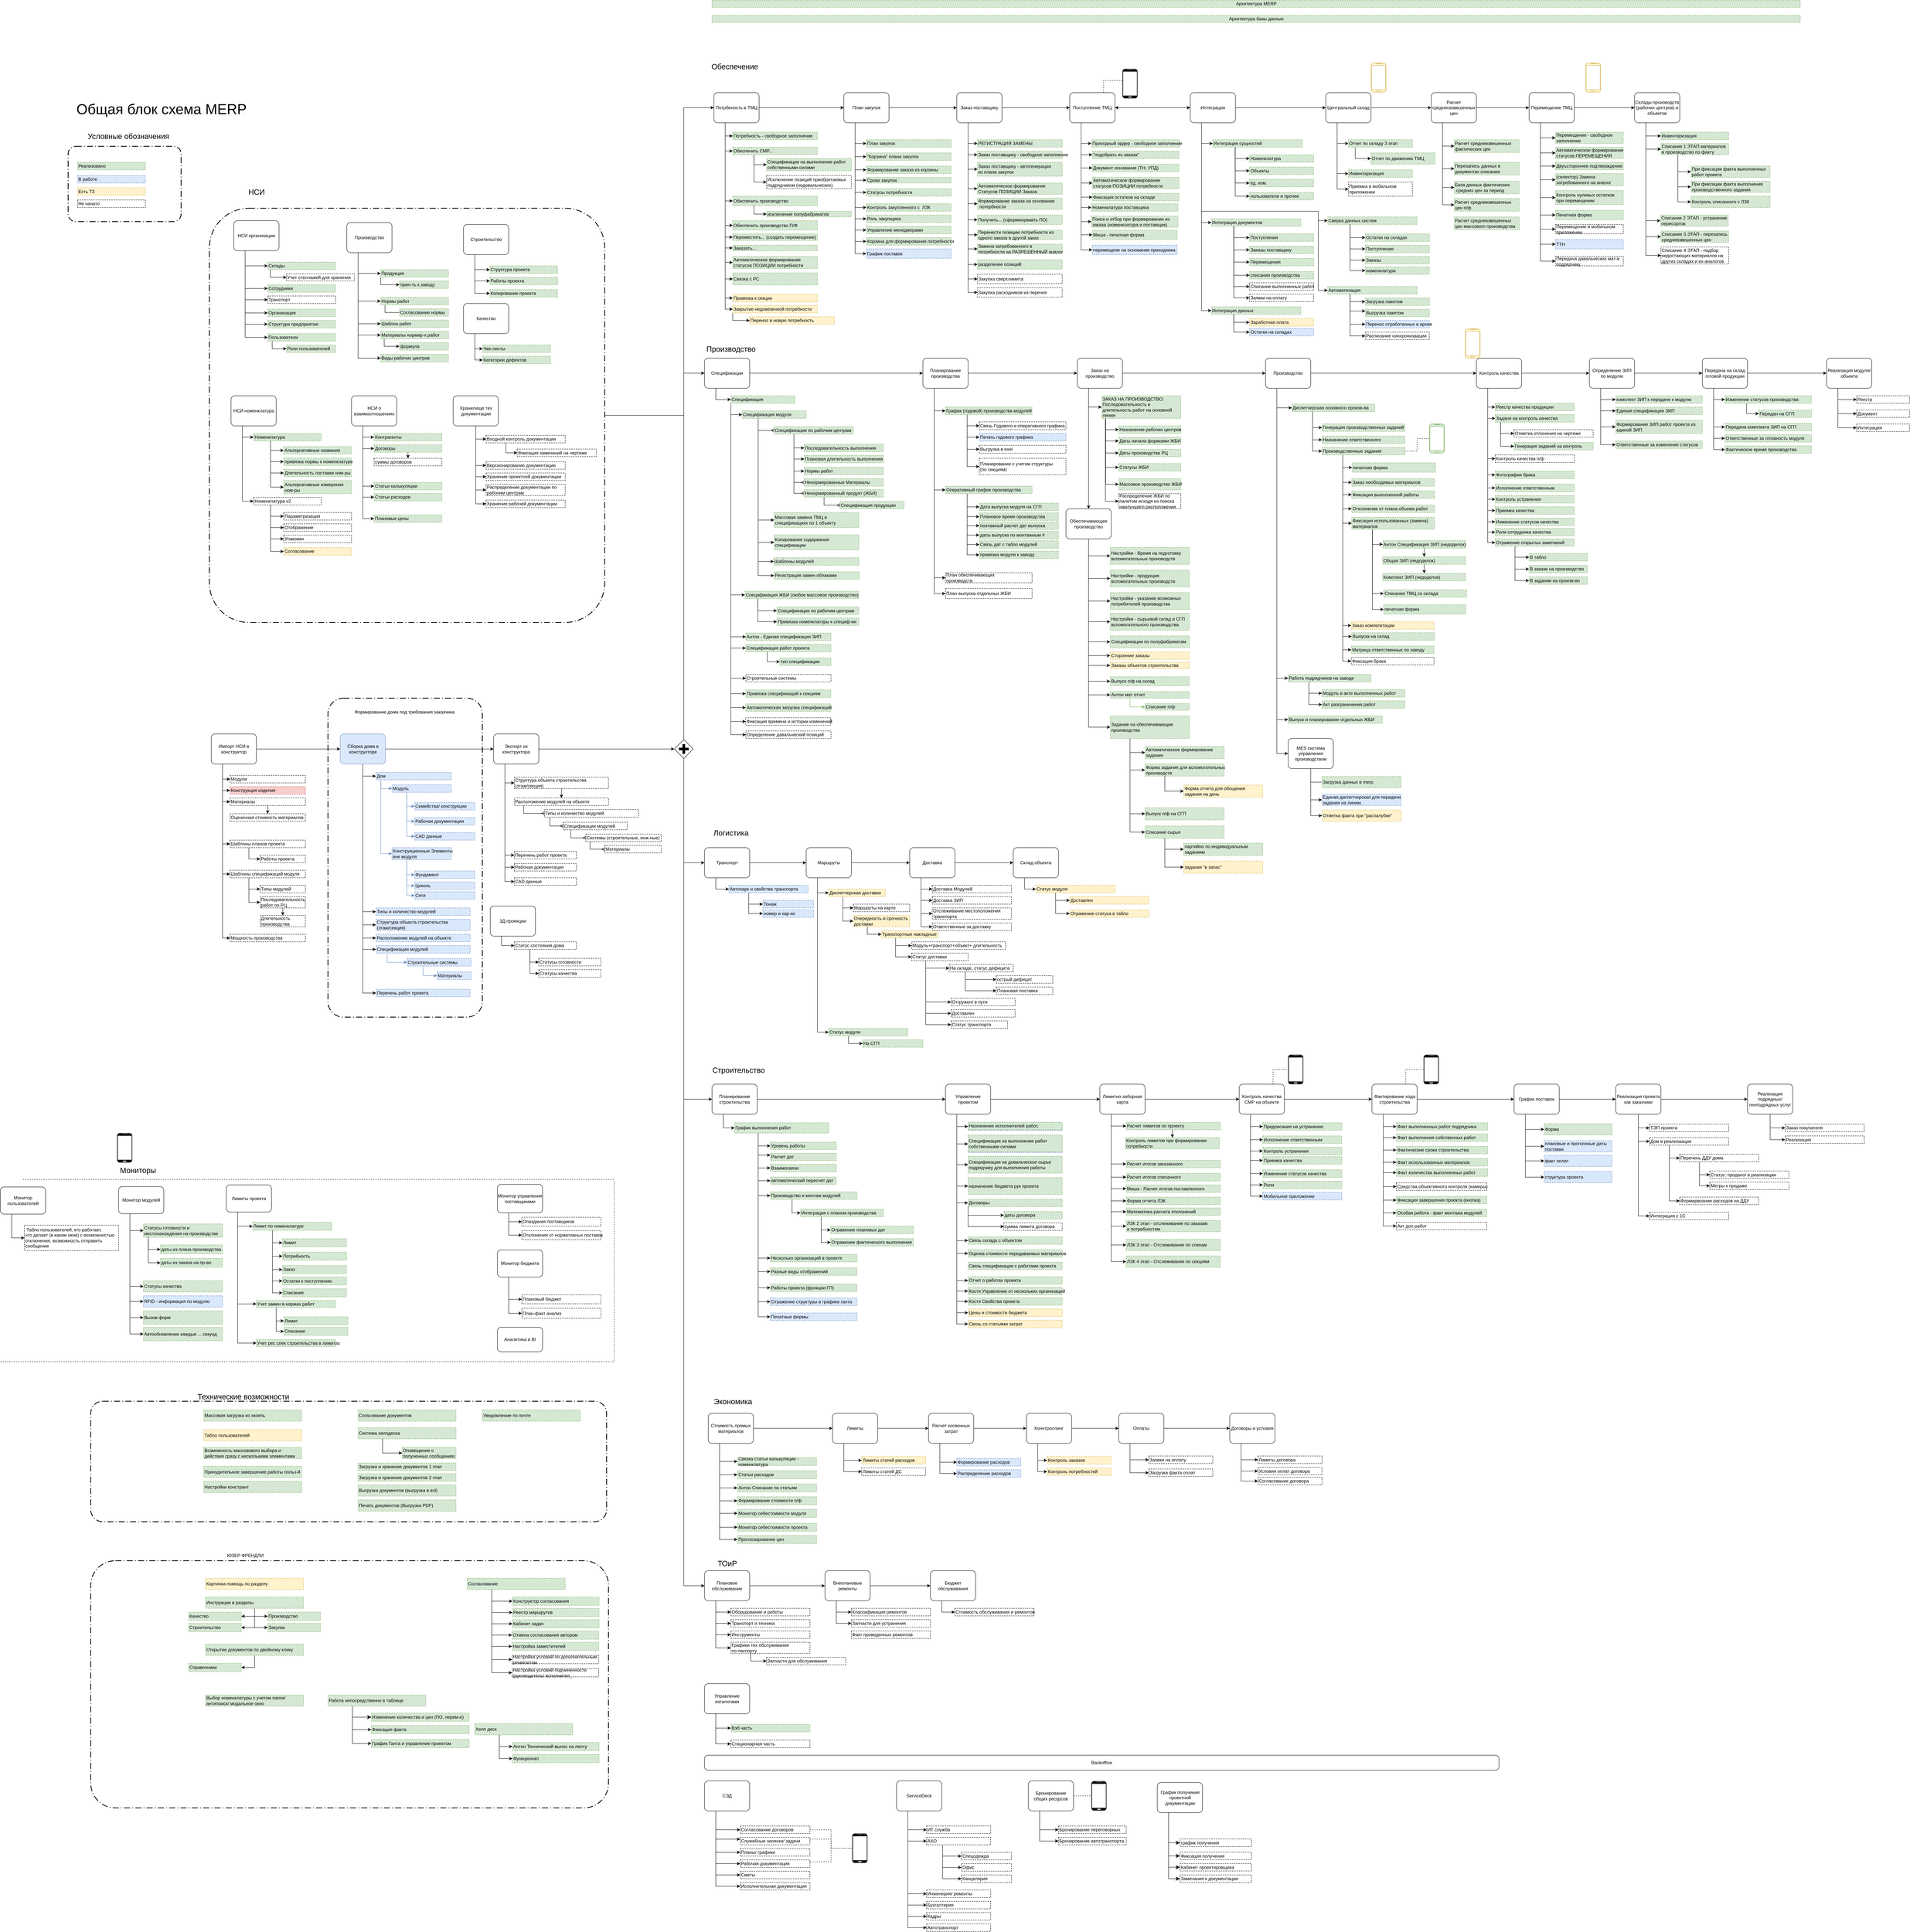 <mxfile version="24.5.1" type="github">
  <diagram name="Общая блок схема" id="uKOWFxWW5Yctd6wL3UaA">
    <mxGraphModel dx="5990" dy="14563" grid="1" gridSize="10" guides="1" tooltips="1" connect="1" arrows="1" fold="1" page="1" pageScale="1" pageWidth="5300" pageHeight="5800" math="0" shadow="0">
      <root>
        <mxCell id="NlX4lculnm0ABOrdcRLK-0" />
        <mxCell id="NlX4lculnm0ABOrdcRLK-1" parent="NlX4lculnm0ABOrdcRLK-0" />
        <mxCell id="6hFvwg6IR8L6zPOEjcPZ-0" value="" style="points=[[0.25,0,0],[0.5,0,0],[0.75,0,0],[1,0.25,0],[1,0.5,0],[1,0.75,0],[0.75,1,0],[0.5,1,0],[0.25,1,0],[0,0.75,0],[0,0.5,0],[0,0.25,0]];rounded=1;arcSize=10;dashed=1;strokeColor=#000000;fillColor=none;gradientColor=none;dashPattern=8 3 1 3;strokeWidth=2;whiteSpace=wrap;html=1;" parent="NlX4lculnm0ABOrdcRLK-1" vertex="1">
          <mxGeometry x="260" y="-7510" width="1370" height="320" as="geometry" />
        </mxCell>
        <mxCell id="Tc9CEtxip4MGo1qNWF4R-45" value="" style="points=[[0.25,0,0],[0.5,0,0],[0.75,0,0],[1,0.25,0],[1,0.5,0],[1,0.75,0],[0.75,1,0],[0.5,1,0],[0.25,1,0],[0,0.75,0],[0,0.5,0],[0,0.25,0]];rounded=1;arcSize=10;dashed=1;strokeColor=#000000;fillColor=none;gradientColor=none;dashPattern=8 3 1 3;strokeWidth=2;whiteSpace=wrap;" parent="NlX4lculnm0ABOrdcRLK-1" vertex="1">
          <mxGeometry x="575" y="-10678" width="1050" height="1100" as="geometry" />
        </mxCell>
        <mxCell id="NlX4lculnm0ABOrdcRLK-207" value="" style="points=[[0.25,0,0],[0.5,0,0],[0.75,0,0],[1,0.25,0],[1,0.5,0],[1,0.75,0],[0.75,1,0],[0.5,1,0],[0.25,1,0],[0,0.75,0],[0,0.5,0],[0,0.25,0]];rounded=1;arcSize=10;dashed=1;strokeColor=#000000;fillColor=none;gradientColor=none;dashPattern=8 3 1 3;strokeWidth=2;" parent="NlX4lculnm0ABOrdcRLK-1" vertex="1">
          <mxGeometry x="890" y="-9377" width="410" height="847" as="geometry" />
        </mxCell>
        <mxCell id="NlX4lculnm0ABOrdcRLK-208" value="Формирование дома под требования заказчика" style="text;html=1;align=center;verticalAlign=middle;resizable=0;points=[];autosize=1;strokeColor=none;fillColor=none;" parent="NlX4lculnm0ABOrdcRLK-1" vertex="1">
          <mxGeometry x="947.5" y="-9355" width="290" height="30" as="geometry" />
        </mxCell>
        <mxCell id="NlX4lculnm0ABOrdcRLK-265" style="edgeStyle=orthogonalEdgeStyle;rounded=0;orthogonalLoop=1;jettySize=auto;html=1;exitX=0.5;exitY=1;exitDx=0;exitDy=0;exitPerimeter=0;entryX=0;entryY=0.5;entryDx=0;entryDy=0;" parent="NlX4lculnm0ABOrdcRLK-1" source="NlX4lculnm0ABOrdcRLK-209" target="NlX4lculnm0ABOrdcRLK-262" edge="1">
          <mxGeometry relative="1" as="geometry" />
        </mxCell>
        <mxCell id="NlX4lculnm0ABOrdcRLK-266" style="edgeStyle=orthogonalEdgeStyle;rounded=0;orthogonalLoop=1;jettySize=auto;html=1;exitX=0.5;exitY=1;exitDx=0;exitDy=0;exitPerimeter=0;entryX=0;entryY=0.5;entryDx=0;entryDy=0;" parent="NlX4lculnm0ABOrdcRLK-1" source="NlX4lculnm0ABOrdcRLK-209" target="NlX4lculnm0ABOrdcRLK-261" edge="1">
          <mxGeometry relative="1" as="geometry" />
        </mxCell>
        <mxCell id="NlX4lculnm0ABOrdcRLK-272" style="edgeStyle=orthogonalEdgeStyle;rounded=0;orthogonalLoop=1;jettySize=auto;html=1;exitX=0.5;exitY=1;exitDx=0;exitDy=0;exitPerimeter=0;entryX=0;entryY=0.5;entryDx=0;entryDy=0;" parent="NlX4lculnm0ABOrdcRLK-1" source="NlX4lculnm0ABOrdcRLK-209" target="NlX4lculnm0ABOrdcRLK-271" edge="1">
          <mxGeometry relative="1" as="geometry" />
        </mxCell>
        <mxCell id="NlX4lculnm0ABOrdcRLK-279" style="edgeStyle=orthogonalEdgeStyle;rounded=0;orthogonalLoop=1;jettySize=auto;html=1;exitX=0.5;exitY=1;exitDx=0;exitDy=0;exitPerimeter=0;entryX=0;entryY=0.5;entryDx=0;entryDy=0;" parent="NlX4lculnm0ABOrdcRLK-1" source="NlX4lculnm0ABOrdcRLK-209" target="NlX4lculnm0ABOrdcRLK-276" edge="1">
          <mxGeometry relative="1" as="geometry" />
        </mxCell>
        <mxCell id="NlX4lculnm0ABOrdcRLK-290" style="edgeStyle=orthogonalEdgeStyle;rounded=0;orthogonalLoop=1;jettySize=auto;html=1;exitX=1;exitY=0.5;exitDx=0;exitDy=0;exitPerimeter=0;entryX=0;entryY=0.5;entryDx=0;entryDy=0;entryPerimeter=0;" parent="NlX4lculnm0ABOrdcRLK-1" source="NlX4lculnm0ABOrdcRLK-209" target="NlX4lculnm0ABOrdcRLK-280" edge="1">
          <mxGeometry relative="1" as="geometry" />
        </mxCell>
        <mxCell id="UF9H9Y554a1Vx7s1jKD7-14" style="edgeStyle=orthogonalEdgeStyle;rounded=0;orthogonalLoop=1;jettySize=auto;html=1;exitX=0.5;exitY=1;exitDx=0;exitDy=0;exitPerimeter=0;entryX=0;entryY=0.5;entryDx=0;entryDy=0;" parent="NlX4lculnm0ABOrdcRLK-1" source="NlX4lculnm0ABOrdcRLK-209" target="UF9H9Y554a1Vx7s1jKD7-13" edge="1">
          <mxGeometry relative="1" as="geometry" />
        </mxCell>
        <mxCell id="AHj0JU50dBo065KGyiUz-80" style="edgeStyle=orthogonalEdgeStyle;rounded=0;orthogonalLoop=1;jettySize=auto;html=1;exitX=0.5;exitY=1;exitDx=0;exitDy=0;exitPerimeter=0;entryX=0;entryY=0.5;entryDx=0;entryDy=0;" parent="NlX4lculnm0ABOrdcRLK-1" source="NlX4lculnm0ABOrdcRLK-209" target="AHj0JU50dBo065KGyiUz-68" edge="1">
          <mxGeometry relative="1" as="geometry" />
        </mxCell>
        <mxCell id="NlX4lculnm0ABOrdcRLK-209" value="Сборка дома в конструкторе" style="points=[[0.25,0,0],[0.5,0,0],[0.75,0,0],[1,0.25,0],[1,0.5,0],[1,0.75,0],[0.75,1,0],[0.5,1,0],[0.25,1,0],[0,0.75,0],[0,0.5,0],[0,0.25,0]];shape=mxgraph.bpmn.task;whiteSpace=wrap;rectStyle=rounded;size=10;taskMarker=abstract;fillColor=#dae8fc;strokeColor=#6c8ebf;" parent="NlX4lculnm0ABOrdcRLK-1" vertex="1">
          <mxGeometry x="922.5" y="-9282" width="120" height="80" as="geometry" />
        </mxCell>
        <mxCell id="NlX4lculnm0ABOrdcRLK-273" style="edgeStyle=orthogonalEdgeStyle;rounded=0;orthogonalLoop=1;jettySize=auto;html=1;exitX=0.25;exitY=1;exitDx=0;exitDy=0;exitPerimeter=0;entryX=0;entryY=0.5;entryDx=0;entryDy=0;" parent="NlX4lculnm0ABOrdcRLK-1" source="NlX4lculnm0ABOrdcRLK-245" target="NlX4lculnm0ABOrdcRLK-268" edge="1">
          <mxGeometry relative="1" as="geometry" />
        </mxCell>
        <mxCell id="NlX4lculnm0ABOrdcRLK-274" style="edgeStyle=orthogonalEdgeStyle;rounded=0;orthogonalLoop=1;jettySize=auto;html=1;exitX=0.25;exitY=1;exitDx=0;exitDy=0;exitPerimeter=0;entryX=0;entryY=0.5;entryDx=0;entryDy=0;" parent="NlX4lculnm0ABOrdcRLK-1" source="NlX4lculnm0ABOrdcRLK-245" target="NlX4lculnm0ABOrdcRLK-269" edge="1">
          <mxGeometry relative="1" as="geometry" />
        </mxCell>
        <mxCell id="NlX4lculnm0ABOrdcRLK-275" style="edgeStyle=orthogonalEdgeStyle;rounded=0;orthogonalLoop=1;jettySize=auto;html=1;exitX=0.25;exitY=1;exitDx=0;exitDy=0;exitPerimeter=0;entryX=0;entryY=0.5;entryDx=0;entryDy=0;" parent="NlX4lculnm0ABOrdcRLK-1" source="NlX4lculnm0ABOrdcRLK-245" target="NlX4lculnm0ABOrdcRLK-270" edge="1">
          <mxGeometry relative="1" as="geometry" />
        </mxCell>
        <mxCell id="NlX4lculnm0ABOrdcRLK-278" style="edgeStyle=orthogonalEdgeStyle;rounded=0;orthogonalLoop=1;jettySize=auto;html=1;exitX=0.25;exitY=1;exitDx=0;exitDy=0;exitPerimeter=0;entryX=0;entryY=0.5;entryDx=0;entryDy=0;" parent="NlX4lculnm0ABOrdcRLK-1" source="NlX4lculnm0ABOrdcRLK-245" target="UF9H9Y554a1Vx7s1jKD7-0" edge="1">
          <mxGeometry relative="1" as="geometry" />
        </mxCell>
        <mxCell id="NlX4lculnm0ABOrdcRLK-289" style="edgeStyle=orthogonalEdgeStyle;rounded=0;orthogonalLoop=1;jettySize=auto;html=1;exitX=1;exitY=0.5;exitDx=0;exitDy=0;exitPerimeter=0;" parent="NlX4lculnm0ABOrdcRLK-1" source="NlX4lculnm0ABOrdcRLK-245" target="NlX4lculnm0ABOrdcRLK-209" edge="1">
          <mxGeometry relative="1" as="geometry" />
        </mxCell>
        <mxCell id="UF9H9Y554a1Vx7s1jKD7-8" style="edgeStyle=orthogonalEdgeStyle;rounded=0;orthogonalLoop=1;jettySize=auto;html=1;exitX=0.25;exitY=1;exitDx=0;exitDy=0;exitPerimeter=0;entryX=0;entryY=0.5;entryDx=0;entryDy=0;" parent="NlX4lculnm0ABOrdcRLK-1" source="NlX4lculnm0ABOrdcRLK-245" target="UF9H9Y554a1Vx7s1jKD7-3" edge="1">
          <mxGeometry relative="1" as="geometry" />
        </mxCell>
        <mxCell id="AHj0JU50dBo065KGyiUz-163" style="edgeStyle=orthogonalEdgeStyle;rounded=0;orthogonalLoop=1;jettySize=auto;html=1;exitX=0.25;exitY=1;exitDx=0;exitDy=0;exitPerimeter=0;entryX=0;entryY=0.5;entryDx=0;entryDy=0;endArrow=classic;endFill=1;" parent="NlX4lculnm0ABOrdcRLK-1" source="NlX4lculnm0ABOrdcRLK-245" target="AHj0JU50dBo065KGyiUz-162" edge="1">
          <mxGeometry relative="1" as="geometry" />
        </mxCell>
        <mxCell id="NlX4lculnm0ABOrdcRLK-245" value="Импорт НСИ в конструктор" style="points=[[0.25,0,0],[0.5,0,0],[0.75,0,0],[1,0.25,0],[1,0.5,0],[1,0.75,0],[0.75,1,0],[0.5,1,0],[0.25,1,0],[0,0.75,0],[0,0.5,0],[0,0.25,0]];shape=mxgraph.bpmn.task;whiteSpace=wrap;rectStyle=rounded;size=10;html=1;taskMarker=abstract;" parent="NlX4lculnm0ABOrdcRLK-1" vertex="1">
          <mxGeometry x="580" y="-9282" width="120" height="80" as="geometry" />
        </mxCell>
        <mxCell id="AHj0JU50dBo065KGyiUz-66" style="edgeStyle=orthogonalEdgeStyle;rounded=0;orthogonalLoop=1;jettySize=auto;html=1;exitX=0.119;exitY=1.143;exitDx=0;exitDy=0;entryX=0;entryY=0.5;entryDx=0;entryDy=0;exitPerimeter=0;fillColor=#dae8fc;strokeColor=#6c8ebf;" parent="NlX4lculnm0ABOrdcRLK-1" source="NlX4lculnm0ABOrdcRLK-261" target="AHj0JU50dBo065KGyiUz-64" edge="1">
          <mxGeometry relative="1" as="geometry" />
        </mxCell>
        <mxCell id="NlX4lculnm0ABOrdcRLK-261" value="Спецификации модулей" style="shape=partialRectangle;html=1;top=1;align=left;dashed=1;fillColor=#dae8fc;strokeColor=#6c8ebf;" parent="NlX4lculnm0ABOrdcRLK-1" vertex="1">
          <mxGeometry x="1017.5" y="-8720" width="250" height="20" as="geometry" />
        </mxCell>
        <mxCell id="NlX4lculnm0ABOrdcRLK-262" value="Типы и количество модулей" style="shape=partialRectangle;html=1;top=1;align=left;dashed=1;fillColor=#dae8fc;strokeColor=#6c8ebf;" parent="NlX4lculnm0ABOrdcRLK-1" vertex="1">
          <mxGeometry x="1017.5" y="-8820" width="250" height="20" as="geometry" />
        </mxCell>
        <mxCell id="NlX4lculnm0ABOrdcRLK-268" value="Модули" style="shape=partialRectangle;html=1;top=1;align=left;dashed=1;" parent="NlX4lculnm0ABOrdcRLK-1" vertex="1">
          <mxGeometry x="630" y="-9172" width="200" height="20" as="geometry" />
        </mxCell>
        <mxCell id="NlX4lculnm0ABOrdcRLK-269" value="Конструкция изделия" style="shape=partialRectangle;html=1;top=1;align=left;dashed=1;fillColor=#f8cecc;strokeColor=#b85450;" parent="NlX4lculnm0ABOrdcRLK-1" vertex="1">
          <mxGeometry x="630" y="-9142" width="200" height="20" as="geometry" />
        </mxCell>
        <mxCell id="AHj0JU50dBo065KGyiUz-156" style="edgeStyle=orthogonalEdgeStyle;rounded=0;orthogonalLoop=1;jettySize=auto;html=1;exitX=0.5;exitY=1;exitDx=0;exitDy=0;entryX=0.5;entryY=0;entryDx=0;entryDy=0;endArrow=classic;endFill=1;" parent="NlX4lculnm0ABOrdcRLK-1" source="NlX4lculnm0ABOrdcRLK-270" target="AHj0JU50dBo065KGyiUz-155" edge="1">
          <mxGeometry relative="1" as="geometry" />
        </mxCell>
        <mxCell id="NlX4lculnm0ABOrdcRLK-270" value="Материалы&amp;nbsp;" style="shape=partialRectangle;html=1;top=1;align=left;dashed=1;" parent="NlX4lculnm0ABOrdcRLK-1" vertex="1">
          <mxGeometry x="630" y="-9112" width="200" height="20" as="geometry" />
        </mxCell>
        <mxCell id="NlX4lculnm0ABOrdcRLK-271" value="Структура объекта строительства &lt;br&gt;(этаж/секция)" style="shape=partialRectangle;html=1;top=1;align=left;dashed=1;fillColor=#dae8fc;strokeColor=#6c8ebf;" parent="NlX4lculnm0ABOrdcRLK-1" vertex="1">
          <mxGeometry x="1017.5" y="-8790" width="250" height="30" as="geometry" />
        </mxCell>
        <mxCell id="NlX4lculnm0ABOrdcRLK-276" value="Перечень работ проекта" style="shape=partialRectangle;html=1;top=1;align=left;dashed=1;fillColor=#dae8fc;strokeColor=#6c8ebf;" parent="NlX4lculnm0ABOrdcRLK-1" vertex="1">
          <mxGeometry x="1017.5" y="-8604" width="250" height="20" as="geometry" />
        </mxCell>
        <mxCell id="NlX4lculnm0ABOrdcRLK-277" value="Работы проекта" style="shape=partialRectangle;html=1;top=1;align=left;dashed=1;" parent="NlX4lculnm0ABOrdcRLK-1" vertex="1">
          <mxGeometry x="710" y="-8960" width="120" height="20" as="geometry" />
        </mxCell>
        <mxCell id="UF9H9Y554a1Vx7s1jKD7-12" style="edgeStyle=orthogonalEdgeStyle;rounded=0;orthogonalLoop=1;jettySize=auto;html=1;exitX=0.25;exitY=1;exitDx=0;exitDy=0;exitPerimeter=0;entryX=0;entryY=0.5;entryDx=0;entryDy=0;" parent="NlX4lculnm0ABOrdcRLK-1" source="NlX4lculnm0ABOrdcRLK-280" target="UF9H9Y554a1Vx7s1jKD7-10" edge="1">
          <mxGeometry relative="1" as="geometry" />
        </mxCell>
        <mxCell id="UF9H9Y554a1Vx7s1jKD7-16" style="edgeStyle=orthogonalEdgeStyle;rounded=0;orthogonalLoop=1;jettySize=auto;html=1;exitX=0.25;exitY=1;exitDx=0;exitDy=0;exitPerimeter=0;entryX=0;entryY=0.5;entryDx=0;entryDy=0;" parent="NlX4lculnm0ABOrdcRLK-1" source="NlX4lculnm0ABOrdcRLK-280" target="UF9H9Y554a1Vx7s1jKD7-15" edge="1">
          <mxGeometry relative="1" as="geometry" />
        </mxCell>
        <mxCell id="AHj0JU50dBo065KGyiUz-57" style="edgeStyle=orthogonalEdgeStyle;rounded=0;orthogonalLoop=1;jettySize=auto;html=1;exitX=1;exitY=0.5;exitDx=0;exitDy=0;exitPerimeter=0;entryX=0;entryY=0.5;entryDx=0;entryDy=0;entryPerimeter=0;" parent="NlX4lculnm0ABOrdcRLK-1" source="NlX4lculnm0ABOrdcRLK-280" target="NlX4lculnm0ABOrdcRLK-318" edge="1">
          <mxGeometry relative="1" as="geometry">
            <mxPoint x="1410" y="-9242" as="targetPoint" />
          </mxGeometry>
        </mxCell>
        <mxCell id="AHj0JU50dBo065KGyiUz-143" style="edgeStyle=orthogonalEdgeStyle;rounded=0;orthogonalLoop=1;jettySize=auto;html=1;exitX=0.25;exitY=1;exitDx=0;exitDy=0;exitPerimeter=0;entryX=0;entryY=0.5;entryDx=0;entryDy=0;" parent="NlX4lculnm0ABOrdcRLK-1" source="NlX4lculnm0ABOrdcRLK-280" target="AHj0JU50dBo065KGyiUz-107" edge="1">
          <mxGeometry relative="1" as="geometry" />
        </mxCell>
        <mxCell id="AHj0JU50dBo065KGyiUz-144" style="edgeStyle=orthogonalEdgeStyle;rounded=0;orthogonalLoop=1;jettySize=auto;html=1;exitX=0.25;exitY=1;exitDx=0;exitDy=0;exitPerimeter=0;entryX=0;entryY=0.5;entryDx=0;entryDy=0;" parent="NlX4lculnm0ABOrdcRLK-1" source="NlX4lculnm0ABOrdcRLK-280" target="AHj0JU50dBo065KGyiUz-142" edge="1">
          <mxGeometry relative="1" as="geometry" />
        </mxCell>
        <mxCell id="NlX4lculnm0ABOrdcRLK-280" value="Экспорт из конструктора" style="points=[[0.25,0,0],[0.5,0,0],[0.75,0,0],[1,0.25,0],[1,0.5,0],[1,0.75,0],[0.75,1,0],[0.5,1,0],[0.25,1,0],[0,0.75,0],[0,0.5,0],[0,0.25,0]];shape=mxgraph.bpmn.task;whiteSpace=wrap;rectStyle=rounded;size=10;taskMarker=abstract;" parent="NlX4lculnm0ABOrdcRLK-1" vertex="1">
          <mxGeometry x="1330" y="-9282" width="120" height="80" as="geometry" />
        </mxCell>
        <mxCell id="psoE9dFlu3gkmgDMWMZw-158" style="edgeStyle=orthogonalEdgeStyle;rounded=0;orthogonalLoop=1;jettySize=auto;html=1;exitX=0.117;exitY=1.048;exitDx=0;exitDy=0;entryX=0;entryY=0.5;entryDx=0;entryDy=0;endArrow=ERmany;endFill=0;exitPerimeter=0;" parent="NlX4lculnm0ABOrdcRLK-1" source="NlX4lculnm0ABOrdcRLK-281" target="psoE9dFlu3gkmgDMWMZw-156" edge="1">
          <mxGeometry relative="1" as="geometry" />
        </mxCell>
        <mxCell id="NlX4lculnm0ABOrdcRLK-281" value="Спецификации модулей" style="shape=partialRectangle;html=1;top=1;align=left;dashed=1;" parent="NlX4lculnm0ABOrdcRLK-1" vertex="1">
          <mxGeometry x="1515" y="-9047.5" width="170" height="20" as="geometry" />
        </mxCell>
        <mxCell id="psoE9dFlu3gkmgDMWMZw-163" style="edgeStyle=orthogonalEdgeStyle;rounded=0;orthogonalLoop=1;jettySize=auto;html=1;exitX=0.057;exitY=0.998;exitDx=0;exitDy=0;entryX=0;entryY=0.5;entryDx=0;entryDy=0;endArrow=ERmany;endFill=0;exitPerimeter=0;" parent="NlX4lculnm0ABOrdcRLK-1" source="NlX4lculnm0ABOrdcRLK-282" target="NlX4lculnm0ABOrdcRLK-281" edge="1">
          <mxGeometry relative="1" as="geometry" />
        </mxCell>
        <mxCell id="NlX4lculnm0ABOrdcRLK-282" value="Типы и количество модулей" style="shape=partialRectangle;html=1;top=1;align=left;dashed=1;" parent="NlX4lculnm0ABOrdcRLK-1" vertex="1">
          <mxGeometry x="1465" y="-9081" width="250" height="20" as="geometry" />
        </mxCell>
        <mxCell id="psoE9dFlu3gkmgDMWMZw-161" style="edgeStyle=orthogonalEdgeStyle;rounded=0;orthogonalLoop=1;jettySize=auto;html=1;exitX=0.099;exitY=0.918;exitDx=0;exitDy=0;entryX=0;entryY=0.5;entryDx=0;entryDy=0;endArrow=ERmany;endFill=0;exitPerimeter=0;" parent="NlX4lculnm0ABOrdcRLK-1" source="NlX4lculnm0ABOrdcRLK-283" target="NlX4lculnm0ABOrdcRLK-282" edge="1">
          <mxGeometry relative="1" as="geometry" />
        </mxCell>
        <mxCell id="NlX4lculnm0ABOrdcRLK-283" value="Расположение модулей на объекте" style="shape=partialRectangle;html=1;top=1;align=left;dashed=1;" parent="NlX4lculnm0ABOrdcRLK-1" vertex="1">
          <mxGeometry x="1385" y="-9112" width="250" height="20" as="geometry" />
        </mxCell>
        <mxCell id="NlX4lculnm0ABOrdcRLK-293" value="&lt;font style=&quot;font-size: 20px&quot;&gt;Строительство&lt;/font&gt;" style="text;html=1;align=center;verticalAlign=middle;resizable=0;points=[];autosize=1;strokeColor=none;fillColor=none;" parent="NlX4lculnm0ABOrdcRLK-1" vertex="1">
          <mxGeometry x="1905" y="-8400" width="150" height="20" as="geometry" />
        </mxCell>
        <mxCell id="NlX4lculnm0ABOrdcRLK-297" style="edgeStyle=orthogonalEdgeStyle;rounded=0;orthogonalLoop=1;jettySize=auto;html=1;exitX=0.25;exitY=1;exitDx=0;exitDy=0;exitPerimeter=0;entryX=0;entryY=0.5;entryDx=0;entryDy=0;" parent="NlX4lculnm0ABOrdcRLK-1" source="NlX4lculnm0ABOrdcRLK-294" target="NlX4lculnm0ABOrdcRLK-295" edge="1">
          <mxGeometry relative="1" as="geometry" />
        </mxCell>
        <mxCell id="NlX4lculnm0ABOrdcRLK-467" style="edgeStyle=orthogonalEdgeStyle;rounded=0;orthogonalLoop=1;jettySize=auto;html=1;exitX=1;exitY=0.5;exitDx=0;exitDy=0;exitPerimeter=0;entryX=0;entryY=0.5;entryDx=0;entryDy=0;entryPerimeter=0;fontSize=20;" parent="NlX4lculnm0ABOrdcRLK-1" source="NlX4lculnm0ABOrdcRLK-294" target="NlX4lculnm0ABOrdcRLK-456" edge="1">
          <mxGeometry relative="1" as="geometry" />
        </mxCell>
        <mxCell id="NlX4lculnm0ABOrdcRLK-294" value="Планирование строительства" style="points=[[0.25,0,0],[0.5,0,0],[0.75,0,0],[1,0.25,0],[1,0.5,0],[1,0.75,0],[0.75,1,0],[0.5,1,0],[0.25,1,0],[0,0.75,0],[0,0.5,0],[0,0.25,0]];shape=mxgraph.bpmn.task;whiteSpace=wrap;rectStyle=rounded;size=10;taskMarker=abstract;" parent="NlX4lculnm0ABOrdcRLK-1" vertex="1">
          <mxGeometry x="1910" y="-8352" width="120" height="80" as="geometry" />
        </mxCell>
        <mxCell id="psoE9dFlu3gkmgDMWMZw-40" style="edgeStyle=orthogonalEdgeStyle;rounded=0;orthogonalLoop=1;jettySize=auto;html=1;exitX=0.25;exitY=1;exitDx=0;exitDy=0;entryX=0;entryY=0.5;entryDx=0;entryDy=0;" parent="NlX4lculnm0ABOrdcRLK-1" source="NlX4lculnm0ABOrdcRLK-295" target="psoE9dFlu3gkmgDMWMZw-39" edge="1">
          <mxGeometry relative="1" as="geometry" />
        </mxCell>
        <mxCell id="psoE9dFlu3gkmgDMWMZw-47" style="edgeStyle=orthogonalEdgeStyle;rounded=0;orthogonalLoop=1;jettySize=auto;html=1;exitX=0.25;exitY=1;exitDx=0;exitDy=0;entryX=0;entryY=0.5;entryDx=0;entryDy=0;" parent="NlX4lculnm0ABOrdcRLK-1" source="NlX4lculnm0ABOrdcRLK-295" target="YxHD0H0Vt1VjvDbpS1CP-105" edge="1">
          <mxGeometry relative="1" as="geometry" />
        </mxCell>
        <mxCell id="YxHD0H0Vt1VjvDbpS1CP-82" style="edgeStyle=orthogonalEdgeStyle;rounded=0;orthogonalLoop=1;jettySize=auto;html=1;exitX=0.25;exitY=1;exitDx=0;exitDy=0;entryX=0;entryY=0.5;entryDx=0;entryDy=0;" parent="NlX4lculnm0ABOrdcRLK-1" source="NlX4lculnm0ABOrdcRLK-295" target="WksBkunZ3qhIO5ecx7v9-1" edge="1">
          <mxGeometry relative="1" as="geometry" />
        </mxCell>
        <mxCell id="YxHD0H0Vt1VjvDbpS1CP-83" style="edgeStyle=orthogonalEdgeStyle;rounded=0;orthogonalLoop=1;jettySize=auto;html=1;exitX=0.25;exitY=1;exitDx=0;exitDy=0;entryX=0;entryY=0.25;entryDx=0;entryDy=0;" parent="NlX4lculnm0ABOrdcRLK-1" source="NlX4lculnm0ABOrdcRLK-295" target="WksBkunZ3qhIO5ecx7v9-2" edge="1">
          <mxGeometry relative="1" as="geometry" />
        </mxCell>
        <mxCell id="YxHD0H0Vt1VjvDbpS1CP-84" style="edgeStyle=orthogonalEdgeStyle;rounded=0;orthogonalLoop=1;jettySize=auto;html=1;exitX=0.25;exitY=1;exitDx=0;exitDy=0;entryX=0;entryY=0.5;entryDx=0;entryDy=0;" parent="NlX4lculnm0ABOrdcRLK-1" source="NlX4lculnm0ABOrdcRLK-295" target="WksBkunZ3qhIO5ecx7v9-3" edge="1">
          <mxGeometry relative="1" as="geometry" />
        </mxCell>
        <mxCell id="YxHD0H0Vt1VjvDbpS1CP-85" style="edgeStyle=orthogonalEdgeStyle;rounded=0;orthogonalLoop=1;jettySize=auto;html=1;exitX=0.25;exitY=1;exitDx=0;exitDy=0;entryX=0;entryY=0.5;entryDx=0;entryDy=0;" parent="NlX4lculnm0ABOrdcRLK-1" source="NlX4lculnm0ABOrdcRLK-295" target="WksBkunZ3qhIO5ecx7v9-8" edge="1">
          <mxGeometry relative="1" as="geometry" />
        </mxCell>
        <mxCell id="YxHD0H0Vt1VjvDbpS1CP-98" style="edgeStyle=orthogonalEdgeStyle;rounded=0;orthogonalLoop=1;jettySize=auto;html=1;exitX=0.25;exitY=1;exitDx=0;exitDy=0;entryX=0;entryY=0.5;entryDx=0;entryDy=0;" parent="NlX4lculnm0ABOrdcRLK-1" source="NlX4lculnm0ABOrdcRLK-295" target="YxHD0H0Vt1VjvDbpS1CP-93" edge="1">
          <mxGeometry relative="1" as="geometry" />
        </mxCell>
        <mxCell id="YxHD0H0Vt1VjvDbpS1CP-100" style="edgeStyle=orthogonalEdgeStyle;rounded=0;orthogonalLoop=1;jettySize=auto;html=1;exitX=0.25;exitY=1;exitDx=0;exitDy=0;entryX=0;entryY=0.5;entryDx=0;entryDy=0;" parent="NlX4lculnm0ABOrdcRLK-1" source="NlX4lculnm0ABOrdcRLK-295" target="YxHD0H0Vt1VjvDbpS1CP-99" edge="1">
          <mxGeometry relative="1" as="geometry" />
        </mxCell>
        <mxCell id="YxHD0H0Vt1VjvDbpS1CP-103" style="edgeStyle=orthogonalEdgeStyle;rounded=0;orthogonalLoop=1;jettySize=auto;html=1;exitX=0.25;exitY=1;exitDx=0;exitDy=0;entryX=0;entryY=0.5;entryDx=0;entryDy=0;" parent="NlX4lculnm0ABOrdcRLK-1" source="NlX4lculnm0ABOrdcRLK-295" target="YxHD0H0Vt1VjvDbpS1CP-101" edge="1">
          <mxGeometry relative="1" as="geometry" />
        </mxCell>
        <mxCell id="YxHD0H0Vt1VjvDbpS1CP-104" style="edgeStyle=orthogonalEdgeStyle;rounded=0;orthogonalLoop=1;jettySize=auto;html=1;exitX=0.25;exitY=1;exitDx=0;exitDy=0;entryX=0;entryY=0.5;entryDx=0;entryDy=0;" parent="NlX4lculnm0ABOrdcRLK-1" source="NlX4lculnm0ABOrdcRLK-295" target="YxHD0H0Vt1VjvDbpS1CP-102" edge="1">
          <mxGeometry relative="1" as="geometry" />
        </mxCell>
        <mxCell id="NlX4lculnm0ABOrdcRLK-295" value="График выполнения работ" style="shape=partialRectangle;html=1;top=1;align=left;dashed=1;fillColor=#d5e8d4;strokeColor=#82b366;" parent="NlX4lculnm0ABOrdcRLK-1" vertex="1">
          <mxGeometry x="1970" y="-8249.5" width="250" height="27.5" as="geometry" />
        </mxCell>
        <mxCell id="NlX4lculnm0ABOrdcRLK-329" style="edgeStyle=orthogonalEdgeStyle;rounded=0;orthogonalLoop=1;jettySize=auto;html=1;exitX=1;exitY=0.5;exitDx=0;exitDy=0;exitPerimeter=0;entryX=0;entryY=0.5;entryDx=0;entryDy=0;entryPerimeter=0;" parent="NlX4lculnm0ABOrdcRLK-1" source="NlX4lculnm0ABOrdcRLK-303" target="NlX4lculnm0ABOrdcRLK-323" edge="1">
          <mxGeometry relative="1" as="geometry" />
        </mxCell>
        <mxCell id="26Xqk8l9khau2DmtG5oh-45" style="edgeStyle=orthogonalEdgeStyle;rounded=0;orthogonalLoop=1;jettySize=auto;html=1;exitX=0.25;exitY=1;exitDx=0;exitDy=0;exitPerimeter=0;entryX=0;entryY=0.5;entryDx=0;entryDy=0;" parent="NlX4lculnm0ABOrdcRLK-1" source="NlX4lculnm0ABOrdcRLK-303" target="26Xqk8l9khau2DmtG5oh-44" edge="1">
          <mxGeometry relative="1" as="geometry" />
        </mxCell>
        <mxCell id="NlX4lculnm0ABOrdcRLK-303" value="Спецификации" style="points=[[0.25,0,0],[0.5,0,0],[0.75,0,0],[1,0.25,0],[1,0.5,0],[1,0.75,0],[0.75,1,0],[0.5,1,0],[0.25,1,0],[0,0.75,0],[0,0.5,0],[0,0.25,0]];shape=mxgraph.bpmn.task;whiteSpace=wrap;rectStyle=rounded;size=10;taskMarker=abstract;" parent="NlX4lculnm0ABOrdcRLK-1" vertex="1">
          <mxGeometry x="1890" y="-10280" width="120" height="80" as="geometry" />
        </mxCell>
        <mxCell id="psoE9dFlu3gkmgDMWMZw-142" style="edgeStyle=orthogonalEdgeStyle;rounded=0;orthogonalLoop=1;jettySize=auto;html=1;exitX=0.25;exitY=1;exitDx=0;exitDy=0;entryX=0;entryY=0.5;entryDx=0;entryDy=0;endArrow=ERmany;endFill=0;" parent="NlX4lculnm0ABOrdcRLK-1" source="NlX4lculnm0ABOrdcRLK-306" target="NlX4lculnm0ABOrdcRLK-325" edge="1">
          <mxGeometry relative="1" as="geometry" />
        </mxCell>
        <mxCell id="psoE9dFlu3gkmgDMWMZw-144" style="edgeStyle=orthogonalEdgeStyle;rounded=0;orthogonalLoop=1;jettySize=auto;html=1;exitX=0.25;exitY=1;exitDx=0;exitDy=0;entryX=0;entryY=0.5;entryDx=0;entryDy=0;endArrow=ERmany;endFill=0;" parent="NlX4lculnm0ABOrdcRLK-1" source="NlX4lculnm0ABOrdcRLK-306" target="psoE9dFlu3gkmgDMWMZw-143" edge="1">
          <mxGeometry relative="1" as="geometry" />
        </mxCell>
        <mxCell id="MVUoVMmKXgdXGLJ9uMVy-91" style="edgeStyle=orthogonalEdgeStyle;rounded=0;orthogonalLoop=1;jettySize=auto;html=1;exitX=0.25;exitY=1;exitDx=0;exitDy=0;entryX=0;entryY=0.5;entryDx=0;entryDy=0;" parent="NlX4lculnm0ABOrdcRLK-1" source="NlX4lculnm0ABOrdcRLK-306" target="MVUoVMmKXgdXGLJ9uMVy-89" edge="1">
          <mxGeometry relative="1" as="geometry" />
        </mxCell>
        <mxCell id="MVUoVMmKXgdXGLJ9uMVy-92" style="edgeStyle=orthogonalEdgeStyle;rounded=0;orthogonalLoop=1;jettySize=auto;html=1;exitX=0.25;exitY=1;exitDx=0;exitDy=0;entryX=0;entryY=0.5;entryDx=0;entryDy=0;" parent="NlX4lculnm0ABOrdcRLK-1" source="NlX4lculnm0ABOrdcRLK-306" target="MVUoVMmKXgdXGLJ9uMVy-90" edge="1">
          <mxGeometry relative="1" as="geometry" />
        </mxCell>
        <mxCell id="WksBkunZ3qhIO5ecx7v9-38" style="edgeStyle=orthogonalEdgeStyle;rounded=0;orthogonalLoop=1;jettySize=auto;html=1;exitX=0.25;exitY=1;exitDx=0;exitDy=0;entryX=0;entryY=0.5;entryDx=0;entryDy=0;" parent="NlX4lculnm0ABOrdcRLK-1" source="NlX4lculnm0ABOrdcRLK-306" target="WksBkunZ3qhIO5ecx7v9-34" edge="1">
          <mxGeometry relative="1" as="geometry" />
        </mxCell>
        <mxCell id="NlX4lculnm0ABOrdcRLK-306" value="Спецификации по рабочим центрам" style="shape=partialRectangle;html=1;top=1;align=left;dashed=1;fillColor=#d5e8d4;strokeColor=#82b366;" parent="NlX4lculnm0ABOrdcRLK-1" vertex="1">
          <mxGeometry x="2075" y="-10098" width="210" height="20" as="geometry" />
        </mxCell>
        <mxCell id="NlX4lculnm0ABOrdcRLK-309" value="Шаблоны модулей&amp;nbsp;" style="shape=partialRectangle;html=1;top=1;align=left;dashed=1;fillColor=#d5e8d4;strokeColor=#82b366;" parent="NlX4lculnm0ABOrdcRLK-1" vertex="1">
          <mxGeometry x="2074.07" y="-9750" width="225.93" height="20" as="geometry" />
        </mxCell>
        <mxCell id="NlX4lculnm0ABOrdcRLK-321" style="edgeStyle=orthogonalEdgeStyle;rounded=0;orthogonalLoop=1;jettySize=auto;html=1;exitX=0.5;exitY=0;exitDx=0;exitDy=0;exitPerimeter=0;entryX=0;entryY=0.5;entryDx=0;entryDy=0;entryPerimeter=0;" parent="NlX4lculnm0ABOrdcRLK-1" source="NlX4lculnm0ABOrdcRLK-318" target="NlX4lculnm0ABOrdcRLK-303" edge="1">
          <mxGeometry relative="1" as="geometry" />
        </mxCell>
        <mxCell id="NlX4lculnm0ABOrdcRLK-394" style="edgeStyle=orthogonalEdgeStyle;rounded=0;orthogonalLoop=1;jettySize=auto;html=1;exitX=0.5;exitY=0;exitDx=0;exitDy=0;exitPerimeter=0;entryX=0;entryY=0.5;entryDx=0;entryDy=0;entryPerimeter=0;" parent="NlX4lculnm0ABOrdcRLK-1" source="NlX4lculnm0ABOrdcRLK-318" target="NlX4lculnm0ABOrdcRLK-385" edge="1">
          <mxGeometry relative="1" as="geometry" />
        </mxCell>
        <mxCell id="NlX4lculnm0ABOrdcRLK-513" style="edgeStyle=orthogonalEdgeStyle;rounded=0;orthogonalLoop=1;jettySize=auto;html=1;exitX=0.5;exitY=1;exitDx=0;exitDy=0;exitPerimeter=0;entryX=0;entryY=0.5;entryDx=0;entryDy=0;entryPerimeter=0;fontSize=20;" parent="NlX4lculnm0ABOrdcRLK-1" source="NlX4lculnm0ABOrdcRLK-318" target="NlX4lculnm0ABOrdcRLK-511" edge="1">
          <mxGeometry relative="1" as="geometry" />
        </mxCell>
        <mxCell id="NlX4lculnm0ABOrdcRLK-562" style="edgeStyle=orthogonalEdgeStyle;rounded=0;orthogonalLoop=1;jettySize=auto;html=1;exitX=0.5;exitY=1;exitDx=0;exitDy=0;exitPerimeter=0;entryX=0;entryY=0.5;entryDx=0;entryDy=0;entryPerimeter=0;fontSize=20;" parent="NlX4lculnm0ABOrdcRLK-1" source="NlX4lculnm0ABOrdcRLK-318" target="NlX4lculnm0ABOrdcRLK-542" edge="1">
          <mxGeometry relative="1" as="geometry" />
        </mxCell>
        <mxCell id="9ydNBGTecVjj5LaF_7oO-0" style="edgeStyle=orthogonalEdgeStyle;rounded=0;orthogonalLoop=1;jettySize=auto;html=1;exitX=0.5;exitY=1;exitDx=0;exitDy=0;exitPerimeter=0;entryX=0;entryY=0.5;entryDx=0;entryDy=0;entryPerimeter=0;" parent="NlX4lculnm0ABOrdcRLK-1" source="NlX4lculnm0ABOrdcRLK-318" target="NlX4lculnm0ABOrdcRLK-294" edge="1">
          <mxGeometry relative="1" as="geometry" />
        </mxCell>
        <mxCell id="Tc9CEtxip4MGo1qNWF4R-47" style="edgeStyle=orthogonalEdgeStyle;rounded=0;orthogonalLoop=1;jettySize=auto;html=1;exitX=0.5;exitY=0;exitDx=0;exitDy=0;exitPerimeter=0;entryX=1;entryY=0.5;entryDx=0;entryDy=0;entryPerimeter=0;endArrow=none;endFill=0;" parent="NlX4lculnm0ABOrdcRLK-1" source="NlX4lculnm0ABOrdcRLK-318" target="Tc9CEtxip4MGo1qNWF4R-45" edge="1">
          <mxGeometry relative="1" as="geometry" />
        </mxCell>
        <mxCell id="NlX4lculnm0ABOrdcRLK-318" value="" style="points=[[0.25,0.25,0],[0.5,0,0],[0.75,0.25,0],[1,0.5,0],[0.75,0.75,0],[0.5,1,0],[0.25,0.75,0],[0,0.5,0]];shape=mxgraph.bpmn.gateway2;html=1;verticalLabelPosition=bottom;labelBackgroundColor=#ffffff;verticalAlign=top;align=center;perimeter=rhombusPerimeter;outlineConnect=0;outline=none;symbol=none;gwType=parallel;" parent="NlX4lculnm0ABOrdcRLK-1" vertex="1">
          <mxGeometry x="1810" y="-9267" width="50" height="50" as="geometry" />
        </mxCell>
        <mxCell id="NlX4lculnm0ABOrdcRLK-322" value="&lt;font style=&quot;font-size: 20px&quot;&gt;Производство&lt;/font&gt;" style="text;html=1;align=center;verticalAlign=middle;resizable=0;points=[];autosize=1;strokeColor=none;fillColor=none;" parent="NlX4lculnm0ABOrdcRLK-1" vertex="1">
          <mxGeometry x="1885" y="-10315" width="150" height="20" as="geometry" />
        </mxCell>
        <mxCell id="NlX4lculnm0ABOrdcRLK-327" style="edgeStyle=orthogonalEdgeStyle;rounded=0;orthogonalLoop=1;jettySize=auto;html=1;exitX=0.25;exitY=1;exitDx=0;exitDy=0;exitPerimeter=0;entryX=0;entryY=0.5;entryDx=0;entryDy=0;" parent="NlX4lculnm0ABOrdcRLK-1" source="NlX4lculnm0ABOrdcRLK-323" target="NlX4lculnm0ABOrdcRLK-324" edge="1">
          <mxGeometry relative="1" as="geometry" />
        </mxCell>
        <mxCell id="yw3biGwnAQ2i4NTzH92p-1" style="edgeStyle=orthogonalEdgeStyle;rounded=0;orthogonalLoop=1;jettySize=auto;html=1;exitX=0.25;exitY=1;exitDx=0;exitDy=0;exitPerimeter=0;entryX=0;entryY=0.5;entryDx=0;entryDy=0;" parent="NlX4lculnm0ABOrdcRLK-1" source="NlX4lculnm0ABOrdcRLK-323" target="yw3biGwnAQ2i4NTzH92p-2" edge="1">
          <mxGeometry relative="1" as="geometry">
            <mxPoint x="2528.5" y="-9804.5" as="targetPoint" />
          </mxGeometry>
        </mxCell>
        <mxCell id="ITvo4A4CxSKQS0j0jv-P-0" style="edgeStyle=orthogonalEdgeStyle;rounded=0;orthogonalLoop=1;jettySize=auto;html=1;exitX=1;exitY=0.5;exitDx=0;exitDy=0;exitPerimeter=0;entryX=0;entryY=0.5;entryDx=0;entryDy=0;entryPerimeter=0;" parent="NlX4lculnm0ABOrdcRLK-1" source="NlX4lculnm0ABOrdcRLK-323" target="NlX4lculnm0ABOrdcRLK-330" edge="1">
          <mxGeometry relative="1" as="geometry" />
        </mxCell>
        <mxCell id="NKOmdHhYaTZhpNE6mjFd-0" style="edgeStyle=orthogonalEdgeStyle;rounded=0;orthogonalLoop=1;jettySize=auto;html=1;exitX=0.25;exitY=1;exitDx=0;exitDy=0;exitPerimeter=0;entryX=0;entryY=0.5;entryDx=0;entryDy=0;" parent="NlX4lculnm0ABOrdcRLK-1" source="NlX4lculnm0ABOrdcRLK-323" target="F08beCwXZtkpfRxfrAKf-28" edge="1">
          <mxGeometry relative="1" as="geometry" />
        </mxCell>
        <mxCell id="2Vql-a0ZQAoJ06J5ODkx-17" style="edgeStyle=orthogonalEdgeStyle;rounded=0;orthogonalLoop=1;jettySize=auto;html=1;exitX=0.25;exitY=1;exitDx=0;exitDy=0;exitPerimeter=0;entryX=0;entryY=0.5;entryDx=0;entryDy=0;" parent="NlX4lculnm0ABOrdcRLK-1" source="NlX4lculnm0ABOrdcRLK-323" target="2Vql-a0ZQAoJ06J5ODkx-0" edge="1">
          <mxGeometry relative="1" as="geometry" />
        </mxCell>
        <mxCell id="NlX4lculnm0ABOrdcRLK-323" value="Планирование производства" style="points=[[0.25,0,0],[0.5,0,0],[0.75,0,0],[1,0.25,0],[1,0.5,0],[1,0.75,0],[0.75,1,0],[0.5,1,0],[0.25,1,0],[0,0.75,0],[0,0.5,0],[0,0.25,0]];shape=mxgraph.bpmn.task;whiteSpace=wrap;rectStyle=rounded;size=10;taskMarker=abstract;" parent="NlX4lculnm0ABOrdcRLK-1" vertex="1">
          <mxGeometry x="2470" y="-10280" width="120" height="80" as="geometry" />
        </mxCell>
        <mxCell id="NlX4lculnm0ABOrdcRLK-592" style="edgeStyle=orthogonalEdgeStyle;rounded=0;orthogonalLoop=1;jettySize=auto;html=1;exitX=0.25;exitY=1;exitDx=0;exitDy=0;entryX=0;entryY=0.5;entryDx=0;entryDy=0;fontSize=20;" parent="NlX4lculnm0ABOrdcRLK-1" source="NlX4lculnm0ABOrdcRLK-324" target="NlX4lculnm0ABOrdcRLK-590" edge="1">
          <mxGeometry relative="1" as="geometry" />
        </mxCell>
        <mxCell id="psoE9dFlu3gkmgDMWMZw-136" style="edgeStyle=orthogonalEdgeStyle;rounded=0;orthogonalLoop=1;jettySize=auto;html=1;exitX=0.25;exitY=1;exitDx=0;exitDy=0;entryX=0;entryY=0.5;entryDx=0;entryDy=0;" parent="NlX4lculnm0ABOrdcRLK-1" source="NlX4lculnm0ABOrdcRLK-324" target="Tc9CEtxip4MGo1qNWF4R-207" edge="1">
          <mxGeometry relative="1" as="geometry" />
        </mxCell>
        <mxCell id="MVUoVMmKXgdXGLJ9uMVy-53" style="edgeStyle=orthogonalEdgeStyle;rounded=0;orthogonalLoop=1;jettySize=auto;html=1;exitX=0.25;exitY=1;exitDx=0;exitDy=0;entryX=0;entryY=0.5;entryDx=0;entryDy=0;" parent="NlX4lculnm0ABOrdcRLK-1" source="NlX4lculnm0ABOrdcRLK-324" target="MVUoVMmKXgdXGLJ9uMVy-51" edge="1">
          <mxGeometry relative="1" as="geometry" />
        </mxCell>
        <mxCell id="MVUoVMmKXgdXGLJ9uMVy-54" style="edgeStyle=orthogonalEdgeStyle;rounded=0;orthogonalLoop=1;jettySize=auto;html=1;exitX=0.25;exitY=1;exitDx=0;exitDy=0;entryX=0;entryY=0.5;entryDx=0;entryDy=0;" parent="NlX4lculnm0ABOrdcRLK-1" source="NlX4lculnm0ABOrdcRLK-324" target="MVUoVMmKXgdXGLJ9uMVy-52" edge="1">
          <mxGeometry relative="1" as="geometry" />
        </mxCell>
        <mxCell id="UGe4UkNl7OZ-MOwdNGXZ-38" style="edgeStyle=orthogonalEdgeStyle;rounded=0;orthogonalLoop=1;jettySize=auto;html=1;exitX=0.25;exitY=1;exitDx=0;exitDy=0;entryX=0;entryY=0.5;entryDx=0;entryDy=0;" parent="NlX4lculnm0ABOrdcRLK-1" source="NlX4lculnm0ABOrdcRLK-324" target="UGe4UkNl7OZ-MOwdNGXZ-37" edge="1">
          <mxGeometry relative="1" as="geometry" />
        </mxCell>
        <mxCell id="26Xqk8l9khau2DmtG5oh-64" style="edgeStyle=orthogonalEdgeStyle;rounded=0;orthogonalLoop=1;jettySize=auto;html=1;exitX=0.25;exitY=1;exitDx=0;exitDy=0;entryX=0;entryY=0.5;entryDx=0;entryDy=0;" parent="NlX4lculnm0ABOrdcRLK-1" source="NlX4lculnm0ABOrdcRLK-324" target="26Xqk8l9khau2DmtG5oh-63" edge="1">
          <mxGeometry relative="1" as="geometry" />
        </mxCell>
        <mxCell id="NlX4lculnm0ABOrdcRLK-324" value="Оперативный график производства&amp;nbsp;" style="shape=partialRectangle;html=1;top=1;align=left;dashed=1;fillColor=#d5e8d4;strokeColor=#82b366;" parent="NlX4lculnm0ABOrdcRLK-1" vertex="1">
          <mxGeometry x="2530" y="-9940" width="230" height="20" as="geometry" />
        </mxCell>
        <mxCell id="MVUoVMmKXgdXGLJ9uMVy-80" style="edgeStyle=orthogonalEdgeStyle;rounded=0;orthogonalLoop=1;jettySize=auto;html=1;exitX=0.25;exitY=1;exitDx=0;exitDy=0;entryX=0;entryY=0.5;entryDx=0;entryDy=0;endArrow=ERmany;endFill=0;" parent="NlX4lculnm0ABOrdcRLK-1" source="NlX4lculnm0ABOrdcRLK-325" target="psoE9dFlu3gkmgDMWMZw-146" edge="1">
          <mxGeometry relative="1" as="geometry" />
        </mxCell>
        <mxCell id="NlX4lculnm0ABOrdcRLK-325" value="Ненормированный продукт (ЖБИ)" style="shape=partialRectangle;html=1;top=1;align=left;dashed=1;fillColor=#d5e8d4;strokeColor=#82b366;" parent="NlX4lculnm0ABOrdcRLK-1" vertex="1">
          <mxGeometry x="2155" y="-9931" width="210" height="20" as="geometry" />
        </mxCell>
        <mxCell id="NlX4lculnm0ABOrdcRLK-607" style="edgeStyle=orthogonalEdgeStyle;rounded=0;orthogonalLoop=1;jettySize=auto;html=1;exitX=0.048;exitY=0.997;exitDx=0;exitDy=0;entryX=0;entryY=0.5;entryDx=0;entryDy=0;fontSize=20;exitPerimeter=0;" parent="NlX4lculnm0ABOrdcRLK-1" source="NlX4lculnm0ABOrdcRLK-328" target="NlX4lculnm0ABOrdcRLK-594" edge="1">
          <mxGeometry relative="1" as="geometry" />
        </mxCell>
        <mxCell id="MVUoVMmKXgdXGLJ9uMVy-103" style="edgeStyle=orthogonalEdgeStyle;rounded=0;orthogonalLoop=1;jettySize=auto;html=1;exitX=0.049;exitY=1.008;exitDx=0;exitDy=0;entryX=0;entryY=0.5;entryDx=0;entryDy=0;exitPerimeter=0;" parent="NlX4lculnm0ABOrdcRLK-1" source="NlX4lculnm0ABOrdcRLK-328" target="MVUoVMmKXgdXGLJ9uMVy-98" edge="1">
          <mxGeometry relative="1" as="geometry" />
        </mxCell>
        <mxCell id="MVUoVMmKXgdXGLJ9uMVy-104" style="edgeStyle=orthogonalEdgeStyle;rounded=0;orthogonalLoop=1;jettySize=auto;html=1;exitX=0.048;exitY=1.032;exitDx=0;exitDy=0;entryX=0;entryY=0.5;entryDx=0;entryDy=0;exitPerimeter=0;" parent="NlX4lculnm0ABOrdcRLK-1" source="NlX4lculnm0ABOrdcRLK-328" target="MVUoVMmKXgdXGLJ9uMVy-101" edge="1">
          <mxGeometry relative="1" as="geometry" />
        </mxCell>
        <mxCell id="MVUoVMmKXgdXGLJ9uMVy-106" style="edgeStyle=orthogonalEdgeStyle;rounded=0;orthogonalLoop=1;jettySize=auto;html=1;exitX=0.049;exitY=1.033;exitDx=0;exitDy=0;entryX=0;entryY=0.5;entryDx=0;entryDy=0;exitPerimeter=0;" parent="NlX4lculnm0ABOrdcRLK-1" source="NlX4lculnm0ABOrdcRLK-328" target="MVUoVMmKXgdXGLJ9uMVy-105" edge="1">
          <mxGeometry relative="1" as="geometry" />
        </mxCell>
        <mxCell id="sNxmsQ5BttyHbTchyOYw-0" style="edgeStyle=orthogonalEdgeStyle;rounded=0;orthogonalLoop=1;jettySize=auto;html=1;exitX=0.049;exitY=0.99;exitDx=0;exitDy=0;entryX=0;entryY=0.5;entryDx=0;entryDy=0;exitPerimeter=0;" parent="NlX4lculnm0ABOrdcRLK-1" source="NlX4lculnm0ABOrdcRLK-328" target="pDTjnagi4L6ABvZ3WqNi-0" edge="1">
          <mxGeometry relative="1" as="geometry" />
        </mxCell>
        <mxCell id="v7hZwieq2xw83PRHSBWJ-1" style="edgeStyle=orthogonalEdgeStyle;rounded=0;orthogonalLoop=1;jettySize=auto;html=1;exitX=0.046;exitY=1.034;exitDx=0;exitDy=0;entryX=0;entryY=0.5;entryDx=0;entryDy=0;exitPerimeter=0;" parent="NlX4lculnm0ABOrdcRLK-1" source="NlX4lculnm0ABOrdcRLK-328" target="v7hZwieq2xw83PRHSBWJ-0" edge="1">
          <mxGeometry relative="1" as="geometry" />
        </mxCell>
        <mxCell id="NlX4lculnm0ABOrdcRLK-328" value="ЗАКАЗ НА ПРОИЗВОДСТВО: &lt;br&gt;Последовательность и &lt;br&gt;длительность работ на основной &lt;br&gt;линии" style="shape=partialRectangle;html=1;top=1;align=left;dashed=1;fillColor=#d5e8d4;strokeColor=#82b366;" parent="NlX4lculnm0ABOrdcRLK-1" vertex="1">
          <mxGeometry x="2945" y="-10180" width="210" height="60" as="geometry" />
        </mxCell>
        <mxCell id="NlX4lculnm0ABOrdcRLK-331" style="edgeStyle=orthogonalEdgeStyle;rounded=0;orthogonalLoop=1;jettySize=auto;html=1;exitX=0.25;exitY=1;exitDx=0;exitDy=0;exitPerimeter=0;entryX=0;entryY=0.5;entryDx=0;entryDy=0;" parent="NlX4lculnm0ABOrdcRLK-1" source="NlX4lculnm0ABOrdcRLK-330" target="NlX4lculnm0ABOrdcRLK-328" edge="1">
          <mxGeometry relative="1" as="geometry" />
        </mxCell>
        <mxCell id="f_Q2IHb1j38EuPwWXaAD-33" style="edgeStyle=orthogonalEdgeStyle;rounded=0;orthogonalLoop=1;jettySize=auto;html=1;exitX=1;exitY=0.5;exitDx=0;exitDy=0;exitPerimeter=0;entryX=0;entryY=0.5;entryDx=0;entryDy=0;entryPerimeter=0;" parent="NlX4lculnm0ABOrdcRLK-1" source="NlX4lculnm0ABOrdcRLK-330" target="NlX4lculnm0ABOrdcRLK-345" edge="1">
          <mxGeometry relative="1" as="geometry" />
        </mxCell>
        <mxCell id="WksBkunZ3qhIO5ecx7v9-94" style="edgeStyle=orthogonalEdgeStyle;rounded=0;orthogonalLoop=1;jettySize=auto;html=1;exitX=0.25;exitY=1;exitDx=0;exitDy=0;exitPerimeter=0;entryX=0.5;entryY=0;entryDx=0;entryDy=0;entryPerimeter=0;" parent="NlX4lculnm0ABOrdcRLK-1" source="NlX4lculnm0ABOrdcRLK-330" target="WksBkunZ3qhIO5ecx7v9-93" edge="1">
          <mxGeometry relative="1" as="geometry" />
        </mxCell>
        <mxCell id="NlX4lculnm0ABOrdcRLK-330" value="Заказ на производство" style="points=[[0.25,0,0],[0.5,0,0],[0.75,0,0],[1,0.25,0],[1,0.5,0],[1,0.75,0],[0.75,1,0],[0.5,1,0],[0.25,1,0],[0,0.75,0],[0,0.5,0],[0,0.25,0]];shape=mxgraph.bpmn.task;whiteSpace=wrap;rectStyle=rounded;size=10;taskMarker=abstract;" parent="NlX4lculnm0ABOrdcRLK-1" vertex="1">
          <mxGeometry x="2880" y="-10280" width="120" height="80" as="geometry" />
        </mxCell>
        <mxCell id="NlX4lculnm0ABOrdcRLK-333" value="Настройки - Время на подготовку &lt;br&gt;вспомогательных производств" style="shape=partialRectangle;html=1;top=1;align=left;dashed=1;fillColor=#d5e8d4;strokeColor=#82b366;" parent="NlX4lculnm0ABOrdcRLK-1" vertex="1">
          <mxGeometry x="2967.5" y="-9777.4" width="210" height="45" as="geometry" />
        </mxCell>
        <mxCell id="NlX4lculnm0ABOrdcRLK-341" style="edgeStyle=orthogonalEdgeStyle;rounded=0;orthogonalLoop=1;jettySize=auto;html=1;exitX=0.25;exitY=1;exitDx=0;exitDy=0;exitPerimeter=0;entryX=0;entryY=0.5;entryDx=0;entryDy=0;" parent="NlX4lculnm0ABOrdcRLK-1" source="NlX4lculnm0ABOrdcRLK-335" target="NlX4lculnm0ABOrdcRLK-337" edge="1">
          <mxGeometry relative="1" as="geometry" />
        </mxCell>
        <mxCell id="NlX4lculnm0ABOrdcRLK-342" style="edgeStyle=orthogonalEdgeStyle;rounded=0;orthogonalLoop=1;jettySize=auto;html=1;exitX=0.25;exitY=1;exitDx=0;exitDy=0;exitPerimeter=0;entryX=0;entryY=0.5;entryDx=0;entryDy=0;" parent="NlX4lculnm0ABOrdcRLK-1" source="NlX4lculnm0ABOrdcRLK-335" target="NlX4lculnm0ABOrdcRLK-338" edge="1">
          <mxGeometry relative="1" as="geometry" />
        </mxCell>
        <mxCell id="NlX4lculnm0ABOrdcRLK-343" style="edgeStyle=orthogonalEdgeStyle;rounded=0;orthogonalLoop=1;jettySize=auto;html=1;exitX=0.25;exitY=1;exitDx=0;exitDy=0;exitPerimeter=0;entryX=0;entryY=0.5;entryDx=0;entryDy=0;" parent="NlX4lculnm0ABOrdcRLK-1" source="NlX4lculnm0ABOrdcRLK-335" target="NlX4lculnm0ABOrdcRLK-339" edge="1">
          <mxGeometry relative="1" as="geometry" />
        </mxCell>
        <mxCell id="NlX4lculnm0ABOrdcRLK-344" style="edgeStyle=orthogonalEdgeStyle;rounded=0;orthogonalLoop=1;jettySize=auto;html=1;exitX=0.25;exitY=1;exitDx=0;exitDy=0;exitPerimeter=0;entryX=0;entryY=0.5;entryDx=0;entryDy=0;" parent="NlX4lculnm0ABOrdcRLK-1" source="NlX4lculnm0ABOrdcRLK-335" target="NlX4lculnm0ABOrdcRLK-340" edge="1">
          <mxGeometry relative="1" as="geometry" />
        </mxCell>
        <mxCell id="NlX4lculnm0ABOrdcRLK-359" style="edgeStyle=orthogonalEdgeStyle;rounded=0;orthogonalLoop=1;jettySize=auto;html=1;exitX=0.25;exitY=1;exitDx=0;exitDy=0;exitPerimeter=0;entryX=0;entryY=0.5;entryDx=0;entryDy=0;" parent="NlX4lculnm0ABOrdcRLK-1" source="NlX4lculnm0ABOrdcRLK-335" target="NlX4lculnm0ABOrdcRLK-356" edge="1">
          <mxGeometry relative="1" as="geometry" />
        </mxCell>
        <mxCell id="f_Q2IHb1j38EuPwWXaAD-16" style="edgeStyle=orthogonalEdgeStyle;rounded=0;orthogonalLoop=1;jettySize=auto;html=1;exitX=1;exitY=0.5;exitDx=0;exitDy=0;exitPerimeter=0;entryX=0;entryY=0.5;entryDx=0;entryDy=0;entryPerimeter=0;" parent="NlX4lculnm0ABOrdcRLK-1" source="NlX4lculnm0ABOrdcRLK-335" target="NlX4lculnm0ABOrdcRLK-360" edge="1">
          <mxGeometry relative="1" as="geometry" />
        </mxCell>
        <mxCell id="WksBkunZ3qhIO5ecx7v9-90" style="edgeStyle=orthogonalEdgeStyle;rounded=0;orthogonalLoop=1;jettySize=auto;html=1;exitX=0.25;exitY=1;exitDx=0;exitDy=0;exitPerimeter=0;entryX=0;entryY=0.5;entryDx=0;entryDy=0;" parent="NlX4lculnm0ABOrdcRLK-1" source="NlX4lculnm0ABOrdcRLK-335" target="WksBkunZ3qhIO5ecx7v9-89" edge="1">
          <mxGeometry relative="1" as="geometry" />
        </mxCell>
        <mxCell id="g2f3I7Lm9PYDIVkYSEY7-80" style="edgeStyle=orthogonalEdgeStyle;rounded=0;orthogonalLoop=1;jettySize=auto;html=1;exitX=0.25;exitY=1;exitDx=0;exitDy=0;exitPerimeter=0;entryX=0;entryY=0.5;entryDx=0;entryDy=0;" parent="NlX4lculnm0ABOrdcRLK-1" source="NlX4lculnm0ABOrdcRLK-335" target="g2f3I7Lm9PYDIVkYSEY7-79" edge="1">
          <mxGeometry relative="1" as="geometry" />
        </mxCell>
        <mxCell id="g2f3I7Lm9PYDIVkYSEY7-81" style="edgeStyle=orthogonalEdgeStyle;rounded=0;orthogonalLoop=1;jettySize=auto;html=1;exitX=0.25;exitY=1;exitDx=0;exitDy=0;exitPerimeter=0;entryX=0;entryY=0.5;entryDx=0;entryDy=0;" parent="NlX4lculnm0ABOrdcRLK-1" source="NlX4lculnm0ABOrdcRLK-335" target="g2f3I7Lm9PYDIVkYSEY7-71" edge="1">
          <mxGeometry relative="1" as="geometry" />
        </mxCell>
        <mxCell id="m5muXbsXvQ13I-5oRZzH-1" style="edgeStyle=orthogonalEdgeStyle;rounded=0;orthogonalLoop=1;jettySize=auto;html=1;exitX=0.25;exitY=1;exitDx=0;exitDy=0;exitPerimeter=0;entryX=0;entryY=0.5;entryDx=0;entryDy=0;" parent="NlX4lculnm0ABOrdcRLK-1" source="NlX4lculnm0ABOrdcRLK-335" target="m5muXbsXvQ13I-5oRZzH-0" edge="1">
          <mxGeometry relative="1" as="geometry" />
        </mxCell>
        <mxCell id="2Vql-a0ZQAoJ06J5ODkx-69" style="edgeStyle=orthogonalEdgeStyle;rounded=0;orthogonalLoop=1;jettySize=auto;html=1;exitX=0.25;exitY=1;exitDx=0;exitDy=0;exitPerimeter=0;entryX=0;entryY=0.5;entryDx=0;entryDy=0;" parent="NlX4lculnm0ABOrdcRLK-1" source="NlX4lculnm0ABOrdcRLK-335" target="2Vql-a0ZQAoJ06J5ODkx-68" edge="1">
          <mxGeometry relative="1" as="geometry" />
        </mxCell>
        <mxCell id="NlX4lculnm0ABOrdcRLK-335" value="Контроль качества" style="points=[[0.25,0,0],[0.5,0,0],[0.75,0,0],[1,0.25,0],[1,0.5,0],[1,0.75,0],[0.75,1,0],[0.5,1,0],[0.25,1,0],[0,0.75,0],[0,0.5,0],[0,0.25,0]];shape=mxgraph.bpmn.task;whiteSpace=wrap;rectStyle=rounded;size=10;taskMarker=abstract;" parent="NlX4lculnm0ABOrdcRLK-1" vertex="1">
          <mxGeometry x="3940" y="-10280" width="120" height="80" as="geometry" />
        </mxCell>
        <mxCell id="Z75DE20a_vL0pW209ofd-2" style="edgeStyle=orthogonalEdgeStyle;rounded=0;orthogonalLoop=1;jettySize=auto;html=1;exitX=0.068;exitY=1.063;exitDx=0;exitDy=0;entryX=0;entryY=0.5;entryDx=0;entryDy=0;exitPerimeter=0;" parent="NlX4lculnm0ABOrdcRLK-1" source="NlX4lculnm0ABOrdcRLK-337" target="Z75DE20a_vL0pW209ofd-0" edge="1">
          <mxGeometry relative="1" as="geometry">
            <Array as="points">
              <mxPoint x="4004" y="-10110" />
              <mxPoint x="4004" y="-10110" />
              <mxPoint x="4004" y="-10080" />
            </Array>
          </mxGeometry>
        </mxCell>
        <mxCell id="NlX4lculnm0ABOrdcRLK-337" value="Предписания на устранение" style="shape=partialRectangle;html=1;top=1;align=left;dashed=1;fillColor=#fff2cc;strokeColor=#d6b656;" parent="NlX4lculnm0ABOrdcRLK-1" vertex="1">
          <mxGeometry x="3990" y="-10130" width="210" height="20" as="geometry" />
        </mxCell>
        <mxCell id="NlX4lculnm0ABOrdcRLK-338" value="Исполнение ответственным" style="shape=partialRectangle;html=1;top=1;align=left;dashed=1;fillColor=#d5e8d4;strokeColor=#82b366;" parent="NlX4lculnm0ABOrdcRLK-1" vertex="1">
          <mxGeometry x="3990" y="-9945.25" width="210" height="20" as="geometry" />
        </mxCell>
        <mxCell id="NlX4lculnm0ABOrdcRLK-339" value="Контроль устранения" style="shape=partialRectangle;html=1;top=1;align=left;dashed=1;fillColor=#d5e8d4;strokeColor=#82b366;" parent="NlX4lculnm0ABOrdcRLK-1" vertex="1">
          <mxGeometry x="3990" y="-9915.25" width="210" height="20" as="geometry" />
        </mxCell>
        <mxCell id="NlX4lculnm0ABOrdcRLK-340" value="Приемка качества" style="shape=partialRectangle;html=1;top=1;align=left;dashed=1;fillColor=#d5e8d4;strokeColor=#82b366;" parent="NlX4lculnm0ABOrdcRLK-1" vertex="1">
          <mxGeometry x="3990" y="-9885.25" width="210" height="20" as="geometry" />
        </mxCell>
        <mxCell id="MVUoVMmKXgdXGLJ9uMVy-115" style="edgeStyle=orthogonalEdgeStyle;rounded=0;orthogonalLoop=1;jettySize=auto;html=1;exitX=0.25;exitY=1;exitDx=0;exitDy=0;exitPerimeter=0;entryX=0;entryY=0.5;entryDx=0;entryDy=0;" parent="NlX4lculnm0ABOrdcRLK-1" source="NlX4lculnm0ABOrdcRLK-345" target="Tc9CEtxip4MGo1qNWF4R-210" edge="1">
          <mxGeometry relative="1" as="geometry">
            <mxPoint x="3440" y="-10200" as="sourcePoint" />
          </mxGeometry>
        </mxCell>
        <mxCell id="n6snyA8gaTbrpiGfHJdp-42" style="edgeStyle=orthogonalEdgeStyle;rounded=0;orthogonalLoop=1;jettySize=auto;html=1;exitX=0.25;exitY=1;exitDx=0;exitDy=0;exitPerimeter=0;entryX=0;entryY=0.5;entryDx=0;entryDy=0;" parent="NlX4lculnm0ABOrdcRLK-1" source="NlX4lculnm0ABOrdcRLK-345" target="n6snyA8gaTbrpiGfHJdp-40" edge="1">
          <mxGeometry relative="1" as="geometry">
            <mxPoint x="3320" y="-9477" as="targetPoint" />
          </mxGeometry>
        </mxCell>
        <mxCell id="n6snyA8gaTbrpiGfHJdp-48" style="edgeStyle=orthogonalEdgeStyle;rounded=0;orthogonalLoop=1;jettySize=auto;html=1;exitX=1;exitY=0.5;exitDx=0;exitDy=0;exitPerimeter=0;" parent="NlX4lculnm0ABOrdcRLK-1" source="NlX4lculnm0ABOrdcRLK-345" target="NlX4lculnm0ABOrdcRLK-335" edge="1">
          <mxGeometry relative="1" as="geometry" />
        </mxCell>
        <mxCell id="n6snyA8gaTbrpiGfHJdp-50" style="edgeStyle=orthogonalEdgeStyle;rounded=0;orthogonalLoop=1;jettySize=auto;html=1;exitX=0.25;exitY=1;exitDx=0;exitDy=0;exitPerimeter=0;entryX=0;entryY=0.5;entryDx=0;entryDy=0;" parent="NlX4lculnm0ABOrdcRLK-1" source="NlX4lculnm0ABOrdcRLK-345" target="n6snyA8gaTbrpiGfHJdp-49" edge="1">
          <mxGeometry relative="1" as="geometry" />
        </mxCell>
        <mxCell id="NlX4lculnm0ABOrdcRLK-345" value="Производство" style="points=[[0.25,0,0],[0.5,0,0],[0.75,0,0],[1,0.25,0],[1,0.5,0],[1,0.75,0],[0.75,1,0],[0.5,1,0],[0.25,1,0],[0,0.75,0],[0,0.5,0],[0,0.25,0]];shape=mxgraph.bpmn.task;whiteSpace=wrap;rectStyle=rounded;size=10;taskMarker=abstract;" parent="NlX4lculnm0ABOrdcRLK-1" vertex="1">
          <mxGeometry x="3380" y="-10280" width="120" height="80" as="geometry" />
        </mxCell>
        <mxCell id="psoE9dFlu3gkmgDMWMZw-18" style="edgeStyle=orthogonalEdgeStyle;rounded=0;orthogonalLoop=1;jettySize=auto;html=1;exitX=0.25;exitY=1;exitDx=0;exitDy=0;entryX=0;entryY=0.5;entryDx=0;entryDy=0;" parent="NlX4lculnm0ABOrdcRLK-1" edge="1">
          <mxGeometry relative="1" as="geometry">
            <mxPoint x="3427.5" y="-7105" as="sourcePoint" />
          </mxGeometry>
        </mxCell>
        <mxCell id="NlX4lculnm0ABOrdcRLK-356" value="Изменение статусов качества" style="shape=partialRectangle;html=1;top=1;align=left;dashed=1;fillColor=#d5e8d4;strokeColor=#82b366;" parent="NlX4lculnm0ABOrdcRLK-1" vertex="1">
          <mxGeometry x="3990" y="-9855.25" width="210" height="20" as="geometry" />
        </mxCell>
        <mxCell id="NlX4lculnm0ABOrdcRLK-364" style="edgeStyle=orthogonalEdgeStyle;rounded=0;orthogonalLoop=1;jettySize=auto;html=1;exitX=0.25;exitY=1;exitDx=0;exitDy=0;exitPerimeter=0;entryX=0;entryY=0.5;entryDx=0;entryDy=0;" parent="NlX4lculnm0ABOrdcRLK-1" source="NlX4lculnm0ABOrdcRLK-360" target="NlX4lculnm0ABOrdcRLK-362" edge="1">
          <mxGeometry relative="1" as="geometry" />
        </mxCell>
        <mxCell id="NlX4lculnm0ABOrdcRLK-365" style="edgeStyle=orthogonalEdgeStyle;rounded=0;orthogonalLoop=1;jettySize=auto;html=1;exitX=0.25;exitY=1;exitDx=0;exitDy=0;exitPerimeter=0;entryX=0;entryY=0.5;entryDx=0;entryDy=0;" parent="NlX4lculnm0ABOrdcRLK-1" source="NlX4lculnm0ABOrdcRLK-360" target="NlX4lculnm0ABOrdcRLK-363" edge="1">
          <mxGeometry relative="1" as="geometry" />
        </mxCell>
        <mxCell id="NlX4lculnm0ABOrdcRLK-375" style="edgeStyle=orthogonalEdgeStyle;rounded=0;orthogonalLoop=1;jettySize=auto;html=1;exitX=1;exitY=0.5;exitDx=0;exitDy=0;exitPerimeter=0;entryX=0;entryY=0.5;entryDx=0;entryDy=0;entryPerimeter=0;" parent="NlX4lculnm0ABOrdcRLK-1" source="NlX4lculnm0ABOrdcRLK-360" target="NlX4lculnm0ABOrdcRLK-367" edge="1">
          <mxGeometry relative="1" as="geometry">
            <mxPoint x="4580" y="-10240" as="targetPoint" />
          </mxGeometry>
        </mxCell>
        <mxCell id="Tc9CEtxip4MGo1qNWF4R-118" style="edgeStyle=orthogonalEdgeStyle;rounded=0;orthogonalLoop=1;jettySize=auto;html=1;exitX=0.25;exitY=1;exitDx=0;exitDy=0;exitPerimeter=0;entryX=0;entryY=0.5;entryDx=0;entryDy=0;" parent="NlX4lculnm0ABOrdcRLK-1" source="NlX4lculnm0ABOrdcRLK-360" target="Tc9CEtxip4MGo1qNWF4R-117" edge="1">
          <mxGeometry relative="1" as="geometry" />
        </mxCell>
        <mxCell id="WksBkunZ3qhIO5ecx7v9-92" style="edgeStyle=orthogonalEdgeStyle;rounded=0;orthogonalLoop=1;jettySize=auto;html=1;exitX=0.25;exitY=1;exitDx=0;exitDy=0;exitPerimeter=0;entryX=0;entryY=0.5;entryDx=0;entryDy=0;" parent="NlX4lculnm0ABOrdcRLK-1" source="NlX4lculnm0ABOrdcRLK-360" target="WksBkunZ3qhIO5ecx7v9-91" edge="1">
          <mxGeometry relative="1" as="geometry" />
        </mxCell>
        <mxCell id="NlX4lculnm0ABOrdcRLK-360" value="Определение ЗИП по модулю" style="points=[[0.25,0,0],[0.5,0,0],[0.75,0,0],[1,0.25,0],[1,0.5,0],[1,0.75,0],[0.75,1,0],[0.5,1,0],[0.25,1,0],[0,0.75,0],[0,0.5,0],[0,0.25,0]];shape=mxgraph.bpmn.task;whiteSpace=wrap;rectStyle=rounded;size=10;taskMarker=abstract;" parent="NlX4lculnm0ABOrdcRLK-1" vertex="1">
          <mxGeometry x="4240" y="-10280" width="120" height="80" as="geometry" />
        </mxCell>
        <mxCell id="NlX4lculnm0ABOrdcRLK-362" value="комплект ЗИП к&amp;nbsp;передаче к модулю" style="shape=partialRectangle;html=1;top=1;align=left;dashed=1;fillColor=#d5e8d4;strokeColor=#82b366;" parent="NlX4lculnm0ABOrdcRLK-1" vertex="1">
          <mxGeometry x="4310" y="-10180" width="230" height="20" as="geometry" />
        </mxCell>
        <mxCell id="NlX4lculnm0ABOrdcRLK-363" value="Единая спецификация ЗИП" style="shape=partialRectangle;html=1;top=1;align=left;dashed=1;fillColor=#d5e8d4;strokeColor=#82b366;" parent="NlX4lculnm0ABOrdcRLK-1" vertex="1">
          <mxGeometry x="4310" y="-10150" width="230" height="20" as="geometry" />
        </mxCell>
        <mxCell id="NlX4lculnm0ABOrdcRLK-377" style="edgeStyle=orthogonalEdgeStyle;rounded=0;orthogonalLoop=1;jettySize=auto;html=1;exitX=0.25;exitY=1;exitDx=0;exitDy=0;exitPerimeter=0;entryX=0;entryY=0.5;entryDx=0;entryDy=0;" parent="NlX4lculnm0ABOrdcRLK-1" source="NlX4lculnm0ABOrdcRLK-367" target="NlX4lculnm0ABOrdcRLK-371" edge="1">
          <mxGeometry relative="1" as="geometry" />
        </mxCell>
        <mxCell id="NlX4lculnm0ABOrdcRLK-378" style="edgeStyle=orthogonalEdgeStyle;rounded=0;orthogonalLoop=1;jettySize=auto;html=1;exitX=0.25;exitY=1;exitDx=0;exitDy=0;exitPerimeter=0;entryX=0;entryY=0.5;entryDx=0;entryDy=0;" parent="NlX4lculnm0ABOrdcRLK-1" source="NlX4lculnm0ABOrdcRLK-367" target="NlX4lculnm0ABOrdcRLK-376" edge="1">
          <mxGeometry relative="1" as="geometry" />
        </mxCell>
        <mxCell id="Tc9CEtxip4MGo1qNWF4R-193" style="edgeStyle=orthogonalEdgeStyle;rounded=0;orthogonalLoop=1;jettySize=auto;html=1;exitX=0.25;exitY=1;exitDx=0;exitDy=0;exitPerimeter=0;entryX=0;entryY=0.5;entryDx=0;entryDy=0;" parent="NlX4lculnm0ABOrdcRLK-1" source="NlX4lculnm0ABOrdcRLK-367" target="Tc9CEtxip4MGo1qNWF4R-192" edge="1">
          <mxGeometry relative="1" as="geometry" />
        </mxCell>
        <mxCell id="psoE9dFlu3gkmgDMWMZw-134" style="edgeStyle=orthogonalEdgeStyle;rounded=0;orthogonalLoop=1;jettySize=auto;html=1;exitX=0.25;exitY=1;exitDx=0;exitDy=0;exitPerimeter=0;entryX=0;entryY=0.5;entryDx=0;entryDy=0;" parent="NlX4lculnm0ABOrdcRLK-1" source="NlX4lculnm0ABOrdcRLK-367" target="Tc9CEtxip4MGo1qNWF4R-208" edge="1">
          <mxGeometry relative="1" as="geometry" />
        </mxCell>
        <mxCell id="YaN7o50hx_YDMt9w-EVB-1" style="edgeStyle=orthogonalEdgeStyle;rounded=0;orthogonalLoop=1;jettySize=auto;html=1;exitX=1;exitY=0.5;exitDx=0;exitDy=0;exitPerimeter=0;entryX=0;entryY=0.5;entryDx=0;entryDy=0;entryPerimeter=0;" parent="NlX4lculnm0ABOrdcRLK-1" source="NlX4lculnm0ABOrdcRLK-367" target="YaN7o50hx_YDMt9w-EVB-0" edge="1">
          <mxGeometry relative="1" as="geometry" />
        </mxCell>
        <mxCell id="NlX4lculnm0ABOrdcRLK-367" value="Передача на склад готовой продукции" style="points=[[0.25,0,0],[0.5,0,0],[0.75,0,0],[1,0.25,0],[1,0.5,0],[1,0.75,0],[0.75,1,0],[0.5,1,0],[0.25,1,0],[0,0.75,0],[0,0.5,0],[0,0.25,0]];shape=mxgraph.bpmn.task;whiteSpace=wrap;rectStyle=rounded;size=10;taskMarker=abstract;" parent="NlX4lculnm0ABOrdcRLK-1" vertex="1">
          <mxGeometry x="4540" y="-10280" width="120" height="80" as="geometry" />
        </mxCell>
        <mxCell id="NlX4lculnm0ABOrdcRLK-368" style="edgeStyle=orthogonalEdgeStyle;rounded=0;orthogonalLoop=1;jettySize=auto;html=1;exitX=0.25;exitY=1;exitDx=0;exitDy=0;entryX=0;entryY=0.5;entryDx=0;entryDy=0;" parent="NlX4lculnm0ABOrdcRLK-1" source="NlX4lculnm0ABOrdcRLK-371" target="NlX4lculnm0ABOrdcRLK-372" edge="1">
          <mxGeometry relative="1" as="geometry" />
        </mxCell>
        <mxCell id="NlX4lculnm0ABOrdcRLK-371" value="Изменение статусов производства" style="shape=partialRectangle;html=1;top=1;align=left;dashed=1;fillColor=#d5e8d4;strokeColor=#82b366;" parent="NlX4lculnm0ABOrdcRLK-1" vertex="1">
          <mxGeometry x="4600" y="-10180" width="230" height="20" as="geometry" />
        </mxCell>
        <mxCell id="NlX4lculnm0ABOrdcRLK-372" value="Передан на СГП" style="shape=partialRectangle;html=1;top=1;align=left;dashed=1;fillColor=#d5e8d4;strokeColor=#82b366;" parent="NlX4lculnm0ABOrdcRLK-1" vertex="1">
          <mxGeometry x="4690" y="-10142.5" width="140" height="20" as="geometry" />
        </mxCell>
        <mxCell id="NlX4lculnm0ABOrdcRLK-376" value="Передача комплекта ЗИП на СГП" style="shape=partialRectangle;html=1;top=1;align=left;dashed=1;fillColor=#d5e8d4;strokeColor=#82b366;" parent="NlX4lculnm0ABOrdcRLK-1" vertex="1">
          <mxGeometry x="4600" y="-10107" width="230" height="20" as="geometry" />
        </mxCell>
        <mxCell id="NlX4lculnm0ABOrdcRLK-379" style="edgeStyle=orthogonalEdgeStyle;rounded=0;orthogonalLoop=1;jettySize=auto;html=1;exitX=0.25;exitY=1;exitDx=0;exitDy=0;exitPerimeter=0;entryX=0;entryY=0.5;entryDx=0;entryDy=0;" parent="NlX4lculnm0ABOrdcRLK-1" source="NlX4lculnm0ABOrdcRLK-385" target="NlX4lculnm0ABOrdcRLK-386" edge="1">
          <mxGeometry relative="1" as="geometry" />
        </mxCell>
        <mxCell id="NlX4lculnm0ABOrdcRLK-380" style="edgeStyle=orthogonalEdgeStyle;rounded=0;orthogonalLoop=1;jettySize=auto;html=1;exitX=0.25;exitY=1;exitDx=0;exitDy=0;exitPerimeter=0;entryX=0;entryY=0.5;entryDx=0;entryDy=0;" parent="NlX4lculnm0ABOrdcRLK-1" source="NlX4lculnm0ABOrdcRLK-385" target="NlX4lculnm0ABOrdcRLK-387" edge="1">
          <mxGeometry relative="1" as="geometry" />
        </mxCell>
        <mxCell id="NlX4lculnm0ABOrdcRLK-383" style="edgeStyle=orthogonalEdgeStyle;rounded=0;orthogonalLoop=1;jettySize=auto;html=1;exitX=1;exitY=0.5;exitDx=0;exitDy=0;exitPerimeter=0;entryX=0;entryY=0.5;entryDx=0;entryDy=0;entryPerimeter=0;" parent="NlX4lculnm0ABOrdcRLK-1" source="NlX4lculnm0ABOrdcRLK-385" target="NlX4lculnm0ABOrdcRLK-399" edge="1">
          <mxGeometry relative="1" as="geometry">
            <mxPoint x="2185" y="-10945" as="targetPoint" />
          </mxGeometry>
        </mxCell>
        <mxCell id="NlX4lculnm0ABOrdcRLK-396" style="edgeStyle=orthogonalEdgeStyle;rounded=0;orthogonalLoop=1;jettySize=auto;html=1;exitX=0.25;exitY=1;exitDx=0;exitDy=0;exitPerimeter=0;entryX=0;entryY=0.5;entryDx=0;entryDy=0;" parent="NlX4lculnm0ABOrdcRLK-1" source="NlX4lculnm0ABOrdcRLK-385" target="NlX4lculnm0ABOrdcRLK-395" edge="1">
          <mxGeometry relative="1" as="geometry" />
        </mxCell>
        <mxCell id="MVUoVMmKXgdXGLJ9uMVy-13" style="edgeStyle=orthogonalEdgeStyle;rounded=0;orthogonalLoop=1;jettySize=auto;html=1;exitX=0.25;exitY=1;exitDx=0;exitDy=0;exitPerimeter=0;entryX=0;entryY=0.5;entryDx=0;entryDy=0;" parent="NlX4lculnm0ABOrdcRLK-1" source="NlX4lculnm0ABOrdcRLK-385" target="MVUoVMmKXgdXGLJ9uMVy-12" edge="1">
          <mxGeometry relative="1" as="geometry" />
        </mxCell>
        <mxCell id="zchgcwHWCz_PEO434ULd-3" style="edgeStyle=orthogonalEdgeStyle;rounded=0;orthogonalLoop=1;jettySize=auto;html=1;exitX=0.25;exitY=1;exitDx=0;exitDy=0;exitPerimeter=0;entryX=0;entryY=0.5;entryDx=0;entryDy=0;" parent="NlX4lculnm0ABOrdcRLK-1" source="NlX4lculnm0ABOrdcRLK-385" target="zchgcwHWCz_PEO434ULd-0" edge="1">
          <mxGeometry relative="1" as="geometry" />
        </mxCell>
        <mxCell id="zchgcwHWCz_PEO434ULd-4" style="edgeStyle=orthogonalEdgeStyle;rounded=0;orthogonalLoop=1;jettySize=auto;html=1;exitX=0.25;exitY=1;exitDx=0;exitDy=0;exitPerimeter=0;entryX=0;entryY=0.5;entryDx=0;entryDy=0;" parent="NlX4lculnm0ABOrdcRLK-1" source="NlX4lculnm0ABOrdcRLK-385" target="zchgcwHWCz_PEO434ULd-1" edge="1">
          <mxGeometry relative="1" as="geometry" />
        </mxCell>
        <mxCell id="UGe4UkNl7OZ-MOwdNGXZ-3" style="edgeStyle=orthogonalEdgeStyle;rounded=0;orthogonalLoop=1;jettySize=auto;html=1;exitX=0.25;exitY=1;exitDx=0;exitDy=0;exitPerimeter=0;entryX=0;entryY=0.5;entryDx=0;entryDy=0;" parent="NlX4lculnm0ABOrdcRLK-1" source="NlX4lculnm0ABOrdcRLK-385" target="UGe4UkNl7OZ-MOwdNGXZ-0" edge="1">
          <mxGeometry relative="1" as="geometry" />
        </mxCell>
        <mxCell id="2Vql-a0ZQAoJ06J5ODkx-16" style="edgeStyle=orthogonalEdgeStyle;rounded=0;orthogonalLoop=1;jettySize=auto;html=1;exitX=0.25;exitY=1;exitDx=0;exitDy=0;exitPerimeter=0;entryX=0;entryY=0.5;entryDx=0;entryDy=0;" parent="NlX4lculnm0ABOrdcRLK-1" source="NlX4lculnm0ABOrdcRLK-385" target="2Vql-a0ZQAoJ06J5ODkx-1" edge="1">
          <mxGeometry relative="1" as="geometry" />
        </mxCell>
        <mxCell id="3lvGaD8Odc2i2HzAnNrz-0" style="edgeStyle=orthogonalEdgeStyle;rounded=0;orthogonalLoop=1;jettySize=auto;html=1;exitX=0.25;exitY=1;exitDx=0;exitDy=0;exitPerimeter=0;entryX=0;entryY=0.5;entryDx=0;entryDy=0;" parent="NlX4lculnm0ABOrdcRLK-1" source="NlX4lculnm0ABOrdcRLK-385" target="2Vql-a0ZQAoJ06J5ODkx-19" edge="1">
          <mxGeometry relative="1" as="geometry" />
        </mxCell>
        <mxCell id="YxHD0H0Vt1VjvDbpS1CP-6" style="edgeStyle=orthogonalEdgeStyle;rounded=0;orthogonalLoop=1;jettySize=auto;html=1;exitX=0.25;exitY=1;exitDx=0;exitDy=0;exitPerimeter=0;entryX=0;entryY=0.5;entryDx=0;entryDy=0;" parent="NlX4lculnm0ABOrdcRLK-1" source="NlX4lculnm0ABOrdcRLK-385" target="YxHD0H0Vt1VjvDbpS1CP-4" edge="1">
          <mxGeometry relative="1" as="geometry" />
        </mxCell>
        <mxCell id="NlX4lculnm0ABOrdcRLK-385" value="Потрбеность в ТМЦ" style="points=[[0.25,0,0],[0.5,0,0],[0.75,0,0],[1,0.25,0],[1,0.5,0],[1,0.75,0],[0.75,1,0],[0.5,1,0],[0.25,1,0],[0,0.75,0],[0,0.5,0],[0,0.25,0]];shape=mxgraph.bpmn.task;whiteSpace=wrap;rectStyle=rounded;size=10;taskMarker=abstract;" parent="NlX4lculnm0ABOrdcRLK-1" vertex="1">
          <mxGeometry x="1915" y="-10985" width="120" height="80" as="geometry" />
        </mxCell>
        <mxCell id="NlX4lculnm0ABOrdcRLK-578" style="edgeStyle=orthogonalEdgeStyle;rounded=0;orthogonalLoop=1;jettySize=auto;html=1;exitX=0.25;exitY=1;exitDx=0;exitDy=0;entryX=0;entryY=0.5;entryDx=0;entryDy=0;fontSize=20;" parent="NlX4lculnm0ABOrdcRLK-1" source="NlX4lculnm0ABOrdcRLK-386" target="NlX4lculnm0ABOrdcRLK-577" edge="1">
          <mxGeometry relative="1" as="geometry" />
        </mxCell>
        <mxCell id="YxHD0H0Vt1VjvDbpS1CP-112" style="edgeStyle=orthogonalEdgeStyle;rounded=0;orthogonalLoop=1;jettySize=auto;html=1;exitX=0.25;exitY=1;exitDx=0;exitDy=0;entryX=0;entryY=0.5;entryDx=0;entryDy=0;" parent="NlX4lculnm0ABOrdcRLK-1" source="NlX4lculnm0ABOrdcRLK-386" target="YxHD0H0Vt1VjvDbpS1CP-110" edge="1">
          <mxGeometry relative="1" as="geometry" />
        </mxCell>
        <mxCell id="NlX4lculnm0ABOrdcRLK-386" value="Обеспечить СМР..." style="shape=partialRectangle;html=1;top=1;align=left;dashed=1;fillColor=#d5e8d4;strokeColor=#82b366;" parent="NlX4lculnm0ABOrdcRLK-1" vertex="1">
          <mxGeometry x="1965" y="-10840" width="225" height="20" as="geometry" />
        </mxCell>
        <mxCell id="UGe4UkNl7OZ-MOwdNGXZ-2" style="edgeStyle=orthogonalEdgeStyle;rounded=0;orthogonalLoop=1;jettySize=auto;html=1;exitX=0.25;exitY=1;exitDx=0;exitDy=0;entryX=0;entryY=0.5;entryDx=0;entryDy=0;" parent="NlX4lculnm0ABOrdcRLK-1" source="NlX4lculnm0ABOrdcRLK-387" target="UGe4UkNl7OZ-MOwdNGXZ-1" edge="1">
          <mxGeometry relative="1" as="geometry" />
        </mxCell>
        <mxCell id="NlX4lculnm0ABOrdcRLK-387" value="Обеспечить производство" style="shape=partialRectangle;html=1;top=1;align=left;dashed=1;fillColor=#d5e8d4;strokeColor=#82b366;" parent="NlX4lculnm0ABOrdcRLK-1" vertex="1">
          <mxGeometry x="1965" y="-10710" width="225" height="25" as="geometry" />
        </mxCell>
        <mxCell id="NlX4lculnm0ABOrdcRLK-395" value="Потребность - свободное заполнение" style="shape=partialRectangle;html=1;top=1;align=left;dashed=1;fillColor=#d5e8d4;strokeColor=#82b366;" parent="NlX4lculnm0ABOrdcRLK-1" vertex="1">
          <mxGeometry x="1965" y="-10880" width="225" height="20" as="geometry" />
        </mxCell>
        <mxCell id="NlX4lculnm0ABOrdcRLK-408" style="edgeStyle=orthogonalEdgeStyle;rounded=0;orthogonalLoop=1;jettySize=auto;html=1;exitX=0.25;exitY=1;exitDx=0;exitDy=0;exitPerimeter=0;entryX=0;entryY=0.5;entryDx=0;entryDy=0;" parent="NlX4lculnm0ABOrdcRLK-1" source="NlX4lculnm0ABOrdcRLK-399" target="NlX4lculnm0ABOrdcRLK-400" edge="1">
          <mxGeometry relative="1" as="geometry" />
        </mxCell>
        <mxCell id="NlX4lculnm0ABOrdcRLK-409" style="edgeStyle=orthogonalEdgeStyle;rounded=0;orthogonalLoop=1;jettySize=auto;html=1;exitX=0.25;exitY=1;exitDx=0;exitDy=0;exitPerimeter=0;entryX=0;entryY=0.5;entryDx=0;entryDy=0;" parent="NlX4lculnm0ABOrdcRLK-1" source="NlX4lculnm0ABOrdcRLK-399" target="NlX4lculnm0ABOrdcRLK-401" edge="1">
          <mxGeometry relative="1" as="geometry" />
        </mxCell>
        <mxCell id="NlX4lculnm0ABOrdcRLK-411" style="edgeStyle=orthogonalEdgeStyle;rounded=0;orthogonalLoop=1;jettySize=auto;html=1;exitX=1;exitY=0.5;exitDx=0;exitDy=0;exitPerimeter=0;" parent="NlX4lculnm0ABOrdcRLK-1" source="NlX4lculnm0ABOrdcRLK-399" target="NlX4lculnm0ABOrdcRLK-410" edge="1">
          <mxGeometry relative="1" as="geometry" />
        </mxCell>
        <mxCell id="AWlzL_YMWjR4wncTkuz0-5" style="edgeStyle=orthogonalEdgeStyle;rounded=0;orthogonalLoop=1;jettySize=auto;html=1;exitX=0.25;exitY=1;exitDx=0;exitDy=0;exitPerimeter=0;entryX=0;entryY=0.5;entryDx=0;entryDy=0;" parent="NlX4lculnm0ABOrdcRLK-1" source="NlX4lculnm0ABOrdcRLK-399" target="AWlzL_YMWjR4wncTkuz0-2" edge="1">
          <mxGeometry relative="1" as="geometry" />
        </mxCell>
        <mxCell id="AWlzL_YMWjR4wncTkuz0-6" style="edgeStyle=orthogonalEdgeStyle;rounded=0;orthogonalLoop=1;jettySize=auto;html=1;exitX=0.25;exitY=1;exitDx=0;exitDy=0;exitPerimeter=0;entryX=0;entryY=0.5;entryDx=0;entryDy=0;" parent="NlX4lculnm0ABOrdcRLK-1" source="NlX4lculnm0ABOrdcRLK-399" target="AWlzL_YMWjR4wncTkuz0-3" edge="1">
          <mxGeometry relative="1" as="geometry" />
        </mxCell>
        <mxCell id="AWlzL_YMWjR4wncTkuz0-7" style="edgeStyle=orthogonalEdgeStyle;rounded=0;orthogonalLoop=1;jettySize=auto;html=1;exitX=0.25;exitY=1;exitDx=0;exitDy=0;exitPerimeter=0;entryX=0;entryY=0.5;entryDx=0;entryDy=0;" parent="NlX4lculnm0ABOrdcRLK-1" source="NlX4lculnm0ABOrdcRLK-399" target="AWlzL_YMWjR4wncTkuz0-4" edge="1">
          <mxGeometry relative="1" as="geometry" />
        </mxCell>
        <mxCell id="WksBkunZ3qhIO5ecx7v9-84" style="edgeStyle=orthogonalEdgeStyle;rounded=0;orthogonalLoop=1;jettySize=auto;html=1;exitX=0.25;exitY=1;exitDx=0;exitDy=0;exitPerimeter=0;entryX=0;entryY=0.5;entryDx=0;entryDy=0;" parent="NlX4lculnm0ABOrdcRLK-1" source="NlX4lculnm0ABOrdcRLK-399" target="WksBkunZ3qhIO5ecx7v9-81" edge="1">
          <mxGeometry relative="1" as="geometry" />
        </mxCell>
        <mxCell id="g2f3I7Lm9PYDIVkYSEY7-23" style="edgeStyle=orthogonalEdgeStyle;rounded=0;orthogonalLoop=1;jettySize=auto;html=1;exitX=0.25;exitY=1;exitDx=0;exitDy=0;exitPerimeter=0;entryX=0;entryY=0.5;entryDx=0;entryDy=0;" parent="NlX4lculnm0ABOrdcRLK-1" source="NlX4lculnm0ABOrdcRLK-399" target="g2f3I7Lm9PYDIVkYSEY7-22" edge="1">
          <mxGeometry relative="1" as="geometry" />
        </mxCell>
        <mxCell id="DKNHrmHAXlsMX-INTFR6-1" style="edgeStyle=orthogonalEdgeStyle;rounded=0;orthogonalLoop=1;jettySize=auto;html=1;exitX=0.25;exitY=1;exitDx=0;exitDy=0;exitPerimeter=0;entryX=0;entryY=0.5;entryDx=0;entryDy=0;" parent="NlX4lculnm0ABOrdcRLK-1" source="NlX4lculnm0ABOrdcRLK-399" target="DKNHrmHAXlsMX-INTFR6-0" edge="1">
          <mxGeometry relative="1" as="geometry" />
        </mxCell>
        <mxCell id="n6snyA8gaTbrpiGfHJdp-15" style="edgeStyle=orthogonalEdgeStyle;rounded=0;orthogonalLoop=1;jettySize=auto;html=1;exitX=0.25;exitY=1;exitDx=0;exitDy=0;exitPerimeter=0;entryX=0;entryY=0.5;entryDx=0;entryDy=0;" parent="NlX4lculnm0ABOrdcRLK-1" source="NlX4lculnm0ABOrdcRLK-399" target="n6snyA8gaTbrpiGfHJdp-14" edge="1">
          <mxGeometry relative="1" as="geometry" />
        </mxCell>
        <mxCell id="YxHD0H0Vt1VjvDbpS1CP-3" style="edgeStyle=orthogonalEdgeStyle;rounded=0;orthogonalLoop=1;jettySize=auto;html=1;exitX=0.25;exitY=1;exitDx=0;exitDy=0;exitPerimeter=0;entryX=0;entryY=0.5;entryDx=0;entryDy=0;" parent="NlX4lculnm0ABOrdcRLK-1" source="NlX4lculnm0ABOrdcRLK-399" target="YxHD0H0Vt1VjvDbpS1CP-0" edge="1">
          <mxGeometry relative="1" as="geometry" />
        </mxCell>
        <mxCell id="NlX4lculnm0ABOrdcRLK-399" value="План закупок" style="points=[[0.25,0,0],[0.5,0,0],[0.75,0,0],[1,0.25,0],[1,0.5,0],[1,0.75,0],[0.75,1,0],[0.5,1,0],[0.25,1,0],[0,0.75,0],[0,0.5,0],[0,0.25,0]];shape=mxgraph.bpmn.task;whiteSpace=wrap;rectStyle=rounded;size=10;taskMarker=abstract;" parent="NlX4lculnm0ABOrdcRLK-1" vertex="1">
          <mxGeometry x="2260" y="-10985" width="120" height="80" as="geometry" />
        </mxCell>
        <mxCell id="NlX4lculnm0ABOrdcRLK-400" value="Сроки закупок" style="shape=partialRectangle;html=1;top=1;align=left;dashed=1;fillColor=#d5e8d4;strokeColor=#82b366;" parent="NlX4lculnm0ABOrdcRLK-1" vertex="1">
          <mxGeometry x="2320" y="-10760" width="225" height="15" as="geometry" />
        </mxCell>
        <mxCell id="NlX4lculnm0ABOrdcRLK-401" value="Статусы потребности" style="shape=partialRectangle;html=1;top=1;align=left;dashed=1;fillColor=#d5e8d4;strokeColor=#82b366;" parent="NlX4lculnm0ABOrdcRLK-1" vertex="1">
          <mxGeometry x="2320" y="-10730" width="225" height="20" as="geometry" />
        </mxCell>
        <mxCell id="NlX4lculnm0ABOrdcRLK-417" style="edgeStyle=orthogonalEdgeStyle;rounded=0;orthogonalLoop=1;jettySize=auto;html=1;exitX=0.25;exitY=1;exitDx=0;exitDy=0;exitPerimeter=0;entryX=0;entryY=0.5;entryDx=0;entryDy=0;" parent="NlX4lculnm0ABOrdcRLK-1" source="NlX4lculnm0ABOrdcRLK-410" target="NlX4lculnm0ABOrdcRLK-414" edge="1">
          <mxGeometry relative="1" as="geometry" />
        </mxCell>
        <mxCell id="NlX4lculnm0ABOrdcRLK-430" style="edgeStyle=orthogonalEdgeStyle;rounded=0;orthogonalLoop=1;jettySize=auto;html=1;exitX=1;exitY=0.5;exitDx=0;exitDy=0;exitPerimeter=0;" parent="NlX4lculnm0ABOrdcRLK-1" source="NlX4lculnm0ABOrdcRLK-410" target="NlX4lculnm0ABOrdcRLK-420" edge="1">
          <mxGeometry relative="1" as="geometry" />
        </mxCell>
        <mxCell id="FSjfSVTdau5jqnOYI4YG-16" style="edgeStyle=orthogonalEdgeStyle;rounded=0;orthogonalLoop=1;jettySize=auto;html=1;exitX=0.25;exitY=1;exitDx=0;exitDy=0;exitPerimeter=0;entryX=0;entryY=0.5;entryDx=0;entryDy=0;" parent="NlX4lculnm0ABOrdcRLK-1" source="NlX4lculnm0ABOrdcRLK-410" target="AWlzL_YMWjR4wncTkuz0-8" edge="1">
          <mxGeometry relative="1" as="geometry">
            <mxPoint x="2610" y="-10331.25" as="targetPoint" />
          </mxGeometry>
        </mxCell>
        <mxCell id="MVUoVMmKXgdXGLJ9uMVy-11" style="edgeStyle=orthogonalEdgeStyle;rounded=0;orthogonalLoop=1;jettySize=auto;html=1;exitX=0.25;exitY=1;exitDx=0;exitDy=0;exitPerimeter=0;entryX=0;entryY=0.5;entryDx=0;entryDy=0;" parent="NlX4lculnm0ABOrdcRLK-1" source="NlX4lculnm0ABOrdcRLK-410" target="MVUoVMmKXgdXGLJ9uMVy-7" edge="1">
          <mxGeometry relative="1" as="geometry" />
        </mxCell>
        <mxCell id="MVUoVMmKXgdXGLJ9uMVy-24" style="edgeStyle=orthogonalEdgeStyle;rounded=0;orthogonalLoop=1;jettySize=auto;html=1;exitX=0.25;exitY=1;exitDx=0;exitDy=0;exitPerimeter=0;entryX=0;entryY=0.5;entryDx=0;entryDy=0;" parent="NlX4lculnm0ABOrdcRLK-1" source="NlX4lculnm0ABOrdcRLK-410" target="MVUoVMmKXgdXGLJ9uMVy-21" edge="1">
          <mxGeometry relative="1" as="geometry" />
        </mxCell>
        <mxCell id="CJyhfUBpOjbuG1WEK26A-1" style="edgeStyle=orthogonalEdgeStyle;rounded=0;orthogonalLoop=1;jettySize=auto;html=1;exitX=0.25;exitY=1;exitDx=0;exitDy=0;exitPerimeter=0;entryX=0;entryY=0.5;entryDx=0;entryDy=0;" parent="NlX4lculnm0ABOrdcRLK-1" source="NlX4lculnm0ABOrdcRLK-410" target="CJyhfUBpOjbuG1WEK26A-0" edge="1">
          <mxGeometry relative="1" as="geometry" />
        </mxCell>
        <mxCell id="AWlzL_YMWjR4wncTkuz0-12" style="edgeStyle=orthogonalEdgeStyle;rounded=0;orthogonalLoop=1;jettySize=auto;html=1;exitX=0.25;exitY=1;exitDx=0;exitDy=0;exitPerimeter=0;entryX=0;entryY=0.5;entryDx=0;entryDy=0;" parent="NlX4lculnm0ABOrdcRLK-1" source="NlX4lculnm0ABOrdcRLK-410" target="AWlzL_YMWjR4wncTkuz0-9" edge="1">
          <mxGeometry relative="1" as="geometry" />
        </mxCell>
        <mxCell id="DKNHrmHAXlsMX-INTFR6-3" style="edgeStyle=orthogonalEdgeStyle;rounded=0;orthogonalLoop=1;jettySize=auto;html=1;exitX=0.25;exitY=1;exitDx=0;exitDy=0;exitPerimeter=0;entryX=0;entryY=0.5;entryDx=0;entryDy=0;" parent="NlX4lculnm0ABOrdcRLK-1" source="NlX4lculnm0ABOrdcRLK-410" target="DKNHrmHAXlsMX-INTFR6-2" edge="1">
          <mxGeometry relative="1" as="geometry" />
        </mxCell>
        <mxCell id="_6SozHz39tVYu9vSfDoJ-1" style="edgeStyle=orthogonalEdgeStyle;rounded=0;orthogonalLoop=1;jettySize=auto;html=1;exitX=0.25;exitY=1;exitDx=0;exitDy=0;exitPerimeter=0;entryX=0;entryY=0.5;entryDx=0;entryDy=0;" parent="NlX4lculnm0ABOrdcRLK-1" source="NlX4lculnm0ABOrdcRLK-410" target="_6SozHz39tVYu9vSfDoJ-0" edge="1">
          <mxGeometry relative="1" as="geometry" />
        </mxCell>
        <mxCell id="2Vql-a0ZQAoJ06J5ODkx-4" style="edgeStyle=orthogonalEdgeStyle;rounded=0;orthogonalLoop=1;jettySize=auto;html=1;exitX=0.25;exitY=1;exitDx=0;exitDy=0;exitPerimeter=0;entryX=0;entryY=0.5;entryDx=0;entryDy=0;" parent="NlX4lculnm0ABOrdcRLK-1" source="NlX4lculnm0ABOrdcRLK-410" target="2Vql-a0ZQAoJ06J5ODkx-3" edge="1">
          <mxGeometry relative="1" as="geometry" />
        </mxCell>
        <mxCell id="QvC0Q5TlUycEnGOR9cZS-1" style="edgeStyle=orthogonalEdgeStyle;rounded=0;orthogonalLoop=1;jettySize=auto;html=1;exitX=0.25;exitY=1;exitDx=0;exitDy=0;exitPerimeter=0;entryX=0;entryY=0.5;entryDx=0;entryDy=0;" parent="NlX4lculnm0ABOrdcRLK-1" source="NlX4lculnm0ABOrdcRLK-410" target="QvC0Q5TlUycEnGOR9cZS-0" edge="1">
          <mxGeometry relative="1" as="geometry" />
        </mxCell>
        <mxCell id="QvC0Q5TlUycEnGOR9cZS-3" style="edgeStyle=orthogonalEdgeStyle;rounded=0;orthogonalLoop=1;jettySize=auto;html=1;exitX=0.25;exitY=1;exitDx=0;exitDy=0;exitPerimeter=0;entryX=0;entryY=0.5;entryDx=0;entryDy=0;" parent="NlX4lculnm0ABOrdcRLK-1" source="NlX4lculnm0ABOrdcRLK-410" target="QvC0Q5TlUycEnGOR9cZS-2" edge="1">
          <mxGeometry relative="1" as="geometry" />
        </mxCell>
        <mxCell id="NlX4lculnm0ABOrdcRLK-410" value="Заказ поставщику" style="points=[[0.25,0,0],[0.5,0,0],[0.75,0,0],[1,0.25,0],[1,0.5,0],[1,0.75,0],[0.75,1,0],[0.5,1,0],[0.25,1,0],[0,0.75,0],[0,0.5,0],[0,0.25,0]];shape=mxgraph.bpmn.task;whiteSpace=wrap;rectStyle=rounded;size=10;taskMarker=abstract;" parent="NlX4lculnm0ABOrdcRLK-1" vertex="1">
          <mxGeometry x="2560" y="-10985" width="120" height="80" as="geometry" />
        </mxCell>
        <mxCell id="NlX4lculnm0ABOrdcRLK-414" value="Автоматическое формирование &lt;br&gt;Статусов ПОЗИЦИИ Заказа" style="shape=partialRectangle;html=1;top=1;align=left;dashed=1;fillColor=#d5e8d4;strokeColor=#82b366;" parent="NlX4lculnm0ABOrdcRLK-1" vertex="1">
          <mxGeometry x="2615" y="-10745" width="225" height="30" as="geometry" />
        </mxCell>
        <mxCell id="NlX4lculnm0ABOrdcRLK-424" style="edgeStyle=orthogonalEdgeStyle;rounded=0;orthogonalLoop=1;jettySize=auto;html=1;exitX=0.25;exitY=1;exitDx=0;exitDy=0;exitPerimeter=0;entryX=0;entryY=0.5;entryDx=0;entryDy=0;" parent="NlX4lculnm0ABOrdcRLK-1" source="NlX4lculnm0ABOrdcRLK-420" target="NlX4lculnm0ABOrdcRLK-422" edge="1">
          <mxGeometry relative="1" as="geometry" />
        </mxCell>
        <mxCell id="SmHVbl9o8gMw-rW3d7ID-1" style="edgeStyle=orthogonalEdgeStyle;rounded=0;orthogonalLoop=1;jettySize=auto;html=1;exitX=0.25;exitY=1;exitDx=0;exitDy=0;exitPerimeter=0;entryX=0;entryY=0.5;entryDx=0;entryDy=0;" parent="NlX4lculnm0ABOrdcRLK-1" source="NlX4lculnm0ABOrdcRLK-420" target="SmHVbl9o8gMw-rW3d7ID-0" edge="1">
          <mxGeometry relative="1" as="geometry" />
        </mxCell>
        <mxCell id="MVUoVMmKXgdXGLJ9uMVy-33" style="edgeStyle=orthogonalEdgeStyle;rounded=0;orthogonalLoop=1;jettySize=auto;html=1;exitX=0.25;exitY=1;exitDx=0;exitDy=0;exitPerimeter=0;entryX=0;entryY=0.5;entryDx=0;entryDy=0;" parent="NlX4lculnm0ABOrdcRLK-1" source="NlX4lculnm0ABOrdcRLK-420" target="AHj0JU50dBo065KGyiUz-176" edge="1">
          <mxGeometry relative="1" as="geometry" />
        </mxCell>
        <mxCell id="MVUoVMmKXgdXGLJ9uMVy-34" style="edgeStyle=orthogonalEdgeStyle;rounded=0;orthogonalLoop=1;jettySize=auto;html=1;exitX=0.25;exitY=1;exitDx=0;exitDy=0;exitPerimeter=0;entryX=0;entryY=0.5;entryDx=0;entryDy=0;" parent="NlX4lculnm0ABOrdcRLK-1" source="NlX4lculnm0ABOrdcRLK-420" target="psoE9dFlu3gkmgDMWMZw-25" edge="1">
          <mxGeometry relative="1" as="geometry" />
        </mxCell>
        <mxCell id="g2f3I7Lm9PYDIVkYSEY7-90" style="edgeStyle=orthogonalEdgeStyle;rounded=0;orthogonalLoop=1;jettySize=auto;html=1;exitX=0.75;exitY=0;exitDx=0;exitDy=0;exitPerimeter=0;entryX=0.06;entryY=0.396;entryDx=0;entryDy=0;entryPerimeter=0;endArrow=none;endFill=0;dashed=1;" parent="NlX4lculnm0ABOrdcRLK-1" source="NlX4lculnm0ABOrdcRLK-420" target="g2f3I7Lm9PYDIVkYSEY7-88" edge="1">
          <mxGeometry relative="1" as="geometry" />
        </mxCell>
        <mxCell id="DKNHrmHAXlsMX-INTFR6-4" style="edgeStyle=orthogonalEdgeStyle;rounded=0;orthogonalLoop=1;jettySize=auto;html=1;exitX=0.25;exitY=1;exitDx=0;exitDy=0;exitPerimeter=0;entryX=0;entryY=0.5;entryDx=0;entryDy=0;" parent="NlX4lculnm0ABOrdcRLK-1" source="NlX4lculnm0ABOrdcRLK-420" target="g2f3I7Lm9PYDIVkYSEY7-46" edge="1">
          <mxGeometry relative="1" as="geometry" />
        </mxCell>
        <mxCell id="bBp7q9Lj9wrUU0kfwwNt-4" style="edgeStyle=orthogonalEdgeStyle;rounded=0;orthogonalLoop=1;jettySize=auto;html=1;exitX=0.25;exitY=1;exitDx=0;exitDy=0;exitPerimeter=0;entryX=0;entryY=0.5;entryDx=0;entryDy=0;" parent="NlX4lculnm0ABOrdcRLK-1" source="NlX4lculnm0ABOrdcRLK-420" target="bBp7q9Lj9wrUU0kfwwNt-2" edge="1">
          <mxGeometry relative="1" as="geometry" />
        </mxCell>
        <mxCell id="bBp7q9Lj9wrUU0kfwwNt-5" style="edgeStyle=orthogonalEdgeStyle;rounded=0;orthogonalLoop=1;jettySize=auto;html=1;exitX=0.25;exitY=1;exitDx=0;exitDy=0;exitPerimeter=0;entryX=0;entryY=0.5;entryDx=0;entryDy=0;" parent="NlX4lculnm0ABOrdcRLK-1" source="NlX4lculnm0ABOrdcRLK-420" target="bBp7q9Lj9wrUU0kfwwNt-3" edge="1">
          <mxGeometry relative="1" as="geometry" />
        </mxCell>
        <mxCell id="bBp7q9Lj9wrUU0kfwwNt-7" style="edgeStyle=orthogonalEdgeStyle;rounded=0;orthogonalLoop=1;jettySize=auto;html=1;exitX=1;exitY=0.5;exitDx=0;exitDy=0;exitPerimeter=0;entryX=0;entryY=0.5;entryDx=0;entryDy=0;entryPerimeter=0;endArrow=classic;endFill=1;startArrow=classic;startFill=1;" parent="NlX4lculnm0ABOrdcRLK-1" source="NlX4lculnm0ABOrdcRLK-420" target="bBp7q9Lj9wrUU0kfwwNt-6" edge="1">
          <mxGeometry relative="1" as="geometry" />
        </mxCell>
        <mxCell id="NKOmdHhYaTZhpNE6mjFd-4" style="edgeStyle=orthogonalEdgeStyle;rounded=0;orthogonalLoop=1;jettySize=auto;html=1;exitX=0.25;exitY=1;exitDx=0;exitDy=0;exitPerimeter=0;entryX=0;entryY=0.5;entryDx=0;entryDy=0;" parent="NlX4lculnm0ABOrdcRLK-1" source="NlX4lculnm0ABOrdcRLK-420" target="NKOmdHhYaTZhpNE6mjFd-1" edge="1">
          <mxGeometry relative="1" as="geometry" />
        </mxCell>
        <mxCell id="YxHD0H0Vt1VjvDbpS1CP-10" style="edgeStyle=orthogonalEdgeStyle;rounded=0;orthogonalLoop=1;jettySize=auto;html=1;exitX=0.25;exitY=1;exitDx=0;exitDy=0;exitPerimeter=0;entryX=0;entryY=0.5;entryDx=0;entryDy=0;" parent="NlX4lculnm0ABOrdcRLK-1" source="NlX4lculnm0ABOrdcRLK-420" target="2Vql-a0ZQAoJ06J5ODkx-2" edge="1">
          <mxGeometry relative="1" as="geometry" />
        </mxCell>
        <mxCell id="NlX4lculnm0ABOrdcRLK-420" value="Поступление ТМЦ" style="points=[[0.25,0,0],[0.5,0,0],[0.75,0,0],[1,0.25,0],[1,0.5,0],[1,0.75,0],[0.75,1,0],[0.5,1,0],[0.25,1,0],[0,0.75,0],[0,0.5,0],[0,0.25,0]];shape=mxgraph.bpmn.task;whiteSpace=wrap;rectStyle=rounded;size=10;taskMarker=abstract;" parent="NlX4lculnm0ABOrdcRLK-1" vertex="1">
          <mxGeometry x="2860" y="-10985" width="120" height="80" as="geometry" />
        </mxCell>
        <mxCell id="NlX4lculnm0ABOrdcRLK-422" value="Приходный ордер - свободное заполнение" style="shape=partialRectangle;html=1;top=1;align=left;dashed=1;fillColor=#d5e8d4;strokeColor=#82b366;" parent="NlX4lculnm0ABOrdcRLK-1" vertex="1">
          <mxGeometry x="2917.5" y="-10860" width="235" height="20" as="geometry" />
        </mxCell>
        <mxCell id="WksBkunZ3qhIO5ecx7v9-32" style="edgeStyle=orthogonalEdgeStyle;rounded=0;orthogonalLoop=1;jettySize=auto;html=1;exitX=0.25;exitY=1;exitDx=0;exitDy=0;exitPerimeter=0;entryX=0;entryY=0.5;entryDx=0;entryDy=0;" parent="NlX4lculnm0ABOrdcRLK-1" source="NlX4lculnm0ABOrdcRLK-428" target="WksBkunZ3qhIO5ecx7v9-28" edge="1">
          <mxGeometry relative="1" as="geometry" />
        </mxCell>
        <mxCell id="g2f3I7Lm9PYDIVkYSEY7-49" style="edgeStyle=orthogonalEdgeStyle;rounded=0;orthogonalLoop=1;jettySize=auto;html=1;exitX=1;exitY=0.5;exitDx=0;exitDy=0;exitPerimeter=0;entryX=0;entryY=0.5;entryDx=0;entryDy=0;entryPerimeter=0;" parent="NlX4lculnm0ABOrdcRLK-1" source="NlX4lculnm0ABOrdcRLK-428" target="g2f3I7Lm9PYDIVkYSEY7-34" edge="1">
          <mxGeometry relative="1" as="geometry" />
        </mxCell>
        <mxCell id="n6snyA8gaTbrpiGfHJdp-2" style="edgeStyle=orthogonalEdgeStyle;rounded=0;orthogonalLoop=1;jettySize=auto;html=1;exitX=0.25;exitY=1;exitDx=0;exitDy=0;exitPerimeter=0;entryX=0;entryY=0.5;entryDx=0;entryDy=0;" parent="NlX4lculnm0ABOrdcRLK-1" source="NlX4lculnm0ABOrdcRLK-428" target="n6snyA8gaTbrpiGfHJdp-1" edge="1">
          <mxGeometry relative="1" as="geometry" />
        </mxCell>
        <mxCell id="2Vql-a0ZQAoJ06J5ODkx-74" style="edgeStyle=orthogonalEdgeStyle;rounded=0;orthogonalLoop=1;jettySize=auto;html=1;exitX=0.25;exitY=1;exitDx=0;exitDy=0;exitPerimeter=0;entryX=0;entryY=0.5;entryDx=0;entryDy=0;" parent="NlX4lculnm0ABOrdcRLK-1" source="NlX4lculnm0ABOrdcRLK-428" target="2Vql-a0ZQAoJ06J5ODkx-73" edge="1">
          <mxGeometry relative="1" as="geometry" />
        </mxCell>
        <mxCell id="NlX4lculnm0ABOrdcRLK-428" value="Центральный склад" style="points=[[0.25,0,0],[0.5,0,0],[0.75,0,0],[1,0.25,0],[1,0.5,0],[1,0.75,0],[0.75,1,0],[0.5,1,0],[0.25,1,0],[0,0.75,0],[0,0.5,0],[0,0.25,0]];shape=mxgraph.bpmn.task;whiteSpace=wrap;rectStyle=rounded;size=10;taskMarker=abstract;" parent="NlX4lculnm0ABOrdcRLK-1" vertex="1">
          <mxGeometry x="3540" y="-10985" width="120" height="80" as="geometry" />
        </mxCell>
        <mxCell id="NlX4lculnm0ABOrdcRLK-441" style="edgeStyle=orthogonalEdgeStyle;rounded=0;orthogonalLoop=1;jettySize=auto;html=1;exitX=0.25;exitY=1;exitDx=0;exitDy=0;exitPerimeter=0;entryX=0;entryY=0.5;entryDx=0;entryDy=0;" parent="NlX4lculnm0ABOrdcRLK-1" source="NlX4lculnm0ABOrdcRLK-432" target="NlX4lculnm0ABOrdcRLK-437" edge="1">
          <mxGeometry relative="1" as="geometry" />
        </mxCell>
        <mxCell id="Tc9CEtxip4MGo1qNWF4R-187" style="edgeStyle=orthogonalEdgeStyle;rounded=0;orthogonalLoop=1;jettySize=auto;html=1;exitX=0.25;exitY=1;exitDx=0;exitDy=0;exitPerimeter=0;entryX=0;entryY=0.5;entryDx=0;entryDy=0;" parent="NlX4lculnm0ABOrdcRLK-1" source="NlX4lculnm0ABOrdcRLK-432" target="Tc9CEtxip4MGo1qNWF4R-186" edge="1">
          <mxGeometry relative="1" as="geometry" />
        </mxCell>
        <mxCell id="FSjfSVTdau5jqnOYI4YG-14" style="edgeStyle=orthogonalEdgeStyle;rounded=0;orthogonalLoop=1;jettySize=auto;html=1;exitX=0.25;exitY=1;exitDx=0;exitDy=0;exitPerimeter=0;entryX=0;entryY=0.5;entryDx=0;entryDy=0;" parent="NlX4lculnm0ABOrdcRLK-1" source="NlX4lculnm0ABOrdcRLK-432" target="FSjfSVTdau5jqnOYI4YG-13" edge="1">
          <mxGeometry relative="1" as="geometry" />
        </mxCell>
        <mxCell id="MVUoVMmKXgdXGLJ9uMVy-42" style="edgeStyle=orthogonalEdgeStyle;rounded=0;orthogonalLoop=1;jettySize=auto;html=1;exitX=0.25;exitY=1;exitDx=0;exitDy=0;exitPerimeter=0;entryX=0;entryY=0.5;entryDx=0;entryDy=0;" parent="NlX4lculnm0ABOrdcRLK-1" source="NlX4lculnm0ABOrdcRLK-432" target="MVUoVMmKXgdXGLJ9uMVy-41" edge="1">
          <mxGeometry relative="1" as="geometry" />
        </mxCell>
        <mxCell id="g2f3I7Lm9PYDIVkYSEY7-70" style="edgeStyle=orthogonalEdgeStyle;rounded=0;orthogonalLoop=1;jettySize=auto;html=1;exitX=0.25;exitY=1;exitDx=0;exitDy=0;exitPerimeter=0;entryX=0;entryY=0.5;entryDx=0;entryDy=0;" parent="NlX4lculnm0ABOrdcRLK-1" source="NlX4lculnm0ABOrdcRLK-432" target="g2f3I7Lm9PYDIVkYSEY7-69" edge="1">
          <mxGeometry relative="1" as="geometry" />
        </mxCell>
        <mxCell id="NKOmdHhYaTZhpNE6mjFd-6" style="edgeStyle=orthogonalEdgeStyle;rounded=0;orthogonalLoop=1;jettySize=auto;html=1;exitX=0.25;exitY=1;exitDx=0;exitDy=0;exitPerimeter=0;entryX=0;entryY=0.5;entryDx=0;entryDy=0;" parent="NlX4lculnm0ABOrdcRLK-1" source="NlX4lculnm0ABOrdcRLK-432" target="NKOmdHhYaTZhpNE6mjFd-5" edge="1">
          <mxGeometry relative="1" as="geometry" />
        </mxCell>
        <mxCell id="2Vql-a0ZQAoJ06J5ODkx-76" style="edgeStyle=orthogonalEdgeStyle;rounded=0;orthogonalLoop=1;jettySize=auto;html=1;exitX=0.25;exitY=1;exitDx=0;exitDy=0;exitPerimeter=0;entryX=0;entryY=0.5;entryDx=0;entryDy=0;" parent="NlX4lculnm0ABOrdcRLK-1" source="NlX4lculnm0ABOrdcRLK-432" target="2Vql-a0ZQAoJ06J5ODkx-75" edge="1">
          <mxGeometry relative="1" as="geometry" />
        </mxCell>
        <mxCell id="YxHD0H0Vt1VjvDbpS1CP-43" style="edgeStyle=orthogonalEdgeStyle;rounded=0;orthogonalLoop=1;jettySize=auto;html=1;exitX=0.25;exitY=1;exitDx=0;exitDy=0;exitPerimeter=0;entryX=0;entryY=0.5;entryDx=0;entryDy=0;" parent="NlX4lculnm0ABOrdcRLK-1" source="NlX4lculnm0ABOrdcRLK-432" target="YxHD0H0Vt1VjvDbpS1CP-40" edge="1">
          <mxGeometry relative="1" as="geometry" />
        </mxCell>
        <mxCell id="QvC0Q5TlUycEnGOR9cZS-5" style="edgeStyle=orthogonalEdgeStyle;rounded=0;orthogonalLoop=1;jettySize=auto;html=1;exitX=0.25;exitY=1;exitDx=0;exitDy=0;exitPerimeter=0;entryX=0;entryY=0.5;entryDx=0;entryDy=0;" parent="NlX4lculnm0ABOrdcRLK-1" source="NlX4lculnm0ABOrdcRLK-432" target="QvC0Q5TlUycEnGOR9cZS-4" edge="1">
          <mxGeometry relative="1" as="geometry" />
        </mxCell>
        <mxCell id="NlX4lculnm0ABOrdcRLK-432" value="Перемещение ТМЦ" style="points=[[0.25,0,0],[0.5,0,0],[0.75,0,0],[1,0.25,0],[1,0.5,0],[1,0.75,0],[0.75,1,0],[0.5,1,0],[0.25,1,0],[0,0.75,0],[0,0.5,0],[0,0.25,0]];shape=mxgraph.bpmn.task;whiteSpace=wrap;rectStyle=rounded;size=10;taskMarker=abstract;" parent="NlX4lculnm0ABOrdcRLK-1" vertex="1">
          <mxGeometry x="4080" y="-10985" width="120" height="80" as="geometry" />
        </mxCell>
        <mxCell id="NlX4lculnm0ABOrdcRLK-437" value="Автоматическое формирование&lt;br style=&quot;border-color: var(--border-color);&quot;&gt;статусов ПЕРЕМЕЩЕНИЯ" style="shape=partialRectangle;html=1;top=1;align=left;dashed=1;fillColor=#d5e8d4;strokeColor=#82b366;" parent="NlX4lculnm0ABOrdcRLK-1" vertex="1">
          <mxGeometry x="4150" y="-10840" width="180" height="30" as="geometry" />
        </mxCell>
        <mxCell id="NlX4lculnm0ABOrdcRLK-448" style="edgeStyle=orthogonalEdgeStyle;rounded=0;orthogonalLoop=1;jettySize=auto;html=1;exitX=0.25;exitY=1;exitDx=0;exitDy=0;exitPerimeter=0;entryX=0;entryY=0.5;entryDx=0;entryDy=0;" parent="NlX4lculnm0ABOrdcRLK-1" source="NlX4lculnm0ABOrdcRLK-444" target="NlX4lculnm0ABOrdcRLK-447" edge="1">
          <mxGeometry relative="1" as="geometry" />
        </mxCell>
        <mxCell id="NlX4lculnm0ABOrdcRLK-451" style="edgeStyle=orthogonalEdgeStyle;rounded=0;orthogonalLoop=1;jettySize=auto;html=1;exitX=0.25;exitY=1;exitDx=0;exitDy=0;exitPerimeter=0;entryX=0;entryY=0.5;entryDx=0;entryDy=0;fontSize=20;" parent="NlX4lculnm0ABOrdcRLK-1" source="NlX4lculnm0ABOrdcRLK-444" target="NlX4lculnm0ABOrdcRLK-450" edge="1">
          <mxGeometry relative="1" as="geometry" />
        </mxCell>
        <mxCell id="g2f3I7Lm9PYDIVkYSEY7-61" style="edgeStyle=orthogonalEdgeStyle;rounded=0;orthogonalLoop=1;jettySize=auto;html=1;exitX=0.25;exitY=1;exitDx=0;exitDy=0;exitPerimeter=0;entryX=0;entryY=0.5;entryDx=0;entryDy=0;" parent="NlX4lculnm0ABOrdcRLK-1" source="NlX4lculnm0ABOrdcRLK-444" target="g2f3I7Lm9PYDIVkYSEY7-59" edge="1">
          <mxGeometry relative="1" as="geometry" />
        </mxCell>
        <mxCell id="g2f3I7Lm9PYDIVkYSEY7-62" style="edgeStyle=orthogonalEdgeStyle;rounded=0;orthogonalLoop=1;jettySize=auto;html=1;exitX=0.25;exitY=1;exitDx=0;exitDy=0;exitPerimeter=0;entryX=0;entryY=0.5;entryDx=0;entryDy=0;" parent="NlX4lculnm0ABOrdcRLK-1" source="NlX4lculnm0ABOrdcRLK-444" target="g2f3I7Lm9PYDIVkYSEY7-60" edge="1">
          <mxGeometry relative="1" as="geometry" />
        </mxCell>
        <mxCell id="QvC0Q5TlUycEnGOR9cZS-7" style="edgeStyle=orthogonalEdgeStyle;rounded=0;orthogonalLoop=1;jettySize=auto;html=1;exitX=0.25;exitY=1;exitDx=0;exitDy=0;exitPerimeter=0;entryX=0;entryY=0.5;entryDx=0;entryDy=0;" parent="NlX4lculnm0ABOrdcRLK-1" source="NlX4lculnm0ABOrdcRLK-444" target="QvC0Q5TlUycEnGOR9cZS-6" edge="1">
          <mxGeometry relative="1" as="geometry" />
        </mxCell>
        <mxCell id="NlX4lculnm0ABOrdcRLK-444" value="Склады производств (рабочих центров) и объектов" style="points=[[0.25,0,0],[0.5,0,0],[0.75,0,0],[1,0.25,0],[1,0.5,0],[1,0.75,0],[0.75,1,0],[0.5,1,0],[0.25,1,0],[0,0.75,0],[0,0.5,0],[0,0.25,0]];shape=mxgraph.bpmn.task;whiteSpace=wrap;rectStyle=rounded;size=10;taskMarker=abstract;" parent="NlX4lculnm0ABOrdcRLK-1" vertex="1">
          <mxGeometry x="4360" y="-10985" width="120" height="80" as="geometry" />
        </mxCell>
        <mxCell id="NlX4lculnm0ABOrdcRLK-447" value="Инвентаризация" style="shape=partialRectangle;html=1;top=1;align=left;dashed=1;fillColor=#d5e8d4;strokeColor=#82b366;" parent="NlX4lculnm0ABOrdcRLK-1" vertex="1">
          <mxGeometry x="4430" y="-10880" width="180" height="20" as="geometry" />
        </mxCell>
        <mxCell id="NlX4lculnm0ABOrdcRLK-449" value="Обеспечение" style="text;html=1;align=center;verticalAlign=middle;resizable=0;points=[];autosize=1;strokeColor=none;fillColor=none;fontSize=20;" parent="NlX4lculnm0ABOrdcRLK-1" vertex="1">
          <mxGeometry x="1900" y="-11070" width="140" height="30" as="geometry" />
        </mxCell>
        <mxCell id="NlX4lculnm0ABOrdcRLK-454" style="edgeStyle=orthogonalEdgeStyle;rounded=0;orthogonalLoop=1;jettySize=auto;html=1;exitX=0.25;exitY=1;exitDx=0;exitDy=0;entryX=0;entryY=0.5;entryDx=0;entryDy=0;fontSize=20;" parent="NlX4lculnm0ABOrdcRLK-1" source="NlX4lculnm0ABOrdcRLK-450" target="NlX4lculnm0ABOrdcRLK-452" edge="1">
          <mxGeometry relative="1" as="geometry" />
        </mxCell>
        <mxCell id="NlX4lculnm0ABOrdcRLK-455" style="edgeStyle=orthogonalEdgeStyle;rounded=0;orthogonalLoop=1;jettySize=auto;html=1;exitX=0.25;exitY=1;exitDx=0;exitDy=0;entryX=0;entryY=0.5;entryDx=0;entryDy=0;fontSize=20;" parent="NlX4lculnm0ABOrdcRLK-1" source="NlX4lculnm0ABOrdcRLK-450" target="NlX4lculnm0ABOrdcRLK-453" edge="1">
          <mxGeometry relative="1" as="geometry" />
        </mxCell>
        <mxCell id="WksBkunZ3qhIO5ecx7v9-86" style="edgeStyle=orthogonalEdgeStyle;rounded=0;orthogonalLoop=1;jettySize=auto;html=1;exitX=0.25;exitY=1;exitDx=0;exitDy=0;entryX=0;entryY=0.5;entryDx=0;entryDy=0;" parent="NlX4lculnm0ABOrdcRLK-1" source="NlX4lculnm0ABOrdcRLK-450" target="WksBkunZ3qhIO5ecx7v9-85" edge="1">
          <mxGeometry relative="1" as="geometry" />
        </mxCell>
        <mxCell id="NlX4lculnm0ABOrdcRLK-450" value="Списание 1 ЭТАП материалов &lt;br&gt;в производство по факту" style="shape=partialRectangle;html=1;top=1;align=left;dashed=1;fillColor=#d5e8d4;strokeColor=#82b366;" parent="NlX4lculnm0ABOrdcRLK-1" vertex="1">
          <mxGeometry x="4430" y="-10850" width="180" height="30" as="geometry" />
        </mxCell>
        <mxCell id="NlX4lculnm0ABOrdcRLK-452" value="При фиксации факта выполненных&amp;nbsp;&lt;br&gt;работ проекта" style="shape=partialRectangle;html=1;top=1;align=left;dashed=1;fillColor=#d5e8d4;strokeColor=#82b366;" parent="NlX4lculnm0ABOrdcRLK-1" vertex="1">
          <mxGeometry x="4510" y="-10790" width="210" height="30" as="geometry" />
        </mxCell>
        <mxCell id="NlX4lculnm0ABOrdcRLK-453" value="При фиксации факта выполнения&lt;br&gt;производственного задания" style="shape=partialRectangle;html=1;top=1;align=left;dashed=1;fillColor=#d5e8d4;strokeColor=#82b366;" parent="NlX4lculnm0ABOrdcRLK-1" vertex="1">
          <mxGeometry x="4510" y="-10750" width="210" height="30" as="geometry" />
        </mxCell>
        <mxCell id="NlX4lculnm0ABOrdcRLK-468" style="edgeStyle=orthogonalEdgeStyle;rounded=0;orthogonalLoop=1;jettySize=auto;html=1;exitX=0.25;exitY=1;exitDx=0;exitDy=0;exitPerimeter=0;entryX=0;entryY=0.5;entryDx=0;entryDy=0;fontSize=20;" parent="NlX4lculnm0ABOrdcRLK-1" source="NlX4lculnm0ABOrdcRLK-456" target="NlX4lculnm0ABOrdcRLK-464" edge="1">
          <mxGeometry relative="1" as="geometry" />
        </mxCell>
        <mxCell id="NlX4lculnm0ABOrdcRLK-470" style="edgeStyle=orthogonalEdgeStyle;rounded=0;orthogonalLoop=1;jettySize=auto;html=1;exitX=0.25;exitY=1;exitDx=0;exitDy=0;exitPerimeter=0;entryX=0;entryY=0.5;entryDx=0;entryDy=0;fontSize=20;" parent="NlX4lculnm0ABOrdcRLK-1" source="NlX4lculnm0ABOrdcRLK-456" target="NlX4lculnm0ABOrdcRLK-466" edge="1">
          <mxGeometry relative="1" as="geometry" />
        </mxCell>
        <mxCell id="NlX4lculnm0ABOrdcRLK-585" style="edgeStyle=orthogonalEdgeStyle;rounded=0;orthogonalLoop=1;jettySize=auto;html=1;exitX=0.25;exitY=1;exitDx=0;exitDy=0;exitPerimeter=0;fontSize=20;entryX=0;entryY=0.5;entryDx=0;entryDy=0;" parent="NlX4lculnm0ABOrdcRLK-1" source="NlX4lculnm0ABOrdcRLK-456" target="NlX4lculnm0ABOrdcRLK-584" edge="1">
          <mxGeometry relative="1" as="geometry" />
        </mxCell>
        <mxCell id="g2f3I7Lm9PYDIVkYSEY7-2" style="edgeStyle=orthogonalEdgeStyle;rounded=0;orthogonalLoop=1;jettySize=auto;html=1;exitX=1;exitY=0.5;exitDx=0;exitDy=0;exitPerimeter=0;entryX=0;entryY=0.5;entryDx=0;entryDy=0;entryPerimeter=0;" parent="NlX4lculnm0ABOrdcRLK-1" source="NlX4lculnm0ABOrdcRLK-456" target="g2f3I7Lm9PYDIVkYSEY7-1" edge="1">
          <mxGeometry relative="1" as="geometry" />
        </mxCell>
        <mxCell id="26Xqk8l9khau2DmtG5oh-59" style="edgeStyle=orthogonalEdgeStyle;rounded=0;orthogonalLoop=1;jettySize=auto;html=1;exitX=0.25;exitY=1;exitDx=0;exitDy=0;exitPerimeter=0;entryX=0;entryY=0.5;entryDx=0;entryDy=0;" parent="NlX4lculnm0ABOrdcRLK-1" source="NlX4lculnm0ABOrdcRLK-456" target="26Xqk8l9khau2DmtG5oh-53" edge="1">
          <mxGeometry relative="1" as="geometry" />
        </mxCell>
        <mxCell id="26Xqk8l9khau2DmtG5oh-60" style="edgeStyle=orthogonalEdgeStyle;rounded=0;orthogonalLoop=1;jettySize=auto;html=1;exitX=0.25;exitY=1;exitDx=0;exitDy=0;exitPerimeter=0;entryX=0;entryY=0.5;entryDx=0;entryDy=0;" parent="NlX4lculnm0ABOrdcRLK-1" source="NlX4lculnm0ABOrdcRLK-456" target="26Xqk8l9khau2DmtG5oh-54" edge="1">
          <mxGeometry relative="1" as="geometry" />
        </mxCell>
        <mxCell id="26Xqk8l9khau2DmtG5oh-66" style="edgeStyle=orthogonalEdgeStyle;rounded=0;orthogonalLoop=1;jettySize=auto;html=1;exitX=0.25;exitY=1;exitDx=0;exitDy=0;exitPerimeter=0;entryX=0;entryY=0.5;entryDx=0;entryDy=0;" parent="NlX4lculnm0ABOrdcRLK-1" source="NlX4lculnm0ABOrdcRLK-456" target="26Xqk8l9khau2DmtG5oh-65" edge="1">
          <mxGeometry relative="1" as="geometry" />
        </mxCell>
        <mxCell id="n6OP23J6oNgQAYFkfmCc-7" style="edgeStyle=orthogonalEdgeStyle;rounded=0;orthogonalLoop=1;jettySize=auto;html=1;exitX=0.25;exitY=1;exitDx=0;exitDy=0;exitPerimeter=0;entryX=0;entryY=0.5;entryDx=0;entryDy=0;" parent="NlX4lculnm0ABOrdcRLK-1" source="NlX4lculnm0ABOrdcRLK-456" target="n6OP23J6oNgQAYFkfmCc-6" edge="1">
          <mxGeometry relative="1" as="geometry" />
        </mxCell>
        <mxCell id="pjBo6O1aW_Jq8jF33-qS-5" style="edgeStyle=orthogonalEdgeStyle;rounded=0;orthogonalLoop=1;jettySize=auto;html=1;exitX=0.25;exitY=1;exitDx=0;exitDy=0;exitPerimeter=0;entryX=0;entryY=0.5;entryDx=0;entryDy=0;" parent="NlX4lculnm0ABOrdcRLK-1" source="NlX4lculnm0ABOrdcRLK-456" target="r_8hBlQ7Ndya4Ry5Vx1z-10" edge="1">
          <mxGeometry relative="1" as="geometry" />
        </mxCell>
        <mxCell id="pjBo6O1aW_Jq8jF33-qS-6" style="edgeStyle=orthogonalEdgeStyle;rounded=0;orthogonalLoop=1;jettySize=auto;html=1;exitX=0.25;exitY=1;exitDx=0;exitDy=0;exitPerimeter=0;entryX=0;entryY=0.5;entryDx=0;entryDy=0;" parent="NlX4lculnm0ABOrdcRLK-1" source="NlX4lculnm0ABOrdcRLK-456" target="pjBo6O1aW_Jq8jF33-qS-0" edge="1">
          <mxGeometry relative="1" as="geometry" />
        </mxCell>
        <mxCell id="3lvGaD8Odc2i2HzAnNrz-1" style="edgeStyle=orthogonalEdgeStyle;rounded=0;orthogonalLoop=1;jettySize=auto;html=1;exitX=0.25;exitY=1;exitDx=0;exitDy=0;exitPerimeter=0;entryX=0;entryY=0.5;entryDx=0;entryDy=0;" parent="NlX4lculnm0ABOrdcRLK-1" source="NlX4lculnm0ABOrdcRLK-456" target="n6snyA8gaTbrpiGfHJdp-78" edge="1">
          <mxGeometry relative="1" as="geometry" />
        </mxCell>
        <mxCell id="YxHD0H0Vt1VjvDbpS1CP-114" style="edgeStyle=orthogonalEdgeStyle;rounded=0;orthogonalLoop=1;jettySize=auto;html=1;exitX=0.25;exitY=1;exitDx=0;exitDy=0;exitPerimeter=0;entryX=0;entryY=0.5;entryDx=0;entryDy=0;" parent="NlX4lculnm0ABOrdcRLK-1" source="NlX4lculnm0ABOrdcRLK-456" target="wTzrPZ4hdh-hgCS3gEFd-6" edge="1">
          <mxGeometry relative="1" as="geometry" />
        </mxCell>
        <mxCell id="YxHD0H0Vt1VjvDbpS1CP-115" style="edgeStyle=orthogonalEdgeStyle;rounded=0;orthogonalLoop=1;jettySize=auto;html=1;exitX=0.25;exitY=1;exitDx=0;exitDy=0;exitPerimeter=0;entryX=0;entryY=0.5;entryDx=0;entryDy=0;" parent="NlX4lculnm0ABOrdcRLK-1" source="NlX4lculnm0ABOrdcRLK-456" target="YxHD0H0Vt1VjvDbpS1CP-113" edge="1">
          <mxGeometry relative="1" as="geometry" />
        </mxCell>
        <mxCell id="NlX4lculnm0ABOrdcRLK-456" value="Управление проектом" style="points=[[0.25,0,0],[0.5,0,0],[0.75,0,0],[1,0.25,0],[1,0.5,0],[1,0.75,0],[0.75,1,0],[0.5,1,0],[0.25,1,0],[0,0.75,0],[0,0.5,0],[0,0.25,0]];shape=mxgraph.bpmn.task;whiteSpace=wrap;rectStyle=rounded;size=10;taskMarker=abstract;" parent="NlX4lculnm0ABOrdcRLK-1" vertex="1">
          <mxGeometry x="2530" y="-8352" width="120" height="80" as="geometry" />
        </mxCell>
        <mxCell id="NlX4lculnm0ABOrdcRLK-460" value="Назначение ответственного" style="shape=partialRectangle;html=1;top=1;align=left;dashed=1;fillColor=#d5e8d4;strokeColor=#82b366;" parent="NlX4lculnm0ABOrdcRLK-1" vertex="1">
          <mxGeometry x="3530" y="-10073.05" width="220" height="20" as="geometry" />
        </mxCell>
        <mxCell id="NlX4lculnm0ABOrdcRLK-464" value="Назначение исполнителей работ,&amp;nbsp;" style="shape=partialRectangle;html=1;top=1;align=left;dashed=1;fillColor=#dae8fc;strokeColor=#6c8ebf;" parent="NlX4lculnm0ABOrdcRLK-1" vertex="1">
          <mxGeometry x="2590" y="-8249.5" width="250" height="20" as="geometry" />
        </mxCell>
        <mxCell id="NlX4lculnm0ABOrdcRLK-466" value="Спецификации на выполнение работ&amp;nbsp;&lt;br&gt;собственными силами" style="shape=partialRectangle;html=1;top=1;align=left;dashed=1;fillColor=#dae8fc;strokeColor=#6c8ebf;" parent="NlX4lculnm0ABOrdcRLK-1" vertex="1">
          <mxGeometry x="2590" y="-8215.75" width="250" height="45" as="geometry" />
        </mxCell>
        <mxCell id="NlX4lculnm0ABOrdcRLK-502" style="edgeStyle=orthogonalEdgeStyle;rounded=0;orthogonalLoop=1;jettySize=auto;html=1;exitX=0.25;exitY=1;exitDx=0;exitDy=0;exitPerimeter=0;entryX=0;entryY=0.5;entryDx=0;entryDy=0;fontSize=20;" parent="NlX4lculnm0ABOrdcRLK-1" source="NlX4lculnm0ABOrdcRLK-493" target="NlX4lculnm0ABOrdcRLK-494" edge="1">
          <mxGeometry relative="1" as="geometry" />
        </mxCell>
        <mxCell id="NlX4lculnm0ABOrdcRLK-503" style="edgeStyle=orthogonalEdgeStyle;rounded=0;orthogonalLoop=1;jettySize=auto;html=1;exitX=0.25;exitY=1;exitDx=0;exitDy=0;exitPerimeter=0;entryX=0;entryY=0.5;entryDx=0;entryDy=0;fontSize=20;" parent="NlX4lculnm0ABOrdcRLK-1" source="NlX4lculnm0ABOrdcRLK-493" target="NlX4lculnm0ABOrdcRLK-495" edge="1">
          <mxGeometry relative="1" as="geometry" />
        </mxCell>
        <mxCell id="SpruU2xyg59K4YXXRpUF-1" style="edgeStyle=orthogonalEdgeStyle;rounded=0;orthogonalLoop=1;jettySize=auto;html=1;exitX=0.25;exitY=1;exitDx=0;exitDy=0;exitPerimeter=0;entryX=0;entryY=0.5;entryDx=0;entryDy=0;" parent="NlX4lculnm0ABOrdcRLK-1" source="NlX4lculnm0ABOrdcRLK-493" target="SpruU2xyg59K4YXXRpUF-0" edge="1">
          <mxGeometry relative="1" as="geometry" />
        </mxCell>
        <mxCell id="g2f3I7Lm9PYDIVkYSEY7-97" style="edgeStyle=orthogonalEdgeStyle;shape=connector;rounded=0;orthogonalLoop=1;jettySize=auto;html=1;exitX=0.75;exitY=0;exitDx=0;exitDy=0;exitPerimeter=0;dashed=1;labelBackgroundColor=default;strokeColor=default;fontFamily=Helvetica;fontSize=11;fontColor=default;endArrow=none;endFill=0;" parent="NlX4lculnm0ABOrdcRLK-1" source="NlX4lculnm0ABOrdcRLK-493" target="g2f3I7Lm9PYDIVkYSEY7-96" edge="1">
          <mxGeometry relative="1" as="geometry" />
        </mxCell>
        <mxCell id="UGe4UkNl7OZ-MOwdNGXZ-36" style="edgeStyle=orthogonalEdgeStyle;rounded=0;orthogonalLoop=1;jettySize=auto;html=1;exitX=0.25;exitY=1;exitDx=0;exitDy=0;exitPerimeter=0;entryX=0;entryY=0.5;entryDx=0;entryDy=0;" parent="NlX4lculnm0ABOrdcRLK-1" source="NlX4lculnm0ABOrdcRLK-493" target="UGe4UkNl7OZ-MOwdNGXZ-35" edge="1">
          <mxGeometry relative="1" as="geometry" />
        </mxCell>
        <mxCell id="up40oJwa93UZRI41Ii_p-19" style="edgeStyle=orthogonalEdgeStyle;rounded=0;orthogonalLoop=1;jettySize=auto;html=1;exitX=0.25;exitY=1;exitDx=0;exitDy=0;exitPerimeter=0;entryX=0;entryY=0.5;entryDx=0;entryDy=0;" parent="NlX4lculnm0ABOrdcRLK-1" source="NlX4lculnm0ABOrdcRLK-493" target="up40oJwa93UZRI41Ii_p-18" edge="1">
          <mxGeometry relative="1" as="geometry" />
        </mxCell>
        <mxCell id="2Vql-a0ZQAoJ06J5ODkx-53" style="edgeStyle=orthogonalEdgeStyle;rounded=0;orthogonalLoop=1;jettySize=auto;html=1;exitX=0.25;exitY=1;exitDx=0;exitDy=0;exitPerimeter=0;entryX=0;entryY=0.5;entryDx=0;entryDy=0;" parent="NlX4lculnm0ABOrdcRLK-1" source="NlX4lculnm0ABOrdcRLK-493" target="Tc9CEtxip4MGo1qNWF4R-215" edge="1">
          <mxGeometry relative="1" as="geometry" />
        </mxCell>
        <mxCell id="2Vql-a0ZQAoJ06J5ODkx-54" style="edgeStyle=orthogonalEdgeStyle;rounded=0;orthogonalLoop=1;jettySize=auto;html=1;exitX=0.25;exitY=1;exitDx=0;exitDy=0;exitPerimeter=0;entryX=0;entryY=0.5;entryDx=0;entryDy=0;" parent="NlX4lculnm0ABOrdcRLK-1" source="NlX4lculnm0ABOrdcRLK-493" target="AHj0JU50dBo065KGyiUz-35" edge="1">
          <mxGeometry relative="1" as="geometry" />
        </mxCell>
        <mxCell id="2Vql-a0ZQAoJ06J5ODkx-55" style="edgeStyle=orthogonalEdgeStyle;rounded=0;orthogonalLoop=1;jettySize=auto;html=1;exitX=0.25;exitY=1;exitDx=0;exitDy=0;exitPerimeter=0;entryX=0;entryY=0.5;entryDx=0;entryDy=0;" parent="NlX4lculnm0ABOrdcRLK-1" source="NlX4lculnm0ABOrdcRLK-493" target="5mLgGWMi2ZIF3TOhu8M1-0" edge="1">
          <mxGeometry relative="1" as="geometry" />
        </mxCell>
        <mxCell id="YxHD0H0Vt1VjvDbpS1CP-123" style="edgeStyle=orthogonalEdgeStyle;rounded=0;orthogonalLoop=1;jettySize=auto;html=1;exitX=0.25;exitY=1;exitDx=0;exitDy=0;exitPerimeter=0;entryX=0;entryY=0.5;entryDx=0;entryDy=0;" parent="NlX4lculnm0ABOrdcRLK-1" source="NlX4lculnm0ABOrdcRLK-493" target="YxHD0H0Vt1VjvDbpS1CP-122" edge="1">
          <mxGeometry relative="1" as="geometry" />
        </mxCell>
        <mxCell id="NlX4lculnm0ABOrdcRLK-493" value="Фактирование хода строительства" style="points=[[0.25,0,0],[0.5,0,0],[0.75,0,0],[1,0.25,0],[1,0.5,0],[1,0.75,0],[0.75,1,0],[0.5,1,0],[0.25,1,0],[0,0.75,0],[0,0.5,0],[0,0.25,0]];shape=mxgraph.bpmn.task;whiteSpace=wrap;rectStyle=rounded;size=10;taskMarker=abstract;" parent="NlX4lculnm0ABOrdcRLK-1" vertex="1">
          <mxGeometry x="3662.5" y="-8352" width="120" height="80" as="geometry" />
        </mxCell>
        <mxCell id="NlX4lculnm0ABOrdcRLK-494" value="Факт выполненных работ подрядчика" style="shape=partialRectangle;html=1;top=1;align=left;dashed=1;fillColor=#d5e8d4;strokeColor=#82b366;" parent="NlX4lculnm0ABOrdcRLK-1" vertex="1">
          <mxGeometry x="3727.5" y="-8249.5" width="242.5" height="20" as="geometry" />
        </mxCell>
        <mxCell id="NlX4lculnm0ABOrdcRLK-495" value="Факт выполнения собственных работ" style="shape=partialRectangle;html=1;top=1;align=left;dashed=1;fillColor=#d5e8d4;strokeColor=#82b366;" parent="NlX4lculnm0ABOrdcRLK-1" vertex="1">
          <mxGeometry x="3727.5" y="-8220" width="242.5" height="20" as="geometry" />
        </mxCell>
        <mxCell id="NlX4lculnm0ABOrdcRLK-515" style="edgeStyle=orthogonalEdgeStyle;rounded=0;orthogonalLoop=1;jettySize=auto;html=1;exitX=0.25;exitY=1;exitDx=0;exitDy=0;exitPerimeter=0;entryX=0;entryY=0.5;entryDx=0;entryDy=0;fontSize=20;" parent="NlX4lculnm0ABOrdcRLK-1" source="NlX4lculnm0ABOrdcRLK-511" target="NlX4lculnm0ABOrdcRLK-514" edge="1">
          <mxGeometry relative="1" as="geometry" />
        </mxCell>
        <mxCell id="NlX4lculnm0ABOrdcRLK-525" style="edgeStyle=orthogonalEdgeStyle;rounded=0;orthogonalLoop=1;jettySize=auto;html=1;exitX=1;exitY=0.5;exitDx=0;exitDy=0;exitPerimeter=0;fontSize=20;" parent="NlX4lculnm0ABOrdcRLK-1" source="NlX4lculnm0ABOrdcRLK-511" target="NlX4lculnm0ABOrdcRLK-516" edge="1">
          <mxGeometry relative="1" as="geometry" />
        </mxCell>
        <mxCell id="NlX4lculnm0ABOrdcRLK-511" value="Транспорт" style="points=[[0.25,0,0],[0.5,0,0],[0.75,0,0],[1,0.25,0],[1,0.5,0],[1,0.75,0],[0.75,1,0],[0.5,1,0],[0.25,1,0],[0,0.75,0],[0,0.5,0],[0,0.25,0]];shape=mxgraph.bpmn.task;whiteSpace=wrap;rectStyle=rounded;size=10;taskMarker=abstract;" parent="NlX4lculnm0ABOrdcRLK-1" vertex="1">
          <mxGeometry x="1890" y="-8980" width="120" height="80" as="geometry" />
        </mxCell>
        <mxCell id="NlX4lculnm0ABOrdcRLK-512" value="&lt;font style=&quot;font-size: 20px&quot;&gt;Логистика&lt;/font&gt;" style="text;html=1;align=center;verticalAlign=middle;resizable=0;points=[];autosize=1;strokeColor=none;fillColor=none;" parent="NlX4lculnm0ABOrdcRLK-1" vertex="1">
          <mxGeometry x="1905" y="-9030" width="110" height="20" as="geometry" />
        </mxCell>
        <mxCell id="NlX4lculnm0ABOrdcRLK-618" style="edgeStyle=orthogonalEdgeStyle;rounded=0;orthogonalLoop=1;jettySize=auto;html=1;exitX=0.25;exitY=1;exitDx=0;exitDy=0;entryX=0;entryY=0.5;entryDx=0;entryDy=0;fontSize=20;" parent="NlX4lculnm0ABOrdcRLK-1" source="NlX4lculnm0ABOrdcRLK-514" target="NlX4lculnm0ABOrdcRLK-616" edge="1">
          <mxGeometry relative="1" as="geometry" />
        </mxCell>
        <mxCell id="NlX4lculnm0ABOrdcRLK-619" style="edgeStyle=orthogonalEdgeStyle;rounded=0;orthogonalLoop=1;jettySize=auto;html=1;exitX=0.25;exitY=1;exitDx=0;exitDy=0;entryX=0;entryY=0.5;entryDx=0;entryDy=0;fontSize=20;" parent="NlX4lculnm0ABOrdcRLK-1" source="NlX4lculnm0ABOrdcRLK-514" target="NlX4lculnm0ABOrdcRLK-617" edge="1">
          <mxGeometry relative="1" as="geometry" />
        </mxCell>
        <mxCell id="NlX4lculnm0ABOrdcRLK-514" value="Автопарк и свойства транспорта" style="shape=partialRectangle;html=1;top=1;align=left;dashed=1;fillColor=#dae8fc;strokeColor=#6c8ebf;" parent="NlX4lculnm0ABOrdcRLK-1" vertex="1">
          <mxGeometry x="1955" y="-8880" width="210" height="20" as="geometry" />
        </mxCell>
        <mxCell id="NlX4lculnm0ABOrdcRLK-520" style="edgeStyle=orthogonalEdgeStyle;rounded=0;orthogonalLoop=1;jettySize=auto;html=1;exitX=1;exitY=0.5;exitDx=0;exitDy=0;exitPerimeter=0;entryX=0;entryY=0.5;entryDx=0;entryDy=0;entryPerimeter=0;fontSize=20;" parent="NlX4lculnm0ABOrdcRLK-1" source="NlX4lculnm0ABOrdcRLK-516" target="NlX4lculnm0ABOrdcRLK-517" edge="1">
          <mxGeometry relative="1" as="geometry" />
        </mxCell>
        <mxCell id="NlX4lculnm0ABOrdcRLK-531" style="edgeStyle=orthogonalEdgeStyle;rounded=0;orthogonalLoop=1;jettySize=auto;html=1;exitX=0.25;exitY=1;exitDx=0;exitDy=0;exitPerimeter=0;entryX=0;entryY=0.5;entryDx=0;entryDy=0;fontSize=20;" parent="NlX4lculnm0ABOrdcRLK-1" source="NlX4lculnm0ABOrdcRLK-516" target="NlX4lculnm0ABOrdcRLK-530" edge="1">
          <mxGeometry relative="1" as="geometry" />
        </mxCell>
        <mxCell id="NlX4lculnm0ABOrdcRLK-624" style="edgeStyle=orthogonalEdgeStyle;rounded=0;orthogonalLoop=1;jettySize=auto;html=1;exitX=0.25;exitY=1;exitDx=0;exitDy=0;exitPerimeter=0;entryX=0;entryY=0.5;entryDx=0;entryDy=0;fontSize=20;" parent="NlX4lculnm0ABOrdcRLK-1" source="NlX4lculnm0ABOrdcRLK-516" target="NlX4lculnm0ABOrdcRLK-622" edge="1">
          <mxGeometry relative="1" as="geometry" />
        </mxCell>
        <mxCell id="NlX4lculnm0ABOrdcRLK-516" value="Маршруты" style="points=[[0.25,0,0],[0.5,0,0],[0.75,0,0],[1,0.25,0],[1,0.5,0],[1,0.75,0],[0.75,1,0],[0.5,1,0],[0.25,1,0],[0,0.75,0],[0,0.5,0],[0,0.25,0]];shape=mxgraph.bpmn.task;whiteSpace=wrap;rectStyle=rounded;size=10;taskMarker=abstract;" parent="NlX4lculnm0ABOrdcRLK-1" vertex="1">
          <mxGeometry x="2160" y="-8980" width="120" height="80" as="geometry" />
        </mxCell>
        <mxCell id="NlX4lculnm0ABOrdcRLK-523" style="edgeStyle=orthogonalEdgeStyle;rounded=0;orthogonalLoop=1;jettySize=auto;html=1;exitX=0.25;exitY=1;exitDx=0;exitDy=0;exitPerimeter=0;entryX=0;entryY=0.5;entryDx=0;entryDy=0;fontSize=20;" parent="NlX4lculnm0ABOrdcRLK-1" source="NlX4lculnm0ABOrdcRLK-517" target="NlX4lculnm0ABOrdcRLK-518" edge="1">
          <mxGeometry relative="1" as="geometry" />
        </mxCell>
        <mxCell id="NlX4lculnm0ABOrdcRLK-524" style="edgeStyle=orthogonalEdgeStyle;rounded=0;orthogonalLoop=1;jettySize=auto;html=1;exitX=0.25;exitY=1;exitDx=0;exitDy=0;exitPerimeter=0;entryX=0;entryY=0.5;entryDx=0;entryDy=0;fontSize=20;" parent="NlX4lculnm0ABOrdcRLK-1" source="NlX4lculnm0ABOrdcRLK-517" target="NlX4lculnm0ABOrdcRLK-519" edge="1">
          <mxGeometry relative="1" as="geometry" />
        </mxCell>
        <mxCell id="NlX4lculnm0ABOrdcRLK-528" style="edgeStyle=orthogonalEdgeStyle;rounded=0;orthogonalLoop=1;jettySize=auto;html=1;exitX=0.25;exitY=1;exitDx=0;exitDy=0;exitPerimeter=0;entryX=0;entryY=0.5;entryDx=0;entryDy=0;fontSize=20;" parent="NlX4lculnm0ABOrdcRLK-1" source="NlX4lculnm0ABOrdcRLK-517" target="NlX4lculnm0ABOrdcRLK-527" edge="1">
          <mxGeometry relative="1" as="geometry" />
        </mxCell>
        <mxCell id="NlX4lculnm0ABOrdcRLK-537" style="edgeStyle=orthogonalEdgeStyle;rounded=0;orthogonalLoop=1;jettySize=auto;html=1;exitX=1;exitY=0.5;exitDx=0;exitDy=0;exitPerimeter=0;fontSize=20;" parent="NlX4lculnm0ABOrdcRLK-1" source="NlX4lculnm0ABOrdcRLK-517" target="NlX4lculnm0ABOrdcRLK-536" edge="1">
          <mxGeometry relative="1" as="geometry" />
        </mxCell>
        <mxCell id="Tc9CEtxip4MGo1qNWF4R-197" style="edgeStyle=orthogonalEdgeStyle;rounded=0;orthogonalLoop=1;jettySize=auto;html=1;exitX=0.25;exitY=1;exitDx=0;exitDy=0;exitPerimeter=0;entryX=0;entryY=0.5;entryDx=0;entryDy=0;" parent="NlX4lculnm0ABOrdcRLK-1" source="NlX4lculnm0ABOrdcRLK-517" target="Tc9CEtxip4MGo1qNWF4R-196" edge="1">
          <mxGeometry relative="1" as="geometry" />
        </mxCell>
        <mxCell id="NlX4lculnm0ABOrdcRLK-517" value="Доставка" style="points=[[0.25,0,0],[0.5,0,0],[0.75,0,0],[1,0.25,0],[1,0.5,0],[1,0.75,0],[0.75,1,0],[0.5,1,0],[0.25,1,0],[0,0.75,0],[0,0.5,0],[0,0.25,0]];shape=mxgraph.bpmn.task;whiteSpace=wrap;rectStyle=rounded;size=10;taskMarker=abstract;" parent="NlX4lculnm0ABOrdcRLK-1" vertex="1">
          <mxGeometry x="2435" y="-8980" width="120" height="80" as="geometry" />
        </mxCell>
        <mxCell id="NlX4lculnm0ABOrdcRLK-518" value="Доставка Модулей" style="shape=partialRectangle;html=1;top=1;align=left;dashed=1;" parent="NlX4lculnm0ABOrdcRLK-1" vertex="1">
          <mxGeometry x="2495" y="-8880" width="210" height="20" as="geometry" />
        </mxCell>
        <mxCell id="NlX4lculnm0ABOrdcRLK-519" value="Доставка ЗИП" style="shape=partialRectangle;html=1;top=1;align=left;dashed=1;" parent="NlX4lculnm0ABOrdcRLK-1" vertex="1">
          <mxGeometry x="2495" y="-8850" width="210" height="20" as="geometry" />
        </mxCell>
        <mxCell id="Tc9CEtxip4MGo1qNWF4R-125" style="edgeStyle=orthogonalEdgeStyle;rounded=0;orthogonalLoop=1;jettySize=auto;html=1;exitX=0.25;exitY=1;exitDx=0;exitDy=0;entryX=0;entryY=0.5;entryDx=0;entryDy=0;" parent="NlX4lculnm0ABOrdcRLK-1" source="NlX4lculnm0ABOrdcRLK-521" target="Tc9CEtxip4MGo1qNWF4R-122" edge="1">
          <mxGeometry relative="1" as="geometry" />
        </mxCell>
        <mxCell id="Tc9CEtxip4MGo1qNWF4R-126" style="edgeStyle=orthogonalEdgeStyle;rounded=0;orthogonalLoop=1;jettySize=auto;html=1;exitX=0.25;exitY=1;exitDx=0;exitDy=0;entryX=0;entryY=0.5;entryDx=0;entryDy=0;" parent="NlX4lculnm0ABOrdcRLK-1" source="NlX4lculnm0ABOrdcRLK-521" target="Tc9CEtxip4MGo1qNWF4R-123" edge="1">
          <mxGeometry relative="1" as="geometry" />
        </mxCell>
        <mxCell id="NlX4lculnm0ABOrdcRLK-521" value="Транспортные накладные" style="shape=partialRectangle;html=1;top=1;align=left;dashed=1;fillColor=#fff2cc;strokeColor=#d6b656;" parent="NlX4lculnm0ABOrdcRLK-1" vertex="1">
          <mxGeometry x="2360" y="-8760" width="150" height="20" as="geometry" />
        </mxCell>
        <mxCell id="NlX4lculnm0ABOrdcRLK-526" value="Маршруты на карте" style="shape=partialRectangle;html=1;top=1;align=left;dashed=1;" parent="NlX4lculnm0ABOrdcRLK-1" vertex="1">
          <mxGeometry x="2285" y="-8830" width="150" height="20" as="geometry" />
        </mxCell>
        <mxCell id="NlX4lculnm0ABOrdcRLK-527" value="Отслеживание местоположения&amp;nbsp;&lt;br&gt;транспорта" style="shape=partialRectangle;html=1;top=1;align=left;dashed=1;" parent="NlX4lculnm0ABOrdcRLK-1" vertex="1">
          <mxGeometry x="2495" y="-8820" width="210" height="30" as="geometry" />
        </mxCell>
        <mxCell id="NlX4lculnm0ABOrdcRLK-533" style="edgeStyle=orthogonalEdgeStyle;rounded=0;orthogonalLoop=1;jettySize=auto;html=1;exitX=0.25;exitY=1;exitDx=0;exitDy=0;entryX=0;entryY=0.5;entryDx=0;entryDy=0;fontSize=20;" parent="NlX4lculnm0ABOrdcRLK-1" source="NlX4lculnm0ABOrdcRLK-530" target="NlX4lculnm0ABOrdcRLK-526" edge="1">
          <mxGeometry relative="1" as="geometry" />
        </mxCell>
        <mxCell id="NlX4lculnm0ABOrdcRLK-535" style="edgeStyle=orthogonalEdgeStyle;rounded=0;orthogonalLoop=1;jettySize=auto;html=1;exitX=0.25;exitY=1;exitDx=0;exitDy=0;entryX=0;entryY=0.5;entryDx=0;entryDy=0;fontSize=20;" parent="NlX4lculnm0ABOrdcRLK-1" source="NlX4lculnm0ABOrdcRLK-530" target="NlX4lculnm0ABOrdcRLK-532" edge="1">
          <mxGeometry relative="1" as="geometry" />
        </mxCell>
        <mxCell id="NlX4lculnm0ABOrdcRLK-530" value="Диспетчерская доставки" style="shape=partialRectangle;html=1;top=1;align=left;dashed=1;fillColor=#fff2cc;strokeColor=#d6b656;" parent="NlX4lculnm0ABOrdcRLK-1" vertex="1">
          <mxGeometry x="2220" y="-8870" width="150" height="20" as="geometry" />
        </mxCell>
        <mxCell id="NlX4lculnm0ABOrdcRLK-534" style="edgeStyle=orthogonalEdgeStyle;rounded=0;orthogonalLoop=1;jettySize=auto;html=1;exitX=0.25;exitY=1;exitDx=0;exitDy=0;entryX=0;entryY=0.5;entryDx=0;entryDy=0;fontSize=20;" parent="NlX4lculnm0ABOrdcRLK-1" source="NlX4lculnm0ABOrdcRLK-532" target="NlX4lculnm0ABOrdcRLK-521" edge="1">
          <mxGeometry relative="1" as="geometry" />
        </mxCell>
        <mxCell id="NlX4lculnm0ABOrdcRLK-532" value="Очередность и срочность&lt;br&gt;доставки" style="shape=partialRectangle;html=1;top=1;align=left;dashed=1;fillColor=#fff2cc;strokeColor=#d6b656;" parent="NlX4lculnm0ABOrdcRLK-1" vertex="1">
          <mxGeometry x="2285" y="-8800" width="150" height="30" as="geometry" />
        </mxCell>
        <mxCell id="NlX4lculnm0ABOrdcRLK-541" style="edgeStyle=orthogonalEdgeStyle;rounded=0;orthogonalLoop=1;jettySize=auto;html=1;exitX=0.25;exitY=1;exitDx=0;exitDy=0;exitPerimeter=0;entryX=0;entryY=0.5;entryDx=0;entryDy=0;fontSize=20;" parent="NlX4lculnm0ABOrdcRLK-1" source="NlX4lculnm0ABOrdcRLK-536" target="NlX4lculnm0ABOrdcRLK-538" edge="1">
          <mxGeometry relative="1" as="geometry" />
        </mxCell>
        <mxCell id="NlX4lculnm0ABOrdcRLK-536" value="Склад объекта" style="points=[[0.25,0,0],[0.5,0,0],[0.75,0,0],[1,0.25,0],[1,0.5,0],[1,0.75,0],[0.75,1,0],[0.5,1,0],[0.25,1,0],[0,0.75,0],[0,0.5,0],[0,0.25,0]];shape=mxgraph.bpmn.task;whiteSpace=wrap;rectStyle=rounded;size=10;taskMarker=abstract;" parent="NlX4lculnm0ABOrdcRLK-1" vertex="1">
          <mxGeometry x="2710" y="-8980" width="120" height="80" as="geometry" />
        </mxCell>
        <mxCell id="NlX4lculnm0ABOrdcRLK-540" style="edgeStyle=orthogonalEdgeStyle;rounded=0;orthogonalLoop=1;jettySize=auto;html=1;exitX=0.25;exitY=1;exitDx=0;exitDy=0;entryX=0;entryY=0.5;entryDx=0;entryDy=0;fontSize=20;" parent="NlX4lculnm0ABOrdcRLK-1" source="NlX4lculnm0ABOrdcRLK-538" target="NlX4lculnm0ABOrdcRLK-539" edge="1">
          <mxGeometry relative="1" as="geometry" />
        </mxCell>
        <mxCell id="YxHD0H0Vt1VjvDbpS1CP-81" style="edgeStyle=orthogonalEdgeStyle;rounded=0;orthogonalLoop=1;jettySize=auto;html=1;exitX=0.25;exitY=1;exitDx=0;exitDy=0;entryX=0;entryY=0.5;entryDx=0;entryDy=0;" parent="NlX4lculnm0ABOrdcRLK-1" source="NlX4lculnm0ABOrdcRLK-538" target="YxHD0H0Vt1VjvDbpS1CP-80" edge="1">
          <mxGeometry relative="1" as="geometry" />
        </mxCell>
        <mxCell id="NlX4lculnm0ABOrdcRLK-538" value="Статус модуля" style="shape=partialRectangle;html=1;top=1;align=left;dashed=1;fillColor=#fff2cc;strokeColor=#d6b656;" parent="NlX4lculnm0ABOrdcRLK-1" vertex="1">
          <mxGeometry x="2770" y="-8880" width="210" height="20" as="geometry" />
        </mxCell>
        <mxCell id="NlX4lculnm0ABOrdcRLK-539" value="Доставлен" style="shape=partialRectangle;html=1;top=1;align=left;dashed=1;fillColor=#fff2cc;strokeColor=#d6b656;" parent="NlX4lculnm0ABOrdcRLK-1" vertex="1">
          <mxGeometry x="2860" y="-8850" width="210" height="20" as="geometry" />
        </mxCell>
        <mxCell id="NlX4lculnm0ABOrdcRLK-549" style="edgeStyle=orthogonalEdgeStyle;rounded=0;orthogonalLoop=1;jettySize=auto;html=1;exitX=0.25;exitY=1;exitDx=0;exitDy=0;exitPerimeter=0;entryX=0;entryY=0.5;entryDx=0;entryDy=0;fontSize=20;" parent="NlX4lculnm0ABOrdcRLK-1" source="NlX4lculnm0ABOrdcRLK-542" target="NlX4lculnm0ABOrdcRLK-546" edge="1">
          <mxGeometry relative="1" as="geometry" />
        </mxCell>
        <mxCell id="NlX4lculnm0ABOrdcRLK-550" style="edgeStyle=orthogonalEdgeStyle;rounded=0;orthogonalLoop=1;jettySize=auto;html=1;exitX=0.25;exitY=1;exitDx=0;exitDy=0;exitPerimeter=0;entryX=0;entryY=0.5;entryDx=0;entryDy=0;fontSize=20;" parent="NlX4lculnm0ABOrdcRLK-1" source="NlX4lculnm0ABOrdcRLK-542" target="NlX4lculnm0ABOrdcRLK-547" edge="1">
          <mxGeometry relative="1" as="geometry" />
        </mxCell>
        <mxCell id="NlX4lculnm0ABOrdcRLK-551" style="edgeStyle=orthogonalEdgeStyle;rounded=0;orthogonalLoop=1;jettySize=auto;html=1;exitX=0.25;exitY=1;exitDx=0;exitDy=0;exitPerimeter=0;entryX=0;entryY=0.5;entryDx=0;entryDy=0;fontSize=20;" parent="NlX4lculnm0ABOrdcRLK-1" source="NlX4lculnm0ABOrdcRLK-542" target="NlX4lculnm0ABOrdcRLK-548" edge="1">
          <mxGeometry relative="1" as="geometry" />
        </mxCell>
        <mxCell id="NlX4lculnm0ABOrdcRLK-561" style="edgeStyle=orthogonalEdgeStyle;rounded=0;orthogonalLoop=1;jettySize=auto;html=1;exitX=1;exitY=0.5;exitDx=0;exitDy=0;exitPerimeter=0;entryX=0;entryY=0.5;entryDx=0;entryDy=0;entryPerimeter=0;fontSize=20;" parent="NlX4lculnm0ABOrdcRLK-1" source="NlX4lculnm0ABOrdcRLK-542" target="NlX4lculnm0ABOrdcRLK-544" edge="1">
          <mxGeometry relative="1" as="geometry" />
        </mxCell>
        <mxCell id="NlX4lculnm0ABOrdcRLK-626" style="edgeStyle=orthogonalEdgeStyle;rounded=0;orthogonalLoop=1;jettySize=auto;html=1;exitX=0.25;exitY=1;exitDx=0;exitDy=0;exitPerimeter=0;entryX=0;entryY=0.5;entryDx=0;entryDy=0;fontSize=20;" parent="NlX4lculnm0ABOrdcRLK-1" source="NlX4lculnm0ABOrdcRLK-542" target="NlX4lculnm0ABOrdcRLK-554" edge="1">
          <mxGeometry relative="1" as="geometry" />
        </mxCell>
        <mxCell id="NlX4lculnm0ABOrdcRLK-542" value="Плановое обслуживание" style="points=[[0.25,0,0],[0.5,0,0],[0.75,0,0],[1,0.25,0],[1,0.5,0],[1,0.75,0],[0.75,1,0],[0.5,1,0],[0.25,1,0],[0,0.75,0],[0,0.5,0],[0,0.25,0]];shape=mxgraph.bpmn.task;whiteSpace=wrap;rectStyle=rounded;size=10;taskMarker=abstract;" parent="NlX4lculnm0ABOrdcRLK-1" vertex="1">
          <mxGeometry x="1890" y="-7060" width="120" height="80" as="geometry" />
        </mxCell>
        <mxCell id="NlX4lculnm0ABOrdcRLK-543" value="&lt;font style=&quot;font-size: 20px&quot;&gt;ТОиР&lt;/font&gt;" style="text;html=1;align=center;verticalAlign=middle;resizable=0;points=[];autosize=1;strokeColor=none;fillColor=none;" parent="NlX4lculnm0ABOrdcRLK-1" vertex="1">
          <mxGeometry x="1915" y="-7090" width="70" height="20" as="geometry" />
        </mxCell>
        <mxCell id="NlX4lculnm0ABOrdcRLK-556" style="edgeStyle=orthogonalEdgeStyle;rounded=0;orthogonalLoop=1;jettySize=auto;html=1;exitX=0.25;exitY=1;exitDx=0;exitDy=0;exitPerimeter=0;entryX=0;entryY=0.5;entryDx=0;entryDy=0;fontSize=20;" parent="NlX4lculnm0ABOrdcRLK-1" source="NlX4lculnm0ABOrdcRLK-544" target="NlX4lculnm0ABOrdcRLK-552" edge="1">
          <mxGeometry relative="1" as="geometry" />
        </mxCell>
        <mxCell id="NlX4lculnm0ABOrdcRLK-557" style="edgeStyle=orthogonalEdgeStyle;rounded=0;orthogonalLoop=1;jettySize=auto;html=1;exitX=0.25;exitY=1;exitDx=0;exitDy=0;exitPerimeter=0;entryX=0;entryY=0.5;entryDx=0;entryDy=0;fontSize=20;" parent="NlX4lculnm0ABOrdcRLK-1" source="NlX4lculnm0ABOrdcRLK-544" target="NlX4lculnm0ABOrdcRLK-553" edge="1">
          <mxGeometry relative="1" as="geometry" />
        </mxCell>
        <mxCell id="NlX4lculnm0ABOrdcRLK-560" style="edgeStyle=orthogonalEdgeStyle;rounded=0;orthogonalLoop=1;jettySize=auto;html=1;exitX=1;exitY=0.5;exitDx=0;exitDy=0;exitPerimeter=0;fontSize=20;" parent="NlX4lculnm0ABOrdcRLK-1" source="NlX4lculnm0ABOrdcRLK-544" target="NlX4lculnm0ABOrdcRLK-545" edge="1">
          <mxGeometry relative="1" as="geometry" />
        </mxCell>
        <mxCell id="NlX4lculnm0ABOrdcRLK-544" value="Внеплановые ремонты" style="points=[[0.25,0,0],[0.5,0,0],[0.75,0,0],[1,0.25,0],[1,0.5,0],[1,0.75,0],[0.75,1,0],[0.5,1,0],[0.25,1,0],[0,0.75,0],[0,0.5,0],[0,0.25,0]];shape=mxgraph.bpmn.task;whiteSpace=wrap;rectStyle=rounded;size=10;taskMarker=abstract;" parent="NlX4lculnm0ABOrdcRLK-1" vertex="1">
          <mxGeometry x="2210" y="-7060" width="120" height="80" as="geometry" />
        </mxCell>
        <mxCell id="NlX4lculnm0ABOrdcRLK-559" style="edgeStyle=orthogonalEdgeStyle;rounded=0;orthogonalLoop=1;jettySize=auto;html=1;exitX=0.25;exitY=1;exitDx=0;exitDy=0;exitPerimeter=0;entryX=0;entryY=0.5;entryDx=0;entryDy=0;fontSize=20;" parent="NlX4lculnm0ABOrdcRLK-1" source="NlX4lculnm0ABOrdcRLK-545" target="NlX4lculnm0ABOrdcRLK-558" edge="1">
          <mxGeometry relative="1" as="geometry" />
        </mxCell>
        <mxCell id="NlX4lculnm0ABOrdcRLK-545" value="Бюджет обслуживания" style="points=[[0.25,0,0],[0.5,0,0],[0.75,0,0],[1,0.25,0],[1,0.5,0],[1,0.75,0],[0.75,1,0],[0.5,1,0],[0.25,1,0],[0,0.75,0],[0,0.5,0],[0,0.25,0]];shape=mxgraph.bpmn.task;whiteSpace=wrap;rectStyle=rounded;size=10;taskMarker=abstract;" parent="NlX4lculnm0ABOrdcRLK-1" vertex="1">
          <mxGeometry x="2490" y="-7060" width="120" height="80" as="geometry" />
        </mxCell>
        <mxCell id="NlX4lculnm0ABOrdcRLK-546" value="Оборудование и роботы" style="shape=partialRectangle;html=1;top=1;align=left;dashed=1;" parent="NlX4lculnm0ABOrdcRLK-1" vertex="1">
          <mxGeometry x="1960" y="-6960" width="210" height="20" as="geometry" />
        </mxCell>
        <mxCell id="NlX4lculnm0ABOrdcRLK-547" value="Транспорт и техника" style="shape=partialRectangle;html=1;top=1;align=left;dashed=1;" parent="NlX4lculnm0ABOrdcRLK-1" vertex="1">
          <mxGeometry x="1960" y="-6930" width="210" height="20" as="geometry" />
        </mxCell>
        <mxCell id="NlX4lculnm0ABOrdcRLK-548" value="Инструменты" style="shape=partialRectangle;html=1;top=1;align=left;dashed=1;" parent="NlX4lculnm0ABOrdcRLK-1" vertex="1">
          <mxGeometry x="1960" y="-6900" width="210" height="20" as="geometry" />
        </mxCell>
        <mxCell id="NlX4lculnm0ABOrdcRLK-552" value="Классификация ремонтов" style="shape=partialRectangle;html=1;top=1;align=left;dashed=1;" parent="NlX4lculnm0ABOrdcRLK-1" vertex="1">
          <mxGeometry x="2280" y="-6960" width="210" height="20" as="geometry" />
        </mxCell>
        <mxCell id="NlX4lculnm0ABOrdcRLK-553" value="Запчасти для устранения" style="shape=partialRectangle;html=1;top=1;align=left;dashed=1;" parent="NlX4lculnm0ABOrdcRLK-1" vertex="1">
          <mxGeometry x="2280" y="-6930" width="210" height="20" as="geometry" />
        </mxCell>
        <mxCell id="NlX4lculnm0ABOrdcRLK-627" style="edgeStyle=orthogonalEdgeStyle;rounded=0;orthogonalLoop=1;jettySize=auto;html=1;exitX=0.25;exitY=1;exitDx=0;exitDy=0;entryX=0;entryY=0.5;entryDx=0;entryDy=0;fontSize=20;" parent="NlX4lculnm0ABOrdcRLK-1" source="NlX4lculnm0ABOrdcRLK-554" target="NlX4lculnm0ABOrdcRLK-555" edge="1">
          <mxGeometry relative="1" as="geometry" />
        </mxCell>
        <mxCell id="NlX4lculnm0ABOrdcRLK-554" value="Графики тех обслуживания &lt;br&gt;по паспорту" style="shape=partialRectangle;html=1;top=1;align=left;dashed=1;" parent="NlX4lculnm0ABOrdcRLK-1" vertex="1">
          <mxGeometry x="1960" y="-6870" width="210" height="30" as="geometry" />
        </mxCell>
        <mxCell id="NlX4lculnm0ABOrdcRLK-555" value="Запчасти для обслуживания" style="shape=partialRectangle;html=1;top=1;align=left;dashed=1;" parent="NlX4lculnm0ABOrdcRLK-1" vertex="1">
          <mxGeometry x="2055" y="-6830" width="210" height="20" as="geometry" />
        </mxCell>
        <mxCell id="NlX4lculnm0ABOrdcRLK-558" value="Стоимость обслуживания и ремонтов" style="shape=partialRectangle;html=1;top=1;align=left;dashed=1;" parent="NlX4lculnm0ABOrdcRLK-1" vertex="1">
          <mxGeometry x="2555" y="-6960" width="210" height="20" as="geometry" />
        </mxCell>
        <mxCell id="NlX4lculnm0ABOrdcRLK-577" value="Спецификации на выполнение работ&amp;nbsp;&lt;br&gt;собственными силами" style="shape=partialRectangle;html=1;top=1;align=left;dashed=1;fillColor=#d5e8d4;strokeColor=#82b366;" parent="NlX4lculnm0ABOrdcRLK-1" vertex="1">
          <mxGeometry x="2055" y="-10810" width="225" height="32.5" as="geometry" />
        </mxCell>
        <mxCell id="NlX4lculnm0ABOrdcRLK-584" value="Спецификации на довальческое сырье &lt;br&gt;подрядчику для выполнения работы" style="shape=partialRectangle;html=1;top=1;align=left;dashed=1;fillColor=#d5e8d4;strokeColor=#82b366;" parent="NlX4lculnm0ABOrdcRLK-1" vertex="1">
          <mxGeometry x="2590" y="-8160.75" width="250" height="45" as="geometry" />
        </mxCell>
        <mxCell id="NlX4lculnm0ABOrdcRLK-590" value="Дата выпуска модуля на СГП" style="shape=partialRectangle;html=1;top=1;align=left;dashed=1;fillColor=#d5e8d4;strokeColor=#82b366;" parent="NlX4lculnm0ABOrdcRLK-1" vertex="1">
          <mxGeometry x="2620" y="-9895" width="210" height="20" as="geometry" />
        </mxCell>
        <mxCell id="NlX4lculnm0ABOrdcRLK-594" value="Назначение рабочих центров" style="shape=partialRectangle;html=1;top=1;align=left;dashed=1;fillColor=#d5e8d4;strokeColor=#82b366;" parent="NlX4lculnm0ABOrdcRLK-1" vertex="1">
          <mxGeometry x="2990" y="-10100" width="165" height="20" as="geometry" />
        </mxCell>
        <mxCell id="NlX4lculnm0ABOrdcRLK-611" value="Спецификации по полуфабрикатам" style="shape=partialRectangle;html=1;top=1;align=left;dashed=1;fillColor=#d5e8d4;strokeColor=#82b366;" parent="NlX4lculnm0ABOrdcRLK-1" vertex="1">
          <mxGeometry x="2967.5" y="-9542.4" width="210" height="31.5" as="geometry" />
        </mxCell>
        <mxCell id="NlX4lculnm0ABOrdcRLK-616" value="Тонаж" style="shape=partialRectangle;html=1;top=1;align=left;dashed=1;fillColor=#dae8fc;strokeColor=#6c8ebf;" parent="NlX4lculnm0ABOrdcRLK-1" vertex="1">
          <mxGeometry x="2045" y="-8840" width="135" height="20" as="geometry" />
        </mxCell>
        <mxCell id="NlX4lculnm0ABOrdcRLK-617" value="номер и хар-ки" style="shape=partialRectangle;html=1;top=1;align=left;dashed=1;fillColor=#dae8fc;strokeColor=#6c8ebf;" parent="NlX4lculnm0ABOrdcRLK-1" vertex="1">
          <mxGeometry x="2045" y="-8815" width="135" height="20" as="geometry" />
        </mxCell>
        <mxCell id="NlX4lculnm0ABOrdcRLK-625" style="edgeStyle=orthogonalEdgeStyle;rounded=0;orthogonalLoop=1;jettySize=auto;html=1;exitX=0.25;exitY=1;exitDx=0;exitDy=0;entryX=0;entryY=0.5;entryDx=0;entryDy=0;fontSize=20;" parent="NlX4lculnm0ABOrdcRLK-1" source="NlX4lculnm0ABOrdcRLK-622" target="NlX4lculnm0ABOrdcRLK-623" edge="1">
          <mxGeometry relative="1" as="geometry" />
        </mxCell>
        <mxCell id="NlX4lculnm0ABOrdcRLK-622" value="Статус модуля" style="shape=partialRectangle;html=1;top=1;align=left;dashed=1;fillColor=#d5e8d4;strokeColor=#82b366;" parent="NlX4lculnm0ABOrdcRLK-1" vertex="1">
          <mxGeometry x="2220" y="-8500" width="210" height="20" as="geometry" />
        </mxCell>
        <mxCell id="NlX4lculnm0ABOrdcRLK-623" value="На СГП" style="shape=partialRectangle;html=1;top=1;align=left;dashed=1;fillColor=#d5e8d4;strokeColor=#82b366;" parent="NlX4lculnm0ABOrdcRLK-1" vertex="1">
          <mxGeometry x="2310" y="-8470" width="160" height="20" as="geometry" />
        </mxCell>
        <mxCell id="NlX4lculnm0ABOrdcRLK-628" value="Факт проведенных ремонтов" style="shape=partialRectangle;html=1;top=1;align=left;dashed=1;" parent="NlX4lculnm0ABOrdcRLK-1" vertex="1">
          <mxGeometry x="2280" y="-6900" width="210" height="20" as="geometry" />
        </mxCell>
        <mxCell id="UF9H9Y554a1Vx7s1jKD7-2" style="edgeStyle=orthogonalEdgeStyle;rounded=0;orthogonalLoop=1;jettySize=auto;html=1;exitX=0.25;exitY=1;exitDx=0;exitDy=0;entryX=0;entryY=0.5;entryDx=0;entryDy=0;" parent="NlX4lculnm0ABOrdcRLK-1" source="UF9H9Y554a1Vx7s1jKD7-0" target="NlX4lculnm0ABOrdcRLK-277" edge="1">
          <mxGeometry relative="1" as="geometry" />
        </mxCell>
        <mxCell id="UF9H9Y554a1Vx7s1jKD7-0" value="Шаблоны планов проекта" style="shape=partialRectangle;html=1;top=1;align=left;dashed=1;" parent="NlX4lculnm0ABOrdcRLK-1" vertex="1">
          <mxGeometry x="630" y="-9000" width="200" height="20" as="geometry" />
        </mxCell>
        <mxCell id="UF9H9Y554a1Vx7s1jKD7-6" style="edgeStyle=orthogonalEdgeStyle;rounded=0;orthogonalLoop=1;jettySize=auto;html=1;exitX=0.25;exitY=1;exitDx=0;exitDy=0;entryX=0;entryY=0.5;entryDx=0;entryDy=0;" parent="NlX4lculnm0ABOrdcRLK-1" source="UF9H9Y554a1Vx7s1jKD7-3" target="UF9H9Y554a1Vx7s1jKD7-4" edge="1">
          <mxGeometry relative="1" as="geometry" />
        </mxCell>
        <mxCell id="UF9H9Y554a1Vx7s1jKD7-7" style="edgeStyle=orthogonalEdgeStyle;rounded=0;orthogonalLoop=1;jettySize=auto;html=1;exitX=0.25;exitY=1;exitDx=0;exitDy=0;entryX=0;entryY=0.5;entryDx=0;entryDy=0;" parent="NlX4lculnm0ABOrdcRLK-1" source="UF9H9Y554a1Vx7s1jKD7-3" target="UF9H9Y554a1Vx7s1jKD7-5" edge="1">
          <mxGeometry relative="1" as="geometry" />
        </mxCell>
        <mxCell id="UF9H9Y554a1Vx7s1jKD7-3" value="Шаблоны спецификаций модуля" style="shape=partialRectangle;html=1;top=1;align=left;dashed=1;" parent="NlX4lculnm0ABOrdcRLK-1" vertex="1">
          <mxGeometry x="630" y="-8920" width="200" height="20" as="geometry" />
        </mxCell>
        <mxCell id="UF9H9Y554a1Vx7s1jKD7-4" value="Типы модулей" style="shape=partialRectangle;html=1;top=1;align=left;dashed=1;" parent="NlX4lculnm0ABOrdcRLK-1" vertex="1">
          <mxGeometry x="710" y="-8880" width="120" height="20" as="geometry" />
        </mxCell>
        <mxCell id="AHj0JU50dBo065KGyiUz-161" style="edgeStyle=orthogonalEdgeStyle;rounded=0;orthogonalLoop=1;jettySize=auto;html=1;exitX=0.5;exitY=1;exitDx=0;exitDy=0;entryX=0.5;entryY=0;entryDx=0;entryDy=0;endArrow=classic;endFill=1;" parent="NlX4lculnm0ABOrdcRLK-1" source="UF9H9Y554a1Vx7s1jKD7-5" target="AHj0JU50dBo065KGyiUz-160" edge="1">
          <mxGeometry relative="1" as="geometry" />
        </mxCell>
        <mxCell id="UF9H9Y554a1Vx7s1jKD7-5" value="Последовательность &lt;br&gt;работ по РЦ" style="shape=partialRectangle;html=1;top=1;align=left;dashed=1;" parent="NlX4lculnm0ABOrdcRLK-1" vertex="1">
          <mxGeometry x="710" y="-8850" width="120" height="30" as="geometry" />
        </mxCell>
        <mxCell id="UF9H9Y554a1Vx7s1jKD7-10" value="Перечень работ проекта" style="shape=partialRectangle;html=1;top=1;align=left;dashed=1;" parent="NlX4lculnm0ABOrdcRLK-1" vertex="1">
          <mxGeometry x="1385" y="-8970" width="165" height="20" as="geometry" />
        </mxCell>
        <mxCell id="UF9H9Y554a1Vx7s1jKD7-13" value="Расположение модулей на объекте" style="shape=partialRectangle;html=1;top=1;align=left;dashed=1;fillColor=#dae8fc;strokeColor=#6c8ebf;" parent="NlX4lculnm0ABOrdcRLK-1" vertex="1">
          <mxGeometry x="1017.5" y="-8750" width="250" height="20" as="geometry" />
        </mxCell>
        <mxCell id="psoE9dFlu3gkmgDMWMZw-162" style="edgeStyle=orthogonalEdgeStyle;rounded=0;orthogonalLoop=1;jettySize=auto;html=1;exitX=0.5;exitY=1;exitDx=0;exitDy=0;entryX=0.5;entryY=0;entryDx=0;entryDy=0;endArrow=classic;endFill=1;" parent="NlX4lculnm0ABOrdcRLK-1" source="UF9H9Y554a1Vx7s1jKD7-15" target="NlX4lculnm0ABOrdcRLK-283" edge="1">
          <mxGeometry relative="1" as="geometry" />
        </mxCell>
        <mxCell id="UF9H9Y554a1Vx7s1jKD7-15" value="Структура объекта строительства &lt;br&gt;(этаж/секция)" style="shape=partialRectangle;html=1;top=1;align=left;dashed=1;" parent="NlX4lculnm0ABOrdcRLK-1" vertex="1">
          <mxGeometry x="1385" y="-9167" width="250" height="30" as="geometry" />
        </mxCell>
        <mxCell id="0USQ3vvjxR6ek6ladxG1-0" value="&lt;span style=&quot;color: rgb(0 , 0 , 0) ; font-family: &amp;#34;helvetica&amp;#34; ; font-style: normal ; font-weight: 400 ; letter-spacing: normal ; text-align: center ; text-indent: 0px ; text-transform: none ; word-spacing: 0px ; background-color: rgb(248 , 249 , 250) ; display: inline ; float: none&quot;&gt;&lt;font style=&quot;font-size: 38px&quot;&gt;Общая блок схема MERP&lt;/font&gt;&lt;/span&gt;" style="text;whiteSpace=wrap;html=1;" parent="NlX4lculnm0ABOrdcRLK-1" vertex="1">
          <mxGeometry x="220" y="-10970" width="600" height="60" as="geometry" />
        </mxCell>
        <mxCell id="Tc9CEtxip4MGo1qNWF4R-36" style="edgeStyle=orthogonalEdgeStyle;rounded=0;orthogonalLoop=1;jettySize=auto;html=1;exitX=0.25;exitY=1;exitDx=0;exitDy=0;exitPerimeter=0;entryX=0;entryY=0.5;entryDx=0;entryDy=0;" parent="NlX4lculnm0ABOrdcRLK-1" source="Tc9CEtxip4MGo1qNWF4R-9" target="Tc9CEtxip4MGo1qNWF4R-27" edge="1">
          <mxGeometry relative="1" as="geometry" />
        </mxCell>
        <mxCell id="Tc9CEtxip4MGo1qNWF4R-37" style="edgeStyle=orthogonalEdgeStyle;rounded=0;orthogonalLoop=1;jettySize=auto;html=1;exitX=0.25;exitY=1;exitDx=0;exitDy=0;exitPerimeter=0;entryX=0;entryY=0.5;entryDx=0;entryDy=0;" parent="NlX4lculnm0ABOrdcRLK-1" source="Tc9CEtxip4MGo1qNWF4R-9" target="Tc9CEtxip4MGo1qNWF4R-28" edge="1">
          <mxGeometry relative="1" as="geometry" />
        </mxCell>
        <mxCell id="Tc9CEtxip4MGo1qNWF4R-38" style="edgeStyle=orthogonalEdgeStyle;rounded=0;orthogonalLoop=1;jettySize=auto;html=1;exitX=0.25;exitY=1;exitDx=0;exitDy=0;exitPerimeter=0;entryX=0;entryY=0.5;entryDx=0;entryDy=0;" parent="NlX4lculnm0ABOrdcRLK-1" source="Tc9CEtxip4MGo1qNWF4R-9" target="Tc9CEtxip4MGo1qNWF4R-29" edge="1">
          <mxGeometry relative="1" as="geometry" />
        </mxCell>
        <mxCell id="MVUoVMmKXgdXGLJ9uMVy-70" style="edgeStyle=orthogonalEdgeStyle;rounded=0;orthogonalLoop=1;jettySize=auto;html=1;exitX=0.25;exitY=1;exitDx=0;exitDy=0;exitPerimeter=0;entryX=0;entryY=0.5;entryDx=0;entryDy=0;" parent="NlX4lculnm0ABOrdcRLK-1" source="Tc9CEtxip4MGo1qNWF4R-9" target="Tc9CEtxip4MGo1qNWF4R-25" edge="1">
          <mxGeometry relative="1" as="geometry" />
        </mxCell>
        <mxCell id="MVUoVMmKXgdXGLJ9uMVy-71" style="edgeStyle=orthogonalEdgeStyle;rounded=0;orthogonalLoop=1;jettySize=auto;html=1;exitX=0.25;exitY=1;exitDx=0;exitDy=0;exitPerimeter=0;entryX=0;entryY=0.5;entryDx=0;entryDy=0;" parent="NlX4lculnm0ABOrdcRLK-1" source="Tc9CEtxip4MGo1qNWF4R-9" target="Tc9CEtxip4MGo1qNWF4R-26" edge="1">
          <mxGeometry relative="1" as="geometry" />
        </mxCell>
        <mxCell id="MVUoVMmKXgdXGLJ9uMVy-72" style="edgeStyle=orthogonalEdgeStyle;rounded=0;orthogonalLoop=1;jettySize=auto;html=1;exitX=0.25;exitY=1;exitDx=0;exitDy=0;exitPerimeter=0;entryX=0;entryY=0.5;entryDx=0;entryDy=0;" parent="NlX4lculnm0ABOrdcRLK-1" source="Tc9CEtxip4MGo1qNWF4R-9" target="FSjfSVTdau5jqnOYI4YG-1" edge="1">
          <mxGeometry relative="1" as="geometry" />
        </mxCell>
        <mxCell id="Tc9CEtxip4MGo1qNWF4R-9" value="НСИ организации" style="points=[[0.25,0,0],[0.5,0,0],[0.75,0,0],[1,0.25,0],[1,0.5,0],[1,0.75,0],[0.75,1,0],[0.5,1,0],[0.25,1,0],[0,0.75,0],[0,0.5,0],[0,0.25,0]];shape=mxgraph.bpmn.task;whiteSpace=wrap;rectStyle=rounded;size=10;html=1;taskMarker=abstract;" parent="NlX4lculnm0ABOrdcRLK-1" vertex="1">
          <mxGeometry x="640" y="-10645" width="120" height="80" as="geometry" />
        </mxCell>
        <mxCell id="Tc9CEtxip4MGo1qNWF4R-42" style="edgeStyle=orthogonalEdgeStyle;rounded=0;orthogonalLoop=1;jettySize=auto;html=1;exitX=0.25;exitY=1;exitDx=0;exitDy=0;exitPerimeter=0;entryX=0;entryY=0.5;entryDx=0;entryDy=0;" parent="NlX4lculnm0ABOrdcRLK-1" source="Tc9CEtxip4MGo1qNWF4R-10" target="Tc9CEtxip4MGo1qNWF4R-39" edge="1">
          <mxGeometry relative="1" as="geometry" />
        </mxCell>
        <mxCell id="Tc9CEtxip4MGo1qNWF4R-44" style="edgeStyle=orthogonalEdgeStyle;rounded=0;orthogonalLoop=1;jettySize=auto;html=1;exitX=0.25;exitY=1;exitDx=0;exitDy=0;exitPerimeter=0;entryX=0;entryY=0.5;entryDx=0;entryDy=0;" parent="NlX4lculnm0ABOrdcRLK-1" source="FSjfSVTdau5jqnOYI4YG-10" target="Tc9CEtxip4MGo1qNWF4R-41" edge="1">
          <mxGeometry relative="1" as="geometry" />
        </mxCell>
        <mxCell id="svdGHDIka6kk1lLADuzQ-3" style="edgeStyle=orthogonalEdgeStyle;rounded=0;orthogonalLoop=1;jettySize=auto;html=1;exitX=0.25;exitY=1;exitDx=0;exitDy=0;exitPerimeter=0;entryX=0;entryY=0.5;entryDx=0;entryDy=0;" parent="NlX4lculnm0ABOrdcRLK-1" source="Tc9CEtxip4MGo1qNWF4R-10" target="svdGHDIka6kk1lLADuzQ-0" edge="1">
          <mxGeometry relative="1" as="geometry" />
        </mxCell>
        <mxCell id="Tc9CEtxip4MGo1qNWF4R-10" value="НСИ номенклатура" style="points=[[0.25,0,0],[0.5,0,0],[0.75,0,0],[1,0.25,0],[1,0.5,0],[1,0.75,0],[0.75,1,0],[0.5,1,0],[0.25,1,0],[0,0.75,0],[0,0.5,0],[0,0.25,0]];shape=mxgraph.bpmn.task;whiteSpace=wrap;rectStyle=rounded;size=10;html=1;taskMarker=abstract;" parent="NlX4lculnm0ABOrdcRLK-1" vertex="1">
          <mxGeometry x="632.5" y="-10180" width="120" height="80" as="geometry" />
        </mxCell>
        <mxCell id="Tc9CEtxip4MGo1qNWF4R-32" style="edgeStyle=orthogonalEdgeStyle;rounded=0;orthogonalLoop=1;jettySize=auto;html=1;exitX=0.25;exitY=1;exitDx=0;exitDy=0;exitPerimeter=0;entryX=0;entryY=0.5;entryDx=0;entryDy=0;" parent="NlX4lculnm0ABOrdcRLK-1" source="Tc9CEtxip4MGo1qNWF4R-11" target="Tc9CEtxip4MGo1qNWF4R-30" edge="1">
          <mxGeometry relative="1" as="geometry" />
        </mxCell>
        <mxCell id="Tc9CEtxip4MGo1qNWF4R-33" style="edgeStyle=orthogonalEdgeStyle;rounded=0;orthogonalLoop=1;jettySize=auto;html=1;exitX=0.25;exitY=1;exitDx=0;exitDy=0;exitPerimeter=0;entryX=0;entryY=0.5;entryDx=0;entryDy=0;" parent="NlX4lculnm0ABOrdcRLK-1" source="Tc9CEtxip4MGo1qNWF4R-11" target="Tc9CEtxip4MGo1qNWF4R-31" edge="1">
          <mxGeometry relative="1" as="geometry" />
        </mxCell>
        <mxCell id="YeFDPbTEzlHJw68n3oxG-1" style="edgeStyle=orthogonalEdgeStyle;rounded=0;orthogonalLoop=1;jettySize=auto;html=1;exitX=0.25;exitY=1;exitDx=0;exitDy=0;exitPerimeter=0;entryX=0;entryY=0.5;entryDx=0;entryDy=0;" parent="NlX4lculnm0ABOrdcRLK-1" source="Tc9CEtxip4MGo1qNWF4R-11" target="YeFDPbTEzlHJw68n3oxG-0" edge="1">
          <mxGeometry relative="1" as="geometry" />
        </mxCell>
        <mxCell id="WksBkunZ3qhIO5ecx7v9-25" style="edgeStyle=orthogonalEdgeStyle;rounded=0;orthogonalLoop=1;jettySize=auto;html=1;exitX=0.25;exitY=1;exitDx=0;exitDy=0;exitPerimeter=0;entryX=0;entryY=0.5;entryDx=0;entryDy=0;" parent="NlX4lculnm0ABOrdcRLK-1" source="Tc9CEtxip4MGo1qNWF4R-11" target="WksBkunZ3qhIO5ecx7v9-24" edge="1">
          <mxGeometry relative="1" as="geometry" />
        </mxCell>
        <mxCell id="F08beCwXZtkpfRxfrAKf-27" style="edgeStyle=orthogonalEdgeStyle;rounded=0;orthogonalLoop=1;jettySize=auto;html=1;exitX=0.25;exitY=1;exitDx=0;exitDy=0;exitPerimeter=0;entryX=0;entryY=0.5;entryDx=0;entryDy=0;" parent="NlX4lculnm0ABOrdcRLK-1" source="Tc9CEtxip4MGo1qNWF4R-11" target="F08beCwXZtkpfRxfrAKf-26" edge="1">
          <mxGeometry relative="1" as="geometry" />
        </mxCell>
        <mxCell id="Tc9CEtxip4MGo1qNWF4R-11" value="НСИ о взаимоотношениях" style="points=[[0.25,0,0],[0.5,0,0],[0.75,0,0],[1,0.25,0],[1,0.5,0],[1,0.75,0],[0.75,1,0],[0.5,1,0],[0.25,1,0],[0,0.75,0],[0,0.5,0],[0,0.25,0]];shape=mxgraph.bpmn.task;whiteSpace=wrap;rectStyle=rounded;size=10;html=1;taskMarker=abstract;" parent="NlX4lculnm0ABOrdcRLK-1" vertex="1">
          <mxGeometry x="952.5" y="-10180" width="120" height="80" as="geometry" />
        </mxCell>
        <mxCell id="Tc9CEtxip4MGo1qNWF4R-25" value="Организация" style="shape=partialRectangle;html=1;top=1;align=left;dashed=1;fillColor=#d5e8d4;strokeColor=#82b366;" parent="NlX4lculnm0ABOrdcRLK-1" vertex="1">
          <mxGeometry x="730" y="-10410" width="180" height="20" as="geometry" />
        </mxCell>
        <mxCell id="Tc9CEtxip4MGo1qNWF4R-26" value="Структура предприятия" style="shape=partialRectangle;html=1;top=1;align=left;dashed=1;fillColor=#d5e8d4;strokeColor=#82b366;" parent="NlX4lculnm0ABOrdcRLK-1" vertex="1">
          <mxGeometry x="730" y="-10380" width="180" height="20" as="geometry" />
        </mxCell>
        <mxCell id="zchgcwHWCz_PEO434ULd-9" style="edgeStyle=orthogonalEdgeStyle;rounded=0;orthogonalLoop=1;jettySize=auto;html=1;exitX=0.039;exitY=1.041;exitDx=0;exitDy=0;entryX=0;entryY=0.5;entryDx=0;entryDy=0;exitPerimeter=0;" parent="NlX4lculnm0ABOrdcRLK-1" source="Tc9CEtxip4MGo1qNWF4R-27" target="AHj0JU50dBo065KGyiUz-167" edge="1">
          <mxGeometry relative="1" as="geometry" />
        </mxCell>
        <mxCell id="Tc9CEtxip4MGo1qNWF4R-27" value="Склады" style="shape=partialRectangle;html=1;top=1;align=left;dashed=1;fillColor=#d5e8d4;strokeColor=#82b366;" parent="NlX4lculnm0ABOrdcRLK-1" vertex="1">
          <mxGeometry x="730" y="-10535" width="180" height="20" as="geometry" />
        </mxCell>
        <mxCell id="Tc9CEtxip4MGo1qNWF4R-28" value="Сотрудники" style="shape=partialRectangle;html=1;top=1;align=left;dashed=1;fillColor=#d5e8d4;strokeColor=#82b366;" parent="NlX4lculnm0ABOrdcRLK-1" vertex="1">
          <mxGeometry x="730" y="-10475" width="180" height="20" as="geometry" />
        </mxCell>
        <mxCell id="Tc9CEtxip4MGo1qNWF4R-29" value="Транспорт" style="shape=partialRectangle;html=1;top=1;align=left;dashed=1;" parent="NlX4lculnm0ABOrdcRLK-1" vertex="1">
          <mxGeometry x="730" y="-10445" width="180" height="20" as="geometry" />
        </mxCell>
        <mxCell id="Tc9CEtxip4MGo1qNWF4R-30" value="Контрагенты" style="shape=partialRectangle;html=1;top=1;align=left;dashed=1;fillColor=#d5e8d4;strokeColor=#82b366;" parent="NlX4lculnm0ABOrdcRLK-1" vertex="1">
          <mxGeometry x="1012.5" y="-10080" width="180" height="20" as="geometry" />
        </mxCell>
        <mxCell id="F08beCwXZtkpfRxfrAKf-30" style="edgeStyle=orthogonalEdgeStyle;rounded=0;orthogonalLoop=1;jettySize=auto;html=1;exitX=0.5;exitY=1;exitDx=0;exitDy=0;entryX=0.5;entryY=0;entryDx=0;entryDy=0;" parent="NlX4lculnm0ABOrdcRLK-1" source="Tc9CEtxip4MGo1qNWF4R-31" target="F08beCwXZtkpfRxfrAKf-29" edge="1">
          <mxGeometry relative="1" as="geometry" />
        </mxCell>
        <mxCell id="Tc9CEtxip4MGo1qNWF4R-31" value="Договоры" style="shape=partialRectangle;html=1;top=1;align=left;dashed=1;fillColor=#d5e8d4;strokeColor=#82b366;" parent="NlX4lculnm0ABOrdcRLK-1" vertex="1">
          <mxGeometry x="1012.5" y="-10050" width="180" height="20" as="geometry" />
        </mxCell>
        <mxCell id="AHj0JU50dBo065KGyiUz-87" style="edgeStyle=orthogonalEdgeStyle;rounded=0;orthogonalLoop=1;jettySize=auto;html=1;exitX=0.25;exitY=1;exitDx=0;exitDy=0;entryX=0;entryY=0.5;entryDx=0;entryDy=0;" parent="NlX4lculnm0ABOrdcRLK-1" source="Tc9CEtxip4MGo1qNWF4R-39" target="AHj0JU50dBo065KGyiUz-86" edge="1">
          <mxGeometry relative="1" as="geometry" />
        </mxCell>
        <mxCell id="MVUoVMmKXgdXGLJ9uMVy-60" style="edgeStyle=orthogonalEdgeStyle;rounded=0;orthogonalLoop=1;jettySize=auto;html=1;exitX=0.25;exitY=1;exitDx=0;exitDy=0;entryX=0;entryY=0.5;entryDx=0;entryDy=0;" parent="NlX4lculnm0ABOrdcRLK-1" source="Tc9CEtxip4MGo1qNWF4R-39" target="MVUoVMmKXgdXGLJ9uMVy-59" edge="1">
          <mxGeometry relative="1" as="geometry" />
        </mxCell>
        <mxCell id="26Xqk8l9khau2DmtG5oh-40" style="edgeStyle=orthogonalEdgeStyle;rounded=0;orthogonalLoop=1;jettySize=auto;html=1;exitX=0.25;exitY=1;exitDx=0;exitDy=0;entryX=0;entryY=0.5;entryDx=0;entryDy=0;" parent="NlX4lculnm0ABOrdcRLK-1" source="Tc9CEtxip4MGo1qNWF4R-39" target="26Xqk8l9khau2DmtG5oh-38" edge="1">
          <mxGeometry relative="1" as="geometry" />
        </mxCell>
        <mxCell id="26Xqk8l9khau2DmtG5oh-41" style="edgeStyle=orthogonalEdgeStyle;rounded=0;orthogonalLoop=1;jettySize=auto;html=1;exitX=0.25;exitY=1;exitDx=0;exitDy=0;entryX=0;entryY=0.5;entryDx=0;entryDy=0;" parent="NlX4lculnm0ABOrdcRLK-1" source="Tc9CEtxip4MGo1qNWF4R-39" target="26Xqk8l9khau2DmtG5oh-39" edge="1">
          <mxGeometry relative="1" as="geometry" />
        </mxCell>
        <mxCell id="Tc9CEtxip4MGo1qNWF4R-39" value="Номенклатура" style="shape=partialRectangle;html=1;top=1;align=left;dashed=1;fillColor=#d5e8d4;strokeColor=#82b366;" parent="NlX4lculnm0ABOrdcRLK-1" vertex="1">
          <mxGeometry x="692.5" y="-10080" width="180" height="20" as="geometry" />
        </mxCell>
        <mxCell id="26Xqk8l9khau2DmtG5oh-62" style="edgeStyle=orthogonalEdgeStyle;rounded=0;orthogonalLoop=1;jettySize=auto;html=1;exitX=0;exitY=1;exitDx=0;exitDy=0;entryX=0;entryY=0.5;entryDx=0;entryDy=0;" parent="NlX4lculnm0ABOrdcRLK-1" source="Tc9CEtxip4MGo1qNWF4R-40" target="26Xqk8l9khau2DmtG5oh-61" edge="1">
          <mxGeometry relative="1" as="geometry" />
        </mxCell>
        <mxCell id="Tc9CEtxip4MGo1qNWF4R-40" value="Продукция&amp;nbsp;" style="shape=partialRectangle;html=1;top=1;align=left;dashed=1;fillColor=#d5e8d4;strokeColor=#82b366;" parent="NlX4lculnm0ABOrdcRLK-1" vertex="1">
          <mxGeometry x="1030" y="-10515" width="180" height="20" as="geometry" />
        </mxCell>
        <mxCell id="Tc9CEtxip4MGo1qNWF4R-41" value="Работы проекта" style="shape=partialRectangle;html=1;top=1;align=left;dashed=1;fillColor=#d5e8d4;strokeColor=#82b366;" parent="NlX4lculnm0ABOrdcRLK-1" vertex="1">
          <mxGeometry x="1320" y="-10495" width="180" height="20" as="geometry" />
        </mxCell>
        <mxCell id="Tc9CEtxip4MGo1qNWF4R-46" value="НСИ" style="text;html=1;align=center;verticalAlign=middle;resizable=0;points=[];autosize=1;strokeColor=none;fillColor=none;fontSize=20;" parent="NlX4lculnm0ABOrdcRLK-1" vertex="1">
          <mxGeometry x="665" y="-10742.5" width="70" height="40" as="geometry" />
        </mxCell>
        <mxCell id="Tc9CEtxip4MGo1qNWF4R-75" value="&lt;font style=&quot;font-size: 20px&quot;&gt;Мониторы&lt;/font&gt;" style="text;html=1;align=center;verticalAlign=middle;resizable=0;points=[];autosize=1;strokeColor=none;fillColor=none;" parent="NlX4lculnm0ABOrdcRLK-1" vertex="1">
          <mxGeometry x="325" y="-8144.5" width="120" height="40" as="geometry" />
        </mxCell>
        <mxCell id="Tc9CEtxip4MGo1qNWF4R-117" value="Ответственные за изменение статусов" style="shape=partialRectangle;html=1;top=1;align=left;dashed=1;fillColor=#d5e8d4;strokeColor=#82b366;" parent="NlX4lculnm0ABOrdcRLK-1" vertex="1">
          <mxGeometry x="4310" y="-10060" width="230" height="20" as="geometry" />
        </mxCell>
        <mxCell id="Tc9CEtxip4MGo1qNWF4R-122" value="Модуль+транспорт+объект+ длительность" style="shape=partialRectangle;html=1;top=1;align=left;dashed=1;" parent="NlX4lculnm0ABOrdcRLK-1" vertex="1">
          <mxGeometry x="2440" y="-8730" width="250" height="20" as="geometry" />
        </mxCell>
        <mxCell id="Tc9CEtxip4MGo1qNWF4R-142" style="edgeStyle=orthogonalEdgeStyle;rounded=0;orthogonalLoop=1;jettySize=auto;html=1;exitX=0.25;exitY=1;exitDx=0;exitDy=0;entryX=0;entryY=0.5;entryDx=0;entryDy=0;" parent="NlX4lculnm0ABOrdcRLK-1" source="Tc9CEtxip4MGo1qNWF4R-123" target="Tc9CEtxip4MGo1qNWF4R-124" edge="1">
          <mxGeometry relative="1" as="geometry" />
        </mxCell>
        <mxCell id="Tc9CEtxip4MGo1qNWF4R-143" style="edgeStyle=orthogonalEdgeStyle;rounded=0;orthogonalLoop=1;jettySize=auto;html=1;exitX=0.25;exitY=1;exitDx=0;exitDy=0;entryX=0;entryY=0.5;entryDx=0;entryDy=0;" parent="NlX4lculnm0ABOrdcRLK-1" source="Tc9CEtxip4MGo1qNWF4R-123" target="Tc9CEtxip4MGo1qNWF4R-131" edge="1">
          <mxGeometry relative="1" as="geometry" />
        </mxCell>
        <mxCell id="Tc9CEtxip4MGo1qNWF4R-144" style="edgeStyle=orthogonalEdgeStyle;rounded=0;orthogonalLoop=1;jettySize=auto;html=1;exitX=0.25;exitY=1;exitDx=0;exitDy=0;entryX=0;entryY=0.5;entryDx=0;entryDy=0;" parent="NlX4lculnm0ABOrdcRLK-1" source="Tc9CEtxip4MGo1qNWF4R-123" target="Tc9CEtxip4MGo1qNWF4R-132" edge="1">
          <mxGeometry relative="1" as="geometry" />
        </mxCell>
        <mxCell id="Tc9CEtxip4MGo1qNWF4R-145" style="edgeStyle=orthogonalEdgeStyle;rounded=0;orthogonalLoop=1;jettySize=auto;html=1;exitX=0.25;exitY=1;exitDx=0;exitDy=0;entryX=0;entryY=0.5;entryDx=0;entryDy=0;" parent="NlX4lculnm0ABOrdcRLK-1" source="Tc9CEtxip4MGo1qNWF4R-123" target="Tc9CEtxip4MGo1qNWF4R-133" edge="1">
          <mxGeometry relative="1" as="geometry" />
        </mxCell>
        <mxCell id="Tc9CEtxip4MGo1qNWF4R-123" value="Статус доставки" style="shape=partialRectangle;html=1;top=1;align=left;dashed=1;" parent="NlX4lculnm0ABOrdcRLK-1" vertex="1">
          <mxGeometry x="2440" y="-8700" width="150" height="20" as="geometry" />
        </mxCell>
        <mxCell id="Tc9CEtxip4MGo1qNWF4R-140" style="edgeStyle=orthogonalEdgeStyle;rounded=0;orthogonalLoop=1;jettySize=auto;html=1;exitX=0.25;exitY=1;exitDx=0;exitDy=0;entryX=0;entryY=0.5;entryDx=0;entryDy=0;" parent="NlX4lculnm0ABOrdcRLK-1" source="Tc9CEtxip4MGo1qNWF4R-124" target="Tc9CEtxip4MGo1qNWF4R-128" edge="1">
          <mxGeometry relative="1" as="geometry" />
        </mxCell>
        <mxCell id="Tc9CEtxip4MGo1qNWF4R-141" style="edgeStyle=orthogonalEdgeStyle;rounded=0;orthogonalLoop=1;jettySize=auto;html=1;exitX=0.25;exitY=1;exitDx=0;exitDy=0;entryX=0;entryY=0.5;entryDx=0;entryDy=0;" parent="NlX4lculnm0ABOrdcRLK-1" source="Tc9CEtxip4MGo1qNWF4R-124" target="Tc9CEtxip4MGo1qNWF4R-129" edge="1">
          <mxGeometry relative="1" as="geometry" />
        </mxCell>
        <mxCell id="Tc9CEtxip4MGo1qNWF4R-124" value="На складе, статус дефицита" style="shape=partialRectangle;html=1;top=1;align=left;dashed=1;" parent="NlX4lculnm0ABOrdcRLK-1" vertex="1">
          <mxGeometry x="2540" y="-8670" width="170" height="20" as="geometry" />
        </mxCell>
        <mxCell id="Tc9CEtxip4MGo1qNWF4R-128" value="острый дефицит" style="shape=partialRectangle;html=1;top=1;align=left;dashed=1;" parent="NlX4lculnm0ABOrdcRLK-1" vertex="1">
          <mxGeometry x="2665" y="-8640" width="150" height="20" as="geometry" />
        </mxCell>
        <mxCell id="Tc9CEtxip4MGo1qNWF4R-129" value="Плановая поставка" style="shape=partialRectangle;html=1;top=1;align=left;dashed=1;" parent="NlX4lculnm0ABOrdcRLK-1" vertex="1">
          <mxGeometry x="2665" y="-8610" width="150" height="20" as="geometry" />
        </mxCell>
        <mxCell id="Tc9CEtxip4MGo1qNWF4R-131" value="Отгружен/ в пути" style="shape=partialRectangle;html=1;top=1;align=left;dashed=1;" parent="NlX4lculnm0ABOrdcRLK-1" vertex="1">
          <mxGeometry x="2545" y="-8580" width="170" height="20" as="geometry" />
        </mxCell>
        <mxCell id="Tc9CEtxip4MGo1qNWF4R-132" value="Доставлен" style="shape=partialRectangle;html=1;top=1;align=left;dashed=1;" parent="NlX4lculnm0ABOrdcRLK-1" vertex="1">
          <mxGeometry x="2545" y="-8550" width="170" height="20" as="geometry" />
        </mxCell>
        <mxCell id="Tc9CEtxip4MGo1qNWF4R-133" value="Статус транспорта" style="shape=partialRectangle;html=1;top=1;align=left;dashed=1;" parent="NlX4lculnm0ABOrdcRLK-1" vertex="1">
          <mxGeometry x="2545" y="-8520" width="150" height="20" as="geometry" />
        </mxCell>
        <mxCell id="Tc9CEtxip4MGo1qNWF4R-173" style="edgeStyle=orthogonalEdgeStyle;rounded=0;orthogonalLoop=1;jettySize=auto;html=1;exitX=0.25;exitY=1;exitDx=0;exitDy=0;exitPerimeter=0;entryX=0;entryY=0.5;entryDx=0;entryDy=0;" parent="NlX4lculnm0ABOrdcRLK-1" source="Tc9CEtxip4MGo1qNWF4R-159" target="Tc9CEtxip4MGo1qNWF4R-164" edge="1">
          <mxGeometry relative="1" as="geometry" />
        </mxCell>
        <mxCell id="Tc9CEtxip4MGo1qNWF4R-174" style="edgeStyle=orthogonalEdgeStyle;rounded=0;orthogonalLoop=1;jettySize=auto;html=1;exitX=0.25;exitY=1;exitDx=0;exitDy=0;exitPerimeter=0;entryX=0;entryY=0.5;entryDx=0;entryDy=0;" parent="NlX4lculnm0ABOrdcRLK-1" source="Tc9CEtxip4MGo1qNWF4R-159" target="Tc9CEtxip4MGo1qNWF4R-165" edge="1">
          <mxGeometry relative="1" as="geometry" />
        </mxCell>
        <mxCell id="Tc9CEtxip4MGo1qNWF4R-175" style="edgeStyle=orthogonalEdgeStyle;rounded=0;orthogonalLoop=1;jettySize=auto;html=1;exitX=0.25;exitY=1;exitDx=0;exitDy=0;exitPerimeter=0;entryX=0;entryY=0.5;entryDx=0;entryDy=0;" parent="NlX4lculnm0ABOrdcRLK-1" source="Tc9CEtxip4MGo1qNWF4R-159" target="Tc9CEtxip4MGo1qNWF4R-166" edge="1">
          <mxGeometry relative="1" as="geometry" />
        </mxCell>
        <mxCell id="Tc9CEtxip4MGo1qNWF4R-176" style="edgeStyle=orthogonalEdgeStyle;rounded=0;orthogonalLoop=1;jettySize=auto;html=1;exitX=0.25;exitY=1;exitDx=0;exitDy=0;exitPerimeter=0;entryX=0;entryY=0.5;entryDx=0;entryDy=0;" parent="NlX4lculnm0ABOrdcRLK-1" source="Tc9CEtxip4MGo1qNWF4R-159" target="Tc9CEtxip4MGo1qNWF4R-167" edge="1">
          <mxGeometry relative="1" as="geometry" />
        </mxCell>
        <mxCell id="Tc9CEtxip4MGo1qNWF4R-177" style="edgeStyle=orthogonalEdgeStyle;rounded=0;orthogonalLoop=1;jettySize=auto;html=1;exitX=0.25;exitY=1;exitDx=0;exitDy=0;exitPerimeter=0;entryX=0;entryY=0.5;entryDx=0;entryDy=0;" parent="NlX4lculnm0ABOrdcRLK-1" source="Tc9CEtxip4MGo1qNWF4R-159" target="Tc9CEtxip4MGo1qNWF4R-170" edge="1">
          <mxGeometry relative="1" as="geometry" />
        </mxCell>
        <mxCell id="Tc9CEtxip4MGo1qNWF4R-203" style="edgeStyle=orthogonalEdgeStyle;rounded=0;orthogonalLoop=1;jettySize=auto;html=1;exitX=1;exitY=0.5;exitDx=0;exitDy=0;exitPerimeter=0;" parent="NlX4lculnm0ABOrdcRLK-1" source="Tc9CEtxip4MGo1qNWF4R-159" target="NlX4lculnm0ABOrdcRLK-493" edge="1">
          <mxGeometry relative="1" as="geometry" />
        </mxCell>
        <mxCell id="g2f3I7Lm9PYDIVkYSEY7-85" style="edgeStyle=orthogonalEdgeStyle;rounded=0;orthogonalLoop=1;jettySize=auto;html=1;exitX=0.75;exitY=0;exitDx=0;exitDy=0;exitPerimeter=0;dashed=1;endArrow=none;endFill=0;" parent="NlX4lculnm0ABOrdcRLK-1" source="Tc9CEtxip4MGo1qNWF4R-159" target="g2f3I7Lm9PYDIVkYSEY7-84" edge="1">
          <mxGeometry relative="1" as="geometry" />
        </mxCell>
        <mxCell id="g2f3I7Lm9PYDIVkYSEY7-107" style="edgeStyle=orthogonalEdgeStyle;shape=connector;rounded=0;orthogonalLoop=1;jettySize=auto;html=1;exitX=0.25;exitY=1;exitDx=0;exitDy=0;exitPerimeter=0;entryX=0;entryY=0.5;entryDx=0;entryDy=0;labelBackgroundColor=default;strokeColor=default;fontFamily=Helvetica;fontSize=11;fontColor=default;endArrow=classic;endFill=1;" parent="NlX4lculnm0ABOrdcRLK-1" source="Tc9CEtxip4MGo1qNWF4R-159" target="g2f3I7Lm9PYDIVkYSEY7-106" edge="1">
          <mxGeometry relative="1" as="geometry" />
        </mxCell>
        <mxCell id="YxHD0H0Vt1VjvDbpS1CP-119" style="edgeStyle=orthogonalEdgeStyle;rounded=0;orthogonalLoop=1;jettySize=auto;html=1;exitX=0.25;exitY=1;exitDx=0;exitDy=0;exitPerimeter=0;entryX=0;entryY=0.5;entryDx=0;entryDy=0;" parent="NlX4lculnm0ABOrdcRLK-1" source="Tc9CEtxip4MGo1qNWF4R-159" target="YxHD0H0Vt1VjvDbpS1CP-118" edge="1">
          <mxGeometry relative="1" as="geometry" />
        </mxCell>
        <mxCell id="Tc9CEtxip4MGo1qNWF4R-159" value="Контроль качества СМР на объекте" style="points=[[0.25,0,0],[0.5,0,0],[0.75,0,0],[1,0.25,0],[1,0.5,0],[1,0.75,0],[0.75,1,0],[0.5,1,0],[0.25,1,0],[0,0.75,0],[0,0.5,0],[0,0.25,0]];shape=mxgraph.bpmn.task;whiteSpace=wrap;rectStyle=rounded;size=10;taskMarker=abstract;" parent="NlX4lculnm0ABOrdcRLK-1" vertex="1">
          <mxGeometry x="3310" y="-8352" width="120" height="80" as="geometry" />
        </mxCell>
        <mxCell id="Tc9CEtxip4MGo1qNWF4R-164" value="Предписания на устранение" style="shape=partialRectangle;html=1;top=1;align=left;dashed=1;fillColor=#d5e8d4;strokeColor=#82b366;" parent="NlX4lculnm0ABOrdcRLK-1" vertex="1">
          <mxGeometry x="3372.5" y="-8249.5" width="210" height="20" as="geometry" />
        </mxCell>
        <mxCell id="Tc9CEtxip4MGo1qNWF4R-165" value="Исполнение ответственным" style="shape=partialRectangle;html=1;top=1;align=left;dashed=1;fillColor=#d5e8d4;strokeColor=#82b366;" parent="NlX4lculnm0ABOrdcRLK-1" vertex="1">
          <mxGeometry x="3372.5" y="-8214.5" width="210" height="20" as="geometry" />
        </mxCell>
        <mxCell id="Tc9CEtxip4MGo1qNWF4R-166" value="Контроль устранения" style="shape=partialRectangle;html=1;top=1;align=left;dashed=1;fillColor=#d5e8d4;strokeColor=#82b366;" parent="NlX4lculnm0ABOrdcRLK-1" vertex="1">
          <mxGeometry x="3372.5" y="-8184.5" width="210" height="20" as="geometry" />
        </mxCell>
        <mxCell id="Tc9CEtxip4MGo1qNWF4R-167" value="Приемка качества" style="shape=partialRectangle;html=1;top=1;align=left;dashed=1;fillColor=#d5e8d4;strokeColor=#82b366;" parent="NlX4lculnm0ABOrdcRLK-1" vertex="1">
          <mxGeometry x="3372.5" y="-8159.5" width="210" height="20" as="geometry" />
        </mxCell>
        <mxCell id="Tc9CEtxip4MGo1qNWF4R-170" value="Изменение статусов качества" style="shape=partialRectangle;html=1;top=1;align=left;dashed=1;fillColor=#d5e8d4;strokeColor=#82b366;" parent="NlX4lculnm0ABOrdcRLK-1" vertex="1">
          <mxGeometry x="3372.5" y="-8124.5" width="210" height="20" as="geometry" />
        </mxCell>
        <mxCell id="Tc9CEtxip4MGo1qNWF4R-186" value="Двуъстороннее подтверждение" style="shape=partialRectangle;html=1;top=1;align=left;dashed=1;fillColor=#d5e8d4;strokeColor=#82b366;" parent="NlX4lculnm0ABOrdcRLK-1" vertex="1">
          <mxGeometry x="4150" y="-10800" width="180" height="20" as="geometry" />
        </mxCell>
        <mxCell id="Tc9CEtxip4MGo1qNWF4R-192" value="Ответственные за готовность модуля" style="shape=partialRectangle;html=1;top=1;align=left;dashed=1;fillColor=#d5e8d4;strokeColor=#82b366;" parent="NlX4lculnm0ABOrdcRLK-1" vertex="1">
          <mxGeometry x="4600" y="-10077" width="230" height="20" as="geometry" />
        </mxCell>
        <mxCell id="Tc9CEtxip4MGo1qNWF4R-196" value="Ответственные за доставку" style="shape=partialRectangle;html=1;top=1;align=left;dashed=1;" parent="NlX4lculnm0ABOrdcRLK-1" vertex="1">
          <mxGeometry x="2495" y="-8780" width="210" height="20" as="geometry" />
        </mxCell>
        <mxCell id="Tc9CEtxip4MGo1qNWF4R-207" value="Плановое время производства" style="shape=partialRectangle;html=1;top=1;align=left;dashed=1;fillColor=#d5e8d4;strokeColor=#82b366;" parent="NlX4lculnm0ABOrdcRLK-1" vertex="1">
          <mxGeometry x="2620" y="-9869" width="210" height="20" as="geometry" />
        </mxCell>
        <mxCell id="Tc9CEtxip4MGo1qNWF4R-208" value="Фактическое время производства" style="shape=partialRectangle;html=1;top=1;align=left;dashed=1;fillColor=#d5e8d4;strokeColor=#82b366;" parent="NlX4lculnm0ABOrdcRLK-1" vertex="1">
          <mxGeometry x="4600" y="-10047" width="230" height="20" as="geometry" />
        </mxCell>
        <mxCell id="psoE9dFlu3gkmgDMWMZw-22" style="edgeStyle=orthogonalEdgeStyle;rounded=0;orthogonalLoop=1;jettySize=auto;html=1;exitX=0.25;exitY=1;exitDx=0;exitDy=0;entryX=0;entryY=0.5;entryDx=0;entryDy=0;" parent="NlX4lculnm0ABOrdcRLK-1" source="AHj0JU50dBo065KGyiUz-13" target="psoE9dFlu3gkmgDMWMZw-21" edge="1">
          <mxGeometry relative="1" as="geometry" />
        </mxCell>
        <mxCell id="psoE9dFlu3gkmgDMWMZw-110" style="edgeStyle=orthogonalEdgeStyle;rounded=0;orthogonalLoop=1;jettySize=auto;html=1;exitX=0.25;exitY=1;exitDx=0;exitDy=0;entryX=0;entryY=0.5;entryDx=0;entryDy=0;" parent="NlX4lculnm0ABOrdcRLK-1" source="AHj0JU50dBo065KGyiUz-13" target="psoE9dFlu3gkmgDMWMZw-107" edge="1">
          <mxGeometry relative="1" as="geometry" />
        </mxCell>
        <mxCell id="AHj0JU50dBo065KGyiUz-10" style="edgeStyle=orthogonalEdgeStyle;rounded=0;orthogonalLoop=1;jettySize=auto;html=1;exitX=0.25;exitY=1;exitDx=0;exitDy=0;entryX=0;entryY=0.5;entryDx=0;entryDy=0;" parent="NlX4lculnm0ABOrdcRLK-1" source="Tc9CEtxip4MGo1qNWF4R-210" target="AHj0JU50dBo065KGyiUz-9" edge="1">
          <mxGeometry relative="1" as="geometry" />
        </mxCell>
        <mxCell id="MVUoVMmKXgdXGLJ9uMVy-108" style="edgeStyle=orthogonalEdgeStyle;rounded=0;orthogonalLoop=1;jettySize=auto;html=1;exitX=0.25;exitY=1;exitDx=0;exitDy=0;entryX=0;entryY=0.5;entryDx=0;entryDy=0;" parent="NlX4lculnm0ABOrdcRLK-1" source="Tc9CEtxip4MGo1qNWF4R-210" target="MVUoVMmKXgdXGLJ9uMVy-107" edge="1">
          <mxGeometry relative="1" as="geometry" />
        </mxCell>
        <mxCell id="MVUoVMmKXgdXGLJ9uMVy-113" style="edgeStyle=orthogonalEdgeStyle;rounded=0;orthogonalLoop=1;jettySize=auto;html=1;exitX=0.25;exitY=1;exitDx=0;exitDy=0;entryX=0;entryY=0.5;entryDx=0;entryDy=0;" parent="NlX4lculnm0ABOrdcRLK-1" source="Tc9CEtxip4MGo1qNWF4R-210" target="NlX4lculnm0ABOrdcRLK-460" edge="1">
          <mxGeometry relative="1" as="geometry" />
        </mxCell>
        <mxCell id="Tc9CEtxip4MGo1qNWF4R-210" value="Диспетчерская основного произв-ва" style="shape=partialRectangle;html=1;top=1;align=left;dashed=1;fillColor=#d5e8d4;strokeColor=#82b366;" parent="NlX4lculnm0ABOrdcRLK-1" vertex="1">
          <mxGeometry x="3450" y="-10158.05" width="220" height="20" as="geometry" />
        </mxCell>
        <mxCell id="Tc9CEtxip4MGo1qNWF4R-215" value="Фактические сроки строительства" style="shape=partialRectangle;html=1;top=1;align=left;dashed=1;fillColor=#d5e8d4;strokeColor=#82b366;" parent="NlX4lculnm0ABOrdcRLK-1" vertex="1">
          <mxGeometry x="3727.5" y="-8187" width="242.5" height="20" as="geometry" />
        </mxCell>
        <mxCell id="psoE9dFlu3gkmgDMWMZw-105" style="edgeStyle=orthogonalEdgeStyle;rounded=0;orthogonalLoop=1;jettySize=auto;html=1;exitX=0.25;exitY=1;exitDx=0;exitDy=0;entryX=0;entryY=0.5;entryDx=0;entryDy=0;" parent="NlX4lculnm0ABOrdcRLK-1" edge="1">
          <mxGeometry relative="1" as="geometry">
            <mxPoint x="3427.5" y="-7105" as="sourcePoint" />
          </mxGeometry>
        </mxCell>
        <mxCell id="psoE9dFlu3gkmgDMWMZw-112" style="edgeStyle=orthogonalEdgeStyle;rounded=0;orthogonalLoop=1;jettySize=auto;html=1;exitX=0.5;exitY=1;exitDx=0;exitDy=0;entryX=0.5;entryY=0;entryDx=0;entryDy=0;" parent="NlX4lculnm0ABOrdcRLK-1" source="psoE9dFlu3gkmgDMWMZw-21" target="psoE9dFlu3gkmgDMWMZw-111" edge="1">
          <mxGeometry relative="1" as="geometry" />
        </mxCell>
        <mxCell id="psoE9dFlu3gkmgDMWMZw-21" value="Антон Спецификация ЗИП (недоделок)" style="shape=partialRectangle;html=1;top=1;align=left;dashed=1;fillColor=#d5e8d4;strokeColor=#82b366;" parent="NlX4lculnm0ABOrdcRLK-1" vertex="1">
          <mxGeometry x="3691.25" y="-9795.5" width="220" height="20" as="geometry" />
        </mxCell>
        <mxCell id="psoE9dFlu3gkmgDMWMZw-25" value="Документ основание (ТН, УПД)" style="shape=partialRectangle;html=1;top=1;align=left;dashed=1;fillColor=#d5e8d4;strokeColor=#82b366;" parent="NlX4lculnm0ABOrdcRLK-1" vertex="1">
          <mxGeometry x="2920" y="-10795" width="230" height="20" as="geometry" />
        </mxCell>
        <mxCell id="YxHD0H0Vt1VjvDbpS1CP-89" style="edgeStyle=orthogonalEdgeStyle;rounded=0;orthogonalLoop=1;jettySize=auto;html=1;exitX=0.25;exitY=1;exitDx=0;exitDy=0;entryX=0;entryY=0.5;entryDx=0;entryDy=0;" parent="NlX4lculnm0ABOrdcRLK-1" source="psoE9dFlu3gkmgDMWMZw-39" target="psoE9dFlu3gkmgDMWMZw-154" edge="1">
          <mxGeometry relative="1" as="geometry" />
        </mxCell>
        <mxCell id="psoE9dFlu3gkmgDMWMZw-39" value="Производство и монтаж модулей" style="shape=partialRectangle;html=1;top=1;align=left;dashed=1;fillColor=#d5e8d4;strokeColor=#82b366;" parent="NlX4lculnm0ABOrdcRLK-1" vertex="1">
          <mxGeometry x="2065" y="-8066" width="230" height="20" as="geometry" />
        </mxCell>
        <mxCell id="psoE9dFlu3gkmgDMWMZw-107" value="Списание ТМЦ со склада" style="shape=partialRectangle;html=1;top=1;align=left;dashed=1;fillColor=#d5e8d4;strokeColor=#82b366;" parent="NlX4lculnm0ABOrdcRLK-1" vertex="1">
          <mxGeometry x="3693.75" y="-9665" width="220" height="20" as="geometry" />
        </mxCell>
        <mxCell id="psoE9dFlu3gkmgDMWMZw-114" style="edgeStyle=orthogonalEdgeStyle;rounded=0;orthogonalLoop=1;jettySize=auto;html=1;exitX=0.5;exitY=1;exitDx=0;exitDy=0;" parent="NlX4lculnm0ABOrdcRLK-1" source="psoE9dFlu3gkmgDMWMZw-111" target="psoE9dFlu3gkmgDMWMZw-113" edge="1">
          <mxGeometry relative="1" as="geometry" />
        </mxCell>
        <mxCell id="psoE9dFlu3gkmgDMWMZw-111" value="Общая ЗИП (недоделок)" style="shape=partialRectangle;html=1;top=1;align=left;dashed=1;fillColor=#d5e8d4;strokeColor=#82b366;" parent="NlX4lculnm0ABOrdcRLK-1" vertex="1">
          <mxGeometry x="3691.25" y="-9752.5" width="220" height="20" as="geometry" />
        </mxCell>
        <mxCell id="psoE9dFlu3gkmgDMWMZw-113" value="Комплект ЗИП (недоделок)" style="shape=partialRectangle;html=1;top=1;align=left;dashed=1;fillColor=#d5e8d4;strokeColor=#82b366;" parent="NlX4lculnm0ABOrdcRLK-1" vertex="1">
          <mxGeometry x="3691.25" y="-9708.5" width="220" height="20" as="geometry" />
        </mxCell>
        <mxCell id="psoE9dFlu3gkmgDMWMZw-196" style="edgeStyle=orthogonalEdgeStyle;rounded=0;orthogonalLoop=1;jettySize=auto;html=1;exitX=0.5;exitY=1;exitDx=0;exitDy=0;exitPerimeter=0;entryX=0;entryY=0.5;entryDx=0;entryDy=0;endArrow=none;endFill=0;" parent="NlX4lculnm0ABOrdcRLK-1" source="psoE9dFlu3gkmgDMWMZw-128" target="psoE9dFlu3gkmgDMWMZw-175" edge="1">
          <mxGeometry relative="1" as="geometry" />
        </mxCell>
        <mxCell id="2Vql-a0ZQAoJ06J5ODkx-22" style="edgeStyle=orthogonalEdgeStyle;rounded=0;orthogonalLoop=1;jettySize=auto;html=1;exitX=0.5;exitY=1;exitDx=0;exitDy=0;exitPerimeter=0;entryX=0;entryY=0.5;entryDx=0;entryDy=0;" parent="NlX4lculnm0ABOrdcRLK-1" source="psoE9dFlu3gkmgDMWMZw-128" target="2Vql-a0ZQAoJ06J5ODkx-21" edge="1">
          <mxGeometry relative="1" as="geometry" />
        </mxCell>
        <mxCell id="2Vql-a0ZQAoJ06J5ODkx-24" style="edgeStyle=orthogonalEdgeStyle;rounded=0;orthogonalLoop=1;jettySize=auto;html=1;exitX=0.5;exitY=1;exitDx=0;exitDy=0;exitPerimeter=0;entryX=0;entryY=0.5;entryDx=0;entryDy=0;" parent="NlX4lculnm0ABOrdcRLK-1" source="psoE9dFlu3gkmgDMWMZw-128" target="2Vql-a0ZQAoJ06J5ODkx-23" edge="1">
          <mxGeometry relative="1" as="geometry" />
        </mxCell>
        <mxCell id="psoE9dFlu3gkmgDMWMZw-128" value="MES система управления производством" style="points=[[0.25,0,0],[0.5,0,0],[0.75,0,0],[1,0.25,0],[1,0.5,0],[1,0.75,0],[0.75,1,0],[0.5,1,0],[0.25,1,0],[0,0.75,0],[0,0.5,0],[0,0.25,0]];shape=mxgraph.bpmn.task;whiteSpace=wrap;rectStyle=rounded;size=10;taskMarker=abstract;" parent="NlX4lculnm0ABOrdcRLK-1" vertex="1">
          <mxGeometry x="3440" y="-9270" width="120" height="80" as="geometry" />
        </mxCell>
        <mxCell id="psoE9dFlu3gkmgDMWMZw-139" style="edgeStyle=orthogonalEdgeStyle;rounded=0;orthogonalLoop=1;jettySize=auto;html=1;exitX=0.25;exitY=1;exitDx=0;exitDy=0;entryX=0;entryY=0.5;entryDx=0;entryDy=0;endArrow=ERmany;endFill=0;" parent="NlX4lculnm0ABOrdcRLK-1" source="psoE9dFlu3gkmgDMWMZw-137" target="NlX4lculnm0ABOrdcRLK-306" edge="1">
          <mxGeometry relative="1" as="geometry" />
        </mxCell>
        <mxCell id="Qezwl6iZJ_V4QgnM8RFT-3" style="edgeStyle=orthogonalEdgeStyle;rounded=0;orthogonalLoop=1;jettySize=auto;html=1;exitX=0.25;exitY=1;exitDx=0;exitDy=0;entryX=0;entryY=0.5;entryDx=0;entryDy=0;" parent="NlX4lculnm0ABOrdcRLK-1" source="psoE9dFlu3gkmgDMWMZw-137" target="Qezwl6iZJ_V4QgnM8RFT-0" edge="1">
          <mxGeometry relative="1" as="geometry" />
        </mxCell>
        <mxCell id="f_Q2IHb1j38EuPwWXaAD-38" style="edgeStyle=orthogonalEdgeStyle;rounded=0;orthogonalLoop=1;jettySize=auto;html=1;exitX=0.25;exitY=1;exitDx=0;exitDy=0;entryX=0;entryY=0.5;entryDx=0;entryDy=0;" parent="NlX4lculnm0ABOrdcRLK-1" source="psoE9dFlu3gkmgDMWMZw-137" target="f_Q2IHb1j38EuPwWXaAD-35" edge="1">
          <mxGeometry relative="1" as="geometry" />
        </mxCell>
        <mxCell id="ITvo4A4CxSKQS0j0jv-P-3" style="edgeStyle=orthogonalEdgeStyle;rounded=0;orthogonalLoop=1;jettySize=auto;html=1;exitX=0.25;exitY=1;exitDx=0;exitDy=0;entryX=0;entryY=0.5;entryDx=0;entryDy=0;" parent="NlX4lculnm0ABOrdcRLK-1" source="psoE9dFlu3gkmgDMWMZw-137" target="NlX4lculnm0ABOrdcRLK-309" edge="1">
          <mxGeometry relative="1" as="geometry" />
        </mxCell>
        <mxCell id="n6snyA8gaTbrpiGfHJdp-55" style="edgeStyle=orthogonalEdgeStyle;rounded=0;orthogonalLoop=1;jettySize=auto;html=1;exitX=0.25;exitY=1;exitDx=0;exitDy=0;entryX=0;entryY=0.5;entryDx=0;entryDy=0;" parent="NlX4lculnm0ABOrdcRLK-1" source="psoE9dFlu3gkmgDMWMZw-137" target="n6snyA8gaTbrpiGfHJdp-54" edge="1">
          <mxGeometry relative="1" as="geometry" />
        </mxCell>
        <mxCell id="psoE9dFlu3gkmgDMWMZw-137" value="Спецификация модуля" style="shape=partialRectangle;html=1;top=1;align=left;dashed=1;fillColor=#d5e8d4;strokeColor=#82b366;" parent="NlX4lculnm0ABOrdcRLK-1" vertex="1">
          <mxGeometry x="1990" y="-10140" width="170" height="20" as="geometry" />
        </mxCell>
        <mxCell id="psoE9dFlu3gkmgDMWMZw-143" value="Ненормированные Материалы" style="shape=partialRectangle;html=1;top=1;align=left;dashed=1;fillColor=#d5e8d4;strokeColor=#82b366;" parent="NlX4lculnm0ABOrdcRLK-1" vertex="1">
          <mxGeometry x="2155" y="-9960" width="210" height="20" as="geometry" />
        </mxCell>
        <mxCell id="psoE9dFlu3gkmgDMWMZw-146" value="Спецификация продукции" style="shape=partialRectangle;html=1;top=1;align=left;dashed=1;fillColor=#d5e8d4;strokeColor=#82b366;" parent="NlX4lculnm0ABOrdcRLK-1" vertex="1">
          <mxGeometry x="2250" y="-9899.5" width="170" height="20" as="geometry" />
        </mxCell>
        <mxCell id="YxHD0H0Vt1VjvDbpS1CP-90" style="edgeStyle=orthogonalEdgeStyle;rounded=0;orthogonalLoop=1;jettySize=auto;html=1;exitX=0.25;exitY=1;exitDx=0;exitDy=0;entryX=0;entryY=0.5;entryDx=0;entryDy=0;" parent="NlX4lculnm0ABOrdcRLK-1" source="psoE9dFlu3gkmgDMWMZw-154" target="YxHD0H0Vt1VjvDbpS1CP-87" edge="1">
          <mxGeometry relative="1" as="geometry" />
        </mxCell>
        <mxCell id="YxHD0H0Vt1VjvDbpS1CP-91" style="edgeStyle=orthogonalEdgeStyle;rounded=0;orthogonalLoop=1;jettySize=auto;html=1;exitX=0.25;exitY=1;exitDx=0;exitDy=0;entryX=0;entryY=0.5;entryDx=0;entryDy=0;" parent="NlX4lculnm0ABOrdcRLK-1" source="psoE9dFlu3gkmgDMWMZw-154" target="YxHD0H0Vt1VjvDbpS1CP-88" edge="1">
          <mxGeometry relative="1" as="geometry" />
        </mxCell>
        <mxCell id="psoE9dFlu3gkmgDMWMZw-154" value="Интеграция с планом производства" style="shape=partialRectangle;html=1;top=1;align=left;dashed=1;fillColor=#d5e8d4;strokeColor=#82b366;" parent="NlX4lculnm0ABOrdcRLK-1" vertex="1">
          <mxGeometry x="2145" y="-8020" width="220" height="20" as="geometry" />
        </mxCell>
        <mxCell id="psoE9dFlu3gkmgDMWMZw-159" style="edgeStyle=orthogonalEdgeStyle;rounded=0;orthogonalLoop=1;jettySize=auto;html=1;exitX=0.055;exitY=1.054;exitDx=0;exitDy=0;entryX=0;entryY=0.5;entryDx=0;entryDy=0;endArrow=ERmany;endFill=0;exitPerimeter=0;" parent="NlX4lculnm0ABOrdcRLK-1" source="psoE9dFlu3gkmgDMWMZw-156" target="psoE9dFlu3gkmgDMWMZw-157" edge="1">
          <mxGeometry relative="1" as="geometry" />
        </mxCell>
        <mxCell id="psoE9dFlu3gkmgDMWMZw-156" value="Системы (строительные, инж-ные)" style="shape=partialRectangle;html=1;top=1;align=left;dashed=1;" parent="NlX4lculnm0ABOrdcRLK-1" vertex="1">
          <mxGeometry x="1575" y="-9016" width="200" height="20" as="geometry" />
        </mxCell>
        <mxCell id="psoE9dFlu3gkmgDMWMZw-157" value="Материалы" style="shape=partialRectangle;html=1;top=1;align=left;dashed=1;" parent="NlX4lculnm0ABOrdcRLK-1" vertex="1">
          <mxGeometry x="1625" y="-8986" width="150" height="20" as="geometry" />
        </mxCell>
        <mxCell id="psoE9dFlu3gkmgDMWMZw-175" value="Загрузка данных в merp" style="shape=partialRectangle;html=1;top=1;align=left;dashed=1;fillColor=#d5e8d4;strokeColor=#82b366;" parent="NlX4lculnm0ABOrdcRLK-1" vertex="1">
          <mxGeometry x="3530" y="-9169" width="210" height="30" as="geometry" />
        </mxCell>
        <mxCell id="AHj0JU50dBo065KGyiUz-1" value="" style="points=[[0.25,0,0],[0.5,0,0],[0.75,0,0],[1,0.25,0],[1,0.5,0],[1,0.75,0],[0.75,1,0],[0.5,1,0],[0.25,1,0],[0,0.75,0],[0,0.5,0],[0,0.25,0]];rounded=1;arcSize=10;dashed=1;strokeColor=#000000;fillColor=none;gradientColor=none;dashPattern=8 3 1 3;strokeWidth=2;whiteSpace=wrap;" parent="NlX4lculnm0ABOrdcRLK-1" vertex="1">
          <mxGeometry x="200" y="-10842.5" width="300" height="200" as="geometry" />
        </mxCell>
        <mxCell id="AHj0JU50dBo065KGyiUz-2" value="Условные обозначения" style="text;html=1;align=left;verticalAlign=middle;resizable=0;points=[];autosize=1;strokeColor=none;fillColor=none;fontSize=20;" parent="NlX4lculnm0ABOrdcRLK-1" vertex="1">
          <mxGeometry x="250" y="-10890" width="240" height="40" as="geometry" />
        </mxCell>
        <mxCell id="AHj0JU50dBo065KGyiUz-4" value="Есть ТЗ" style="shape=partialRectangle;html=1;top=1;align=left;dashed=1;fillColor=#fff2cc;strokeColor=#d6b656;" parent="NlX4lculnm0ABOrdcRLK-1" vertex="1">
          <mxGeometry x="225" y="-10732.5" width="180" height="20" as="geometry" />
        </mxCell>
        <mxCell id="AHj0JU50dBo065KGyiUz-5" value="Реализовано" style="shape=partialRectangle;html=1;top=1;align=left;dashed=1;fillColor=#d5e8d4;strokeColor=#82b366;" parent="NlX4lculnm0ABOrdcRLK-1" vertex="1">
          <mxGeometry x="225" y="-10800" width="180" height="20" as="geometry" />
        </mxCell>
        <mxCell id="AHj0JU50dBo065KGyiUz-6" value="В работе" style="shape=partialRectangle;html=1;top=1;align=left;dashed=1;fillColor=#dae8fc;strokeColor=#6c8ebf;" parent="NlX4lculnm0ABOrdcRLK-1" vertex="1">
          <mxGeometry x="225" y="-10765" width="180" height="20" as="geometry" />
        </mxCell>
        <mxCell id="AHj0JU50dBo065KGyiUz-7" value="Не начато" style="shape=partialRectangle;html=1;top=1;align=left;dashed=1;" parent="NlX4lculnm0ABOrdcRLK-1" vertex="1">
          <mxGeometry x="225" y="-10700" width="180" height="20" as="geometry" />
        </mxCell>
        <mxCell id="AHj0JU50dBo065KGyiUz-15" style="edgeStyle=orthogonalEdgeStyle;rounded=0;orthogonalLoop=1;jettySize=auto;html=1;exitX=0.25;exitY=1;exitDx=0;exitDy=0;entryX=0;entryY=0.5;entryDx=0;entryDy=0;" parent="NlX4lculnm0ABOrdcRLK-1" source="AHj0JU50dBo065KGyiUz-9" target="AHj0JU50dBo065KGyiUz-13" edge="1">
          <mxGeometry relative="1" as="geometry" />
        </mxCell>
        <mxCell id="MVUoVMmKXgdXGLJ9uMVy-110" style="edgeStyle=orthogonalEdgeStyle;rounded=0;orthogonalLoop=1;jettySize=auto;html=1;exitX=0.25;exitY=1;exitDx=0;exitDy=0;entryX=0;entryY=0.5;entryDx=0;entryDy=0;" parent="NlX4lculnm0ABOrdcRLK-1" source="AHj0JU50dBo065KGyiUz-9" target="MVUoVMmKXgdXGLJ9uMVy-109" edge="1">
          <mxGeometry relative="1" as="geometry" />
        </mxCell>
        <mxCell id="MVUoVMmKXgdXGLJ9uMVy-112" style="edgeStyle=orthogonalEdgeStyle;rounded=0;orthogonalLoop=1;jettySize=auto;html=1;exitX=0.25;exitY=1;exitDx=0;exitDy=0;entryX=0;entryY=0.5;entryDx=0;entryDy=0;" parent="NlX4lculnm0ABOrdcRLK-1" source="AHj0JU50dBo065KGyiUz-9" target="MVUoVMmKXgdXGLJ9uMVy-111" edge="1">
          <mxGeometry relative="1" as="geometry" />
        </mxCell>
        <mxCell id="g2f3I7Lm9PYDIVkYSEY7-95" style="edgeStyle=orthogonalEdgeStyle;shape=connector;rounded=0;orthogonalLoop=1;jettySize=auto;html=1;exitX=1;exitY=0.5;exitDx=0;exitDy=0;dashed=1;labelBackgroundColor=default;strokeColor=default;fontFamily=Helvetica;fontSize=11;fontColor=default;endArrow=none;endFill=0;" parent="NlX4lculnm0ABOrdcRLK-1" source="AHj0JU50dBo065KGyiUz-9" target="g2f3I7Lm9PYDIVkYSEY7-94" edge="1">
          <mxGeometry relative="1" as="geometry" />
        </mxCell>
        <mxCell id="FzA3hJmSN4_MbUCYp_-g-1" style="edgeStyle=orthogonalEdgeStyle;rounded=0;orthogonalLoop=1;jettySize=auto;html=1;exitX=0.25;exitY=1;exitDx=0;exitDy=0;entryX=0;entryY=0.5;entryDx=0;entryDy=0;" parent="NlX4lculnm0ABOrdcRLK-1" source="AHj0JU50dBo065KGyiUz-9" target="FzA3hJmSN4_MbUCYp_-g-0" edge="1">
          <mxGeometry relative="1" as="geometry" />
        </mxCell>
        <mxCell id="NKOmdHhYaTZhpNE6mjFd-10" style="edgeStyle=orthogonalEdgeStyle;rounded=0;orthogonalLoop=1;jettySize=auto;html=1;exitX=0.25;exitY=1;exitDx=0;exitDy=0;entryX=0;entryY=0.5;entryDx=0;entryDy=0;" parent="NlX4lculnm0ABOrdcRLK-1" source="AHj0JU50dBo065KGyiUz-9" target="NKOmdHhYaTZhpNE6mjFd-9" edge="1">
          <mxGeometry relative="1" as="geometry" />
        </mxCell>
        <mxCell id="n6snyA8gaTbrpiGfHJdp-69" style="edgeStyle=orthogonalEdgeStyle;rounded=0;orthogonalLoop=1;jettySize=auto;html=1;exitX=0.25;exitY=1;exitDx=0;exitDy=0;entryX=0;entryY=0.5;entryDx=0;entryDy=0;" parent="NlX4lculnm0ABOrdcRLK-1" source="AHj0JU50dBo065KGyiUz-9" target="n6snyA8gaTbrpiGfHJdp-67" edge="1">
          <mxGeometry relative="1" as="geometry" />
        </mxCell>
        <mxCell id="n6snyA8gaTbrpiGfHJdp-71" style="edgeStyle=orthogonalEdgeStyle;rounded=0;orthogonalLoop=1;jettySize=auto;html=1;exitX=0.25;exitY=1;exitDx=0;exitDy=0;entryX=0;entryY=0.5;entryDx=0;entryDy=0;" parent="NlX4lculnm0ABOrdcRLK-1" source="AHj0JU50dBo065KGyiUz-9" target="n6snyA8gaTbrpiGfHJdp-70" edge="1">
          <mxGeometry relative="1" as="geometry" />
        </mxCell>
        <mxCell id="2Vql-a0ZQAoJ06J5ODkx-49" style="edgeStyle=orthogonalEdgeStyle;rounded=0;orthogonalLoop=1;jettySize=auto;html=1;exitX=0.25;exitY=1;exitDx=0;exitDy=0;entryX=0;entryY=0.5;entryDx=0;entryDy=0;" parent="NlX4lculnm0ABOrdcRLK-1" source="AHj0JU50dBo065KGyiUz-9" target="2Vql-a0ZQAoJ06J5ODkx-46" edge="1">
          <mxGeometry relative="1" as="geometry" />
        </mxCell>
        <mxCell id="2Vql-a0ZQAoJ06J5ODkx-51" style="edgeStyle=orthogonalEdgeStyle;rounded=0;orthogonalLoop=1;jettySize=auto;html=1;exitX=0.25;exitY=1;exitDx=0;exitDy=0;entryX=0;entryY=0.5;entryDx=0;entryDy=0;" parent="NlX4lculnm0ABOrdcRLK-1" source="AHj0JU50dBo065KGyiUz-9" target="2Vql-a0ZQAoJ06J5ODkx-50" edge="1">
          <mxGeometry relative="1" as="geometry" />
        </mxCell>
        <mxCell id="AHj0JU50dBo065KGyiUz-9" value="Производственные задания" style="shape=partialRectangle;html=1;top=1;align=left;dashed=1;fillColor=#d5e8d4;strokeColor=#82b366;" parent="NlX4lculnm0ABOrdcRLK-1" vertex="1">
          <mxGeometry x="3530" y="-10043.05" width="220" height="20" as="geometry" />
        </mxCell>
        <mxCell id="NKOmdHhYaTZhpNE6mjFd-8" style="edgeStyle=orthogonalEdgeStyle;rounded=0;orthogonalLoop=1;jettySize=auto;html=1;exitX=0.25;exitY=1;exitDx=0;exitDy=0;entryX=0;entryY=0.5;entryDx=0;entryDy=0;" parent="NlX4lculnm0ABOrdcRLK-1" source="AHj0JU50dBo065KGyiUz-13" target="NKOmdHhYaTZhpNE6mjFd-7" edge="1">
          <mxGeometry relative="1" as="geometry" />
        </mxCell>
        <mxCell id="AHj0JU50dBo065KGyiUz-13" value="Фиксация использованных (замена) &lt;br&gt;материалов" style="shape=partialRectangle;html=1;top=1;align=left;dashed=1;fillColor=#d5e8d4;strokeColor=#82b366;" parent="NlX4lculnm0ABOrdcRLK-1" vertex="1">
          <mxGeometry x="3608.75" y="-9857.5" width="220" height="32" as="geometry" />
        </mxCell>
        <mxCell id="AHj0JU50dBo065KGyiUz-18" value="Назначение исполнителей работ,&amp;nbsp;" style="shape=partialRectangle;html=1;top=1;align=left;dashed=1;fillColor=#dae8fc;strokeColor=#6c8ebf;" parent="NlX4lculnm0ABOrdcRLK-1" vertex="1">
          <mxGeometry x="2590" y="-8249.5" width="250" height="20" as="geometry" />
        </mxCell>
        <mxCell id="AHj0JU50dBo065KGyiUz-21" value="Спецификации на выполнение работ&amp;nbsp;&lt;br&gt;собственными силами" style="shape=partialRectangle;html=1;top=1;align=left;dashed=1;fillColor=#dae8fc;strokeColor=#6c8ebf;" parent="NlX4lculnm0ABOrdcRLK-1" vertex="1">
          <mxGeometry x="2590" y="-8215.75" width="250" height="45" as="geometry" />
        </mxCell>
        <mxCell id="AHj0JU50dBo065KGyiUz-22" value="Назначение исполнителей работ,&amp;nbsp;" style="shape=partialRectangle;html=1;top=1;align=left;dashed=1;fillColor=#dae8fc;strokeColor=#6c8ebf;" parent="NlX4lculnm0ABOrdcRLK-1" vertex="1">
          <mxGeometry x="2590" y="-8250.75" width="250" height="20" as="geometry" />
        </mxCell>
        <mxCell id="AHj0JU50dBo065KGyiUz-25" value="Спецификации на выполнение работ&amp;nbsp;&lt;br&gt;собственными силами" style="shape=partialRectangle;html=1;top=1;align=left;dashed=1;fillColor=#dae8fc;strokeColor=#6c8ebf;" parent="NlX4lculnm0ABOrdcRLK-1" vertex="1">
          <mxGeometry x="2590" y="-8217" width="250" height="45" as="geometry" />
        </mxCell>
        <mxCell id="AHj0JU50dBo065KGyiUz-26" value="Назначение исполнителей работ,&amp;nbsp;" style="shape=partialRectangle;html=1;top=1;align=left;dashed=1;fillColor=#dae8fc;strokeColor=#6c8ebf;" parent="NlX4lculnm0ABOrdcRLK-1" vertex="1">
          <mxGeometry x="2590" y="-8250.75" width="250" height="20" as="geometry" />
        </mxCell>
        <mxCell id="AHj0JU50dBo065KGyiUz-29" value="Спецификации на выполнение работ&amp;nbsp;&lt;br&gt;собственными силами" style="shape=partialRectangle;html=1;top=1;align=left;dashed=1;fillColor=#dae8fc;strokeColor=#6c8ebf;" parent="NlX4lculnm0ABOrdcRLK-1" vertex="1">
          <mxGeometry x="2590" y="-8217" width="250" height="45" as="geometry" />
        </mxCell>
        <mxCell id="AHj0JU50dBo065KGyiUz-35" value="Факт использованных материалов" style="shape=partialRectangle;html=1;top=1;align=left;dashed=1;fillColor=#d5e8d4;strokeColor=#82b366;" parent="NlX4lculnm0ABOrdcRLK-1" vertex="1">
          <mxGeometry x="3727.5" y="-8154.5" width="242.5" height="20" as="geometry" />
        </mxCell>
        <mxCell id="AHj0JU50dBo065KGyiUz-67" style="edgeStyle=orthogonalEdgeStyle;rounded=0;orthogonalLoop=1;jettySize=auto;html=1;exitX=0.25;exitY=1;exitDx=0;exitDy=0;entryX=0;entryY=0.5;entryDx=0;entryDy=0;fillColor=#dae8fc;strokeColor=#6c8ebf;" parent="NlX4lculnm0ABOrdcRLK-1" source="AHj0JU50dBo065KGyiUz-64" target="AHj0JU50dBo065KGyiUz-65" edge="1">
          <mxGeometry relative="1" as="geometry" />
        </mxCell>
        <mxCell id="AHj0JU50dBo065KGyiUz-64" value="Строительные системы" style="shape=partialRectangle;html=1;top=1;align=left;dashed=1;fillColor=#dae8fc;strokeColor=#6c8ebf;" parent="NlX4lculnm0ABOrdcRLK-1" vertex="1">
          <mxGeometry x="1100" y="-8685.5" width="170" height="20" as="geometry" />
        </mxCell>
        <mxCell id="AHj0JU50dBo065KGyiUz-65" value="Материалы" style="shape=partialRectangle;html=1;top=1;align=left;dashed=1;fillColor=#dae8fc;strokeColor=#6c8ebf;" parent="NlX4lculnm0ABOrdcRLK-1" vertex="1">
          <mxGeometry x="1180" y="-8650" width="90" height="20" as="geometry" />
        </mxCell>
        <mxCell id="AHj0JU50dBo065KGyiUz-81" style="edgeStyle=orthogonalEdgeStyle;rounded=0;orthogonalLoop=1;jettySize=auto;html=1;exitX=0.066;exitY=1.058;exitDx=0;exitDy=0;entryX=0;entryY=0.5;entryDx=0;entryDy=0;exitPerimeter=0;fillColor=#dae8fc;strokeColor=#6c8ebf;" parent="NlX4lculnm0ABOrdcRLK-1" source="AHj0JU50dBo065KGyiUz-68" target="AHj0JU50dBo065KGyiUz-69" edge="1">
          <mxGeometry relative="1" as="geometry">
            <Array as="points">
              <mxPoint x="1031" y="-9137" />
            </Array>
          </mxGeometry>
        </mxCell>
        <mxCell id="AHj0JU50dBo065KGyiUz-83" style="edgeStyle=orthogonalEdgeStyle;rounded=0;orthogonalLoop=1;jettySize=auto;html=1;exitX=0.064;exitY=1.092;exitDx=0;exitDy=0;entryX=0;entryY=0.5;entryDx=0;entryDy=0;exitPerimeter=0;fillColor=#dae8fc;strokeColor=#6c8ebf;" parent="NlX4lculnm0ABOrdcRLK-1" source="AHj0JU50dBo065KGyiUz-68" target="AHj0JU50dBo065KGyiUz-71" edge="1">
          <mxGeometry relative="1" as="geometry" />
        </mxCell>
        <mxCell id="AHj0JU50dBo065KGyiUz-68" value="Дом" style="shape=partialRectangle;html=1;top=1;align=left;dashed=1;fillColor=#dae8fc;strokeColor=#6c8ebf;" parent="NlX4lculnm0ABOrdcRLK-1" vertex="1">
          <mxGeometry x="1017.5" y="-9180" width="200" height="20" as="geometry" />
        </mxCell>
        <mxCell id="AHj0JU50dBo065KGyiUz-82" style="edgeStyle=orthogonalEdgeStyle;rounded=0;orthogonalLoop=1;jettySize=auto;html=1;exitX=0.25;exitY=1;exitDx=0;exitDy=0;entryX=0;entryY=0.5;entryDx=0;entryDy=0;fillColor=#dae8fc;strokeColor=#6c8ebf;" parent="NlX4lculnm0ABOrdcRLK-1" source="AHj0JU50dBo065KGyiUz-69" target="AHj0JU50dBo065KGyiUz-70" edge="1">
          <mxGeometry relative="1" as="geometry" />
        </mxCell>
        <mxCell id="AHj0JU50dBo065KGyiUz-97" style="edgeStyle=orthogonalEdgeStyle;rounded=0;orthogonalLoop=1;jettySize=auto;html=1;exitX=0.25;exitY=1;exitDx=0;exitDy=0;entryX=0;entryY=0.5;entryDx=0;entryDy=0;fillColor=#dae8fc;strokeColor=#6c8ebf;" parent="NlX4lculnm0ABOrdcRLK-1" source="AHj0JU50dBo065KGyiUz-69" target="AHj0JU50dBo065KGyiUz-93" edge="1">
          <mxGeometry relative="1" as="geometry" />
        </mxCell>
        <mxCell id="AHj0JU50dBo065KGyiUz-141" style="edgeStyle=orthogonalEdgeStyle;rounded=0;orthogonalLoop=1;jettySize=auto;html=1;exitX=0.25;exitY=1;exitDx=0;exitDy=0;entryX=0;entryY=0.5;entryDx=0;entryDy=0;fillColor=#dae8fc;strokeColor=#6c8ebf;" parent="NlX4lculnm0ABOrdcRLK-1" source="AHj0JU50dBo065KGyiUz-69" target="AHj0JU50dBo065KGyiUz-140" edge="1">
          <mxGeometry relative="1" as="geometry" />
        </mxCell>
        <mxCell id="AHj0JU50dBo065KGyiUz-69" value="Модуль" style="shape=partialRectangle;html=1;top=1;align=left;dashed=1;fillColor=#dae8fc;strokeColor=#6c8ebf;" parent="NlX4lculnm0ABOrdcRLK-1" vertex="1">
          <mxGeometry x="1060" y="-9147" width="157.5" height="20" as="geometry" />
        </mxCell>
        <mxCell id="AHj0JU50dBo065KGyiUz-70" value="Семейства/ конструкции" style="shape=partialRectangle;html=1;top=1;align=left;dashed=1;fillColor=#dae8fc;strokeColor=#6c8ebf;" parent="NlX4lculnm0ABOrdcRLK-1" vertex="1">
          <mxGeometry x="1120" y="-9100" width="160" height="20" as="geometry" />
        </mxCell>
        <mxCell id="AHj0JU50dBo065KGyiUz-75" style="edgeStyle=orthogonalEdgeStyle;rounded=0;orthogonalLoop=1;jettySize=auto;html=1;exitX=0.25;exitY=1;exitDx=0;exitDy=0;entryX=0;entryY=0.5;entryDx=0;entryDy=0;fillColor=#dae8fc;strokeColor=#6c8ebf;" parent="NlX4lculnm0ABOrdcRLK-1" source="AHj0JU50dBo065KGyiUz-71" target="AHj0JU50dBo065KGyiUz-72" edge="1">
          <mxGeometry relative="1" as="geometry" />
        </mxCell>
        <mxCell id="AHj0JU50dBo065KGyiUz-76" style="edgeStyle=orthogonalEdgeStyle;rounded=0;orthogonalLoop=1;jettySize=auto;html=1;exitX=0.25;exitY=1;exitDx=0;exitDy=0;entryX=0;entryY=0.5;entryDx=0;entryDy=0;fillColor=#dae8fc;strokeColor=#6c8ebf;" parent="NlX4lculnm0ABOrdcRLK-1" source="AHj0JU50dBo065KGyiUz-71" target="AHj0JU50dBo065KGyiUz-73" edge="1">
          <mxGeometry relative="1" as="geometry" />
        </mxCell>
        <mxCell id="AHj0JU50dBo065KGyiUz-77" style="edgeStyle=orthogonalEdgeStyle;rounded=0;orthogonalLoop=1;jettySize=auto;html=1;exitX=0.25;exitY=1;exitDx=0;exitDy=0;entryX=0;entryY=0.5;entryDx=0;entryDy=0;fillColor=#dae8fc;strokeColor=#6c8ebf;" parent="NlX4lculnm0ABOrdcRLK-1" source="AHj0JU50dBo065KGyiUz-71" target="AHj0JU50dBo065KGyiUz-74" edge="1">
          <mxGeometry relative="1" as="geometry" />
        </mxCell>
        <mxCell id="AHj0JU50dBo065KGyiUz-71" value="Конструкционные Элементы &lt;br&gt;вне модуля" style="shape=partialRectangle;html=1;top=1;align=left;dashed=1;fillColor=#dae8fc;strokeColor=#6c8ebf;" parent="NlX4lculnm0ABOrdcRLK-1" vertex="1">
          <mxGeometry x="1060" y="-8980" width="157.5" height="32" as="geometry" />
        </mxCell>
        <mxCell id="AHj0JU50dBo065KGyiUz-72" value="Фундамент" style="shape=partialRectangle;html=1;top=1;align=left;dashed=1;fillColor=#dae8fc;strokeColor=#6c8ebf;" parent="NlX4lculnm0ABOrdcRLK-1" vertex="1">
          <mxGeometry x="1120" y="-8918" width="160" height="20" as="geometry" />
        </mxCell>
        <mxCell id="AHj0JU50dBo065KGyiUz-73" value="Цоколь" style="shape=partialRectangle;html=1;top=1;align=left;dashed=1;fillColor=#dae8fc;strokeColor=#6c8ebf;" parent="NlX4lculnm0ABOrdcRLK-1" vertex="1">
          <mxGeometry x="1120" y="-8889" width="160" height="20" as="geometry" />
        </mxCell>
        <mxCell id="AHj0JU50dBo065KGyiUz-74" value="Сети" style="shape=partialRectangle;html=1;top=1;align=left;dashed=1;fillColor=#dae8fc;strokeColor=#6c8ebf;" parent="NlX4lculnm0ABOrdcRLK-1" vertex="1">
          <mxGeometry x="1120" y="-8863" width="160" height="20" as="geometry" />
        </mxCell>
        <mxCell id="AHj0JU50dBo065KGyiUz-86" value="Альтернативные названия" style="shape=partialRectangle;html=1;top=1;align=left;dashed=1;fillColor=#d5e8d4;strokeColor=#82b366;" parent="NlX4lculnm0ABOrdcRLK-1" vertex="1">
          <mxGeometry x="772.5" y="-10045" width="180" height="20" as="geometry" />
        </mxCell>
        <mxCell id="AHj0JU50dBo065KGyiUz-93" value="Рабочая документация" style="shape=partialRectangle;html=1;top=1;align=left;dashed=1;fillColor=#dae8fc;strokeColor=#6c8ebf;" parent="NlX4lculnm0ABOrdcRLK-1" vertex="1">
          <mxGeometry x="1120" y="-9060" width="160" height="20" as="geometry" />
        </mxCell>
        <mxCell id="AHj0JU50dBo065KGyiUz-105" value="Архитектура базы данных" style="shape=partialRectangle;html=1;top=1;align=center;dashed=1;fillColor=#d5e8d4;strokeColor=#82b366;" parent="NlX4lculnm0ABOrdcRLK-1" vertex="1">
          <mxGeometry x="1910" y="-11190" width="2890" height="18.69" as="geometry" />
        </mxCell>
        <mxCell id="AHj0JU50dBo065KGyiUz-107" value="Рабочая документация" style="shape=partialRectangle;html=1;top=1;align=left;dashed=1;" parent="NlX4lculnm0ABOrdcRLK-1" vertex="1">
          <mxGeometry x="1385" y="-8938" width="165" height="20" as="geometry" />
        </mxCell>
        <mxCell id="AHj0JU50dBo065KGyiUz-140" value="CAD данные" style="shape=partialRectangle;html=1;top=1;align=left;dashed=1;fillColor=#dae8fc;strokeColor=#6c8ebf;" parent="NlX4lculnm0ABOrdcRLK-1" vertex="1">
          <mxGeometry x="1120" y="-9020" width="160" height="20" as="geometry" />
        </mxCell>
        <mxCell id="AHj0JU50dBo065KGyiUz-142" value="CAD данные" style="shape=partialRectangle;html=1;top=1;align=left;dashed=1;" parent="NlX4lculnm0ABOrdcRLK-1" vertex="1">
          <mxGeometry x="1385" y="-8900" width="165" height="20" as="geometry" />
        </mxCell>
        <mxCell id="AHj0JU50dBo065KGyiUz-155" value="Оценочная стоимость материалов" style="shape=partialRectangle;html=1;top=1;align=left;dashed=1;" parent="NlX4lculnm0ABOrdcRLK-1" vertex="1">
          <mxGeometry x="630" y="-9070" width="200" height="20" as="geometry" />
        </mxCell>
        <mxCell id="AHj0JU50dBo065KGyiUz-160" value="Длительность &lt;br&gt;производства" style="shape=partialRectangle;html=1;top=1;align=left;dashed=1;" parent="NlX4lculnm0ABOrdcRLK-1" vertex="1">
          <mxGeometry x="710" y="-8800" width="120" height="30" as="geometry" />
        </mxCell>
        <mxCell id="AHj0JU50dBo065KGyiUz-162" value="Мощность производства" style="shape=partialRectangle;html=1;top=1;align=left;dashed=1;" parent="NlX4lculnm0ABOrdcRLK-1" vertex="1">
          <mxGeometry x="630" y="-8750" width="200" height="20" as="geometry" />
        </mxCell>
        <mxCell id="AHj0JU50dBo065KGyiUz-166" value="Архитектура MERP" style="shape=partialRectangle;html=1;top=1;align=center;dashed=1;fillColor=#d5e8d4;strokeColor=#82b366;" parent="NlX4lculnm0ABOrdcRLK-1" vertex="1">
          <mxGeometry x="1910" y="-11230" width="2890" height="18.69" as="geometry" />
        </mxCell>
        <mxCell id="AHj0JU50dBo065KGyiUz-167" value="Учет стеллажей для хранения" style="shape=partialRectangle;html=1;top=1;align=left;dashed=1;" parent="NlX4lculnm0ABOrdcRLK-1" vertex="1">
          <mxGeometry x="780" y="-10504" width="180" height="19" as="geometry" />
        </mxCell>
        <mxCell id="AHj0JU50dBo065KGyiUz-174" value="Антон - Единая спецификация ЗИП" style="shape=partialRectangle;html=1;top=1;align=left;dashed=1;fillColor=#d5e8d4;strokeColor=#82b366;" parent="NlX4lculnm0ABOrdcRLK-1" vertex="1">
          <mxGeometry x="2000" y="-9550" width="225.93" height="20" as="geometry" />
        </mxCell>
        <mxCell id="AHj0JU50dBo065KGyiUz-176" value="&quot;подобрать из заказа&quot;" style="shape=partialRectangle;html=1;top=1;align=left;dashed=1;fillColor=#d5e8d4;strokeColor=#82b366;" parent="NlX4lculnm0ABOrdcRLK-1" vertex="1">
          <mxGeometry x="2920" y="-10830" width="230" height="20" as="geometry" />
        </mxCell>
        <mxCell id="MVUoVMmKXgdXGLJ9uMVy-68" style="edgeStyle=orthogonalEdgeStyle;rounded=0;orthogonalLoop=1;jettySize=auto;html=1;exitX=0.066;exitY=1.017;exitDx=0;exitDy=0;entryX=0;entryY=0.5;entryDx=0;entryDy=0;exitPerimeter=0;" parent="NlX4lculnm0ABOrdcRLK-1" source="FSjfSVTdau5jqnOYI4YG-1" target="MVUoVMmKXgdXGLJ9uMVy-67" edge="1">
          <mxGeometry relative="1" as="geometry" />
        </mxCell>
        <mxCell id="FSjfSVTdau5jqnOYI4YG-1" value="Пользователи" style="shape=partialRectangle;html=1;top=1;align=left;dashed=1;fillColor=#d5e8d4;strokeColor=#82b366;" parent="NlX4lculnm0ABOrdcRLK-1" vertex="1">
          <mxGeometry x="730" y="-10345" width="180" height="20" as="geometry" />
        </mxCell>
        <mxCell id="FSjfSVTdau5jqnOYI4YG-7" style="edgeStyle=orthogonalEdgeStyle;rounded=0;orthogonalLoop=1;jettySize=auto;html=1;exitX=0.25;exitY=1;exitDx=0;exitDy=0;exitPerimeter=0;entryX=0;entryY=0.5;entryDx=0;entryDy=0;" parent="NlX4lculnm0ABOrdcRLK-1" source="FSjfSVTdau5jqnOYI4YG-3" target="FSjfSVTdau5jqnOYI4YG-4" edge="1">
          <mxGeometry relative="1" as="geometry" />
        </mxCell>
        <mxCell id="FSjfSVTdau5jqnOYI4YG-8" style="edgeStyle=orthogonalEdgeStyle;rounded=0;orthogonalLoop=1;jettySize=auto;html=1;exitX=0.25;exitY=1;exitDx=0;exitDy=0;exitPerimeter=0;entryX=0;entryY=0.5;entryDx=0;entryDy=0;" parent="NlX4lculnm0ABOrdcRLK-1" source="FSjfSVTdau5jqnOYI4YG-10" target="FSjfSVTdau5jqnOYI4YG-5" edge="1">
          <mxGeometry relative="1" as="geometry" />
        </mxCell>
        <mxCell id="JkqaWN0mZVKcmKFLRSvM-0" style="edgeStyle=orthogonalEdgeStyle;rounded=0;orthogonalLoop=1;jettySize=auto;html=1;exitX=0.25;exitY=1;exitDx=0;exitDy=0;exitPerimeter=0;entryX=0;entryY=0.5;entryDx=0;entryDy=0;" parent="NlX4lculnm0ABOrdcRLK-1" source="FSjfSVTdau5jqnOYI4YG-3" target="4lRvtiNw3GiiSiLMHjt1-0" edge="1">
          <mxGeometry relative="1" as="geometry" />
        </mxCell>
        <mxCell id="MVUoVMmKXgdXGLJ9uMVy-64" style="edgeStyle=orthogonalEdgeStyle;rounded=0;orthogonalLoop=1;jettySize=auto;html=1;exitX=0.25;exitY=1;exitDx=0;exitDy=0;exitPerimeter=0;entryX=0;entryY=0.5;entryDx=0;entryDy=0;" parent="NlX4lculnm0ABOrdcRLK-1" source="FSjfSVTdau5jqnOYI4YG-3" target="MVUoVMmKXgdXGLJ9uMVy-63" edge="1">
          <mxGeometry relative="1" as="geometry" />
        </mxCell>
        <mxCell id="MVUoVMmKXgdXGLJ9uMVy-66" style="edgeStyle=orthogonalEdgeStyle;rounded=0;orthogonalLoop=1;jettySize=auto;html=1;exitX=0.25;exitY=1;exitDx=0;exitDy=0;exitPerimeter=0;entryX=0;entryY=0.5;entryDx=0;entryDy=0;" parent="NlX4lculnm0ABOrdcRLK-1" source="FSjfSVTdau5jqnOYI4YG-3" target="MVUoVMmKXgdXGLJ9uMVy-65" edge="1">
          <mxGeometry relative="1" as="geometry" />
        </mxCell>
        <mxCell id="MVUoVMmKXgdXGLJ9uMVy-73" style="edgeStyle=orthogonalEdgeStyle;rounded=0;orthogonalLoop=1;jettySize=auto;html=1;exitX=0.25;exitY=1;exitDx=0;exitDy=0;exitPerimeter=0;entryX=0;entryY=0.5;entryDx=0;entryDy=0;" parent="NlX4lculnm0ABOrdcRLK-1" source="FSjfSVTdau5jqnOYI4YG-3" target="Tc9CEtxip4MGo1qNWF4R-40" edge="1">
          <mxGeometry relative="1" as="geometry" />
        </mxCell>
        <mxCell id="FSjfSVTdau5jqnOYI4YG-3" value="Производство" style="points=[[0.25,0,0],[0.5,0,0],[0.75,0,0],[1,0.25,0],[1,0.5,0],[1,0.75,0],[0.75,1,0],[0.5,1,0],[0.25,1,0],[0,0.75,0],[0,0.5,0],[0,0.25,0]];shape=mxgraph.bpmn.task;whiteSpace=wrap;rectStyle=rounded;size=10;html=1;taskMarker=abstract;" parent="NlX4lculnm0ABOrdcRLK-1" vertex="1">
          <mxGeometry x="940" y="-10640" width="120" height="80" as="geometry" />
        </mxCell>
        <mxCell id="MVUoVMmKXgdXGLJ9uMVy-83" style="edgeStyle=orthogonalEdgeStyle;rounded=0;orthogonalLoop=1;jettySize=auto;html=1;exitX=0.064;exitY=0.972;exitDx=0;exitDy=0;entryX=0;entryY=0.5;entryDx=0;entryDy=0;endArrow=none;endFill=0;exitPerimeter=0;" parent="NlX4lculnm0ABOrdcRLK-1" source="FSjfSVTdau5jqnOYI4YG-4" target="MVUoVMmKXgdXGLJ9uMVy-82" edge="1">
          <mxGeometry relative="1" as="geometry" />
        </mxCell>
        <mxCell id="FSjfSVTdau5jqnOYI4YG-4" value="Нормы работ" style="shape=partialRectangle;html=1;top=1;align=left;dashed=1;fillColor=#d5e8d4;strokeColor=#82b366;" parent="NlX4lculnm0ABOrdcRLK-1" vertex="1">
          <mxGeometry x="1030" y="-10441.25" width="180" height="20" as="geometry" />
        </mxCell>
        <mxCell id="FSjfSVTdau5jqnOYI4YG-5" value="Копирование проекта" style="shape=partialRectangle;html=1;top=1;align=left;dashed=1;fillColor=#d5e8d4;strokeColor=#82b366;" parent="NlX4lculnm0ABOrdcRLK-1" vertex="1">
          <mxGeometry x="1320" y="-10462" width="180" height="20" as="geometry" />
        </mxCell>
        <mxCell id="FSjfSVTdau5jqnOYI4YG-12" style="edgeStyle=orthogonalEdgeStyle;rounded=0;orthogonalLoop=1;jettySize=auto;html=1;exitX=0.25;exitY=1;exitDx=0;exitDy=0;exitPerimeter=0;entryX=0;entryY=0.5;entryDx=0;entryDy=0;" parent="NlX4lculnm0ABOrdcRLK-1" source="FSjfSVTdau5jqnOYI4YG-10" target="FSjfSVTdau5jqnOYI4YG-11" edge="1">
          <mxGeometry relative="1" as="geometry" />
        </mxCell>
        <mxCell id="FSjfSVTdau5jqnOYI4YG-10" value="Строительство" style="points=[[0.25,0,0],[0.5,0,0],[0.75,0,0],[1,0.25,0],[1,0.5,0],[1,0.75,0],[0.75,1,0],[0.5,1,0],[0.25,1,0],[0,0.75,0],[0,0.5,0],[0,0.25,0]];shape=mxgraph.bpmn.task;whiteSpace=wrap;rectStyle=rounded;size=10;html=1;taskMarker=abstract;" parent="NlX4lculnm0ABOrdcRLK-1" vertex="1">
          <mxGeometry x="1250" y="-10635" width="120" height="80" as="geometry" />
        </mxCell>
        <mxCell id="FSjfSVTdau5jqnOYI4YG-11" value="Структура проекта" style="shape=partialRectangle;html=1;top=1;align=left;dashed=1;fillColor=#d5e8d4;strokeColor=#82b366;" parent="NlX4lculnm0ABOrdcRLK-1" vertex="1">
          <mxGeometry x="1320" y="-10525" width="180" height="20" as="geometry" />
        </mxCell>
        <mxCell id="FSjfSVTdau5jqnOYI4YG-13" value="(селектор) Замена &lt;br&gt;затребованного на аналог" style="shape=partialRectangle;html=1;top=1;align=left;dashed=1;fillColor=#d5e8d4;strokeColor=#82b366;" parent="NlX4lculnm0ABOrdcRLK-1" vertex="1">
          <mxGeometry x="4150" y="-10770" width="180" height="32.5" as="geometry" />
        </mxCell>
        <mxCell id="YeFDPbTEzlHJw68n3oxG-0" value="Статьи калькуляции" style="shape=partialRectangle;html=1;top=1;align=left;dashed=1;fillColor=#d5e8d4;strokeColor=#82b366;" parent="NlX4lculnm0ABOrdcRLK-1" vertex="1">
          <mxGeometry x="1012.5" y="-9950" width="180" height="20" as="geometry" />
        </mxCell>
        <mxCell id="YeFDPbTEzlHJw68n3oxG-5" style="edgeStyle=orthogonalEdgeStyle;rounded=0;orthogonalLoop=1;jettySize=auto;html=1;exitX=0.25;exitY=1;exitDx=0;exitDy=0;exitPerimeter=0;entryX=0;entryY=0.5;entryDx=0;entryDy=0;" parent="NlX4lculnm0ABOrdcRLK-1" source="YeFDPbTEzlHJw68n3oxG-2" target="YeFDPbTEzlHJw68n3oxG-3" edge="1">
          <mxGeometry relative="1" as="geometry" />
        </mxCell>
        <mxCell id="YeFDPbTEzlHJw68n3oxG-6" style="edgeStyle=orthogonalEdgeStyle;rounded=0;orthogonalLoop=1;jettySize=auto;html=1;exitX=0.25;exitY=1;exitDx=0;exitDy=0;exitPerimeter=0;entryX=0;entryY=0.5;entryDx=0;entryDy=0;" parent="NlX4lculnm0ABOrdcRLK-1" source="YeFDPbTEzlHJw68n3oxG-2" target="YeFDPbTEzlHJw68n3oxG-4" edge="1">
          <mxGeometry relative="1" as="geometry" />
        </mxCell>
        <mxCell id="YeFDPbTEzlHJw68n3oxG-2" value="Качество" style="points=[[0.25,0,0],[0.5,0,0],[0.75,0,0],[1,0.25,0],[1,0.5,0],[1,0.75,0],[0.75,1,0],[0.5,1,0],[0.25,1,0],[0,0.75,0],[0,0.5,0],[0,0.25,0]];shape=mxgraph.bpmn.task;whiteSpace=wrap;rectStyle=rounded;size=10;html=1;taskMarker=abstract;" parent="NlX4lculnm0ABOrdcRLK-1" vertex="1">
          <mxGeometry x="1250" y="-10425" width="120" height="80" as="geometry" />
        </mxCell>
        <mxCell id="YeFDPbTEzlHJw68n3oxG-3" value="Чек-листы" style="shape=partialRectangle;html=1;top=1;align=left;dashed=1;fillColor=#d5e8d4;strokeColor=#82b366;" parent="NlX4lculnm0ABOrdcRLK-1" vertex="1">
          <mxGeometry x="1301" y="-10315" width="180" height="20" as="geometry" />
        </mxCell>
        <mxCell id="YeFDPbTEzlHJw68n3oxG-4" value="Категории дефектов" style="shape=partialRectangle;html=1;top=1;align=left;dashed=1;fillColor=#d5e8d4;strokeColor=#82b366;" parent="NlX4lculnm0ABOrdcRLK-1" vertex="1">
          <mxGeometry x="1301" y="-10285" width="180" height="20" as="geometry" />
        </mxCell>
        <mxCell id="4lRvtiNw3GiiSiLMHjt1-0" value="Виды рабочих центров" style="shape=partialRectangle;html=1;top=1;align=left;dashed=1;fillColor=#d5e8d4;strokeColor=#82b366;" parent="NlX4lculnm0ABOrdcRLK-1" vertex="1">
          <mxGeometry x="1030" y="-10290" width="180" height="20" as="geometry" />
        </mxCell>
        <mxCell id="Qezwl6iZJ_V4QgnM8RFT-0" value="Массовая замена ТМЦ в &lt;br&gt;спецификациях по 1 объекту" style="shape=partialRectangle;html=1;top=1;align=left;dashed=1;fillColor=#d5e8d4;strokeColor=#82b366;" parent="NlX4lculnm0ABOrdcRLK-1" vertex="1">
          <mxGeometry x="2075" y="-9870" width="225" height="40" as="geometry" />
        </mxCell>
        <mxCell id="SmHVbl9o8gMw-rW3d7ID-0" value="Фиксация остатков на складе" style="shape=partialRectangle;html=1;top=1;align=left;dashed=1;fillColor=#d5e8d4;strokeColor=#82b366;" parent="NlX4lculnm0ABOrdcRLK-1" vertex="1">
          <mxGeometry x="2920" y="-10717.5" width="230" height="20" as="geometry" />
        </mxCell>
        <mxCell id="MVUoVMmKXgdXGLJ9uMVy-7" value="Заказ поставщику - свободное заполнение" style="shape=partialRectangle;html=1;top=1;align=left;dashed=1;fillColor=#d5e8d4;strokeColor=#82b366;" parent="NlX4lculnm0ABOrdcRLK-1" vertex="1">
          <mxGeometry x="2615" y="-10830" width="225" height="20" as="geometry" />
        </mxCell>
        <mxCell id="MVUoVMmKXgdXGLJ9uMVy-12" value="Автоматическое формирование &lt;br&gt;статусов ПОЗИЦИИ потребности" style="shape=partialRectangle;html=1;top=1;align=left;dashed=1;fillColor=#d5e8d4;strokeColor=#82b366;" parent="NlX4lculnm0ABOrdcRLK-1" vertex="1">
          <mxGeometry x="1965" y="-10550" width="225" height="32" as="geometry" />
        </mxCell>
        <mxCell id="MVUoVMmKXgdXGLJ9uMVy-21" value="Формирование заказа на основании&lt;br&gt;&amp;nbsp;потербности" style="shape=partialRectangle;html=1;top=1;align=left;dashed=1;fillColor=#d5e8d4;strokeColor=#82b366;" parent="NlX4lculnm0ABOrdcRLK-1" vertex="1">
          <mxGeometry x="2615" y="-10705" width="225" height="30" as="geometry" />
        </mxCell>
        <mxCell id="MVUoVMmKXgdXGLJ9uMVy-41" value="Перемещение - свободное &lt;br&gt;заполнение" style="shape=partialRectangle;html=1;top=1;align=left;dashed=1;fillColor=#d5e8d4;strokeColor=#82b366;" parent="NlX4lculnm0ABOrdcRLK-1" vertex="1">
          <mxGeometry x="4150" y="-10880" width="180" height="30" as="geometry" />
        </mxCell>
        <mxCell id="MVUoVMmKXgdXGLJ9uMVy-51" value="поэтажный расчет дат выпуска" style="shape=partialRectangle;html=1;top=1;align=left;dashed=1;fillColor=#d5e8d4;strokeColor=#82b366;" parent="NlX4lculnm0ABOrdcRLK-1" vertex="1">
          <mxGeometry x="2620" y="-9845" width="210" height="20" as="geometry" />
        </mxCell>
        <mxCell id="MVUoVMmKXgdXGLJ9uMVy-52" value="Связь дат с табло модулей" style="shape=partialRectangle;html=1;top=1;align=left;dashed=1;fillColor=#d5e8d4;strokeColor=#82b366;" parent="NlX4lculnm0ABOrdcRLK-1" vertex="1">
          <mxGeometry x="2620" y="-9795" width="210" height="20" as="geometry" />
        </mxCell>
        <mxCell id="MVUoVMmKXgdXGLJ9uMVy-59" value="привязка нормы к номенклатуре" style="shape=partialRectangle;html=1;top=1;align=left;dashed=1;fillColor=#d5e8d4;strokeColor=#82b366;" parent="NlX4lculnm0ABOrdcRLK-1" vertex="1">
          <mxGeometry x="772.5" y="-10015" width="180" height="20" as="geometry" />
        </mxCell>
        <mxCell id="MVUoVMmKXgdXGLJ9uMVy-63" value="Шаблон работ" style="shape=partialRectangle;html=1;top=1;align=left;dashed=1;fillColor=#d5e8d4;strokeColor=#82b366;" parent="NlX4lculnm0ABOrdcRLK-1" vertex="1">
          <mxGeometry x="1030" y="-10381.25" width="180" height="20" as="geometry" />
        </mxCell>
        <mxCell id="Ng00Jkr-GlnHKFTU_TvA-1" style="edgeStyle=orthogonalEdgeStyle;rounded=0;orthogonalLoop=1;jettySize=auto;html=1;exitX=0.052;exitY=0.887;exitDx=0;exitDy=0;entryX=0;entryY=0.5;entryDx=0;entryDy=0;exitPerimeter=0;" parent="NlX4lculnm0ABOrdcRLK-1" source="MVUoVMmKXgdXGLJ9uMVy-65" target="Ng00Jkr-GlnHKFTU_TvA-0" edge="1">
          <mxGeometry relative="1" as="geometry" />
        </mxCell>
        <mxCell id="MVUoVMmKXgdXGLJ9uMVy-65" value="Материалы нормир-х работ" style="shape=partialRectangle;html=1;top=1;align=left;dashed=1;fillColor=#d5e8d4;strokeColor=#82b366;" parent="NlX4lculnm0ABOrdcRLK-1" vertex="1">
          <mxGeometry x="1030" y="-10351.25" width="180" height="20" as="geometry" />
        </mxCell>
        <mxCell id="MVUoVMmKXgdXGLJ9uMVy-67" value="Роли пользователей" style="shape=partialRectangle;html=1;top=1;align=left;dashed=1;fillColor=#d5e8d4;strokeColor=#82b366;" parent="NlX4lculnm0ABOrdcRLK-1" vertex="1">
          <mxGeometry x="780" y="-10315" width="130" height="20" as="geometry" />
        </mxCell>
        <mxCell id="MVUoVMmKXgdXGLJ9uMVy-82" value="Согласование нормы" style="shape=partialRectangle;html=1;top=1;align=left;dashed=1;fillColor=#d5e8d4;strokeColor=#82b366;" parent="NlX4lculnm0ABOrdcRLK-1" vertex="1">
          <mxGeometry x="1080" y="-10411.25" width="130" height="20" as="geometry" />
        </mxCell>
        <mxCell id="MVUoVMmKXgdXGLJ9uMVy-89" value="Последовательность выполнения" style="shape=partialRectangle;html=1;top=1;align=left;dashed=1;fillColor=#d5e8d4;strokeColor=#82b366;" parent="NlX4lculnm0ABOrdcRLK-1" vertex="1">
          <mxGeometry x="2155" y="-10051.5" width="210" height="20" as="geometry" />
        </mxCell>
        <mxCell id="MVUoVMmKXgdXGLJ9uMVy-90" value="Плановая длительность выполнения" style="shape=partialRectangle;html=1;top=1;align=left;dashed=1;fillColor=#d5e8d4;strokeColor=#82b366;" parent="NlX4lculnm0ABOrdcRLK-1" vertex="1">
          <mxGeometry x="2155" y="-10022" width="210" height="20" as="geometry" />
        </mxCell>
        <mxCell id="MVUoVMmKXgdXGLJ9uMVy-98" value="Даты начала формовки ЖБИ" style="shape=partialRectangle;html=1;top=1;align=left;dashed=1;fillColor=#d5e8d4;strokeColor=#82b366;" parent="NlX4lculnm0ABOrdcRLK-1" vertex="1">
          <mxGeometry x="2990" y="-10070" width="165" height="20" as="geometry" />
        </mxCell>
        <mxCell id="MVUoVMmKXgdXGLJ9uMVy-101" value="Статусы ЖБИ" style="shape=partialRectangle;html=1;top=1;align=left;dashed=1;fillColor=#d5e8d4;strokeColor=#82b366;" parent="NlX4lculnm0ABOrdcRLK-1" vertex="1">
          <mxGeometry x="2990" y="-10000" width="165" height="20" as="geometry" />
        </mxCell>
        <mxCell id="MVUoVMmKXgdXGLJ9uMVy-105" value="Даты производства РЦ" style="shape=partialRectangle;html=1;top=1;align=left;dashed=1;fillColor=#d5e8d4;strokeColor=#82b366;" parent="NlX4lculnm0ABOrdcRLK-1" vertex="1">
          <mxGeometry x="2990" y="-10038" width="165" height="20" as="geometry" />
        </mxCell>
        <mxCell id="MVUoVMmKXgdXGLJ9uMVy-107" value="Генерация производственных заданий" style="shape=partialRectangle;html=1;top=1;align=left;dashed=1;fillColor=#d5e8d4;strokeColor=#82b366;" parent="NlX4lculnm0ABOrdcRLK-1" vertex="1">
          <mxGeometry x="3530" y="-10105.55" width="220" height="20" as="geometry" />
        </mxCell>
        <mxCell id="MVUoVMmKXgdXGLJ9uMVy-109" value="Заказ необходимых материалов" style="shape=partialRectangle;html=1;top=1;align=left;dashed=1;fillColor=#d5e8d4;strokeColor=#82b366;" parent="NlX4lculnm0ABOrdcRLK-1" vertex="1">
          <mxGeometry x="3608.75" y="-9960" width="220" height="20" as="geometry" />
        </mxCell>
        <mxCell id="MVUoVMmKXgdXGLJ9uMVy-111" value="Фиксация выполненной работы" style="shape=partialRectangle;html=1;top=1;align=left;dashed=1;fillColor=#d5e8d4;strokeColor=#82b366;" parent="NlX4lculnm0ABOrdcRLK-1" vertex="1">
          <mxGeometry x="3608.75" y="-9927.5" width="220" height="20" as="geometry" />
        </mxCell>
        <mxCell id="f_Q2IHb1j38EuPwWXaAD-5" style="edgeStyle=orthogonalEdgeStyle;rounded=0;orthogonalLoop=1;jettySize=auto;html=1;exitX=0.5;exitY=1;exitDx=0;exitDy=0;exitPerimeter=0;entryX=0;entryY=0.5;entryDx=0;entryDy=0;" parent="NlX4lculnm0ABOrdcRLK-1" source="f_Q2IHb1j38EuPwWXaAD-0" target="f_Q2IHb1j38EuPwWXaAD-2" edge="1">
          <mxGeometry relative="1" as="geometry" />
        </mxCell>
        <mxCell id="f_Q2IHb1j38EuPwWXaAD-6" style="edgeStyle=orthogonalEdgeStyle;rounded=0;orthogonalLoop=1;jettySize=auto;html=1;exitX=0.5;exitY=1;exitDx=0;exitDy=0;exitPerimeter=0;entryX=0;entryY=0.5;entryDx=0;entryDy=0;" parent="NlX4lculnm0ABOrdcRLK-1" source="f_Q2IHb1j38EuPwWXaAD-0" target="f_Q2IHb1j38EuPwWXaAD-3" edge="1">
          <mxGeometry relative="1" as="geometry" />
        </mxCell>
        <mxCell id="f_Q2IHb1j38EuPwWXaAD-7" style="edgeStyle=orthogonalEdgeStyle;rounded=0;orthogonalLoop=1;jettySize=auto;html=1;exitX=0.5;exitY=1;exitDx=0;exitDy=0;exitPerimeter=0;entryX=0;entryY=0.5;entryDx=0;entryDy=0;" parent="NlX4lculnm0ABOrdcRLK-1" source="f_Q2IHb1j38EuPwWXaAD-0" target="f_Q2IHb1j38EuPwWXaAD-4" edge="1">
          <mxGeometry relative="1" as="geometry" />
        </mxCell>
        <mxCell id="f_Q2IHb1j38EuPwWXaAD-10" style="edgeStyle=orthogonalEdgeStyle;rounded=0;orthogonalLoop=1;jettySize=auto;html=1;exitX=0.5;exitY=1;exitDx=0;exitDy=0;exitPerimeter=0;entryX=0;entryY=0.5;entryDx=0;entryDy=0;" parent="NlX4lculnm0ABOrdcRLK-1" source="f_Q2IHb1j38EuPwWXaAD-0" target="f_Q2IHb1j38EuPwWXaAD-8" edge="1">
          <mxGeometry relative="1" as="geometry" />
        </mxCell>
        <mxCell id="f_Q2IHb1j38EuPwWXaAD-11" style="edgeStyle=orthogonalEdgeStyle;rounded=0;orthogonalLoop=1;jettySize=auto;html=1;exitX=0.5;exitY=1;exitDx=0;exitDy=0;exitPerimeter=0;entryX=0;entryY=0.5;entryDx=0;entryDy=0;" parent="NlX4lculnm0ABOrdcRLK-1" source="f_Q2IHb1j38EuPwWXaAD-0" target="f_Q2IHb1j38EuPwWXaAD-9" edge="1">
          <mxGeometry relative="1" as="geometry" />
        </mxCell>
        <mxCell id="f_Q2IHb1j38EuPwWXaAD-0" value="Хранилище тех документации" style="points=[[0.25,0,0],[0.5,0,0],[0.75,0,0],[1,0.25,0],[1,0.5,0],[1,0.75,0],[0.75,1,0],[0.5,1,0],[0.25,1,0],[0,0.75,0],[0,0.5,0],[0,0.25,0]];shape=mxgraph.bpmn.task;whiteSpace=wrap;rectStyle=rounded;size=10;taskMarker=abstract;" parent="NlX4lculnm0ABOrdcRLK-1" vertex="1">
          <mxGeometry x="1222.5" y="-10180" width="120" height="80" as="geometry" />
        </mxCell>
        <mxCell id="f_Q2IHb1j38EuPwWXaAD-2" value="Хранение проектной документации" style="shape=partialRectangle;html=1;top=1;align=left;dashed=1;" parent="NlX4lculnm0ABOrdcRLK-1" vertex="1">
          <mxGeometry x="1310" y="-9975" width="210" height="20" as="geometry" />
        </mxCell>
        <mxCell id="f_Q2IHb1j38EuPwWXaAD-3" value="Хранение рабочей документации" style="shape=partialRectangle;html=1;top=1;align=left;dashed=1;" parent="NlX4lculnm0ABOrdcRLK-1" vertex="1">
          <mxGeometry x="1310" y="-9903" width="210" height="20" as="geometry" />
        </mxCell>
        <mxCell id="f_Q2IHb1j38EuPwWXaAD-4" value="Распределение документации по &lt;br&gt;рабочим центрам" style="shape=partialRectangle;html=1;top=1;align=left;dashed=1;" parent="NlX4lculnm0ABOrdcRLK-1" vertex="1">
          <mxGeometry x="1310" y="-9945" width="210" height="30" as="geometry" />
        </mxCell>
        <mxCell id="Z75DE20a_vL0pW209ofd-4" style="edgeStyle=orthogonalEdgeStyle;rounded=0;orthogonalLoop=1;jettySize=auto;html=1;exitX=0.25;exitY=1;exitDx=0;exitDy=0;entryX=0;entryY=0.5;entryDx=0;entryDy=0;" parent="NlX4lculnm0ABOrdcRLK-1" source="f_Q2IHb1j38EuPwWXaAD-8" target="Z75DE20a_vL0pW209ofd-3" edge="1">
          <mxGeometry relative="1" as="geometry" />
        </mxCell>
        <mxCell id="f_Q2IHb1j38EuPwWXaAD-8" value="Входной контроль документации" style="shape=partialRectangle;html=1;top=1;align=left;dashed=1;" parent="NlX4lculnm0ABOrdcRLK-1" vertex="1">
          <mxGeometry x="1310" y="-10075" width="210" height="20" as="geometry" />
        </mxCell>
        <mxCell id="f_Q2IHb1j38EuPwWXaAD-9" value="Версионирование документации" style="shape=partialRectangle;html=1;top=1;align=left;dashed=1;" parent="NlX4lculnm0ABOrdcRLK-1" vertex="1">
          <mxGeometry x="1310" y="-10005" width="210" height="20" as="geometry" />
        </mxCell>
        <mxCell id="f_Q2IHb1j38EuPwWXaAD-35" value="Копирование содержания &lt;br&gt;спецификации" style="shape=partialRectangle;html=1;top=1;align=left;dashed=1;fillColor=#d5e8d4;strokeColor=#82b366;" parent="NlX4lculnm0ABOrdcRLK-1" vertex="1">
          <mxGeometry x="2075" y="-9810.6" width="225" height="40" as="geometry" />
        </mxCell>
        <mxCell id="zchgcwHWCz_PEO434ULd-0" value="Переместить... (создать перемещение)" style="shape=partialRectangle;html=1;top=1;align=left;dashed=1;fillColor=#d5e8d4;strokeColor=#82b366;" parent="NlX4lculnm0ABOrdcRLK-1" vertex="1">
          <mxGeometry x="1965" y="-10610" width="225" height="17.5" as="geometry" />
        </mxCell>
        <mxCell id="zchgcwHWCz_PEO434ULd-1" value="Заказать..." style="shape=partialRectangle;html=1;top=1;align=left;dashed=1;fillColor=#d5e8d4;strokeColor=#82b366;" parent="NlX4lculnm0ABOrdcRLK-1" vertex="1">
          <mxGeometry x="1965" y="-10580" width="225" height="15" as="geometry" />
        </mxCell>
        <mxCell id="Z75DE20a_vL0pW209ofd-0" value="Отметка отлонения на чертеже" style="shape=partialRectangle;html=1;top=1;align=left;dashed=1;" parent="NlX4lculnm0ABOrdcRLK-1" vertex="1">
          <mxGeometry x="4040" y="-10090" width="210" height="20" as="geometry" />
        </mxCell>
        <mxCell id="Z75DE20a_vL0pW209ofd-3" value="Фиксация замечаний на чертеже" style="shape=partialRectangle;html=1;top=1;align=left;dashed=1;" parent="NlX4lculnm0ABOrdcRLK-1" vertex="1">
          <mxGeometry x="1392.5" y="-10038.5" width="210" height="20" as="geometry" />
        </mxCell>
        <mxCell id="Ng00Jkr-GlnHKFTU_TvA-0" value="формула" style="shape=partialRectangle;html=1;top=1;align=left;dashed=1;fillColor=#d5e8d4;strokeColor=#82b366;" parent="NlX4lculnm0ABOrdcRLK-1" vertex="1">
          <mxGeometry x="1080" y="-10321.25" width="130" height="20" as="geometry" />
        </mxCell>
        <mxCell id="SpruU2xyg59K4YXXRpUF-0" value="Средства объективного контроля (камеры)" style="shape=partialRectangle;html=1;top=1;align=left;dashed=1;" parent="NlX4lculnm0ABOrdcRLK-1" vertex="1">
          <mxGeometry x="3727.5" y="-8090" width="240" height="20" as="geometry" />
        </mxCell>
        <mxCell id="CJyhfUBpOjbuG1WEK26A-0" value="Получить... (сформиорвавть ПО)" style="shape=partialRectangle;html=1;top=1;align=left;dashed=1;fillColor=#d5e8d4;strokeColor=#82b366;" parent="NlX4lculnm0ABOrdcRLK-1" vertex="1">
          <mxGeometry x="2615" y="-10660" width="225" height="25" as="geometry" />
        </mxCell>
        <mxCell id="CJyhfUBpOjbuG1WEK26A-9" value="Назначение исполнителей работ,&amp;nbsp;" style="shape=partialRectangle;html=1;top=1;align=left;dashed=1;fillColor=#d5e8d4;strokeColor=#82b366;" parent="NlX4lculnm0ABOrdcRLK-1" vertex="1">
          <mxGeometry x="2590" y="-8250.75" width="250" height="20" as="geometry" />
        </mxCell>
        <mxCell id="CJyhfUBpOjbuG1WEK26A-12" value="Спецификации на выполнение работ&amp;nbsp;&lt;br&gt;собственными силами" style="shape=partialRectangle;html=1;top=1;align=left;dashed=1;fillColor=#d5e8d4;strokeColor=#82b366;" parent="NlX4lculnm0ABOrdcRLK-1" vertex="1">
          <mxGeometry x="2590" y="-8217" width="250" height="45" as="geometry" />
        </mxCell>
        <mxCell id="WksBkunZ3qhIO5ecx7v9-88" style="edgeStyle=orthogonalEdgeStyle;rounded=0;orthogonalLoop=1;jettySize=auto;html=1;exitX=0.067;exitY=1.083;exitDx=0;exitDy=0;entryX=0;entryY=0.5;entryDx=0;entryDy=0;exitPerimeter=0;" parent="NlX4lculnm0ABOrdcRLK-1" source="CJyhfUBpOjbuG1WEK26A-15" target="WksBkunZ3qhIO5ecx7v9-87" edge="1">
          <mxGeometry relative="1" as="geometry" />
        </mxCell>
        <mxCell id="CJyhfUBpOjbuG1WEK26A-15" value="Заданя на контроль качества" style="shape=partialRectangle;html=1;top=1;align=left;dashed=1;fillColor=#d5e8d4;strokeColor=#82b366;" parent="NlX4lculnm0ABOrdcRLK-1" vertex="1">
          <mxGeometry x="3990" y="-10130" width="210" height="20" as="geometry" />
        </mxCell>
        <mxCell id="CJyhfUBpOjbuG1WEK26A-16" value="Исполнение ответственным" style="shape=partialRectangle;html=1;top=1;align=left;dashed=1;fillColor=#d5e8d4;strokeColor=#82b366;" parent="NlX4lculnm0ABOrdcRLK-1" vertex="1">
          <mxGeometry x="3990" y="-9945.25" width="210" height="20" as="geometry" />
        </mxCell>
        <mxCell id="qrc4eTwj1-IzkHMfJ1WM-18" value="&lt;font style=&quot;font-size: 20px&quot;&gt;Технические возможности&lt;br&gt;&lt;/font&gt;" style="text;html=1;align=center;verticalAlign=middle;resizable=0;points=[];autosize=1;strokeColor=none;fillColor=none;" parent="NlX4lculnm0ABOrdcRLK-1" vertex="1">
          <mxGeometry x="530" y="-7543.5" width="270" height="40" as="geometry" />
        </mxCell>
        <mxCell id="qrc4eTwj1-IzkHMfJ1WM-19" value="Массовая загрузка из эксель" style="shape=partialRectangle;html=1;top=1;align=left;dashed=1;fillColor=#d5e8d4;strokeColor=#82b366;" parent="NlX4lculnm0ABOrdcRLK-1" vertex="1">
          <mxGeometry x="560" y="-7487" width="260" height="30" as="geometry" />
        </mxCell>
        <mxCell id="qrc4eTwj1-IzkHMfJ1WM-20" value="Возможность массовового выбора и &lt;br&gt;действия сразу с несколькими элементами" style="shape=partialRectangle;html=1;top=1;align=left;dashed=1;fillColor=#d5e8d4;strokeColor=#82b366;" parent="NlX4lculnm0ABOrdcRLK-1" vertex="1">
          <mxGeometry x="560" y="-7387.5" width="260" height="30" as="geometry" />
        </mxCell>
        <mxCell id="WksBkunZ3qhIO5ecx7v9-99" style="edgeStyle=orthogonalEdgeStyle;rounded=0;orthogonalLoop=1;jettySize=auto;html=1;exitX=0.25;exitY=1;exitDx=0;exitDy=0;entryX=0;entryY=0.5;entryDx=0;entryDy=0;" parent="NlX4lculnm0ABOrdcRLK-1" source="qrc4eTwj1-IzkHMfJ1WM-29" target="WksBkunZ3qhIO5ecx7v9-98" edge="1">
          <mxGeometry relative="1" as="geometry" />
        </mxCell>
        <mxCell id="WksBkunZ3qhIO5ecx7v9-100" style="edgeStyle=orthogonalEdgeStyle;rounded=0;orthogonalLoop=1;jettySize=auto;html=1;exitX=0.25;exitY=1;exitDx=0;exitDy=0;entryX=0;entryY=0.5;entryDx=0;entryDy=0;" parent="NlX4lculnm0ABOrdcRLK-1" source="qrc4eTwj1-IzkHMfJ1WM-29" target="AWlzL_YMWjR4wncTkuz0-13" edge="1">
          <mxGeometry relative="1" as="geometry" />
        </mxCell>
        <mxCell id="26Xqk8l9khau2DmtG5oh-30" style="edgeStyle=orthogonalEdgeStyle;rounded=0;orthogonalLoop=1;jettySize=auto;html=1;exitX=0.25;exitY=1;exitDx=0;exitDy=0;entryX=0;entryY=0.5;entryDx=0;entryDy=0;" parent="NlX4lculnm0ABOrdcRLK-1" source="qrc4eTwj1-IzkHMfJ1WM-29" target="26Xqk8l9khau2DmtG5oh-28" edge="1">
          <mxGeometry relative="1" as="geometry" />
        </mxCell>
        <mxCell id="26Xqk8l9khau2DmtG5oh-31" style="edgeStyle=orthogonalEdgeStyle;rounded=0;orthogonalLoop=1;jettySize=auto;html=1;exitX=0.25;exitY=1;exitDx=0;exitDy=0;entryX=0;entryY=0.5;entryDx=0;entryDy=0;" parent="NlX4lculnm0ABOrdcRLK-1" source="qrc4eTwj1-IzkHMfJ1WM-29" target="26Xqk8l9khau2DmtG5oh-29" edge="1">
          <mxGeometry relative="1" as="geometry" />
        </mxCell>
        <mxCell id="qrc4eTwj1-IzkHMfJ1WM-29" value="Задание на обеспечивающие&lt;br&gt;производства" style="shape=partialRectangle;html=1;top=1;align=left;dashed=1;fillColor=#d5e8d4;strokeColor=#82b366;" parent="NlX4lculnm0ABOrdcRLK-1" vertex="1">
          <mxGeometry x="2967.5" y="-9330" width="210" height="60" as="geometry" />
        </mxCell>
        <mxCell id="qrc4eTwj1-IzkHMfJ1WM-31" value="Согасование документов&amp;nbsp;" style="shape=partialRectangle;html=1;top=1;align=left;dashed=1;fillColor=#d5e8d4;strokeColor=#82b366;" parent="NlX4lculnm0ABOrdcRLK-1" vertex="1">
          <mxGeometry x="970" y="-7487" width="260" height="30" as="geometry" />
        </mxCell>
        <mxCell id="qrc4eTwj1-IzkHMfJ1WM-33" value="Оповещение о &lt;br&gt;полученных сообщениях" style="shape=partialRectangle;html=1;top=1;align=left;dashed=1;fillColor=#d5e8d4;strokeColor=#82b366;" parent="NlX4lculnm0ABOrdcRLK-1" vertex="1">
          <mxGeometry x="1087" y="-7387.5" width="143" height="30" as="geometry" />
        </mxCell>
        <mxCell id="qrc4eTwj1-IzkHMfJ1WM-34" value="Загрузка и хранение документов 1 этап" style="shape=partialRectangle;html=1;top=1;align=left;dashed=1;fillColor=#d5e8d4;strokeColor=#82b366;" parent="NlX4lculnm0ABOrdcRLK-1" vertex="1">
          <mxGeometry x="970" y="-7346" width="260" height="20" as="geometry" />
        </mxCell>
        <mxCell id="qrc4eTwj1-IzkHMfJ1WM-35" value="Выгрузка документов (выгрузка в exl)" style="shape=partialRectangle;html=1;top=1;align=left;dashed=1;fillColor=#d5e8d4;strokeColor=#82b366;" parent="NlX4lculnm0ABOrdcRLK-1" vertex="1">
          <mxGeometry x="970" y="-7288" width="260" height="30" as="geometry" />
        </mxCell>
        <mxCell id="qrc4eTwj1-IzkHMfJ1WM-36" value="Печать документов (Выгрузка PDF)" style="shape=partialRectangle;html=1;top=1;align=left;dashed=1;fillColor=#d5e8d4;strokeColor=#82b366;" parent="NlX4lculnm0ABOrdcRLK-1" vertex="1">
          <mxGeometry x="970" y="-7248" width="260" height="30" as="geometry" />
        </mxCell>
        <mxCell id="yw3biGwnAQ2i4NTzH92p-2" value="План обеспечивающих&amp;nbsp;&lt;br&gt;производств" style="shape=partialRectangle;html=1;top=1;align=left;dashed=1;" parent="NlX4lculnm0ABOrdcRLK-1" vertex="1">
          <mxGeometry x="2530" y="-9710" width="230" height="26.6" as="geometry" />
        </mxCell>
        <mxCell id="AWlzL_YMWjR4wncTkuz0-2" value="План закупок" style="shape=partialRectangle;html=1;top=1;align=left;dashed=1;fillColor=#d5e8d4;strokeColor=#82b366;" parent="NlX4lculnm0ABOrdcRLK-1" vertex="1">
          <mxGeometry x="2320" y="-10860" width="225" height="20" as="geometry" />
        </mxCell>
        <mxCell id="AWlzL_YMWjR4wncTkuz0-3" value="&quot;Корзина&quot; плана закупок" style="shape=partialRectangle;html=1;top=1;align=left;dashed=1;fillColor=#d5e8d4;strokeColor=#82b366;" parent="NlX4lculnm0ABOrdcRLK-1" vertex="1">
          <mxGeometry x="2320" y="-10825" width="225" height="20" as="geometry" />
        </mxCell>
        <mxCell id="AWlzL_YMWjR4wncTkuz0-4" value="Формирование заказа из корзины" style="shape=partialRectangle;html=1;top=1;align=left;dashed=1;fillColor=#d5e8d4;strokeColor=#82b366;" parent="NlX4lculnm0ABOrdcRLK-1" vertex="1">
          <mxGeometry x="2320" y="-10790" width="225" height="20" as="geometry" />
        </mxCell>
        <mxCell id="AWlzL_YMWjR4wncTkuz0-8" value="Замена затребованного в&lt;br style=&quot;border-color: var(--border-color);&quot;&gt;потребности на РАЗРЕШЕННЫЙ аналог" style="shape=partialRectangle;html=1;top=1;align=left;dashed=1;fillColor=#d5e8d4;strokeColor=#82b366;" parent="NlX4lculnm0ABOrdcRLK-1" vertex="1">
          <mxGeometry x="2615" y="-10582.5" width="225" height="25" as="geometry" />
        </mxCell>
        <mxCell id="AWlzL_YMWjR4wncTkuz0-9" value="РЕГИСТРАЦИЯ ЗАМЕНЫ" style="shape=partialRectangle;html=1;top=1;align=left;dashed=1;fillColor=#d5e8d4;strokeColor=#82b366;" parent="NlX4lculnm0ABOrdcRLK-1" vertex="1">
          <mxGeometry x="2615" y="-10860" width="225" height="20" as="geometry" />
        </mxCell>
        <mxCell id="ITvo4A4CxSKQS0j0jv-P-2" style="edgeStyle=orthogonalEdgeStyle;rounded=0;orthogonalLoop=1;jettySize=auto;html=1;exitX=0.25;exitY=1;exitDx=0;exitDy=0;entryX=0;entryY=0.5;entryDx=0;entryDy=0;" parent="NlX4lculnm0ABOrdcRLK-1" source="AWlzL_YMWjR4wncTkuz0-13" target="ITvo4A4CxSKQS0j0jv-P-1" edge="1">
          <mxGeometry relative="1" as="geometry" />
        </mxCell>
        <mxCell id="AWlzL_YMWjR4wncTkuz0-13" value="Форма задания для вспомогательных &lt;br&gt;производств" style="shape=partialRectangle;html=1;top=1;align=left;dashed=1;fillColor=#d5e8d4;strokeColor=#82b366;" parent="NlX4lculnm0ABOrdcRLK-1" vertex="1">
          <mxGeometry x="3060" y="-9202.6" width="210" height="32.6" as="geometry" />
        </mxCell>
        <mxCell id="WksBkunZ3qhIO5ecx7v9-1" value="Уровень работы" style="shape=partialRectangle;html=1;top=1;align=left;dashed=1;fillColor=#d5e8d4;strokeColor=#82b366;" parent="NlX4lculnm0ABOrdcRLK-1" vertex="1">
          <mxGeometry x="2065" y="-8197.88" width="175" height="19.5" as="geometry" />
        </mxCell>
        <mxCell id="WksBkunZ3qhIO5ecx7v9-2" value="Расчет дат" style="shape=partialRectangle;html=1;top=1;align=left;dashed=1;fillColor=#d5e8d4;strokeColor=#82b366;" parent="NlX4lculnm0ABOrdcRLK-1" vertex="1">
          <mxGeometry x="2065" y="-8168.38" width="175" height="19.5" as="geometry" />
        </mxCell>
        <mxCell id="WksBkunZ3qhIO5ecx7v9-3" value="Взаимосвязи" style="shape=partialRectangle;html=1;top=1;align=left;dashed=1;fillColor=#d5e8d4;strokeColor=#82b366;" parent="NlX4lculnm0ABOrdcRLK-1" vertex="1">
          <mxGeometry x="2065" y="-8139.13" width="175" height="19.5" as="geometry" />
        </mxCell>
        <mxCell id="WksBkunZ3qhIO5ecx7v9-8" value="автоматический пересчет дат" style="shape=partialRectangle;html=1;top=1;align=left;dashed=1;fillColor=#d5e8d4;strokeColor=#82b366;" parent="NlX4lculnm0ABOrdcRLK-1" vertex="1">
          <mxGeometry x="2065" y="-8105.38" width="175" height="19.5" as="geometry" />
        </mxCell>
        <mxCell id="WksBkunZ3qhIO5ecx7v9-24" value="Плановые цены" style="shape=partialRectangle;html=1;top=1;align=left;dashed=1;fillColor=#d5e8d4;strokeColor=#82b366;" parent="NlX4lculnm0ABOrdcRLK-1" vertex="1">
          <mxGeometry x="1012.5" y="-9863.75" width="180" height="20" as="geometry" />
        </mxCell>
        <mxCell id="g2f3I7Lm9PYDIVkYSEY7-36" style="edgeStyle=orthogonalEdgeStyle;rounded=0;orthogonalLoop=1;jettySize=auto;html=1;exitX=0.107;exitY=1.061;exitDx=0;exitDy=0;entryX=0;entryY=0.5;entryDx=0;entryDy=0;exitPerimeter=0;" parent="NlX4lculnm0ABOrdcRLK-1" source="WksBkunZ3qhIO5ecx7v9-28" target="g2f3I7Lm9PYDIVkYSEY7-35" edge="1">
          <mxGeometry relative="1" as="geometry" />
        </mxCell>
        <mxCell id="WksBkunZ3qhIO5ecx7v9-28" value="Отчет по складу 3 этап" style="shape=partialRectangle;html=1;top=1;align=left;dashed=1;fillColor=#d5e8d4;strokeColor=#82b366;" parent="NlX4lculnm0ABOrdcRLK-1" vertex="1">
          <mxGeometry x="3600" y="-10860" width="170" height="20" as="geometry" />
        </mxCell>
        <mxCell id="WksBkunZ3qhIO5ecx7v9-34" value="Нормы работ" style="shape=partialRectangle;html=1;top=1;align=left;dashed=1;fillColor=#d5e8d4;strokeColor=#82b366;" parent="NlX4lculnm0ABOrdcRLK-1" vertex="1">
          <mxGeometry x="2155" y="-9990" width="210" height="20" as="geometry" />
        </mxCell>
        <mxCell id="WksBkunZ3qhIO5ecx7v9-80" style="edgeStyle=orthogonalEdgeStyle;rounded=0;orthogonalLoop=1;jettySize=auto;html=1;exitX=0.25;exitY=1;exitDx=0;exitDy=0;entryX=0;entryY=0.5;entryDx=0;entryDy=0;" parent="NlX4lculnm0ABOrdcRLK-1" source="WksBkunZ3qhIO5ecx7v9-79" target="qrc4eTwj1-IzkHMfJ1WM-33" edge="1">
          <mxGeometry relative="1" as="geometry" />
        </mxCell>
        <mxCell id="WksBkunZ3qhIO5ecx7v9-79" value="Система хелпдеска" style="shape=partialRectangle;html=1;top=1;align=left;dashed=1;fillColor=#d5e8d4;strokeColor=#82b366;" parent="NlX4lculnm0ABOrdcRLK-1" vertex="1">
          <mxGeometry x="970" y="-7440" width="260" height="30" as="geometry" />
        </mxCell>
        <mxCell id="WksBkunZ3qhIO5ecx7v9-81" value="Контроль закупленного с&amp;nbsp; ЛЗК" style="shape=partialRectangle;html=1;top=1;align=left;dashed=1;fillColor=#d5e8d4;strokeColor=#82b366;" parent="NlX4lculnm0ABOrdcRLK-1" vertex="1">
          <mxGeometry x="2320" y="-10690" width="225" height="20" as="geometry" />
        </mxCell>
        <mxCell id="WksBkunZ3qhIO5ecx7v9-85" value="Контроль списанного с ЛЗК" style="shape=partialRectangle;html=1;top=1;align=left;dashed=1;fillColor=#d5e8d4;strokeColor=#82b366;" parent="NlX4lculnm0ABOrdcRLK-1" vertex="1">
          <mxGeometry x="4510" y="-10710" width="210" height="30" as="geometry" />
        </mxCell>
        <mxCell id="WksBkunZ3qhIO5ecx7v9-87" value="Генерация заданий на контроль" style="shape=partialRectangle;html=1;top=1;align=left;dashed=1;fillColor=#d5e8d4;strokeColor=#82b366;" parent="NlX4lculnm0ABOrdcRLK-1" vertex="1">
          <mxGeometry x="4040" y="-10056" width="210" height="20" as="geometry" />
        </mxCell>
        <mxCell id="WksBkunZ3qhIO5ecx7v9-89" value="Реестр качества продукции" style="shape=partialRectangle;html=1;top=1;align=left;dashed=1;fillColor=#d5e8d4;strokeColor=#82b366;" parent="NlX4lculnm0ABOrdcRLK-1" vertex="1">
          <mxGeometry x="3990" y="-10160" width="210" height="20" as="geometry" />
        </mxCell>
        <mxCell id="WksBkunZ3qhIO5ecx7v9-91" value="Формирование ЗИП работ проекта из &lt;br&gt;единой ЗИП" style="shape=partialRectangle;html=1;top=1;align=left;dashed=1;fillColor=#d5e8d4;strokeColor=#82b366;" parent="NlX4lculnm0ABOrdcRLK-1" vertex="1">
          <mxGeometry x="4310" y="-10115" width="230" height="35" as="geometry" />
        </mxCell>
        <mxCell id="WksBkunZ3qhIO5ecx7v9-95" style="edgeStyle=orthogonalEdgeStyle;rounded=0;orthogonalLoop=1;jettySize=auto;html=1;exitX=0.5;exitY=1;exitDx=0;exitDy=0;exitPerimeter=0;entryX=0;entryY=0.5;entryDx=0;entryDy=0;" parent="NlX4lculnm0ABOrdcRLK-1" source="WksBkunZ3qhIO5ecx7v9-93" target="NlX4lculnm0ABOrdcRLK-333" edge="1">
          <mxGeometry relative="1" as="geometry" />
        </mxCell>
        <mxCell id="WksBkunZ3qhIO5ecx7v9-96" style="edgeStyle=orthogonalEdgeStyle;rounded=0;orthogonalLoop=1;jettySize=auto;html=1;exitX=0.5;exitY=1;exitDx=0;exitDy=0;exitPerimeter=0;entryX=0;entryY=0.5;entryDx=0;entryDy=0;" parent="NlX4lculnm0ABOrdcRLK-1" source="WksBkunZ3qhIO5ecx7v9-93" target="qrc4eTwj1-IzkHMfJ1WM-29" edge="1">
          <mxGeometry relative="1" as="geometry" />
        </mxCell>
        <mxCell id="WksBkunZ3qhIO5ecx7v9-97" style="edgeStyle=orthogonalEdgeStyle;rounded=0;orthogonalLoop=1;jettySize=auto;html=1;exitX=0.5;exitY=1;exitDx=0;exitDy=0;exitPerimeter=0;entryX=0;entryY=0.5;entryDx=0;entryDy=0;" parent="NlX4lculnm0ABOrdcRLK-1" source="WksBkunZ3qhIO5ecx7v9-93" target="NlX4lculnm0ABOrdcRLK-611" edge="1">
          <mxGeometry relative="1" as="geometry" />
        </mxCell>
        <mxCell id="g2f3I7Lm9PYDIVkYSEY7-68" style="edgeStyle=orthogonalEdgeStyle;rounded=0;orthogonalLoop=1;jettySize=auto;html=1;exitX=0.5;exitY=1;exitDx=0;exitDy=0;exitPerimeter=0;entryX=0;entryY=0.5;entryDx=0;entryDy=0;" parent="NlX4lculnm0ABOrdcRLK-1" source="WksBkunZ3qhIO5ecx7v9-93" target="g2f3I7Lm9PYDIVkYSEY7-65" edge="1">
          <mxGeometry relative="1" as="geometry" />
        </mxCell>
        <mxCell id="UGe4UkNl7OZ-MOwdNGXZ-30" style="edgeStyle=orthogonalEdgeStyle;rounded=0;orthogonalLoop=1;jettySize=auto;html=1;exitX=0.5;exitY=1;exitDx=0;exitDy=0;exitPerimeter=0;entryX=0;entryY=0.5;entryDx=0;entryDy=0;" parent="NlX4lculnm0ABOrdcRLK-1" source="WksBkunZ3qhIO5ecx7v9-93" target="UGe4UkNl7OZ-MOwdNGXZ-29" edge="1">
          <mxGeometry relative="1" as="geometry" />
        </mxCell>
        <mxCell id="26Xqk8l9khau2DmtG5oh-27" style="edgeStyle=orthogonalEdgeStyle;rounded=0;orthogonalLoop=1;jettySize=auto;html=1;exitX=0.5;exitY=1;exitDx=0;exitDy=0;exitPerimeter=0;entryX=0;entryY=0.5;entryDx=0;entryDy=0;" parent="NlX4lculnm0ABOrdcRLK-1" source="WksBkunZ3qhIO5ecx7v9-93" target="26Xqk8l9khau2DmtG5oh-26" edge="1">
          <mxGeometry relative="1" as="geometry" />
        </mxCell>
        <mxCell id="5mLgGWMi2ZIF3TOhu8M1-4" style="edgeStyle=orthogonalEdgeStyle;rounded=0;orthogonalLoop=1;jettySize=auto;html=1;exitX=0.5;exitY=1;exitDx=0;exitDy=0;exitPerimeter=0;entryX=0;entryY=0.5;entryDx=0;entryDy=0;" parent="NlX4lculnm0ABOrdcRLK-1" source="WksBkunZ3qhIO5ecx7v9-93" target="5mLgGWMi2ZIF3TOhu8M1-3" edge="1">
          <mxGeometry relative="1" as="geometry" />
        </mxCell>
        <mxCell id="5mLgGWMi2ZIF3TOhu8M1-5" style="edgeStyle=orthogonalEdgeStyle;rounded=0;orthogonalLoop=1;jettySize=auto;html=1;exitX=0.5;exitY=1;exitDx=0;exitDy=0;exitPerimeter=0;entryX=0;entryY=0.5;entryDx=0;entryDy=0;" parent="NlX4lculnm0ABOrdcRLK-1" source="WksBkunZ3qhIO5ecx7v9-93" target="5mLgGWMi2ZIF3TOhu8M1-2" edge="1">
          <mxGeometry relative="1" as="geometry" />
        </mxCell>
        <mxCell id="up40oJwa93UZRI41Ii_p-1" style="edgeStyle=orthogonalEdgeStyle;rounded=0;orthogonalLoop=1;jettySize=auto;html=1;exitX=0.5;exitY=1;exitDx=0;exitDy=0;exitPerimeter=0;entryX=0;entryY=0.5;entryDx=0;entryDy=0;" parent="NlX4lculnm0ABOrdcRLK-1" source="WksBkunZ3qhIO5ecx7v9-93" target="up40oJwa93UZRI41Ii_p-0" edge="1">
          <mxGeometry relative="1" as="geometry" />
        </mxCell>
        <mxCell id="n6OP23J6oNgQAYFkfmCc-3" style="edgeStyle=orthogonalEdgeStyle;rounded=0;orthogonalLoop=1;jettySize=auto;html=1;exitX=0.5;exitY=1;exitDx=0;exitDy=0;exitPerimeter=0;entryX=0;entryY=0.5;entryDx=0;entryDy=0;" parent="NlX4lculnm0ABOrdcRLK-1" source="WksBkunZ3qhIO5ecx7v9-93" target="n6OP23J6oNgQAYFkfmCc-2" edge="1">
          <mxGeometry relative="1" as="geometry" />
        </mxCell>
        <mxCell id="WksBkunZ3qhIO5ecx7v9-93" value="Обеспечивающее производство" style="points=[[0.25,0,0],[0.5,0,0],[0.75,0,0],[1,0.25,0],[1,0.5,0],[1,0.75,0],[0.75,1,0],[0.5,1,0],[0.25,1,0],[0,0.75,0],[0,0.5,0],[0,0.25,0]];shape=mxgraph.bpmn.task;whiteSpace=wrap;rectStyle=rounded;size=10;taskMarker=abstract;" parent="NlX4lculnm0ABOrdcRLK-1" vertex="1">
          <mxGeometry x="2850" y="-9880" width="120" height="80" as="geometry" />
        </mxCell>
        <mxCell id="WksBkunZ3qhIO5ecx7v9-98" value="Автоматическое формирование &lt;br&gt;задания" style="shape=partialRectangle;html=1;top=1;align=left;dashed=1;fillColor=#d5e8d4;strokeColor=#82b366;" parent="NlX4lculnm0ABOrdcRLK-1" vertex="1">
          <mxGeometry x="3060" y="-9248.9" width="210" height="32.6" as="geometry" />
        </mxCell>
        <mxCell id="SKkBQE16p9XT7NTrSNu1-0" value="Backoffice" style="points=[[0.25,0,0],[0.5,0,0],[0.75,0,0],[1,0.25,0],[1,0.5,0],[1,0.75,0],[0.75,1,0],[0.5,1,0],[0.25,1,0],[0,0.75,0],[0,0.5,0],[0,0.25,0]];shape=mxgraph.bpmn.task;whiteSpace=wrap;rectStyle=rounded;size=10;taskMarker=abstract;" parent="NlX4lculnm0ABOrdcRLK-1" vertex="1">
          <mxGeometry x="1890" y="-6570" width="2110" height="40" as="geometry" />
        </mxCell>
        <mxCell id="SKkBQE16p9XT7NTrSNu1-7" style="edgeStyle=orthogonalEdgeStyle;rounded=0;orthogonalLoop=1;jettySize=auto;html=1;exitX=0.25;exitY=1;exitDx=0;exitDy=0;exitPerimeter=0;entryX=0;entryY=0.5;entryDx=0;entryDy=0;" parent="NlX4lculnm0ABOrdcRLK-1" source="SKkBQE16p9XT7NTrSNu1-1" target="SKkBQE16p9XT7NTrSNu1-5" edge="1">
          <mxGeometry relative="1" as="geometry" />
        </mxCell>
        <mxCell id="SKkBQE16p9XT7NTrSNu1-8" style="edgeStyle=orthogonalEdgeStyle;rounded=0;orthogonalLoop=1;jettySize=auto;html=1;exitX=0.25;exitY=1;exitDx=0;exitDy=0;exitPerimeter=0;entryX=0;entryY=0.25;entryDx=0;entryDy=0;" parent="NlX4lculnm0ABOrdcRLK-1" source="SKkBQE16p9XT7NTrSNu1-1" target="SKkBQE16p9XT7NTrSNu1-6" edge="1">
          <mxGeometry relative="1" as="geometry" />
        </mxCell>
        <mxCell id="SKkBQE16p9XT7NTrSNu1-45" style="edgeStyle=orthogonalEdgeStyle;rounded=0;orthogonalLoop=1;jettySize=auto;html=1;exitX=0.25;exitY=1;exitDx=0;exitDy=0;exitPerimeter=0;entryX=0;entryY=0.5;entryDx=0;entryDy=0;" parent="NlX4lculnm0ABOrdcRLK-1" source="SKkBQE16p9XT7NTrSNu1-1" target="SKkBQE16p9XT7NTrSNu1-41" edge="1">
          <mxGeometry relative="1" as="geometry" />
        </mxCell>
        <mxCell id="SKkBQE16p9XT7NTrSNu1-46" style="edgeStyle=orthogonalEdgeStyle;rounded=0;orthogonalLoop=1;jettySize=auto;html=1;exitX=0.25;exitY=1;exitDx=0;exitDy=0;exitPerimeter=0;entryX=0;entryY=0.5;entryDx=0;entryDy=0;" parent="NlX4lculnm0ABOrdcRLK-1" source="SKkBQE16p9XT7NTrSNu1-1" target="SKkBQE16p9XT7NTrSNu1-42" edge="1">
          <mxGeometry relative="1" as="geometry" />
        </mxCell>
        <mxCell id="SKkBQE16p9XT7NTrSNu1-47" style="edgeStyle=orthogonalEdgeStyle;rounded=0;orthogonalLoop=1;jettySize=auto;html=1;exitX=0.25;exitY=1;exitDx=0;exitDy=0;exitPerimeter=0;entryX=0;entryY=0.5;entryDx=0;entryDy=0;" parent="NlX4lculnm0ABOrdcRLK-1" source="SKkBQE16p9XT7NTrSNu1-1" target="SKkBQE16p9XT7NTrSNu1-43" edge="1">
          <mxGeometry relative="1" as="geometry" />
        </mxCell>
        <mxCell id="SKkBQE16p9XT7NTrSNu1-48" style="edgeStyle=orthogonalEdgeStyle;rounded=0;orthogonalLoop=1;jettySize=auto;html=1;exitX=0.25;exitY=1;exitDx=0;exitDy=0;exitPerimeter=0;entryX=0;entryY=0.5;entryDx=0;entryDy=0;" parent="NlX4lculnm0ABOrdcRLK-1" source="SKkBQE16p9XT7NTrSNu1-1" target="SKkBQE16p9XT7NTrSNu1-44" edge="1">
          <mxGeometry relative="1" as="geometry" />
        </mxCell>
        <mxCell id="SKkBQE16p9XT7NTrSNu1-1" value="СЭД" style="points=[[0.25,0,0],[0.5,0,0],[0.75,0,0],[1,0.25,0],[1,0.5,0],[1,0.75,0],[0.75,1,0],[0.5,1,0],[0.25,1,0],[0,0.75,0],[0,0.5,0],[0,0.25,0]];shape=mxgraph.bpmn.task;whiteSpace=wrap;rectStyle=rounded;size=10;taskMarker=abstract;" parent="NlX4lculnm0ABOrdcRLK-1" vertex="1">
          <mxGeometry x="1890" y="-6502" width="120" height="80" as="geometry" />
        </mxCell>
        <mxCell id="SKkBQE16p9XT7NTrSNu1-12" style="edgeStyle=orthogonalEdgeStyle;rounded=0;orthogonalLoop=1;jettySize=auto;html=1;exitX=0.25;exitY=1;exitDx=0;exitDy=0;exitPerimeter=0;entryX=0;entryY=0.5;entryDx=0;entryDy=0;" parent="NlX4lculnm0ABOrdcRLK-1" source="SKkBQE16p9XT7NTrSNu1-2" target="SKkBQE16p9XT7NTrSNu1-9" edge="1">
          <mxGeometry relative="1" as="geometry" />
        </mxCell>
        <mxCell id="SKkBQE16p9XT7NTrSNu1-13" style="edgeStyle=orthogonalEdgeStyle;rounded=0;orthogonalLoop=1;jettySize=auto;html=1;exitX=0.25;exitY=1;exitDx=0;exitDy=0;exitPerimeter=0;entryX=0;entryY=0.5;entryDx=0;entryDy=0;" parent="NlX4lculnm0ABOrdcRLK-1" source="SKkBQE16p9XT7NTrSNu1-2" target="SKkBQE16p9XT7NTrSNu1-10" edge="1">
          <mxGeometry relative="1" as="geometry" />
        </mxCell>
        <mxCell id="SKkBQE16p9XT7NTrSNu1-14" style="edgeStyle=orthogonalEdgeStyle;rounded=0;orthogonalLoop=1;jettySize=auto;html=1;exitX=0.25;exitY=1;exitDx=0;exitDy=0;exitPerimeter=0;entryX=0;entryY=0.5;entryDx=0;entryDy=0;" parent="NlX4lculnm0ABOrdcRLK-1" source="SKkBQE16p9XT7NTrSNu1-2" target="SKkBQE16p9XT7NTrSNu1-11" edge="1">
          <mxGeometry relative="1" as="geometry" />
        </mxCell>
        <mxCell id="SKkBQE16p9XT7NTrSNu1-35" style="edgeStyle=orthogonalEdgeStyle;rounded=0;orthogonalLoop=1;jettySize=auto;html=1;exitX=0.25;exitY=1;exitDx=0;exitDy=0;exitPerimeter=0;entryX=0;entryY=0.5;entryDx=0;entryDy=0;" parent="NlX4lculnm0ABOrdcRLK-1" source="SKkBQE16p9XT7NTrSNu1-2" target="SKkBQE16p9XT7NTrSNu1-21" edge="1">
          <mxGeometry relative="1" as="geometry" />
        </mxCell>
        <mxCell id="SKkBQE16p9XT7NTrSNu1-36" style="edgeStyle=orthogonalEdgeStyle;rounded=0;orthogonalLoop=1;jettySize=auto;html=1;exitX=0.25;exitY=1;exitDx=0;exitDy=0;exitPerimeter=0;entryX=0;entryY=0.5;entryDx=0;entryDy=0;" parent="NlX4lculnm0ABOrdcRLK-1" source="SKkBQE16p9XT7NTrSNu1-2" target="SKkBQE16p9XT7NTrSNu1-22" edge="1">
          <mxGeometry relative="1" as="geometry" />
        </mxCell>
        <mxCell id="SKkBQE16p9XT7NTrSNu1-37" style="edgeStyle=orthogonalEdgeStyle;rounded=0;orthogonalLoop=1;jettySize=auto;html=1;exitX=0.25;exitY=1;exitDx=0;exitDy=0;exitPerimeter=0;entryX=0;entryY=0.5;entryDx=0;entryDy=0;" parent="NlX4lculnm0ABOrdcRLK-1" source="SKkBQE16p9XT7NTrSNu1-2" target="SKkBQE16p9XT7NTrSNu1-34" edge="1">
          <mxGeometry relative="1" as="geometry" />
        </mxCell>
        <mxCell id="SKkBQE16p9XT7NTrSNu1-2" value="ServiceDeck" style="points=[[0.25,0,0],[0.5,0,0],[0.75,0,0],[1,0.25,0],[1,0.5,0],[1,0.75,0],[0.75,1,0],[0.5,1,0],[0.25,1,0],[0,0.75,0],[0,0.5,0],[0,0.25,0]];shape=mxgraph.bpmn.task;whiteSpace=wrap;rectStyle=rounded;size=10;taskMarker=abstract;" parent="NlX4lculnm0ABOrdcRLK-1" vertex="1">
          <mxGeometry x="2400" y="-6502" width="120" height="80" as="geometry" />
        </mxCell>
        <mxCell id="SKkBQE16p9XT7NTrSNu1-38" style="edgeStyle=orthogonalEdgeStyle;rounded=0;orthogonalLoop=1;jettySize=auto;html=1;exitX=0.25;exitY=1;exitDx=0;exitDy=0;exitPerimeter=0;entryX=0;entryY=0.5;entryDx=0;entryDy=0;" parent="NlX4lculnm0ABOrdcRLK-1" source="SKkBQE16p9XT7NTrSNu1-3" target="SKkBQE16p9XT7NTrSNu1-16" edge="1">
          <mxGeometry relative="1" as="geometry" />
        </mxCell>
        <mxCell id="SKkBQE16p9XT7NTrSNu1-39" style="edgeStyle=orthogonalEdgeStyle;rounded=0;orthogonalLoop=1;jettySize=auto;html=1;exitX=0.25;exitY=1;exitDx=0;exitDy=0;exitPerimeter=0;entryX=0;entryY=0.5;entryDx=0;entryDy=0;" parent="NlX4lculnm0ABOrdcRLK-1" source="SKkBQE16p9XT7NTrSNu1-3" target="SKkBQE16p9XT7NTrSNu1-20" edge="1">
          <mxGeometry relative="1" as="geometry" />
        </mxCell>
        <mxCell id="g2f3I7Lm9PYDIVkYSEY7-105" style="edgeStyle=orthogonalEdgeStyle;shape=connector;rounded=0;orthogonalLoop=1;jettySize=auto;html=1;exitX=1;exitY=0.5;exitDx=0;exitDy=0;exitPerimeter=0;entryX=0.042;entryY=0.497;entryDx=0;entryDy=0;entryPerimeter=0;dashed=1;labelBackgroundColor=default;strokeColor=default;fontFamily=Helvetica;fontSize=11;fontColor=default;endArrow=none;endFill=0;" parent="NlX4lculnm0ABOrdcRLK-1" source="SKkBQE16p9XT7NTrSNu1-3" target="g2f3I7Lm9PYDIVkYSEY7-104" edge="1">
          <mxGeometry relative="1" as="geometry" />
        </mxCell>
        <mxCell id="SKkBQE16p9XT7NTrSNu1-3" value="Бронирование общих ресурсов" style="points=[[0.25,0,0],[0.5,0,0],[0.75,0,0],[1,0.25,0],[1,0.5,0],[1,0.75,0],[0.75,1,0],[0.5,1,0],[0.25,1,0],[0,0.75,0],[0,0.5,0],[0,0.25,0]];shape=mxgraph.bpmn.task;whiteSpace=wrap;rectStyle=rounded;size=10;taskMarker=abstract;" parent="NlX4lculnm0ABOrdcRLK-1" vertex="1">
          <mxGeometry x="2750" y="-6502" width="120" height="80" as="geometry" />
        </mxCell>
        <mxCell id="g2f3I7Lm9PYDIVkYSEY7-100" style="edgeStyle=orthogonalEdgeStyle;shape=connector;rounded=0;orthogonalLoop=1;jettySize=auto;html=1;exitX=1;exitY=0.5;exitDx=0;exitDy=0;dashed=1;labelBackgroundColor=default;strokeColor=default;fontFamily=Helvetica;fontSize=11;fontColor=default;endArrow=none;endFill=0;" parent="NlX4lculnm0ABOrdcRLK-1" source="SKkBQE16p9XT7NTrSNu1-5" target="g2f3I7Lm9PYDIVkYSEY7-98" edge="1">
          <mxGeometry relative="1" as="geometry" />
        </mxCell>
        <mxCell id="SKkBQE16p9XT7NTrSNu1-5" value="Согласование договоров" style="shape=partialRectangle;html=1;top=1;align=left;dashed=1;" parent="NlX4lculnm0ABOrdcRLK-1" vertex="1">
          <mxGeometry x="1985" y="-6382" width="185" height="20" as="geometry" />
        </mxCell>
        <mxCell id="g2f3I7Lm9PYDIVkYSEY7-101" style="edgeStyle=orthogonalEdgeStyle;shape=connector;rounded=0;orthogonalLoop=1;jettySize=auto;html=1;exitX=1;exitY=0.25;exitDx=0;exitDy=0;dashed=1;labelBackgroundColor=default;strokeColor=default;fontFamily=Helvetica;fontSize=11;fontColor=default;endArrow=none;endFill=0;" parent="NlX4lculnm0ABOrdcRLK-1" source="SKkBQE16p9XT7NTrSNu1-6" target="g2f3I7Lm9PYDIVkYSEY7-98" edge="1">
          <mxGeometry relative="1" as="geometry" />
        </mxCell>
        <mxCell id="SKkBQE16p9XT7NTrSNu1-6" value="Служебные записки/ задачи" style="shape=partialRectangle;html=1;top=1;align=left;dashed=1;" parent="NlX4lculnm0ABOrdcRLK-1" vertex="1">
          <mxGeometry x="1985" y="-6352" width="185" height="20" as="geometry" />
        </mxCell>
        <mxCell id="SKkBQE16p9XT7NTrSNu1-9" value="ИТ служба" style="shape=partialRectangle;html=1;top=1;align=left;dashed=1;" parent="NlX4lculnm0ABOrdcRLK-1" vertex="1">
          <mxGeometry x="2480" y="-6382" width="170" height="20" as="geometry" />
        </mxCell>
        <mxCell id="SKkBQE16p9XT7NTrSNu1-31" style="edgeStyle=orthogonalEdgeStyle;rounded=0;orthogonalLoop=1;jettySize=auto;html=1;exitX=0.25;exitY=1;exitDx=0;exitDy=0;entryX=0;entryY=0.5;entryDx=0;entryDy=0;" parent="NlX4lculnm0ABOrdcRLK-1" source="SKkBQE16p9XT7NTrSNu1-10" target="SKkBQE16p9XT7NTrSNu1-23" edge="1">
          <mxGeometry relative="1" as="geometry" />
        </mxCell>
        <mxCell id="SKkBQE16p9XT7NTrSNu1-32" style="edgeStyle=orthogonalEdgeStyle;rounded=0;orthogonalLoop=1;jettySize=auto;html=1;exitX=0.25;exitY=1;exitDx=0;exitDy=0;entryX=0;entryY=0.5;entryDx=0;entryDy=0;" parent="NlX4lculnm0ABOrdcRLK-1" source="SKkBQE16p9XT7NTrSNu1-10" target="SKkBQE16p9XT7NTrSNu1-27" edge="1">
          <mxGeometry relative="1" as="geometry" />
        </mxCell>
        <mxCell id="SKkBQE16p9XT7NTrSNu1-33" style="edgeStyle=orthogonalEdgeStyle;rounded=0;orthogonalLoop=1;jettySize=auto;html=1;exitX=0.25;exitY=1;exitDx=0;exitDy=0;entryX=0;entryY=0.5;entryDx=0;entryDy=0;" parent="NlX4lculnm0ABOrdcRLK-1" source="SKkBQE16p9XT7NTrSNu1-10" target="SKkBQE16p9XT7NTrSNu1-30" edge="1">
          <mxGeometry relative="1" as="geometry" />
        </mxCell>
        <mxCell id="SKkBQE16p9XT7NTrSNu1-10" value="АХО" style="shape=partialRectangle;html=1;top=1;align=left;dashed=1;" parent="NlX4lculnm0ABOrdcRLK-1" vertex="1">
          <mxGeometry x="2480" y="-6352" width="170" height="20" as="geometry" />
        </mxCell>
        <mxCell id="SKkBQE16p9XT7NTrSNu1-11" value="Инженерия/ ремонты" style="shape=partialRectangle;html=1;top=1;align=left;dashed=1;" parent="NlX4lculnm0ABOrdcRLK-1" vertex="1">
          <mxGeometry x="2480" y="-6212" width="170" height="20" as="geometry" />
        </mxCell>
        <mxCell id="SKkBQE16p9XT7NTrSNu1-16" value="Бронирование переговорных" style="shape=partialRectangle;html=1;top=1;align=left;dashed=1;" parent="NlX4lculnm0ABOrdcRLK-1" vertex="1">
          <mxGeometry x="2830" y="-6382" width="180" height="20" as="geometry" />
        </mxCell>
        <mxCell id="SKkBQE16p9XT7NTrSNu1-20" value="Бронирование автотранспорта" style="shape=partialRectangle;html=1;top=1;align=left;dashed=1;" parent="NlX4lculnm0ABOrdcRLK-1" vertex="1">
          <mxGeometry x="2830" y="-6352" width="180" height="20" as="geometry" />
        </mxCell>
        <mxCell id="SKkBQE16p9XT7NTrSNu1-21" value="Бухгалтерия" style="shape=partialRectangle;html=1;top=1;align=left;dashed=1;" parent="NlX4lculnm0ABOrdcRLK-1" vertex="1">
          <mxGeometry x="2480" y="-6182" width="170" height="20" as="geometry" />
        </mxCell>
        <mxCell id="SKkBQE16p9XT7NTrSNu1-22" value="Кадры" style="shape=partialRectangle;html=1;top=1;align=left;dashed=1;" parent="NlX4lculnm0ABOrdcRLK-1" vertex="1">
          <mxGeometry x="2480" y="-6152" width="170" height="20" as="geometry" />
        </mxCell>
        <mxCell id="SKkBQE16p9XT7NTrSNu1-23" value="Спецодежда" style="shape=partialRectangle;html=1;top=1;align=left;dashed=1;" parent="NlX4lculnm0ABOrdcRLK-1" vertex="1">
          <mxGeometry x="2572.5" y="-6312" width="132.5" height="20" as="geometry" />
        </mxCell>
        <mxCell id="SKkBQE16p9XT7NTrSNu1-27" value="Офис" style="shape=partialRectangle;html=1;top=1;align=left;dashed=1;" parent="NlX4lculnm0ABOrdcRLK-1" vertex="1">
          <mxGeometry x="2572.5" y="-6282" width="132.5" height="20" as="geometry" />
        </mxCell>
        <mxCell id="SKkBQE16p9XT7NTrSNu1-30" value="Канцелярия" style="shape=partialRectangle;html=1;top=1;align=left;dashed=1;" parent="NlX4lculnm0ABOrdcRLK-1" vertex="1">
          <mxGeometry x="2572.5" y="-6252" width="132.5" height="20" as="geometry" />
        </mxCell>
        <mxCell id="SKkBQE16p9XT7NTrSNu1-34" value="Автотранспорт" style="shape=partialRectangle;html=1;top=1;align=left;dashed=1;" parent="NlX4lculnm0ABOrdcRLK-1" vertex="1">
          <mxGeometry x="2480" y="-6122" width="170" height="20" as="geometry" />
        </mxCell>
        <mxCell id="SKkBQE16p9XT7NTrSNu1-41" value="Планы/ графики" style="shape=partialRectangle;html=1;top=1;align=left;dashed=1;" parent="NlX4lculnm0ABOrdcRLK-1" vertex="1">
          <mxGeometry x="1985" y="-6322" width="185" height="20" as="geometry" />
        </mxCell>
        <mxCell id="g2f3I7Lm9PYDIVkYSEY7-99" style="edgeStyle=orthogonalEdgeStyle;shape=connector;rounded=0;orthogonalLoop=1;jettySize=auto;html=1;exitX=1;exitY=0.25;exitDx=0;exitDy=0;dashed=1;labelBackgroundColor=default;strokeColor=default;fontFamily=Helvetica;fontSize=11;fontColor=default;endArrow=none;endFill=0;" parent="NlX4lculnm0ABOrdcRLK-1" source="SKkBQE16p9XT7NTrSNu1-42" target="g2f3I7Lm9PYDIVkYSEY7-98" edge="1">
          <mxGeometry relative="1" as="geometry" />
        </mxCell>
        <mxCell id="SKkBQE16p9XT7NTrSNu1-42" value="Рабочая документация" style="shape=partialRectangle;html=1;top=1;align=left;dashed=1;" parent="NlX4lculnm0ABOrdcRLK-1" vertex="1">
          <mxGeometry x="1985" y="-6292" width="185" height="20" as="geometry" />
        </mxCell>
        <mxCell id="SKkBQE16p9XT7NTrSNu1-43" value="Сметы" style="shape=partialRectangle;html=1;top=1;align=left;dashed=1;" parent="NlX4lculnm0ABOrdcRLK-1" vertex="1">
          <mxGeometry x="1985" y="-6262" width="185" height="20" as="geometry" />
        </mxCell>
        <mxCell id="SKkBQE16p9XT7NTrSNu1-44" value="Исполнительная документация" style="shape=partialRectangle;html=1;top=1;align=left;dashed=1;" parent="NlX4lculnm0ABOrdcRLK-1" vertex="1">
          <mxGeometry x="1985" y="-6232" width="185" height="20" as="geometry" />
        </mxCell>
        <mxCell id="g2f3I7Lm9PYDIVkYSEY7-3" style="edgeStyle=orthogonalEdgeStyle;rounded=0;orthogonalLoop=1;jettySize=auto;html=1;exitX=1;exitY=0.5;exitDx=0;exitDy=0;exitPerimeter=0;entryX=0;entryY=0.5;entryDx=0;entryDy=0;entryPerimeter=0;" parent="NlX4lculnm0ABOrdcRLK-1" source="g2f3I7Lm9PYDIVkYSEY7-1" target="Tc9CEtxip4MGo1qNWF4R-159" edge="1">
          <mxGeometry relative="1" as="geometry" />
        </mxCell>
        <mxCell id="g2f3I7Lm9PYDIVkYSEY7-11" style="edgeStyle=orthogonalEdgeStyle;rounded=0;orthogonalLoop=1;jettySize=auto;html=1;exitX=0.25;exitY=1;exitDx=0;exitDy=0;exitPerimeter=0;entryX=0;entryY=0.5;entryDx=0;entryDy=0;" parent="NlX4lculnm0ABOrdcRLK-1" source="g2f3I7Lm9PYDIVkYSEY7-1" target="g2f3I7Lm9PYDIVkYSEY7-4" edge="1">
          <mxGeometry relative="1" as="geometry" />
        </mxCell>
        <mxCell id="g2f3I7Lm9PYDIVkYSEY7-12" style="edgeStyle=orthogonalEdgeStyle;rounded=0;orthogonalLoop=1;jettySize=auto;html=1;exitX=0.25;exitY=1;exitDx=0;exitDy=0;exitPerimeter=0;entryX=0;entryY=0.5;entryDx=0;entryDy=0;" parent="NlX4lculnm0ABOrdcRLK-1" source="g2f3I7Lm9PYDIVkYSEY7-1" target="g2f3I7Lm9PYDIVkYSEY7-5" edge="1">
          <mxGeometry relative="1" as="geometry" />
        </mxCell>
        <mxCell id="g2f3I7Lm9PYDIVkYSEY7-13" style="edgeStyle=orthogonalEdgeStyle;rounded=0;orthogonalLoop=1;jettySize=auto;html=1;exitX=0.25;exitY=1;exitDx=0;exitDy=0;exitPerimeter=0;entryX=0;entryY=0.5;entryDx=0;entryDy=0;" parent="NlX4lculnm0ABOrdcRLK-1" source="g2f3I7Lm9PYDIVkYSEY7-1" target="g2f3I7Lm9PYDIVkYSEY7-6" edge="1">
          <mxGeometry relative="1" as="geometry" />
        </mxCell>
        <mxCell id="g2f3I7Lm9PYDIVkYSEY7-14" style="edgeStyle=orthogonalEdgeStyle;rounded=0;orthogonalLoop=1;jettySize=auto;html=1;exitX=0.25;exitY=1;exitDx=0;exitDy=0;exitPerimeter=0;entryX=0;entryY=0.5;entryDx=0;entryDy=0;" parent="NlX4lculnm0ABOrdcRLK-1" source="g2f3I7Lm9PYDIVkYSEY7-1" target="g2f3I7Lm9PYDIVkYSEY7-7" edge="1">
          <mxGeometry relative="1" as="geometry" />
        </mxCell>
        <mxCell id="g2f3I7Lm9PYDIVkYSEY7-15" style="edgeStyle=orthogonalEdgeStyle;rounded=0;orthogonalLoop=1;jettySize=auto;html=1;exitX=0.25;exitY=1;exitDx=0;exitDy=0;exitPerimeter=0;entryX=0;entryY=0.5;entryDx=0;entryDy=0;" parent="NlX4lculnm0ABOrdcRLK-1" source="g2f3I7Lm9PYDIVkYSEY7-1" target="g2f3I7Lm9PYDIVkYSEY7-8" edge="1">
          <mxGeometry relative="1" as="geometry" />
        </mxCell>
        <mxCell id="_6SozHz39tVYu9vSfDoJ-3" style="edgeStyle=orthogonalEdgeStyle;rounded=0;orthogonalLoop=1;jettySize=auto;html=1;exitX=0.25;exitY=1;exitDx=0;exitDy=0;exitPerimeter=0;entryX=0;entryY=0.5;entryDx=0;entryDy=0;" parent="NlX4lculnm0ABOrdcRLK-1" source="g2f3I7Lm9PYDIVkYSEY7-1" target="_6SozHz39tVYu9vSfDoJ-2" edge="1">
          <mxGeometry relative="1" as="geometry" />
        </mxCell>
        <mxCell id="n6snyA8gaTbrpiGfHJdp-37" style="edgeStyle=orthogonalEdgeStyle;rounded=0;orthogonalLoop=1;jettySize=auto;html=1;exitX=0.25;exitY=1;exitDx=0;exitDy=0;exitPerimeter=0;entryX=0;entryY=0.5;entryDx=0;entryDy=0;" parent="NlX4lculnm0ABOrdcRLK-1" source="g2f3I7Lm9PYDIVkYSEY7-1" target="n6snyA8gaTbrpiGfHJdp-35" edge="1">
          <mxGeometry relative="1" as="geometry" />
        </mxCell>
        <mxCell id="wTzrPZ4hdh-hgCS3gEFd-5" style="edgeStyle=orthogonalEdgeStyle;rounded=0;orthogonalLoop=1;jettySize=auto;html=1;exitX=0.25;exitY=1;exitDx=0;exitDy=0;exitPerimeter=0;entryX=0;entryY=0.5;entryDx=0;entryDy=0;" parent="NlX4lculnm0ABOrdcRLK-1" source="g2f3I7Lm9PYDIVkYSEY7-1" target="wTzrPZ4hdh-hgCS3gEFd-4" edge="1">
          <mxGeometry relative="1" as="geometry" />
        </mxCell>
        <mxCell id="YxHD0H0Vt1VjvDbpS1CP-117" style="edgeStyle=orthogonalEdgeStyle;rounded=0;orthogonalLoop=1;jettySize=auto;html=1;exitX=0.25;exitY=1;exitDx=0;exitDy=0;exitPerimeter=0;entryX=0;entryY=0.5;entryDx=0;entryDy=0;" parent="NlX4lculnm0ABOrdcRLK-1" source="g2f3I7Lm9PYDIVkYSEY7-1" target="YxHD0H0Vt1VjvDbpS1CP-116" edge="1">
          <mxGeometry relative="1" as="geometry" />
        </mxCell>
        <mxCell id="g2f3I7Lm9PYDIVkYSEY7-1" value="Лимитно-заборная карта" style="points=[[0.25,0,0],[0.5,0,0],[0.75,0,0],[1,0.25,0],[1,0.5,0],[1,0.75,0],[0.75,1,0],[0.5,1,0],[0.25,1,0],[0,0.75,0],[0,0.5,0],[0,0.25,0]];shape=mxgraph.bpmn.task;whiteSpace=wrap;rectStyle=rounded;size=10;taskMarker=abstract;" parent="NlX4lculnm0ABOrdcRLK-1" vertex="1">
          <mxGeometry x="2940" y="-8352" width="120" height="80" as="geometry" />
        </mxCell>
        <mxCell id="g2f3I7Lm9PYDIVkYSEY7-17" style="edgeStyle=orthogonalEdgeStyle;rounded=0;orthogonalLoop=1;jettySize=auto;html=1;exitX=0.5;exitY=1;exitDx=0;exitDy=0;entryX=0.5;entryY=0;entryDx=0;entryDy=0;" parent="NlX4lculnm0ABOrdcRLK-1" source="g2f3I7Lm9PYDIVkYSEY7-4" target="g2f3I7Lm9PYDIVkYSEY7-16" edge="1">
          <mxGeometry relative="1" as="geometry" />
        </mxCell>
        <mxCell id="g2f3I7Lm9PYDIVkYSEY7-4" value="Расчет лимитов по проекту" style="shape=partialRectangle;html=1;top=1;align=left;dashed=1;fillColor=#d5e8d4;strokeColor=#82b366;" parent="NlX4lculnm0ABOrdcRLK-1" vertex="1">
          <mxGeometry x="3010" y="-8250.75" width="250" height="20" as="geometry" />
        </mxCell>
        <mxCell id="g2f3I7Lm9PYDIVkYSEY7-5" value="Расчет итогов заказанного" style="shape=partialRectangle;html=1;top=1;align=left;dashed=1;fillColor=#d5e8d4;strokeColor=#82b366;" parent="NlX4lculnm0ABOrdcRLK-1" vertex="1">
          <mxGeometry x="3010" y="-8150" width="250" height="20" as="geometry" />
        </mxCell>
        <mxCell id="g2f3I7Lm9PYDIVkYSEY7-6" value="Расчет итогов списанного" style="shape=partialRectangle;html=1;top=1;align=left;dashed=1;fillColor=#d5e8d4;strokeColor=#82b366;" parent="NlX4lculnm0ABOrdcRLK-1" vertex="1">
          <mxGeometry x="3010" y="-8115" width="250" height="20" as="geometry" />
        </mxCell>
        <mxCell id="g2f3I7Lm9PYDIVkYSEY7-7" value="Форма отчета ЛЗК" style="shape=partialRectangle;html=1;top=1;align=left;dashed=1;fillColor=#d5e8d4;strokeColor=#82b366;" parent="NlX4lculnm0ABOrdcRLK-1" vertex="1">
          <mxGeometry x="3010" y="-8052" width="250" height="20" as="geometry" />
        </mxCell>
        <mxCell id="g2f3I7Lm9PYDIVkYSEY7-8" value="Математика расчета отклонений" style="shape=partialRectangle;html=1;top=1;align=left;dashed=1;fillColor=#d5e8d4;strokeColor=#82b366;" parent="NlX4lculnm0ABOrdcRLK-1" vertex="1">
          <mxGeometry x="3010" y="-8023.25" width="250" height="20" as="geometry" />
        </mxCell>
        <mxCell id="g2f3I7Lm9PYDIVkYSEY7-16" value="Контроль лимитов при формировании &lt;br&gt;потребности" style="shape=partialRectangle;html=1;top=1;align=left;dashed=1;fillColor=#d5e8d4;strokeColor=#82b366;" parent="NlX4lculnm0ABOrdcRLK-1" vertex="1">
          <mxGeometry x="3007.5" y="-8210" width="250" height="30" as="geometry" />
        </mxCell>
        <mxCell id="g2f3I7Lm9PYDIVkYSEY7-22" value="Роль закупщика" style="shape=partialRectangle;html=1;top=1;align=left;dashed=1;fillColor=#d5e8d4;strokeColor=#82b366;" parent="NlX4lculnm0ABOrdcRLK-1" vertex="1">
          <mxGeometry x="2320" y="-10660" width="225" height="20" as="geometry" />
        </mxCell>
        <mxCell id="g2f3I7Lm9PYDIVkYSEY7-43" style="edgeStyle=orthogonalEdgeStyle;rounded=0;orthogonalLoop=1;jettySize=auto;html=1;exitX=0.25;exitY=1;exitDx=0;exitDy=0;exitPerimeter=0;entryX=0;entryY=0.5;entryDx=0;entryDy=0;" parent="NlX4lculnm0ABOrdcRLK-1" source="g2f3I7Lm9PYDIVkYSEY7-34" target="g2f3I7Lm9PYDIVkYSEY7-37" edge="1">
          <mxGeometry relative="1" as="geometry" />
        </mxCell>
        <mxCell id="g2f3I7Lm9PYDIVkYSEY7-44" style="edgeStyle=orthogonalEdgeStyle;rounded=0;orthogonalLoop=1;jettySize=auto;html=1;exitX=0.25;exitY=1;exitDx=0;exitDy=0;exitPerimeter=0;entryX=0;entryY=0.5;entryDx=0;entryDy=0;" parent="NlX4lculnm0ABOrdcRLK-1" source="g2f3I7Lm9PYDIVkYSEY7-34" target="g2f3I7Lm9PYDIVkYSEY7-39" edge="1">
          <mxGeometry relative="1" as="geometry" />
        </mxCell>
        <mxCell id="g2f3I7Lm9PYDIVkYSEY7-45" style="edgeStyle=orthogonalEdgeStyle;rounded=0;orthogonalLoop=1;jettySize=auto;html=1;exitX=0.25;exitY=1;exitDx=0;exitDy=0;exitPerimeter=0;entryX=0;entryY=0.5;entryDx=0;entryDy=0;" parent="NlX4lculnm0ABOrdcRLK-1" source="g2f3I7Lm9PYDIVkYSEY7-34" target="g2f3I7Lm9PYDIVkYSEY7-40" edge="1">
          <mxGeometry relative="1" as="geometry" />
        </mxCell>
        <mxCell id="g2f3I7Lm9PYDIVkYSEY7-48" style="edgeStyle=orthogonalEdgeStyle;rounded=0;orthogonalLoop=1;jettySize=auto;html=1;exitX=1;exitY=0.5;exitDx=0;exitDy=0;exitPerimeter=0;entryX=0;entryY=0.5;entryDx=0;entryDy=0;entryPerimeter=0;" parent="NlX4lculnm0ABOrdcRLK-1" source="g2f3I7Lm9PYDIVkYSEY7-34" target="NlX4lculnm0ABOrdcRLK-432" edge="1">
          <mxGeometry relative="1" as="geometry" />
        </mxCell>
        <mxCell id="r_8hBlQ7Ndya4Ry5Vx1z-9" style="edgeStyle=orthogonalEdgeStyle;rounded=0;orthogonalLoop=1;jettySize=auto;html=1;exitX=0.25;exitY=1;exitDx=0;exitDy=0;exitPerimeter=0;entryX=0;entryY=0.5;entryDx=0;entryDy=0;" parent="NlX4lculnm0ABOrdcRLK-1" source="g2f3I7Lm9PYDIVkYSEY7-34" target="r_8hBlQ7Ndya4Ry5Vx1z-8" edge="1">
          <mxGeometry relative="1" as="geometry" />
        </mxCell>
        <mxCell id="g2f3I7Lm9PYDIVkYSEY7-34" value="Расчет среднесвзвешенных цен" style="points=[[0.25,0,0],[0.5,0,0],[0.75,0,0],[1,0.25,0],[1,0.5,0],[1,0.75,0],[0.75,1,0],[0.5,1,0],[0.25,1,0],[0,0.75,0],[0,0.5,0],[0,0.25,0]];shape=mxgraph.bpmn.task;whiteSpace=wrap;rectStyle=rounded;size=10;taskMarker=abstract;" parent="NlX4lculnm0ABOrdcRLK-1" vertex="1">
          <mxGeometry x="3820" y="-10985" width="120" height="80" as="geometry" />
        </mxCell>
        <mxCell id="g2f3I7Lm9PYDIVkYSEY7-35" value="Отчет по движению ТМЦ" style="shape=partialRectangle;html=1;top=1;align=left;dashed=1;fillColor=#d5e8d4;strokeColor=#82b366;" parent="NlX4lculnm0ABOrdcRLK-1" vertex="1">
          <mxGeometry x="3660" y="-10825" width="170" height="30" as="geometry" />
        </mxCell>
        <mxCell id="g2f3I7Lm9PYDIVkYSEY7-37" value="Расчет&amp;nbsp;средневзвешенных&lt;br&gt;фактических цен&amp;nbsp;" style="shape=partialRectangle;html=1;top=1;align=left;dashed=1;fillColor=#d5e8d4;strokeColor=#82b366;" parent="NlX4lculnm0ABOrdcRLK-1" vertex="1">
          <mxGeometry x="3881.25" y="-10860" width="172.5" height="33.75" as="geometry" />
        </mxCell>
        <mxCell id="g2f3I7Lm9PYDIVkYSEY7-39" value="База данных фактических&lt;br&gt;&amp;nbsp;средних цен за период" style="shape=partialRectangle;html=1;top=1;align=left;dashed=1;fillColor=#d5e8d4;strokeColor=#82b366;" parent="NlX4lculnm0ABOrdcRLK-1" vertex="1">
          <mxGeometry x="3881.25" y="-10750" width="172.5" height="33.75" as="geometry" />
        </mxCell>
        <mxCell id="g2f3I7Lm9PYDIVkYSEY7-40" value="Перезапись данных в &lt;br&gt;документах списания" style="shape=partialRectangle;html=1;top=1;align=left;dashed=1;fillColor=#d5e8d4;strokeColor=#82b366;" parent="NlX4lculnm0ABOrdcRLK-1" vertex="1">
          <mxGeometry x="3881.25" y="-10800" width="172.5" height="33.75" as="geometry" />
        </mxCell>
        <mxCell id="g2f3I7Lm9PYDIVkYSEY7-46" value="Автоматическое формирование &lt;br&gt;статусов ПОЗИЦИИ потребности" style="shape=partialRectangle;html=1;top=1;align=left;dashed=1;fillColor=#d5e8d4;strokeColor=#82b366;" parent="NlX4lculnm0ABOrdcRLK-1" vertex="1">
          <mxGeometry x="2920" y="-10760" width="230" height="30" as="geometry" />
        </mxCell>
        <mxCell id="g2f3I7Lm9PYDIVkYSEY7-59" value="Списание 2 ЭТАП - устранение &lt;br&gt;пересортов" style="shape=partialRectangle;html=1;top=1;align=left;dashed=1;fillColor=#d5e8d4;strokeColor=#82b366;" parent="NlX4lculnm0ABOrdcRLK-1" vertex="1">
          <mxGeometry x="4428.75" y="-10660" width="180" height="30" as="geometry" />
        </mxCell>
        <mxCell id="g2f3I7Lm9PYDIVkYSEY7-60" value="Списание 3 ЭТАП - перезапись&lt;br&gt;средневзвешенных цен" style="shape=partialRectangle;html=1;top=1;align=left;dashed=1;fillColor=#d5e8d4;strokeColor=#82b366;" parent="NlX4lculnm0ABOrdcRLK-1" vertex="1">
          <mxGeometry x="4430" y="-10617.5" width="180" height="30" as="geometry" />
        </mxCell>
        <mxCell id="g2f3I7Lm9PYDIVkYSEY7-65" value="Настройки - продукция &lt;br&gt;вспомогательных производств&amp;nbsp;" style="shape=partialRectangle;html=1;top=1;align=left;dashed=1;fillColor=#d5e8d4;strokeColor=#82b366;" parent="NlX4lculnm0ABOrdcRLK-1" vertex="1">
          <mxGeometry x="2967.5" y="-9717.4" width="210" height="45" as="geometry" />
        </mxCell>
        <mxCell id="g2f3I7Lm9PYDIVkYSEY7-69" value="Контроль нулевых остатков &lt;br&gt;при перемещении" style="shape=partialRectangle;html=1;top=1;align=left;dashed=1;fillColor=#d5e8d4;strokeColor=#82b366;" parent="NlX4lculnm0ABOrdcRLK-1" vertex="1">
          <mxGeometry x="4150" y="-10725" width="180" height="37.5" as="geometry" />
        </mxCell>
        <mxCell id="g2f3I7Lm9PYDIVkYSEY7-75" style="edgeStyle=orthogonalEdgeStyle;rounded=0;orthogonalLoop=1;jettySize=auto;html=1;exitX=0.25;exitY=1;exitDx=0;exitDy=0;entryX=0;entryY=0.5;entryDx=0;entryDy=0;" parent="NlX4lculnm0ABOrdcRLK-1" source="g2f3I7Lm9PYDIVkYSEY7-71" target="g2f3I7Lm9PYDIVkYSEY7-72" edge="1">
          <mxGeometry relative="1" as="geometry" />
        </mxCell>
        <mxCell id="g2f3I7Lm9PYDIVkYSEY7-76" style="edgeStyle=orthogonalEdgeStyle;rounded=0;orthogonalLoop=1;jettySize=auto;html=1;exitX=0.25;exitY=1;exitDx=0;exitDy=0;entryX=0;entryY=0.5;entryDx=0;entryDy=0;" parent="NlX4lculnm0ABOrdcRLK-1" source="g2f3I7Lm9PYDIVkYSEY7-71" target="g2f3I7Lm9PYDIVkYSEY7-73" edge="1">
          <mxGeometry relative="1" as="geometry" />
        </mxCell>
        <mxCell id="g2f3I7Lm9PYDIVkYSEY7-77" style="edgeStyle=orthogonalEdgeStyle;rounded=0;orthogonalLoop=1;jettySize=auto;html=1;exitX=0.25;exitY=1;exitDx=0;exitDy=0;entryX=0;entryY=0.5;entryDx=0;entryDy=0;" parent="NlX4lculnm0ABOrdcRLK-1" source="g2f3I7Lm9PYDIVkYSEY7-71" target="g2f3I7Lm9PYDIVkYSEY7-74" edge="1">
          <mxGeometry relative="1" as="geometry" />
        </mxCell>
        <mxCell id="g2f3I7Lm9PYDIVkYSEY7-71" value="Отражение открытых замечаний" style="shape=partialRectangle;html=1;top=1;align=left;dashed=1;fillColor=#d5e8d4;strokeColor=#82b366;" parent="NlX4lculnm0ABOrdcRLK-1" vertex="1">
          <mxGeometry x="3990" y="-9800.25" width="210" height="20" as="geometry" />
        </mxCell>
        <mxCell id="g2f3I7Lm9PYDIVkYSEY7-72" value="В табло" style="shape=partialRectangle;html=1;top=1;align=left;dashed=1;fillColor=#d5e8d4;strokeColor=#82b366;" parent="NlX4lculnm0ABOrdcRLK-1" vertex="1">
          <mxGeometry x="4080" y="-9761.25" width="155" height="20" as="geometry" />
        </mxCell>
        <mxCell id="g2f3I7Lm9PYDIVkYSEY7-73" value="В заказе на производство" style="shape=partialRectangle;html=1;top=1;align=left;dashed=1;fillColor=#d5e8d4;strokeColor=#82b366;" parent="NlX4lculnm0ABOrdcRLK-1" vertex="1">
          <mxGeometry x="4080" y="-9729.75" width="155" height="20" as="geometry" />
        </mxCell>
        <mxCell id="g2f3I7Lm9PYDIVkYSEY7-74" value="В задании на произв-во" style="shape=partialRectangle;html=1;top=1;align=left;dashed=1;fillColor=#d5e8d4;strokeColor=#82b366;" parent="NlX4lculnm0ABOrdcRLK-1" vertex="1">
          <mxGeometry x="4080" y="-9699.25" width="155" height="20" as="geometry" />
        </mxCell>
        <mxCell id="g2f3I7Lm9PYDIVkYSEY7-79" value="Роли сотрудника качества" style="shape=partialRectangle;html=1;top=1;align=left;dashed=1;fillColor=#d5e8d4;strokeColor=#82b366;" parent="NlX4lculnm0ABOrdcRLK-1" vertex="1">
          <mxGeometry x="3990" y="-9827.75" width="210" height="20" as="geometry" />
        </mxCell>
        <mxCell id="g2f3I7Lm9PYDIVkYSEY7-82" value="" style="verticalLabelPosition=bottom;verticalAlign=top;html=1;shadow=0;dashed=0;strokeWidth=1;shape=mxgraph.android.phone2;strokeColor=#d6b656;fillColor=#fff2cc;" parent="NlX4lculnm0ABOrdcRLK-1" vertex="1">
          <mxGeometry x="3910" y="-10358" width="40" height="78" as="geometry" />
        </mxCell>
        <mxCell id="g2f3I7Lm9PYDIVkYSEY7-84" value="" style="verticalLabelPosition=bottom;verticalAlign=top;html=1;shadow=0;dashed=0;strokeWidth=1;shape=mxgraph.android.phone2;strokeColor=#666666;fillColor=#000000;fontColor=#333333;" parent="NlX4lculnm0ABOrdcRLK-1" vertex="1">
          <mxGeometry x="3440" y="-8430" width="40" height="78" as="geometry" />
        </mxCell>
        <mxCell id="g2f3I7Lm9PYDIVkYSEY7-86" value="" style="verticalLabelPosition=bottom;verticalAlign=top;html=1;shadow=0;dashed=0;strokeWidth=1;shape=mxgraph.android.phone2;strokeColor=#666666;fillColor=#000000;fontColor=#333333;" parent="NlX4lculnm0ABOrdcRLK-1" vertex="1">
          <mxGeometry x="330" y="-8222" width="40" height="78" as="geometry" />
        </mxCell>
        <mxCell id="g2f3I7Lm9PYDIVkYSEY7-88" value="" style="verticalLabelPosition=bottom;verticalAlign=top;html=1;shadow=0;dashed=0;strokeWidth=1;shape=mxgraph.android.phone2;strokeColor=#666666;fillColor=#000000;fontColor=#333333;" parent="NlX4lculnm0ABOrdcRLK-1" vertex="1">
          <mxGeometry x="3000" y="-11048" width="40" height="78" as="geometry" />
        </mxCell>
        <mxCell id="g2f3I7Lm9PYDIVkYSEY7-94" value="" style="verticalLabelPosition=bottom;verticalAlign=top;html=1;shadow=0;dashed=0;strokeWidth=1;shape=mxgraph.android.phone2;strokeColor=#82b366;fillColor=#d5e8d4;" parent="NlX4lculnm0ABOrdcRLK-1" vertex="1">
          <mxGeometry x="3815" y="-10105.55" width="40" height="78" as="geometry" />
        </mxCell>
        <mxCell id="g2f3I7Lm9PYDIVkYSEY7-96" value="" style="verticalLabelPosition=bottom;verticalAlign=top;html=1;shadow=0;dashed=0;strokeWidth=1;shape=mxgraph.android.phone2;strokeColor=#666666;fillColor=#000000;fontColor=#333333;" parent="NlX4lculnm0ABOrdcRLK-1" vertex="1">
          <mxGeometry x="3800" y="-8430" width="40" height="78" as="geometry" />
        </mxCell>
        <mxCell id="g2f3I7Lm9PYDIVkYSEY7-98" value="" style="verticalLabelPosition=bottom;verticalAlign=top;html=1;shadow=0;dashed=0;strokeWidth=1;shape=mxgraph.android.phone2;strokeColor=#666666;fillColor=#000000;fontColor=#333333;" parent="NlX4lculnm0ABOrdcRLK-1" vertex="1">
          <mxGeometry x="2282.5" y="-6362" width="40" height="78" as="geometry" />
        </mxCell>
        <mxCell id="g2f3I7Lm9PYDIVkYSEY7-104" value="" style="verticalLabelPosition=bottom;verticalAlign=top;html=1;shadow=0;dashed=0;strokeWidth=1;shape=mxgraph.android.phone2;strokeColor=#666666;fillColor=#000000;fontColor=#333333;" parent="NlX4lculnm0ABOrdcRLK-1" vertex="1">
          <mxGeometry x="2917.5" y="-6501" width="40" height="78" as="geometry" />
        </mxCell>
        <mxCell id="g2f3I7Lm9PYDIVkYSEY7-106" value="Роли" style="shape=partialRectangle;html=1;top=1;align=left;dashed=1;fillColor=#d5e8d4;strokeColor=#82b366;" parent="NlX4lculnm0ABOrdcRLK-1" vertex="1">
          <mxGeometry x="3372.5" y="-8094.5" width="210" height="20" as="geometry" />
        </mxCell>
        <mxCell id="8Ye3z5LcX9slH-qqH62G-5" value="" style="points=[[0.25,0,0],[0.5,0,0],[0.75,0,0],[1,0.25,0],[1,0.5,0],[1,0.75,0],[0.75,1,0],[0.5,1,0],[0.25,1,0],[0,0.75,0],[0,0.5,0],[0,0.25,0]];rounded=1;arcSize=10;dashed=1;strokeColor=#000000;fillColor=none;gradientColor=none;dashPattern=8 3 1 3;strokeWidth=2;whiteSpace=wrap;html=1;" parent="NlX4lculnm0ABOrdcRLK-1" vertex="1">
          <mxGeometry x="260" y="-7086.5" width="1375" height="656.5" as="geometry" />
        </mxCell>
        <mxCell id="8Ye3z5LcX9slH-qqH62G-6" value="ЮЗЕР ФРЕНДЛИ" style="text;html=1;align=center;verticalAlign=middle;resizable=0;points=[];autosize=1;strokeColor=none;fillColor=none;" parent="NlX4lculnm0ABOrdcRLK-1" vertex="1">
          <mxGeometry x="610" y="-7115" width="120" height="30" as="geometry" />
        </mxCell>
        <mxCell id="26Xqk8l9khau2DmtG5oh-4" style="edgeStyle=orthogonalEdgeStyle;rounded=0;orthogonalLoop=1;jettySize=auto;html=1;exitX=0.5;exitY=1;exitDx=0;exitDy=0;entryX=1;entryY=0.5;entryDx=0;entryDy=0;" parent="NlX4lculnm0ABOrdcRLK-1" source="8Ye3z5LcX9slH-qqH62G-7" target="26Xqk8l9khau2DmtG5oh-1" edge="1">
          <mxGeometry relative="1" as="geometry" />
        </mxCell>
        <mxCell id="26Xqk8l9khau2DmtG5oh-5" style="edgeStyle=orthogonalEdgeStyle;rounded=0;orthogonalLoop=1;jettySize=auto;html=1;exitX=0.5;exitY=1;exitDx=0;exitDy=0;entryX=1;entryY=0.5;entryDx=0;entryDy=0;" parent="NlX4lculnm0ABOrdcRLK-1" source="8Ye3z5LcX9slH-qqH62G-7" target="26Xqk8l9khau2DmtG5oh-2" edge="1">
          <mxGeometry relative="1" as="geometry" />
        </mxCell>
        <mxCell id="26Xqk8l9khau2DmtG5oh-6" style="edgeStyle=orthogonalEdgeStyle;rounded=0;orthogonalLoop=1;jettySize=auto;html=1;exitX=0.5;exitY=1;exitDx=0;exitDy=0;entryX=0;entryY=0.5;entryDx=0;entryDy=0;" parent="NlX4lculnm0ABOrdcRLK-1" source="8Ye3z5LcX9slH-qqH62G-7" target="26Xqk8l9khau2DmtG5oh-0" edge="1">
          <mxGeometry relative="1" as="geometry" />
        </mxCell>
        <mxCell id="26Xqk8l9khau2DmtG5oh-7" style="edgeStyle=orthogonalEdgeStyle;rounded=0;orthogonalLoop=1;jettySize=auto;html=1;exitX=0.5;exitY=1;exitDx=0;exitDy=0;entryX=0;entryY=0.5;entryDx=0;entryDy=0;" parent="NlX4lculnm0ABOrdcRLK-1" source="8Ye3z5LcX9slH-qqH62G-7" target="26Xqk8l9khau2DmtG5oh-3" edge="1">
          <mxGeometry relative="1" as="geometry" />
        </mxCell>
        <mxCell id="8Ye3z5LcX9slH-qqH62G-7" value="Инструкции в разделы" style="shape=partialRectangle;html=1;top=1;align=left;dashed=1;fillColor=#d5e8d4;strokeColor=#82b366;" parent="NlX4lculnm0ABOrdcRLK-1" vertex="1">
          <mxGeometry x="565" y="-6990" width="260" height="30" as="geometry" />
        </mxCell>
        <mxCell id="26Xqk8l9khau2DmtG5oh-12" style="edgeStyle=orthogonalEdgeStyle;rounded=0;orthogonalLoop=1;jettySize=auto;html=1;exitX=0.5;exitY=1;exitDx=0;exitDy=0;entryX=1;entryY=0.5;entryDx=0;entryDy=0;" parent="NlX4lculnm0ABOrdcRLK-1" source="8Ye3z5LcX9slH-qqH62G-12" target="26Xqk8l9khau2DmtG5oh-9" edge="1">
          <mxGeometry relative="1" as="geometry" />
        </mxCell>
        <mxCell id="8Ye3z5LcX9slH-qqH62G-12" value="Открытие документов по двойному клику" style="shape=partialRectangle;html=1;top=1;align=left;dashed=1;fillColor=#d5e8d4;strokeColor=#82b366;" parent="NlX4lculnm0ABOrdcRLK-1" vertex="1">
          <mxGeometry x="565" y="-6865" width="260" height="30" as="geometry" />
        </mxCell>
        <mxCell id="8Ye3z5LcX9slH-qqH62G-33" style="edgeStyle=orthogonalEdgeStyle;rounded=0;orthogonalLoop=1;jettySize=auto;html=1;exitX=0.25;exitY=1;exitDx=0;exitDy=0;exitPerimeter=0;entryX=0;entryY=0.5;entryDx=0;entryDy=0;fontSize=12;startSize=8;endSize=8;" parent="NlX4lculnm0ABOrdcRLK-1" source="8Ye3z5LcX9slH-qqH62G-24" target="8Ye3z5LcX9slH-qqH62G-27" edge="1">
          <mxGeometry relative="1" as="geometry" />
        </mxCell>
        <mxCell id="8Ye3z5LcX9slH-qqH62G-36" style="edgeStyle=orthogonalEdgeStyle;shape=connector;rounded=0;orthogonalLoop=1;jettySize=auto;html=1;exitX=0.25;exitY=1;exitDx=0;exitDy=0;exitPerimeter=0;entryX=0;entryY=0.5;entryDx=0;entryDy=0;labelBackgroundColor=default;strokeColor=default;fontFamily=Helvetica;fontSize=12;fontColor=default;endArrow=classic;startSize=8;endSize=8;" parent="NlX4lculnm0ABOrdcRLK-1" source="8Ye3z5LcX9slH-qqH62G-24" target="8Ye3z5LcX9slH-qqH62G-28" edge="1">
          <mxGeometry relative="1" as="geometry" />
        </mxCell>
        <mxCell id="8Ye3z5LcX9slH-qqH62G-37" style="edgeStyle=orthogonalEdgeStyle;shape=connector;rounded=0;orthogonalLoop=1;jettySize=auto;html=1;exitX=0.25;exitY=1;exitDx=0;exitDy=0;exitPerimeter=0;entryX=0;entryY=0.5;entryDx=0;entryDy=0;labelBackgroundColor=default;strokeColor=default;fontFamily=Helvetica;fontSize=12;fontColor=default;endArrow=classic;startSize=8;endSize=8;" parent="NlX4lculnm0ABOrdcRLK-1" source="8Ye3z5LcX9slH-qqH62G-24" target="8Ye3z5LcX9slH-qqH62G-29" edge="1">
          <mxGeometry relative="1" as="geometry" />
        </mxCell>
        <mxCell id="8Ye3z5LcX9slH-qqH62G-38" style="edgeStyle=orthogonalEdgeStyle;shape=connector;rounded=0;orthogonalLoop=1;jettySize=auto;html=1;exitX=0.25;exitY=1;exitDx=0;exitDy=0;exitPerimeter=0;entryX=0;entryY=0.5;entryDx=0;entryDy=0;labelBackgroundColor=default;strokeColor=default;fontFamily=Helvetica;fontSize=12;fontColor=default;endArrow=classic;startSize=8;endSize=8;" parent="NlX4lculnm0ABOrdcRLK-1" source="8Ye3z5LcX9slH-qqH62G-24" target="8Ye3z5LcX9slH-qqH62G-30" edge="1">
          <mxGeometry relative="1" as="geometry" />
        </mxCell>
        <mxCell id="8Ye3z5LcX9slH-qqH62G-24" value="График получения проектной документации" style="points=[[0.25,0,0],[0.5,0,0],[0.75,0,0],[1,0.25,0],[1,0.5,0],[1,0.75,0],[0.75,1,0],[0.5,1,0],[0.25,1,0],[0,0.75,0],[0,0.5,0],[0,0.25,0]];shape=mxgraph.bpmn.task;whiteSpace=wrap;rectStyle=rounded;size=10;taskMarker=abstract;" parent="NlX4lculnm0ABOrdcRLK-1" vertex="1">
          <mxGeometry x="3092.5" y="-6497.5" width="120" height="80" as="geometry" />
        </mxCell>
        <mxCell id="8Ye3z5LcX9slH-qqH62G-27" value="график получения" style="shape=partialRectangle;html=1;top=1;align=left;dashed=1;" parent="NlX4lculnm0ABOrdcRLK-1" vertex="1">
          <mxGeometry x="3152.5" y="-6347.5" width="190" height="20" as="geometry" />
        </mxCell>
        <mxCell id="8Ye3z5LcX9slH-qqH62G-28" value="Фиксация получения" style="shape=partialRectangle;html=1;top=1;align=left;dashed=1;" parent="NlX4lculnm0ABOrdcRLK-1" vertex="1">
          <mxGeometry x="3152.5" y="-6312.5" width="190" height="20" as="geometry" />
        </mxCell>
        <mxCell id="8Ye3z5LcX9slH-qqH62G-29" value="Кабинет проектировщика" style="shape=partialRectangle;html=1;top=1;align=left;dashed=1;" parent="NlX4lculnm0ABOrdcRLK-1" vertex="1">
          <mxGeometry x="3152.5" y="-6282.5" width="190" height="20" as="geometry" />
        </mxCell>
        <mxCell id="8Ye3z5LcX9slH-qqH62G-30" value="Замечания к документации" style="shape=partialRectangle;html=1;top=1;align=left;dashed=1;" parent="NlX4lculnm0ABOrdcRLK-1" vertex="1">
          <mxGeometry x="3152.5" y="-6252" width="190" height="20" as="geometry" />
        </mxCell>
        <mxCell id="8Ye3z5LcX9slH-qqH62G-39" value="Картинка помощь по разделу" style="shape=partialRectangle;html=1;top=1;align=left;dashed=1;fillColor=#fff2cc;strokeColor=#d6b656;" parent="NlX4lculnm0ABOrdcRLK-1" vertex="1">
          <mxGeometry x="565" y="-7040" width="260" height="30" as="geometry" />
        </mxCell>
        <mxCell id="8Ye3z5LcX9slH-qqH62G-43" style="edgeStyle=orthogonalEdgeStyle;shape=connector;rounded=0;orthogonalLoop=1;jettySize=auto;html=1;exitX=0.25;exitY=1;exitDx=0;exitDy=0;entryX=0;entryY=0.5;entryDx=0;entryDy=0;labelBackgroundColor=default;strokeColor=default;fontFamily=Helvetica;fontSize=12;fontColor=default;endArrow=classic;startSize=8;endSize=8;" parent="NlX4lculnm0ABOrdcRLK-1" source="8Ye3z5LcX9slH-qqH62G-40" target="8Ye3z5LcX9slH-qqH62G-42" edge="1">
          <mxGeometry relative="1" as="geometry" />
        </mxCell>
        <mxCell id="YRYnaSzMlrYXHT8dMwTE-1" style="edgeStyle=orthogonalEdgeStyle;rounded=0;orthogonalLoop=1;jettySize=auto;html=1;exitX=0.25;exitY=1;exitDx=0;exitDy=0;entryX=0;entryY=0.5;entryDx=0;entryDy=0;" parent="NlX4lculnm0ABOrdcRLK-1" source="8Ye3z5LcX9slH-qqH62G-40" target="_6SozHz39tVYu9vSfDoJ-4" edge="1">
          <mxGeometry relative="1" as="geometry" />
        </mxCell>
        <mxCell id="YRYnaSzMlrYXHT8dMwTE-2" style="edgeStyle=orthogonalEdgeStyle;rounded=0;orthogonalLoop=1;jettySize=auto;html=1;exitX=0.25;exitY=1;exitDx=0;exitDy=0;entryX=0;entryY=0.5;entryDx=0;entryDy=0;" parent="NlX4lculnm0ABOrdcRLK-1" source="8Ye3z5LcX9slH-qqH62G-40" target="YRYnaSzMlrYXHT8dMwTE-0" edge="1">
          <mxGeometry relative="1" as="geometry" />
        </mxCell>
        <mxCell id="8Ye3z5LcX9slH-qqH62G-40" value="Работа непосредственно в таблице" style="shape=partialRectangle;html=1;top=1;align=left;dashed=1;fillColor=#d5e8d4;strokeColor=#82b366;" parent="NlX4lculnm0ABOrdcRLK-1" vertex="1">
          <mxGeometry x="890" y="-6730" width="260" height="30" as="geometry" />
        </mxCell>
        <mxCell id="8Ye3z5LcX9slH-qqH62G-42" value="Изменение количества и цен (ПО, перем-е)" style="shape=partialRectangle;html=1;top=1;align=left;dashed=1;fillColor=#d5e8d4;strokeColor=#82b366;" parent="NlX4lculnm0ABOrdcRLK-1" vertex="1">
          <mxGeometry x="1005" y="-6682" width="260" height="22" as="geometry" />
        </mxCell>
        <mxCell id="m5muXbsXvQ13I-5oRZzH-0" value="Фотографии брака" style="shape=partialRectangle;html=1;top=1;align=left;dashed=1;fillColor=#d5e8d4;strokeColor=#82b366;" parent="NlX4lculnm0ABOrdcRLK-1" vertex="1">
          <mxGeometry x="3990" y="-9980" width="210" height="20" as="geometry" />
        </mxCell>
        <mxCell id="UGe4UkNl7OZ-MOwdNGXZ-0" value="Обеспечить производство П/Ф" style="shape=partialRectangle;html=1;top=1;align=left;dashed=1;fillColor=#d5e8d4;strokeColor=#82b366;" parent="NlX4lculnm0ABOrdcRLK-1" vertex="1">
          <mxGeometry x="1965" y="-10645" width="225" height="25" as="geometry" />
        </mxCell>
        <mxCell id="UGe4UkNl7OZ-MOwdNGXZ-1" value="исключение полуфабрикатов" style="shape=partialRectangle;html=1;top=1;align=left;dashed=1;fillColor=#d5e8d4;strokeColor=#82b366;" parent="NlX4lculnm0ABOrdcRLK-1" vertex="1">
          <mxGeometry x="2055" y="-10670" width="225" height="15" as="geometry" />
        </mxCell>
        <mxCell id="UGe4UkNl7OZ-MOwdNGXZ-29" value="Настройки - указание возможных &lt;br&gt;потребителей производства" style="shape=partialRectangle;html=1;top=1;align=left;dashed=1;fillColor=#d5e8d4;strokeColor=#82b366;" parent="NlX4lculnm0ABOrdcRLK-1" vertex="1">
          <mxGeometry x="2967.5" y="-9657.4" width="210" height="45" as="geometry" />
        </mxCell>
        <mxCell id="UGe4UkNl7OZ-MOwdNGXZ-35" value="Фиксация завершения проекта (кнопка)" style="shape=partialRectangle;html=1;top=1;align=left;dashed=1;fillColor=#d5e8d4;strokeColor=#82b366;" parent="NlX4lculnm0ABOrdcRLK-1" vertex="1">
          <mxGeometry x="3727.5" y="-8054" width="240" height="20" as="geometry" />
        </mxCell>
        <mxCell id="UGe4UkNl7OZ-MOwdNGXZ-37" value="даты выпуска по монтажным #" style="shape=partialRectangle;html=1;top=1;align=left;dashed=1;fillColor=#d5e8d4;strokeColor=#82b366;" parent="NlX4lculnm0ABOrdcRLK-1" vertex="1">
          <mxGeometry x="2620" y="-9820" width="210" height="20" as="geometry" />
        </mxCell>
        <mxCell id="DKNHrmHAXlsMX-INTFR6-0" value="Управление менеджерами" style="shape=partialRectangle;html=1;top=1;align=left;dashed=1;fillColor=#d5e8d4;strokeColor=#82b366;" parent="NlX4lculnm0ABOrdcRLK-1" vertex="1">
          <mxGeometry x="2320" y="-10630" width="225" height="20" as="geometry" />
        </mxCell>
        <mxCell id="DKNHrmHAXlsMX-INTFR6-2" value="Перенести позицию потребности из&amp;nbsp;&lt;br&gt;одного заказа в другой заказ" style="shape=partialRectangle;html=1;top=1;align=left;dashed=1;fillColor=#d5e8d4;strokeColor=#82b366;" parent="NlX4lculnm0ABOrdcRLK-1" vertex="1">
          <mxGeometry x="2615" y="-10620" width="225" height="25" as="geometry" />
        </mxCell>
        <mxCell id="26Xqk8l9khau2DmtG5oh-0" value="Производство" style="shape=partialRectangle;html=1;top=1;align=left;dashed=1;fillColor=#d5e8d4;strokeColor=#82b366;" parent="NlX4lculnm0ABOrdcRLK-1" vertex="1">
          <mxGeometry x="730" y="-6950" width="140" height="22" as="geometry" />
        </mxCell>
        <mxCell id="26Xqk8l9khau2DmtG5oh-1" value="Качество" style="shape=partialRectangle;html=1;top=1;align=left;dashed=1;fillColor=#d5e8d4;strokeColor=#82b366;" parent="NlX4lculnm0ABOrdcRLK-1" vertex="1">
          <mxGeometry x="520" y="-6950" width="140" height="22" as="geometry" />
        </mxCell>
        <mxCell id="26Xqk8l9khau2DmtG5oh-2" value="Строительство" style="shape=partialRectangle;html=1;top=1;align=left;dashed=1;fillColor=#d5e8d4;strokeColor=#82b366;" parent="NlX4lculnm0ABOrdcRLK-1" vertex="1">
          <mxGeometry x="520" y="-6920" width="140" height="22" as="geometry" />
        </mxCell>
        <mxCell id="26Xqk8l9khau2DmtG5oh-3" value="Закупки" style="shape=partialRectangle;html=1;top=1;align=left;dashed=1;fillColor=#d5e8d4;strokeColor=#82b366;" parent="NlX4lculnm0ABOrdcRLK-1" vertex="1">
          <mxGeometry x="730" y="-6920" width="140" height="22" as="geometry" />
        </mxCell>
        <mxCell id="26Xqk8l9khau2DmtG5oh-9" value="Справочники" style="shape=partialRectangle;html=1;top=1;align=left;dashed=1;fillColor=#d5e8d4;strokeColor=#82b366;" parent="NlX4lculnm0ABOrdcRLK-1" vertex="1">
          <mxGeometry x="520" y="-6814" width="140" height="22" as="geometry" />
        </mxCell>
        <mxCell id="26Xqk8l9khau2DmtG5oh-17" value="Выбор номенклатуры с учетом папок/ &lt;br&gt;антипоиск/ модальное окно" style="shape=partialRectangle;html=1;top=1;align=left;dashed=1;fillColor=#d5e8d4;strokeColor=#82b366;" parent="NlX4lculnm0ABOrdcRLK-1" vertex="1">
          <mxGeometry x="565" y="-6730" width="260" height="30" as="geometry" />
        </mxCell>
        <mxCell id="26Xqk8l9khau2DmtG5oh-26" value="Настройки - сырьевой склад и СГП&lt;br&gt;вспомогательного производства" style="shape=partialRectangle;html=1;top=1;align=left;dashed=1;fillColor=#d5e8d4;strokeColor=#82b366;" parent="NlX4lculnm0ABOrdcRLK-1" vertex="1">
          <mxGeometry x="2967.5" y="-9602.5" width="210" height="45" as="geometry" />
        </mxCell>
        <mxCell id="26Xqk8l9khau2DmtG5oh-28" value="Выпуск п/ф на СГП" style="shape=partialRectangle;html=1;top=1;align=left;dashed=1;fillColor=#d5e8d4;strokeColor=#82b366;" parent="NlX4lculnm0ABOrdcRLK-1" vertex="1">
          <mxGeometry x="3060" y="-9086.3" width="210" height="32.6" as="geometry" />
        </mxCell>
        <mxCell id="26Xqk8l9khau2DmtG5oh-34" style="edgeStyle=orthogonalEdgeStyle;rounded=0;orthogonalLoop=1;jettySize=auto;html=1;exitX=0.25;exitY=1;exitDx=0;exitDy=0;entryX=0;entryY=0.5;entryDx=0;entryDy=0;" parent="NlX4lculnm0ABOrdcRLK-1" source="26Xqk8l9khau2DmtG5oh-29" target="26Xqk8l9khau2DmtG5oh-32" edge="1">
          <mxGeometry relative="1" as="geometry" />
        </mxCell>
        <mxCell id="26Xqk8l9khau2DmtG5oh-35" style="edgeStyle=orthogonalEdgeStyle;rounded=0;orthogonalLoop=1;jettySize=auto;html=1;exitX=0.25;exitY=1;exitDx=0;exitDy=0;entryX=0;entryY=0.5;entryDx=0;entryDy=0;" parent="NlX4lculnm0ABOrdcRLK-1" source="26Xqk8l9khau2DmtG5oh-29" target="26Xqk8l9khau2DmtG5oh-33" edge="1">
          <mxGeometry relative="1" as="geometry" />
        </mxCell>
        <mxCell id="26Xqk8l9khau2DmtG5oh-29" value="Списание сырья" style="shape=partialRectangle;html=1;top=1;align=left;dashed=1;fillColor=#d5e8d4;strokeColor=#82b366;" parent="NlX4lculnm0ABOrdcRLK-1" vertex="1">
          <mxGeometry x="3060" y="-9037.6" width="210" height="32.6" as="geometry" />
        </mxCell>
        <mxCell id="26Xqk8l9khau2DmtG5oh-32" value="партийно по индивидуальным &lt;br&gt;заданиям" style="shape=partialRectangle;html=1;top=1;align=left;dashed=1;fillColor=#d5e8d4;strokeColor=#82b366;" parent="NlX4lculnm0ABOrdcRLK-1" vertex="1">
          <mxGeometry x="3162.5" y="-8992" width="210" height="32.6" as="geometry" />
        </mxCell>
        <mxCell id="26Xqk8l9khau2DmtG5oh-33" value="задания &quot;в запас&quot;" style="shape=partialRectangle;html=1;top=1;align=left;dashed=1;fillColor=#fff2cc;strokeColor=#d6b656;" parent="NlX4lculnm0ABOrdcRLK-1" vertex="1">
          <mxGeometry x="3162.5" y="-8944.6" width="210" height="32.6" as="geometry" />
        </mxCell>
        <mxCell id="26Xqk8l9khau2DmtG5oh-38" value="Длительность поставки ном-ры" style="shape=partialRectangle;html=1;top=1;align=left;dashed=1;fillColor=#d5e8d4;strokeColor=#82b366;" parent="NlX4lculnm0ABOrdcRLK-1" vertex="1">
          <mxGeometry x="772.5" y="-9985" width="180" height="20" as="geometry" />
        </mxCell>
        <mxCell id="26Xqk8l9khau2DmtG5oh-39" value="Альтернативные измерения &lt;br&gt;ном-ры" style="shape=partialRectangle;html=1;top=1;align=left;dashed=1;fillColor=#d5e8d4;strokeColor=#82b366;" parent="NlX4lculnm0ABOrdcRLK-1" vertex="1">
          <mxGeometry x="772.5" y="-9955" width="180" height="35" as="geometry" />
        </mxCell>
        <mxCell id="26Xqk8l9khau2DmtG5oh-48" style="edgeStyle=orthogonalEdgeStyle;rounded=0;orthogonalLoop=1;jettySize=auto;html=1;exitX=0.25;exitY=1;exitDx=0;exitDy=0;entryX=0;entryY=0.5;entryDx=0;entryDy=0;" parent="NlX4lculnm0ABOrdcRLK-1" source="26Xqk8l9khau2DmtG5oh-43" target="26Xqk8l9khau2DmtG5oh-47" edge="1">
          <mxGeometry relative="1" as="geometry" />
        </mxCell>
        <mxCell id="26Xqk8l9khau2DmtG5oh-43" value="Спецификация работ проекта" style="shape=partialRectangle;html=1;top=1;align=left;dashed=1;fillColor=#d5e8d4;strokeColor=#82b366;" parent="NlX4lculnm0ABOrdcRLK-1" vertex="1">
          <mxGeometry x="2000.0" y="-9520" width="225.93" height="20" as="geometry" />
        </mxCell>
        <mxCell id="26Xqk8l9khau2DmtG5oh-46" style="edgeStyle=orthogonalEdgeStyle;rounded=0;orthogonalLoop=1;jettySize=auto;html=1;exitX=0;exitY=1;exitDx=0;exitDy=0;entryX=0;entryY=0.5;entryDx=0;entryDy=0;" parent="NlX4lculnm0ABOrdcRLK-1" source="26Xqk8l9khau2DmtG5oh-44" target="psoE9dFlu3gkmgDMWMZw-137" edge="1">
          <mxGeometry relative="1" as="geometry" />
        </mxCell>
        <mxCell id="26Xqk8l9khau2DmtG5oh-51" style="edgeStyle=orthogonalEdgeStyle;rounded=0;orthogonalLoop=1;jettySize=auto;html=1;exitX=0;exitY=1;exitDx=0;exitDy=0;entryX=0;entryY=0.5;entryDx=0;entryDy=0;" parent="NlX4lculnm0ABOrdcRLK-1" source="26Xqk8l9khau2DmtG5oh-44" target="26Xqk8l9khau2DmtG5oh-43" edge="1">
          <mxGeometry relative="1" as="geometry" />
        </mxCell>
        <mxCell id="26Xqk8l9khau2DmtG5oh-52" style="edgeStyle=orthogonalEdgeStyle;rounded=0;orthogonalLoop=1;jettySize=auto;html=1;exitX=0;exitY=1;exitDx=0;exitDy=0;entryX=0;entryY=0.5;entryDx=0;entryDy=0;" parent="NlX4lculnm0ABOrdcRLK-1" source="26Xqk8l9khau2DmtG5oh-44" target="AHj0JU50dBo065KGyiUz-174" edge="1">
          <mxGeometry relative="1" as="geometry" />
        </mxCell>
        <mxCell id="N3SjQXXVJtIpxLNxZUyY-2" style="edgeStyle=orthogonalEdgeStyle;rounded=0;orthogonalLoop=1;jettySize=auto;html=1;exitX=0;exitY=1;exitDx=0;exitDy=0;entryX=0;entryY=0.5;entryDx=0;entryDy=0;" parent="NlX4lculnm0ABOrdcRLK-1" source="26Xqk8l9khau2DmtG5oh-44" target="N3SjQXXVJtIpxLNxZUyY-1" edge="1">
          <mxGeometry relative="1" as="geometry" />
        </mxCell>
        <mxCell id="2Vql-a0ZQAoJ06J5ODkx-20" style="edgeStyle=orthogonalEdgeStyle;rounded=0;orthogonalLoop=1;jettySize=auto;html=1;exitX=0;exitY=1;exitDx=0;exitDy=0;entryX=0;entryY=0.5;entryDx=0;entryDy=0;" parent="NlX4lculnm0ABOrdcRLK-1" source="26Xqk8l9khau2DmtG5oh-44" target="2Vql-a0ZQAoJ06J5ODkx-18" edge="1">
          <mxGeometry relative="1" as="geometry" />
        </mxCell>
        <mxCell id="YxHD0H0Vt1VjvDbpS1CP-47" style="edgeStyle=orthogonalEdgeStyle;rounded=0;orthogonalLoop=1;jettySize=auto;html=1;exitX=0;exitY=1;exitDx=0;exitDy=0;entryX=0;entryY=0.5;entryDx=0;entryDy=0;" parent="NlX4lculnm0ABOrdcRLK-1" source="26Xqk8l9khau2DmtG5oh-44" target="YxHD0H0Vt1VjvDbpS1CP-46" edge="1">
          <mxGeometry relative="1" as="geometry" />
        </mxCell>
        <mxCell id="YxHD0H0Vt1VjvDbpS1CP-71" style="edgeStyle=orthogonalEdgeStyle;rounded=0;orthogonalLoop=1;jettySize=auto;html=1;exitX=0;exitY=1;exitDx=0;exitDy=0;entryX=0;entryY=0.5;entryDx=0;entryDy=0;" parent="NlX4lculnm0ABOrdcRLK-1" source="26Xqk8l9khau2DmtG5oh-44" target="YxHD0H0Vt1VjvDbpS1CP-62" edge="1">
          <mxGeometry relative="1" as="geometry" />
        </mxCell>
        <mxCell id="YxHD0H0Vt1VjvDbpS1CP-97" style="edgeStyle=orthogonalEdgeStyle;rounded=0;orthogonalLoop=1;jettySize=auto;html=1;exitX=0;exitY=1;exitDx=0;exitDy=0;entryX=0;entryY=0.5;entryDx=0;entryDy=0;" parent="NlX4lculnm0ABOrdcRLK-1" source="26Xqk8l9khau2DmtG5oh-44" target="YxHD0H0Vt1VjvDbpS1CP-96" edge="1">
          <mxGeometry relative="1" as="geometry" />
        </mxCell>
        <mxCell id="YxHD0H0Vt1VjvDbpS1CP-109" style="edgeStyle=orthogonalEdgeStyle;rounded=0;orthogonalLoop=1;jettySize=auto;html=1;exitX=0;exitY=1;exitDx=0;exitDy=0;entryX=0;entryY=0.5;entryDx=0;entryDy=0;" parent="NlX4lculnm0ABOrdcRLK-1" source="26Xqk8l9khau2DmtG5oh-44" target="YxHD0H0Vt1VjvDbpS1CP-106" edge="1">
          <mxGeometry relative="1" as="geometry" />
        </mxCell>
        <mxCell id="26Xqk8l9khau2DmtG5oh-44" value="Спецификация&amp;nbsp;" style="shape=partialRectangle;html=1;top=1;align=left;dashed=1;fillColor=#d5e8d4;strokeColor=#82b366;" parent="NlX4lculnm0ABOrdcRLK-1" vertex="1">
          <mxGeometry x="1960" y="-10180" width="170" height="20" as="geometry" />
        </mxCell>
        <mxCell id="26Xqk8l9khau2DmtG5oh-47" value="тип спецификации" style="shape=partialRectangle;html=1;top=1;align=left;dashed=1;fillColor=#d5e8d4;strokeColor=#82b366;" parent="NlX4lculnm0ABOrdcRLK-1" vertex="1">
          <mxGeometry x="2090" y="-9483.7" width="135.93" height="20" as="geometry" />
        </mxCell>
        <mxCell id="26Xqk8l9khau2DmtG5oh-53" value="назначение бюджета рук проекта" style="shape=partialRectangle;html=1;top=1;align=left;dashed=1;fillColor=#d5e8d4;strokeColor=#82b366;" parent="NlX4lculnm0ABOrdcRLK-1" vertex="1">
          <mxGeometry x="2590" y="-8103.75" width="250" height="45" as="geometry" />
        </mxCell>
        <mxCell id="26Xqk8l9khau2DmtG5oh-57" style="edgeStyle=orthogonalEdgeStyle;rounded=0;orthogonalLoop=1;jettySize=auto;html=1;exitX=0;exitY=1;exitDx=0;exitDy=0;entryX=0;entryY=0.5;entryDx=0;entryDy=0;" parent="NlX4lculnm0ABOrdcRLK-1" source="26Xqk8l9khau2DmtG5oh-54" target="26Xqk8l9khau2DmtG5oh-55" edge="1">
          <mxGeometry relative="1" as="geometry" />
        </mxCell>
        <mxCell id="26Xqk8l9khau2DmtG5oh-58" style="edgeStyle=orthogonalEdgeStyle;rounded=0;orthogonalLoop=1;jettySize=auto;html=1;exitX=0;exitY=1;exitDx=0;exitDy=0;entryX=0;entryY=0.5;entryDx=0;entryDy=0;" parent="NlX4lculnm0ABOrdcRLK-1" source="26Xqk8l9khau2DmtG5oh-54" target="26Xqk8l9khau2DmtG5oh-56" edge="1">
          <mxGeometry relative="1" as="geometry" />
        </mxCell>
        <mxCell id="26Xqk8l9khau2DmtG5oh-54" value="Договоры:" style="shape=partialRectangle;html=1;top=1;align=left;dashed=1;fillColor=#d5e8d4;strokeColor=#82b366;" parent="NlX4lculnm0ABOrdcRLK-1" vertex="1">
          <mxGeometry x="2590" y="-8046.75" width="250" height="20" as="geometry" />
        </mxCell>
        <mxCell id="26Xqk8l9khau2DmtG5oh-55" value="даты договора" style="shape=partialRectangle;html=1;top=1;align=left;dashed=1;fillColor=#d5e8d4;strokeColor=#82b366;" parent="NlX4lculnm0ABOrdcRLK-1" vertex="1">
          <mxGeometry x="2685" y="-8013.75" width="155" height="20" as="geometry" />
        </mxCell>
        <mxCell id="26Xqk8l9khau2DmtG5oh-56" value="сумма лимита договора" style="shape=partialRectangle;html=1;top=1;align=left;dashed=1;" parent="NlX4lculnm0ABOrdcRLK-1" vertex="1">
          <mxGeometry x="2685" y="-7983.75" width="155" height="20" as="geometry" />
        </mxCell>
        <mxCell id="26Xqk8l9khau2DmtG5oh-61" value="прин-ть к заводу" style="shape=partialRectangle;html=1;top=1;align=left;dashed=1;fillColor=#d5e8d4;strokeColor=#82b366;" parent="NlX4lculnm0ABOrdcRLK-1" vertex="1">
          <mxGeometry x="1080" y="-10485" width="130" height="20" as="geometry" />
        </mxCell>
        <mxCell id="26Xqk8l9khau2DmtG5oh-63" value="привязка модуля к заводу" style="shape=partialRectangle;html=1;top=1;align=left;dashed=1;fillColor=#d5e8d4;strokeColor=#82b366;" parent="NlX4lculnm0ABOrdcRLK-1" vertex="1">
          <mxGeometry x="2620" y="-9767.6" width="210" height="20" as="geometry" />
        </mxCell>
        <mxCell id="26Xqk8l9khau2DmtG5oh-65" value="Связь склада с объектом" style="shape=partialRectangle;html=1;top=1;align=left;dashed=1;fillColor=#d5e8d4;strokeColor=#82b366;" parent="NlX4lculnm0ABOrdcRLK-1" vertex="1">
          <mxGeometry x="2590" y="-7946.75" width="250" height="20" as="geometry" />
        </mxCell>
        <mxCell id="bBp7q9Lj9wrUU0kfwwNt-2" value="Номенклатура поставщика" style="shape=partialRectangle;html=1;top=1;align=left;dashed=1;fillColor=#d5e8d4;strokeColor=#82b366;" parent="NlX4lculnm0ABOrdcRLK-1" vertex="1">
          <mxGeometry x="2917.5" y="-10690" width="230" height="20" as="geometry" />
        </mxCell>
        <mxCell id="bBp7q9Lj9wrUU0kfwwNt-3" value="Поиск и отбор при формировании из &lt;br&gt;заказа (номенклатура и поставщик)" style="shape=partialRectangle;html=1;top=1;align=left;dashed=1;fillColor=#d5e8d4;strokeColor=#82b366;" parent="NlX4lculnm0ABOrdcRLK-1" vertex="1">
          <mxGeometry x="2917.5" y="-10657.5" width="230" height="30" as="geometry" />
        </mxCell>
        <mxCell id="bBp7q9Lj9wrUU0kfwwNt-8" style="edgeStyle=orthogonalEdgeStyle;rounded=0;orthogonalLoop=1;jettySize=auto;html=1;exitX=1;exitY=0.5;exitDx=0;exitDy=0;exitPerimeter=0;entryX=0;entryY=0.5;entryDx=0;entryDy=0;entryPerimeter=0;" parent="NlX4lculnm0ABOrdcRLK-1" source="bBp7q9Lj9wrUU0kfwwNt-6" target="NlX4lculnm0ABOrdcRLK-428" edge="1">
          <mxGeometry relative="1" as="geometry" />
        </mxCell>
        <mxCell id="bBp7q9Lj9wrUU0kfwwNt-22" style="edgeStyle=orthogonalEdgeStyle;rounded=0;orthogonalLoop=1;jettySize=auto;html=1;exitX=0.25;exitY=1;exitDx=0;exitDy=0;exitPerimeter=0;entryX=0;entryY=0.5;entryDx=0;entryDy=0;" parent="NlX4lculnm0ABOrdcRLK-1" source="bBp7q9Lj9wrUU0kfwwNt-6" target="r_8hBlQ7Ndya4Ry5Vx1z-7" edge="1">
          <mxGeometry relative="1" as="geometry">
            <mxPoint x="3240" y="-10790" as="targetPoint" />
          </mxGeometry>
        </mxCell>
        <mxCell id="bBp7q9Lj9wrUU0kfwwNt-23" style="edgeStyle=orthogonalEdgeStyle;rounded=0;orthogonalLoop=1;jettySize=auto;html=1;exitX=0.25;exitY=1;exitDx=0;exitDy=0;exitPerimeter=0;entryX=0;entryY=0.5;entryDx=0;entryDy=0;" parent="NlX4lculnm0ABOrdcRLK-1" source="bBp7q9Lj9wrUU0kfwwNt-6" target="bBp7q9Lj9wrUU0kfwwNt-12" edge="1">
          <mxGeometry relative="1" as="geometry" />
        </mxCell>
        <mxCell id="YxHD0H0Vt1VjvDbpS1CP-18" style="edgeStyle=orthogonalEdgeStyle;rounded=0;orthogonalLoop=1;jettySize=auto;html=1;exitX=0.25;exitY=1;exitDx=0;exitDy=0;exitPerimeter=0;entryX=0;entryY=0.5;entryDx=0;entryDy=0;" parent="NlX4lculnm0ABOrdcRLK-1" source="bBp7q9Lj9wrUU0kfwwNt-6" target="YxHD0H0Vt1VjvDbpS1CP-13" edge="1">
          <mxGeometry relative="1" as="geometry" />
        </mxCell>
        <mxCell id="YxHD0H0Vt1VjvDbpS1CP-21" style="edgeStyle=orthogonalEdgeStyle;rounded=0;orthogonalLoop=1;jettySize=auto;html=1;exitX=0.25;exitY=1;exitDx=0;exitDy=0;exitPerimeter=0;entryX=0;entryY=0.5;entryDx=0;entryDy=0;" parent="NlX4lculnm0ABOrdcRLK-1" source="bBp7q9Lj9wrUU0kfwwNt-6" target="YxHD0H0Vt1VjvDbpS1CP-12" edge="1">
          <mxGeometry relative="1" as="geometry">
            <mxPoint x="3550" y="-10510" as="targetPoint" />
            <Array as="points">
              <mxPoint x="3210" y="-10670" />
              <mxPoint x="3520" y="-10670" />
              <mxPoint x="3520" y="-10460" />
            </Array>
          </mxGeometry>
        </mxCell>
        <mxCell id="YxHD0H0Vt1VjvDbpS1CP-30" style="edgeStyle=orthogonalEdgeStyle;rounded=0;orthogonalLoop=1;jettySize=auto;html=1;exitX=0.25;exitY=1;exitDx=0;exitDy=0;exitPerimeter=0;entryX=0;entryY=0.5;entryDx=0;entryDy=0;" parent="NlX4lculnm0ABOrdcRLK-1" source="bBp7q9Lj9wrUU0kfwwNt-6" target="YxHD0H0Vt1VjvDbpS1CP-11" edge="1">
          <mxGeometry relative="1" as="geometry">
            <Array as="points">
              <mxPoint x="3210" y="-10670" />
              <mxPoint x="3520" y="-10670" />
              <mxPoint x="3520" y="-10645" />
            </Array>
          </mxGeometry>
        </mxCell>
        <mxCell id="bBp7q9Lj9wrUU0kfwwNt-6" value="Интеграция" style="points=[[0.25,0,0],[0.5,0,0],[0.75,0,0],[1,0.25,0],[1,0.5,0],[1,0.75,0],[0.75,1,0],[0.5,1,0],[0.25,1,0],[0,0.75,0],[0,0.5,0],[0,0.25,0]];shape=mxgraph.bpmn.task;whiteSpace=wrap;rectStyle=rounded;size=10;taskMarker=abstract;" parent="NlX4lculnm0ABOrdcRLK-1" vertex="1">
          <mxGeometry x="3180" y="-10985" width="120" height="80" as="geometry" />
        </mxCell>
        <mxCell id="bBp7q9Lj9wrUU0kfwwNt-18" style="edgeStyle=orthogonalEdgeStyle;rounded=0;orthogonalLoop=1;jettySize=auto;html=1;exitX=0.25;exitY=1;exitDx=0;exitDy=0;entryX=0;entryY=0.5;entryDx=0;entryDy=0;" parent="NlX4lculnm0ABOrdcRLK-1" source="bBp7q9Lj9wrUU0kfwwNt-12" target="bBp7q9Lj9wrUU0kfwwNt-15" edge="1">
          <mxGeometry relative="1" as="geometry" />
        </mxCell>
        <mxCell id="bBp7q9Lj9wrUU0kfwwNt-19" style="edgeStyle=orthogonalEdgeStyle;rounded=0;orthogonalLoop=1;jettySize=auto;html=1;exitX=0.25;exitY=1;exitDx=0;exitDy=0;entryX=0;entryY=0.5;entryDx=0;entryDy=0;" parent="NlX4lculnm0ABOrdcRLK-1" source="bBp7q9Lj9wrUU0kfwwNt-12" target="bBp7q9Lj9wrUU0kfwwNt-16" edge="1">
          <mxGeometry relative="1" as="geometry" />
        </mxCell>
        <mxCell id="r_8hBlQ7Ndya4Ry5Vx1z-2" style="edgeStyle=orthogonalEdgeStyle;rounded=0;orthogonalLoop=1;jettySize=auto;html=1;exitX=0.25;exitY=1;exitDx=0;exitDy=0;entryX=0;entryY=0.5;entryDx=0;entryDy=0;" parent="NlX4lculnm0ABOrdcRLK-1" source="bBp7q9Lj9wrUU0kfwwNt-12" target="r_8hBlQ7Ndya4Ry5Vx1z-0" edge="1">
          <mxGeometry relative="1" as="geometry" />
        </mxCell>
        <mxCell id="r_8hBlQ7Ndya4Ry5Vx1z-5" style="edgeStyle=orthogonalEdgeStyle;rounded=0;orthogonalLoop=1;jettySize=auto;html=1;exitX=0.25;exitY=1;exitDx=0;exitDy=0;entryX=0;entryY=0.5;entryDx=0;entryDy=0;" parent="NlX4lculnm0ABOrdcRLK-1" source="bBp7q9Lj9wrUU0kfwwNt-12" target="r_8hBlQ7Ndya4Ry5Vx1z-3" edge="1">
          <mxGeometry relative="1" as="geometry" />
        </mxCell>
        <mxCell id="bBp7q9Lj9wrUU0kfwwNt-12" value="Интеграция сущностей" style="shape=partialRectangle;html=1;top=1;align=left;dashed=1;fillColor=#d5e8d4;strokeColor=#82b366;" parent="NlX4lculnm0ABOrdcRLK-1" vertex="1">
          <mxGeometry x="3240" y="-10860" width="237.5" height="20" as="geometry" />
        </mxCell>
        <mxCell id="bBp7q9Lj9wrUU0kfwwNt-15" value="Номенклатура" style="shape=partialRectangle;html=1;top=1;align=left;dashed=1;fillColor=#d5e8d4;strokeColor=#82b366;" parent="NlX4lculnm0ABOrdcRLK-1" vertex="1">
          <mxGeometry x="3337.5" y="-10820" width="170" height="20" as="geometry" />
        </mxCell>
        <mxCell id="bBp7q9Lj9wrUU0kfwwNt-16" value="Объекты" style="shape=partialRectangle;html=1;top=1;align=left;dashed=1;fillColor=#d5e8d4;strokeColor=#82b366;" parent="NlX4lculnm0ABOrdcRLK-1" vertex="1">
          <mxGeometry x="3337.5" y="-10787.5" width="170" height="20" as="geometry" />
        </mxCell>
        <mxCell id="pDTjnagi4L6ABvZ3WqNi-0" value="Массовое производство ЖБИ" style="shape=partialRectangle;html=1;top=1;align=left;dashed=1;fillColor=#d5e8d4;strokeColor=#82b366;" parent="NlX4lculnm0ABOrdcRLK-1" vertex="1">
          <mxGeometry x="2990" y="-9960" width="165" height="30" as="geometry" />
        </mxCell>
        <mxCell id="5mLgGWMi2ZIF3TOhu8M1-0" value="Факт количества выполненных работ" style="shape=partialRectangle;html=1;top=1;align=left;dashed=1;fillColor=#d5e8d4;strokeColor=#82b366;" parent="NlX4lculnm0ABOrdcRLK-1" vertex="1">
          <mxGeometry x="3727.5" y="-8127" width="242.5" height="20" as="geometry" />
        </mxCell>
        <mxCell id="5mLgGWMi2ZIF3TOhu8M1-2" value="Заказы объектов строительства" style="shape=partialRectangle;html=1;top=1;align=left;dashed=1;fillColor=#fff2cc;strokeColor=#d6b656;" parent="NlX4lculnm0ABOrdcRLK-1" vertex="1">
          <mxGeometry x="2967.5" y="-9472.6" width="210" height="17.4" as="geometry" />
        </mxCell>
        <mxCell id="5mLgGWMi2ZIF3TOhu8M1-3" value="Сторонние заказы" style="shape=partialRectangle;html=1;top=1;align=left;dashed=1;fillColor=#fff2cc;strokeColor=#d6b656;" parent="NlX4lculnm0ABOrdcRLK-1" vertex="1">
          <mxGeometry x="2967.5" y="-9500" width="210" height="20" as="geometry" />
        </mxCell>
        <mxCell id="FzA3hJmSN4_MbUCYp_-g-0" value="Отклонение от плана объема работ" style="shape=partialRectangle;html=1;top=1;align=left;dashed=1;fillColor=#d5e8d4;strokeColor=#82b366;" parent="NlX4lculnm0ABOrdcRLK-1" vertex="1">
          <mxGeometry x="3608.75" y="-9890" width="220" height="20" as="geometry" />
        </mxCell>
        <mxCell id="E12k4ImKnLFNwi1hLZ2c-0" value="Загрузка и хранение документов 2 этап" style="shape=partialRectangle;html=1;top=1;align=left;dashed=1;fillColor=#d5e8d4;strokeColor=#82b366;" parent="NlX4lculnm0ABOrdcRLK-1" vertex="1">
          <mxGeometry x="970" y="-7317.5" width="260" height="20" as="geometry" />
        </mxCell>
        <mxCell id="ITvo4A4CxSKQS0j0jv-P-1" value="Форма отчета для обощения &lt;br&gt;задания на день" style="shape=partialRectangle;html=1;top=1;align=left;dashed=1;fillColor=#fff2cc;strokeColor=#d6b656;" parent="NlX4lculnm0ABOrdcRLK-1" vertex="1">
          <mxGeometry x="3162.5" y="-9146.3" width="210" height="32.6" as="geometry" />
        </mxCell>
        <mxCell id="_6SozHz39tVYu9vSfDoJ-0" value="Заказ поставщику - автогенерация&lt;br&gt;из плана закупок" style="shape=partialRectangle;html=1;top=1;align=left;dashed=1;fillColor=#d5e8d4;strokeColor=#82b366;" parent="NlX4lculnm0ABOrdcRLK-1" vertex="1">
          <mxGeometry x="2615" y="-10800" width="225" height="36.87" as="geometry" />
        </mxCell>
        <mxCell id="_6SozHz39tVYu9vSfDoJ-2" value="Миша - Расчет итогов поставленного" style="shape=partialRectangle;html=1;top=1;align=left;dashed=1;fillColor=#d5e8d4;strokeColor=#82b366;" parent="NlX4lculnm0ABOrdcRLK-1" vertex="1">
          <mxGeometry x="3010" y="-8084.5" width="250" height="20" as="geometry" />
        </mxCell>
        <mxCell id="_6SozHz39tVYu9vSfDoJ-4" value="Фиксация факта" style="shape=partialRectangle;html=1;top=1;align=left;dashed=1;" parent="NlX4lculnm0ABOrdcRLK-1" vertex="1">
          <mxGeometry x="1005" y="-6649" width="260" height="22" as="geometry" />
        </mxCell>
        <mxCell id="YRYnaSzMlrYXHT8dMwTE-0" value="График Ганта и управление проектом" style="shape=partialRectangle;html=1;top=1;align=left;dashed=1;fillColor=#d5e8d4;strokeColor=#82b366;" parent="NlX4lculnm0ABOrdcRLK-1" vertex="1">
          <mxGeometry x="1005" y="-6612" width="260" height="22" as="geometry" />
        </mxCell>
        <mxCell id="YRYnaSzMlrYXHT8dMwTE-3" value="Фиксация факта" style="shape=partialRectangle;html=1;top=1;align=left;dashed=1;fillColor=#d5e8d4;strokeColor=#82b366;" parent="NlX4lculnm0ABOrdcRLK-1" vertex="1">
          <mxGeometry x="1005" y="-6649" width="260" height="22" as="geometry" />
        </mxCell>
        <mxCell id="YaN7o50hx_YDMt9w-EVB-5" style="edgeStyle=orthogonalEdgeStyle;rounded=0;orthogonalLoop=1;jettySize=auto;html=1;exitX=0.25;exitY=1;exitDx=0;exitDy=0;exitPerimeter=0;entryX=0;entryY=0.5;entryDx=0;entryDy=0;" parent="NlX4lculnm0ABOrdcRLK-1" source="YaN7o50hx_YDMt9w-EVB-0" target="YaN7o50hx_YDMt9w-EVB-2" edge="1">
          <mxGeometry relative="1" as="geometry" />
        </mxCell>
        <mxCell id="YaN7o50hx_YDMt9w-EVB-6" style="edgeStyle=orthogonalEdgeStyle;rounded=0;orthogonalLoop=1;jettySize=auto;html=1;exitX=0.25;exitY=1;exitDx=0;exitDy=0;exitPerimeter=0;entryX=0;entryY=0.5;entryDx=0;entryDy=0;" parent="NlX4lculnm0ABOrdcRLK-1" source="YaN7o50hx_YDMt9w-EVB-0" target="YaN7o50hx_YDMt9w-EVB-3" edge="1">
          <mxGeometry relative="1" as="geometry" />
        </mxCell>
        <mxCell id="YaN7o50hx_YDMt9w-EVB-7" style="edgeStyle=orthogonalEdgeStyle;rounded=0;orthogonalLoop=1;jettySize=auto;html=1;exitX=0.25;exitY=1;exitDx=0;exitDy=0;exitPerimeter=0;entryX=0;entryY=0.5;entryDx=0;entryDy=0;" parent="NlX4lculnm0ABOrdcRLK-1" source="YaN7o50hx_YDMt9w-EVB-0" target="YaN7o50hx_YDMt9w-EVB-4" edge="1">
          <mxGeometry relative="1" as="geometry" />
        </mxCell>
        <mxCell id="YaN7o50hx_YDMt9w-EVB-0" value="Реализация модуля/ объекта" style="points=[[0.25,0,0],[0.5,0,0],[0.75,0,0],[1,0.25,0],[1,0.5,0],[1,0.75,0],[0.75,1,0],[0.5,1,0],[0.25,1,0],[0,0.75,0],[0,0.5,0],[0,0.25,0]];shape=mxgraph.bpmn.task;whiteSpace=wrap;rectStyle=rounded;size=10;taskMarker=abstract;" parent="NlX4lculnm0ABOrdcRLK-1" vertex="1">
          <mxGeometry x="4870" y="-10280" width="120" height="80" as="geometry" />
        </mxCell>
        <mxCell id="YaN7o50hx_YDMt9w-EVB-2" value="Реестр" style="shape=partialRectangle;html=1;top=1;align=left;dashed=1;" parent="NlX4lculnm0ABOrdcRLK-1" vertex="1">
          <mxGeometry x="4950" y="-10180" width="140" height="20" as="geometry" />
        </mxCell>
        <mxCell id="YaN7o50hx_YDMt9w-EVB-3" value="Документ" style="shape=partialRectangle;html=1;top=1;align=left;dashed=1;" parent="NlX4lculnm0ABOrdcRLK-1" vertex="1">
          <mxGeometry x="4950" y="-10142.5" width="140" height="20" as="geometry" />
        </mxCell>
        <mxCell id="YaN7o50hx_YDMt9w-EVB-4" value="Интеграция" style="shape=partialRectangle;html=1;top=1;align=left;dashed=1;" parent="NlX4lculnm0ABOrdcRLK-1" vertex="1">
          <mxGeometry x="4950" y="-10105" width="140" height="20" as="geometry" />
        </mxCell>
        <mxCell id="v7hZwieq2xw83PRHSBWJ-0" value="Распределение ЖБИ по &lt;br&gt;палетом исходя из поиска &lt;br&gt;наилучшего расположения" style="shape=partialRectangle;html=1;top=1;align=left;dashed=1;" parent="NlX4lculnm0ABOrdcRLK-1" vertex="1">
          <mxGeometry x="2990" y="-9920" width="165" height="40" as="geometry" />
        </mxCell>
        <mxCell id="svdGHDIka6kk1lLADuzQ-4" style="edgeStyle=orthogonalEdgeStyle;rounded=0;orthogonalLoop=1;jettySize=auto;html=1;exitX=0.25;exitY=1;exitDx=0;exitDy=0;entryX=0;entryY=0.5;entryDx=0;entryDy=0;" parent="NlX4lculnm0ABOrdcRLK-1" source="svdGHDIka6kk1lLADuzQ-0" target="svdGHDIka6kk1lLADuzQ-1" edge="1">
          <mxGeometry relative="1" as="geometry" />
        </mxCell>
        <mxCell id="svdGHDIka6kk1lLADuzQ-5" style="edgeStyle=orthogonalEdgeStyle;rounded=0;orthogonalLoop=1;jettySize=auto;html=1;exitX=0.25;exitY=1;exitDx=0;exitDy=0;entryX=0;entryY=0.5;entryDx=0;entryDy=0;" parent="NlX4lculnm0ABOrdcRLK-1" source="svdGHDIka6kk1lLADuzQ-0" target="svdGHDIka6kk1lLADuzQ-2" edge="1">
          <mxGeometry relative="1" as="geometry" />
        </mxCell>
        <mxCell id="n6snyA8gaTbrpiGfHJdp-80" style="edgeStyle=orthogonalEdgeStyle;rounded=0;orthogonalLoop=1;jettySize=auto;html=1;exitX=0.25;exitY=1;exitDx=0;exitDy=0;entryX=0;entryY=0.5;entryDx=0;entryDy=0;" parent="NlX4lculnm0ABOrdcRLK-1" source="svdGHDIka6kk1lLADuzQ-0" target="n6snyA8gaTbrpiGfHJdp-79" edge="1">
          <mxGeometry relative="1" as="geometry" />
        </mxCell>
        <mxCell id="wTzrPZ4hdh-hgCS3gEFd-1" style="edgeStyle=orthogonalEdgeStyle;rounded=0;orthogonalLoop=1;jettySize=auto;html=1;exitX=0.25;exitY=1;exitDx=0;exitDy=0;entryX=0;entryY=0.5;entryDx=0;entryDy=0;" parent="NlX4lculnm0ABOrdcRLK-1" source="svdGHDIka6kk1lLADuzQ-0" target="wTzrPZ4hdh-hgCS3gEFd-0" edge="1">
          <mxGeometry relative="1" as="geometry" />
        </mxCell>
        <mxCell id="svdGHDIka6kk1lLADuzQ-0" value="Номенклатура v2" style="shape=partialRectangle;html=1;top=1;align=left;dashed=1;" parent="NlX4lculnm0ABOrdcRLK-1" vertex="1">
          <mxGeometry x="692.5" y="-9910" width="180" height="20" as="geometry" />
        </mxCell>
        <mxCell id="svdGHDIka6kk1lLADuzQ-1" value="Параметризация" style="shape=partialRectangle;html=1;top=1;align=left;dashed=1;" parent="NlX4lculnm0ABOrdcRLK-1" vertex="1">
          <mxGeometry x="772.5" y="-9870" width="180" height="20" as="geometry" />
        </mxCell>
        <mxCell id="svdGHDIka6kk1lLADuzQ-2" value="Отображение" style="shape=partialRectangle;html=1;top=1;align=left;dashed=1;" parent="NlX4lculnm0ABOrdcRLK-1" vertex="1">
          <mxGeometry x="772.5" y="-9840" width="180" height="20" as="geometry" />
        </mxCell>
        <mxCell id="n6snyA8gaTbrpiGfHJdp-39" style="edgeStyle=orthogonalEdgeStyle;rounded=0;orthogonalLoop=1;jettySize=auto;html=1;exitX=0.25;exitY=1;exitDx=0;exitDy=0;exitPerimeter=0;entryX=0;entryY=0.5;entryDx=0;entryDy=0;" parent="NlX4lculnm0ABOrdcRLK-1" source="NlX4lculnm0ABOrdcRLK-457" target="n6snyA8gaTbrpiGfHJdp-38" edge="1">
          <mxGeometry relative="1" as="geometry" />
        </mxCell>
        <mxCell id="NlX4lculnm0ABOrdcRLK-457" value="Монитор модулей" style="points=[[0.25,0,0],[0.5,0,0],[0.75,0,0],[1,0.25,0],[1,0.5,0],[1,0.75,0],[0.75,1,0],[0.5,1,0],[0.25,1,0],[0,0.75,0],[0,0.5,0],[0,0.25,0]];shape=mxgraph.bpmn.task;whiteSpace=wrap;rectStyle=rounded;size=10;taskMarker=abstract;" parent="NlX4lculnm0ABOrdcRLK-1" vertex="1">
          <mxGeometry x="334" y="-8080" width="120" height="72.12" as="geometry" />
        </mxCell>
        <mxCell id="NlX4lculnm0ABOrdcRLK-458" value="Статусы готовности и &lt;br&gt;местонахождения на производстве" style="shape=partialRectangle;html=1;top=1;align=left;dashed=1;fillColor=#d5e8d4;strokeColor=#82b366;" parent="NlX4lculnm0ABOrdcRLK-1" vertex="1">
          <mxGeometry x="400" y="-7980.868" width="210" height="35.616" as="geometry" />
        </mxCell>
        <mxCell id="MVUoVMmKXgdXGLJ9uMVy-55" value="даты из плана производства" style="shape=partialRectangle;html=1;top=1;align=left;dashed=1;fillColor=#d5e8d4;strokeColor=#82b366;" parent="NlX4lculnm0ABOrdcRLK-1" vertex="1">
          <mxGeometry x="445" y="-7925.068" width="165" height="23.744" as="geometry" />
        </mxCell>
        <mxCell id="MVUoVMmKXgdXGLJ9uMVy-56" value="даты из заказа на пр-во" style="shape=partialRectangle;html=1;top=1;align=left;dashed=1;fillColor=#d5e8d4;strokeColor=#82b366;" parent="NlX4lculnm0ABOrdcRLK-1" vertex="1">
          <mxGeometry x="445" y="-7889.452" width="165" height="23.744" as="geometry" />
        </mxCell>
        <mxCell id="NlX4lculnm0ABOrdcRLK-459" value="Статусы качества" style="shape=partialRectangle;html=1;top=1;align=left;dashed=1;fillColor=#d5e8d4;strokeColor=#82b366;" parent="NlX4lculnm0ABOrdcRLK-1" vertex="1">
          <mxGeometry x="400" y="-7830.0" width="210" height="30" as="geometry" />
        </mxCell>
        <mxCell id="NlX4lculnm0ABOrdcRLK-498" value="RFID - информация по модулю" style="shape=partialRectangle;html=1;top=1;align=left;dashed=1;fillColor=#dae8fc;strokeColor=#6c8ebf;" parent="NlX4lculnm0ABOrdcRLK-1" vertex="1">
          <mxGeometry x="400" y="-7790" width="210" height="30" as="geometry" />
        </mxCell>
        <mxCell id="WksBkunZ3qhIO5ecx7v9-101" value="Вызов форм" style="shape=partialRectangle;html=1;top=1;align=left;dashed=1;fillColor=#d5e8d4;strokeColor=#82b366;" parent="NlX4lculnm0ABOrdcRLK-1" vertex="1">
          <mxGeometry x="400" y="-7750.005" width="210" height="35.616" as="geometry" />
        </mxCell>
        <mxCell id="NlX4lculnm0ABOrdcRLK-496" style="edgeStyle=orthogonalEdgeStyle;rounded=0;orthogonalLoop=1;jettySize=auto;html=1;exitX=0.25;exitY=1;exitDx=0;exitDy=0;exitPerimeter=0;entryX=0;entryY=0.5;entryDx=0;entryDy=0;fontSize=20;" parent="NlX4lculnm0ABOrdcRLK-1" source="NlX4lculnm0ABOrdcRLK-457" target="NlX4lculnm0ABOrdcRLK-458" edge="1">
          <mxGeometry relative="1" as="geometry" />
        </mxCell>
        <mxCell id="WksBkunZ3qhIO5ecx7v9-102" style="edgeStyle=orthogonalEdgeStyle;rounded=0;orthogonalLoop=1;jettySize=auto;html=1;exitX=0.25;exitY=1;exitDx=0;exitDy=0;exitPerimeter=0;entryX=0;entryY=0.5;entryDx=0;entryDy=0;" parent="NlX4lculnm0ABOrdcRLK-1" source="NlX4lculnm0ABOrdcRLK-457" target="WksBkunZ3qhIO5ecx7v9-101" edge="1">
          <mxGeometry relative="1" as="geometry" />
        </mxCell>
        <mxCell id="NlX4lculnm0ABOrdcRLK-499" style="edgeStyle=orthogonalEdgeStyle;rounded=0;orthogonalLoop=1;jettySize=auto;html=1;exitX=0.25;exitY=1;exitDx=0;exitDy=0;exitPerimeter=0;entryX=0;entryY=0.5;entryDx=0;entryDy=0;fontSize=20;" parent="NlX4lculnm0ABOrdcRLK-1" source="NlX4lculnm0ABOrdcRLK-457" target="NlX4lculnm0ABOrdcRLK-498" edge="1">
          <mxGeometry relative="1" as="geometry" />
        </mxCell>
        <mxCell id="NlX4lculnm0ABOrdcRLK-497" style="edgeStyle=orthogonalEdgeStyle;rounded=0;orthogonalLoop=1;jettySize=auto;html=1;exitX=0.25;exitY=1;exitDx=0;exitDy=0;exitPerimeter=0;entryX=0;entryY=0.5;entryDx=0;entryDy=0;fontSize=20;" parent="NlX4lculnm0ABOrdcRLK-1" source="NlX4lculnm0ABOrdcRLK-457" target="NlX4lculnm0ABOrdcRLK-459" edge="1">
          <mxGeometry relative="1" as="geometry" />
        </mxCell>
        <mxCell id="MVUoVMmKXgdXGLJ9uMVy-58" style="edgeStyle=orthogonalEdgeStyle;rounded=0;orthogonalLoop=1;jettySize=auto;html=1;exitX=0.061;exitY=0.973;exitDx=0;exitDy=0;entryX=0;entryY=0.5;entryDx=0;entryDy=0;exitPerimeter=0;" parent="NlX4lculnm0ABOrdcRLK-1" source="NlX4lculnm0ABOrdcRLK-458" target="MVUoVMmKXgdXGLJ9uMVy-56" edge="1">
          <mxGeometry relative="1" as="geometry" />
        </mxCell>
        <mxCell id="MVUoVMmKXgdXGLJ9uMVy-57" style="edgeStyle=orthogonalEdgeStyle;rounded=0;orthogonalLoop=1;jettySize=auto;html=1;exitX=0.061;exitY=1.107;exitDx=0;exitDy=0;entryX=0;entryY=0.5;entryDx=0;entryDy=0;exitPerimeter=0;" parent="NlX4lculnm0ABOrdcRLK-1" source="NlX4lculnm0ABOrdcRLK-458" target="MVUoVMmKXgdXGLJ9uMVy-55" edge="1">
          <mxGeometry relative="1" as="geometry" />
        </mxCell>
        <mxCell id="F08beCwXZtkpfRxfrAKf-23" style="edgeStyle=orthogonalEdgeStyle;rounded=0;orthogonalLoop=1;jettySize=auto;html=1;exitX=0.25;exitY=1;exitDx=0;exitDy=0;exitPerimeter=0;entryX=0;entryY=0.5;entryDx=0;entryDy=0;" parent="NlX4lculnm0ABOrdcRLK-1" source="Tc9CEtxip4MGo1qNWF4R-61" target="Tc9CEtxip4MGo1qNWF4R-76" edge="1">
          <mxGeometry relative="1" as="geometry" />
        </mxCell>
        <mxCell id="F08beCwXZtkpfRxfrAKf-25" style="edgeStyle=orthogonalEdgeStyle;rounded=0;orthogonalLoop=1;jettySize=auto;html=1;exitX=0.25;exitY=1;exitDx=0;exitDy=0;exitPerimeter=0;entryX=0;entryY=0.5;entryDx=0;entryDy=0;" parent="NlX4lculnm0ABOrdcRLK-1" source="Tc9CEtxip4MGo1qNWF4R-61" target="F08beCwXZtkpfRxfrAKf-24" edge="1">
          <mxGeometry relative="1" as="geometry" />
        </mxCell>
        <mxCell id="Tc9CEtxip4MGo1qNWF4R-61" value="Лимиты проекта" style="points=[[0.25,0,0],[0.5,0,0],[0.75,0,0],[1,0.25,0],[1,0.5,0],[1,0.75,0],[0.75,1,0],[0.5,1,0],[0.25,1,0],[0,0.75,0],[0,0.5,0],[0,0.25,0]];shape=mxgraph.bpmn.task;whiteSpace=wrap;rectStyle=rounded;size=10;taskMarker=abstract;" parent="NlX4lculnm0ABOrdcRLK-1" vertex="1">
          <mxGeometry x="620" y="-8084.5" width="120" height="72.12" as="geometry" />
        </mxCell>
        <mxCell id="Tc9CEtxip4MGo1qNWF4R-62" value="Лимит по номенклатуре" style="shape=partialRectangle;html=1;top=1;align=left;dashed=1;fillColor=#d5e8d4;strokeColor=#82b366;" parent="NlX4lculnm0ABOrdcRLK-1" vertex="1">
          <mxGeometry x="690" y="-7985.368" width="210" height="21.37" as="geometry" />
        </mxCell>
        <mxCell id="F08beCwXZtkpfRxfrAKf-1" value="Лимит" style="shape=partialRectangle;html=1;top=1;align=left;dashed=1;fillColor=#d5e8d4;strokeColor=#82b366;" parent="NlX4lculnm0ABOrdcRLK-1" vertex="1">
          <mxGeometry x="769" y="-7941.441" width="170" height="21.37" as="geometry" />
        </mxCell>
        <mxCell id="F08beCwXZtkpfRxfrAKf-2" value="Потребность" style="shape=partialRectangle;html=1;top=1;align=left;dashed=1;fillColor=#d5e8d4;strokeColor=#82b366;" parent="NlX4lculnm0ABOrdcRLK-1" vertex="1">
          <mxGeometry x="769" y="-7905.824" width="170" height="21.37" as="geometry" />
        </mxCell>
        <mxCell id="F08beCwXZtkpfRxfrAKf-4" value="Заказ" style="shape=partialRectangle;html=1;top=1;align=left;dashed=1;fillColor=#d5e8d4;strokeColor=#82b366;" parent="NlX4lculnm0ABOrdcRLK-1" vertex="1">
          <mxGeometry x="769" y="-7870.208" width="170" height="21.37" as="geometry" />
        </mxCell>
        <mxCell id="F08beCwXZtkpfRxfrAKf-10" value="Остатки к поступлению" style="shape=partialRectangle;html=1;top=1;align=left;dashed=1;fillColor=#d5e8d4;strokeColor=#82b366;" parent="NlX4lculnm0ABOrdcRLK-1" vertex="1">
          <mxGeometry x="769" y="-7840.103" width="170" height="21.37" as="geometry" />
        </mxCell>
        <mxCell id="F08beCwXZtkpfRxfrAKf-13" value="Списание" style="shape=partialRectangle;html=1;top=1;align=left;dashed=1;fillColor=#d5e8d4;strokeColor=#82b366;" parent="NlX4lculnm0ABOrdcRLK-1" vertex="1">
          <mxGeometry x="769" y="-7808.477" width="170" height="21.37" as="geometry" />
        </mxCell>
        <mxCell id="Tc9CEtxip4MGo1qNWF4R-76" value="Учет замен в нормах работ" style="shape=partialRectangle;html=1;top=1;align=left;dashed=1;fillColor=#d5e8d4;strokeColor=#82b366;" parent="NlX4lculnm0ABOrdcRLK-1" vertex="1">
          <mxGeometry x="700" y="-7777.7" width="210" height="18.72" as="geometry" />
        </mxCell>
        <mxCell id="F08beCwXZtkpfRxfrAKf-15" value="Лимит" style="shape=partialRectangle;html=1;top=1;align=left;dashed=1;fillColor=#d5e8d4;strokeColor=#82b366;" parent="NlX4lculnm0ABOrdcRLK-1" vertex="1">
          <mxGeometry x="773" y="-7734.005" width="170" height="21.37" as="geometry" />
        </mxCell>
        <mxCell id="F08beCwXZtkpfRxfrAKf-16" value="Списание" style="shape=partialRectangle;html=1;top=1;align=left;dashed=1;fillColor=#d5e8d4;strokeColor=#82b366;" parent="NlX4lculnm0ABOrdcRLK-1" vertex="1">
          <mxGeometry x="773" y="-7706.261" width="170" height="21.37" as="geometry" />
        </mxCell>
        <mxCell id="Tc9CEtxip4MGo1qNWF4R-64" style="edgeStyle=orthogonalEdgeStyle;rounded=0;orthogonalLoop=1;jettySize=auto;html=1;exitX=0.25;exitY=1;exitDx=0;exitDy=0;exitPerimeter=0;entryX=0;entryY=0.5;entryDx=0;entryDy=0;" parent="NlX4lculnm0ABOrdcRLK-1" source="Tc9CEtxip4MGo1qNWF4R-61" target="Tc9CEtxip4MGo1qNWF4R-62" edge="1">
          <mxGeometry relative="1" as="geometry" />
        </mxCell>
        <mxCell id="F08beCwXZtkpfRxfrAKf-14" style="edgeStyle=orthogonalEdgeStyle;rounded=0;orthogonalLoop=1;jettySize=auto;html=1;exitX=0.25;exitY=1;exitDx=0;exitDy=0;entryX=0;entryY=0.5;entryDx=0;entryDy=0;" parent="NlX4lculnm0ABOrdcRLK-1" source="Tc9CEtxip4MGo1qNWF4R-62" target="F08beCwXZtkpfRxfrAKf-13" edge="1">
          <mxGeometry relative="1" as="geometry" />
        </mxCell>
        <mxCell id="F08beCwXZtkpfRxfrAKf-6" style="edgeStyle=orthogonalEdgeStyle;rounded=0;orthogonalLoop=1;jettySize=auto;html=1;exitX=0.25;exitY=1;exitDx=0;exitDy=0;entryX=0;entryY=0.5;entryDx=0;entryDy=0;" parent="NlX4lculnm0ABOrdcRLK-1" source="Tc9CEtxip4MGo1qNWF4R-62" target="F08beCwXZtkpfRxfrAKf-1" edge="1">
          <mxGeometry relative="1" as="geometry" />
        </mxCell>
        <mxCell id="F08beCwXZtkpfRxfrAKf-11" style="edgeStyle=orthogonalEdgeStyle;rounded=0;orthogonalLoop=1;jettySize=auto;html=1;exitX=0.25;exitY=1;exitDx=0;exitDy=0;entryX=0;entryY=0.5;entryDx=0;entryDy=0;" parent="NlX4lculnm0ABOrdcRLK-1" source="Tc9CEtxip4MGo1qNWF4R-62" target="F08beCwXZtkpfRxfrAKf-10" edge="1">
          <mxGeometry relative="1" as="geometry" />
        </mxCell>
        <mxCell id="F08beCwXZtkpfRxfrAKf-8" style="edgeStyle=orthogonalEdgeStyle;rounded=0;orthogonalLoop=1;jettySize=auto;html=1;exitX=0.25;exitY=1;exitDx=0;exitDy=0;entryX=0;entryY=0.5;entryDx=0;entryDy=0;" parent="NlX4lculnm0ABOrdcRLK-1" source="Tc9CEtxip4MGo1qNWF4R-62" target="F08beCwXZtkpfRxfrAKf-4" edge="1">
          <mxGeometry relative="1" as="geometry" />
        </mxCell>
        <mxCell id="F08beCwXZtkpfRxfrAKf-7" style="edgeStyle=orthogonalEdgeStyle;rounded=0;orthogonalLoop=1;jettySize=auto;html=1;exitX=0.25;exitY=1;exitDx=0;exitDy=0;entryX=0;entryY=0.5;entryDx=0;entryDy=0;" parent="NlX4lculnm0ABOrdcRLK-1" source="Tc9CEtxip4MGo1qNWF4R-62" target="F08beCwXZtkpfRxfrAKf-2" edge="1">
          <mxGeometry relative="1" as="geometry" />
        </mxCell>
        <mxCell id="F08beCwXZtkpfRxfrAKf-18" style="edgeStyle=orthogonalEdgeStyle;rounded=0;orthogonalLoop=1;jettySize=auto;html=1;exitX=0.25;exitY=1;exitDx=0;exitDy=0;entryX=0;entryY=0.5;entryDx=0;entryDy=0;" parent="NlX4lculnm0ABOrdcRLK-1" source="Tc9CEtxip4MGo1qNWF4R-76" target="F08beCwXZtkpfRxfrAKf-16" edge="1">
          <mxGeometry relative="1" as="geometry" />
        </mxCell>
        <mxCell id="F08beCwXZtkpfRxfrAKf-17" style="edgeStyle=orthogonalEdgeStyle;rounded=0;orthogonalLoop=1;jettySize=auto;html=1;exitX=0.25;exitY=1;exitDx=0;exitDy=0;entryX=0;entryY=0.5;entryDx=0;entryDy=0;" parent="NlX4lculnm0ABOrdcRLK-1" source="Tc9CEtxip4MGo1qNWF4R-76" target="F08beCwXZtkpfRxfrAKf-15" edge="1">
          <mxGeometry relative="1" as="geometry" />
        </mxCell>
        <mxCell id="WksBkunZ3qhIO5ecx7v9-71" value="Аналитика и BI" style="points=[[0.25,0,0],[0.5,0,0],[0.75,0,0],[1,0.25,0],[1,0.5,0],[1,0.75,0],[0.75,1,0],[0.5,1,0],[0.25,1,0],[0,0.75,0],[0,0.5,0],[0,0.25,0]];shape=mxgraph.bpmn.task;whiteSpace=wrap;rectStyle=rounded;size=10;html=1;taskMarker=abstract;" parent="NlX4lculnm0ABOrdcRLK-1" vertex="1">
          <mxGeometry x="1340" y="-7706.37" width="120" height="64.98" as="geometry" />
        </mxCell>
        <mxCell id="Tc9CEtxip4MGo1qNWF4R-66" value="Монитор бюджета" style="points=[[0.25,0,0],[0.5,0,0],[0.75,0,0],[1,0.25,0],[1,0.5,0],[1,0.75,0],[0.75,1,0],[0.5,1,0],[0.25,1,0],[0,0.75,0],[0,0.5,0],[0,0.25,0]];shape=mxgraph.bpmn.task;whiteSpace=wrap;rectStyle=rounded;size=10;html=1;taskMarker=abstract;" parent="NlX4lculnm0ABOrdcRLK-1" vertex="1">
          <mxGeometry x="1340" y="-7911.76" width="120" height="72.12" as="geometry" />
        </mxCell>
        <mxCell id="Tc9CEtxip4MGo1qNWF4R-69" value="Плановый бюджет" style="shape=partialRectangle;html=1;top=1;align=left;dashed=1;" parent="NlX4lculnm0ABOrdcRLK-1" vertex="1">
          <mxGeometry x="1405" y="-7792.445" width="210" height="23.744" as="geometry" />
        </mxCell>
        <mxCell id="Tc9CEtxip4MGo1qNWF4R-70" value="План-факт анализ" style="shape=partialRectangle;html=1;top=1;align=left;dashed=1;" parent="NlX4lculnm0ABOrdcRLK-1" vertex="1">
          <mxGeometry x="1405" y="-7756.828" width="210" height="26.712" as="geometry" />
        </mxCell>
        <mxCell id="Tc9CEtxip4MGo1qNWF4R-72" style="edgeStyle=orthogonalEdgeStyle;rounded=0;orthogonalLoop=1;jettySize=auto;html=1;exitX=0.25;exitY=1;exitDx=0;exitDy=0;exitPerimeter=0;entryX=0;entryY=0.5;entryDx=0;entryDy=0;" parent="NlX4lculnm0ABOrdcRLK-1" source="Tc9CEtxip4MGo1qNWF4R-66" target="Tc9CEtxip4MGo1qNWF4R-70" edge="1">
          <mxGeometry relative="1" as="geometry" />
        </mxCell>
        <mxCell id="Tc9CEtxip4MGo1qNWF4R-71" style="edgeStyle=orthogonalEdgeStyle;rounded=0;orthogonalLoop=1;jettySize=auto;html=1;exitX=0.25;exitY=1;exitDx=0;exitDy=0;exitPerimeter=0;entryX=0;entryY=0.5;entryDx=0;entryDy=0;" parent="NlX4lculnm0ABOrdcRLK-1" source="Tc9CEtxip4MGo1qNWF4R-66" target="Tc9CEtxip4MGo1qNWF4R-69" edge="1">
          <mxGeometry relative="1" as="geometry" />
        </mxCell>
        <mxCell id="UGe4UkNl7OZ-MOwdNGXZ-22" value="Монитор управления поставщиками" style="points=[[0.25,0,0],[0.5,0,0],[0.75,0,0],[1,0.25,0],[1,0.5,0],[1,0.75,0],[0.75,1,0],[0.5,1,0],[0.25,1,0],[0,0.75,0],[0,0.5,0],[0,0.25,0]];shape=mxgraph.bpmn.task;whiteSpace=wrap;rectStyle=rounded;size=10;html=1;taskMarker=abstract;" parent="NlX4lculnm0ABOrdcRLK-1" vertex="1">
          <mxGeometry x="1340" y="-8085.88" width="120" height="75.53" as="geometry" />
        </mxCell>
        <mxCell id="UGe4UkNl7OZ-MOwdNGXZ-23" value="Опаздания поставщиков" style="shape=partialRectangle;html=1;top=1;align=left;dashed=1;" parent="NlX4lculnm0ABOrdcRLK-1" vertex="1">
          <mxGeometry x="1405" y="-7998.483" width="210" height="23.744" as="geometry" />
        </mxCell>
        <mxCell id="UGe4UkNl7OZ-MOwdNGXZ-24" value="Отклонения от нормативных поставок" style="shape=partialRectangle;html=1;top=1;align=left;dashed=1;" parent="NlX4lculnm0ABOrdcRLK-1" vertex="1">
          <mxGeometry x="1405" y="-7962.866" width="210" height="23.744" as="geometry" />
        </mxCell>
        <mxCell id="UGe4UkNl7OZ-MOwdNGXZ-26" style="edgeStyle=orthogonalEdgeStyle;rounded=0;orthogonalLoop=1;jettySize=auto;html=1;exitX=0.25;exitY=1;exitDx=0;exitDy=0;exitPerimeter=0;entryX=0;entryY=0.5;entryDx=0;entryDy=0;" parent="NlX4lculnm0ABOrdcRLK-1" source="UGe4UkNl7OZ-MOwdNGXZ-22" target="UGe4UkNl7OZ-MOwdNGXZ-24" edge="1">
          <mxGeometry relative="1" as="geometry" />
        </mxCell>
        <mxCell id="UGe4UkNl7OZ-MOwdNGXZ-25" style="edgeStyle=orthogonalEdgeStyle;rounded=0;orthogonalLoop=1;jettySize=auto;html=1;exitX=0.25;exitY=1;exitDx=0;exitDy=0;exitPerimeter=0;entryX=0;entryY=0.5;entryDx=0;entryDy=0;" parent="NlX4lculnm0ABOrdcRLK-1" source="UGe4UkNl7OZ-MOwdNGXZ-22" target="UGe4UkNl7OZ-MOwdNGXZ-23" edge="1">
          <mxGeometry relative="1" as="geometry" />
        </mxCell>
        <mxCell id="F08beCwXZtkpfRxfrAKf-20" value="" style="endArrow=none;dashed=1;html=1;rounded=0;" parent="NlX4lculnm0ABOrdcRLK-1" edge="1">
          <mxGeometry width="50" height="50" relative="1" as="geometry">
            <mxPoint x="20" y="-7615" as="sourcePoint" />
            <mxPoint x="1650" y="-7615" as="targetPoint" />
          </mxGeometry>
        </mxCell>
        <mxCell id="F08beCwXZtkpfRxfrAKf-21" value="" style="endArrow=none;dashed=1;html=1;rounded=0;" parent="NlX4lculnm0ABOrdcRLK-1" edge="1">
          <mxGeometry width="50" height="50" relative="1" as="geometry">
            <mxPoint x="1650" y="-8094.5" as="sourcePoint" />
            <mxPoint x="1650" y="-7614.5" as="targetPoint" />
          </mxGeometry>
        </mxCell>
        <mxCell id="F08beCwXZtkpfRxfrAKf-24" value="Учет рес спек строительства в лимитах" style="shape=partialRectangle;html=1;top=1;align=left;dashed=1;fillColor=#d5e8d4;strokeColor=#82b366;" parent="NlX4lculnm0ABOrdcRLK-1" vertex="1">
          <mxGeometry x="700" y="-7673.72" width="210" height="18.72" as="geometry" />
        </mxCell>
        <mxCell id="F08beCwXZtkpfRxfrAKf-26" value="Статьи расходов" style="shape=partialRectangle;html=1;top=1;align=left;dashed=1;fillColor=#d5e8d4;strokeColor=#82b366;" parent="NlX4lculnm0ABOrdcRLK-1" vertex="1">
          <mxGeometry x="1012.5" y="-9920.75" width="180" height="20" as="geometry" />
        </mxCell>
        <mxCell id="F08beCwXZtkpfRxfrAKf-28" value="План выпуска отдельных ЖБИ" style="shape=partialRectangle;html=1;top=1;align=left;dashed=1;" parent="NlX4lculnm0ABOrdcRLK-1" vertex="1">
          <mxGeometry x="2530" y="-9668" width="230" height="26.6" as="geometry" />
        </mxCell>
        <mxCell id="F08beCwXZtkpfRxfrAKf-29" value="суммы договоров" style="shape=partialRectangle;html=1;top=1;align=left;dashed=1;" parent="NlX4lculnm0ABOrdcRLK-1" vertex="1">
          <mxGeometry x="1012.5" y="-10014" width="180" height="20" as="geometry" />
        </mxCell>
        <mxCell id="F08beCwXZtkpfRxfrAKf-41" style="edgeStyle=orthogonalEdgeStyle;rounded=0;orthogonalLoop=1;jettySize=auto;html=1;exitX=0.25;exitY=1;exitDx=0;exitDy=0;entryX=0;entryY=0.5;entryDx=0;entryDy=0;" parent="NlX4lculnm0ABOrdcRLK-1" source="F08beCwXZtkpfRxfrAKf-33" target="F08beCwXZtkpfRxfrAKf-34" edge="1">
          <mxGeometry relative="1" as="geometry" />
        </mxCell>
        <mxCell id="F08beCwXZtkpfRxfrAKf-42" style="edgeStyle=orthogonalEdgeStyle;rounded=0;orthogonalLoop=1;jettySize=auto;html=1;exitX=0.25;exitY=1;exitDx=0;exitDy=0;entryX=0;entryY=0.5;entryDx=0;entryDy=0;" parent="NlX4lculnm0ABOrdcRLK-1" source="F08beCwXZtkpfRxfrAKf-33" target="F08beCwXZtkpfRxfrAKf-35" edge="1">
          <mxGeometry relative="1" as="geometry" />
        </mxCell>
        <mxCell id="F08beCwXZtkpfRxfrAKf-43" style="edgeStyle=orthogonalEdgeStyle;rounded=0;orthogonalLoop=1;jettySize=auto;html=1;exitX=0.25;exitY=1;exitDx=0;exitDy=0;entryX=0;entryY=0.5;entryDx=0;entryDy=0;" parent="NlX4lculnm0ABOrdcRLK-1" source="F08beCwXZtkpfRxfrAKf-33" target="F08beCwXZtkpfRxfrAKf-36" edge="1">
          <mxGeometry relative="1" as="geometry" />
        </mxCell>
        <mxCell id="2Vql-a0ZQAoJ06J5ODkx-31" style="edgeStyle=orthogonalEdgeStyle;rounded=0;orthogonalLoop=1;jettySize=auto;html=1;exitX=0.25;exitY=1;exitDx=0;exitDy=0;entryX=0;entryY=0.5;entryDx=0;entryDy=0;" parent="NlX4lculnm0ABOrdcRLK-1" source="F08beCwXZtkpfRxfrAKf-33" target="2Vql-a0ZQAoJ06J5ODkx-27" edge="1">
          <mxGeometry relative="1" as="geometry" />
        </mxCell>
        <mxCell id="2Vql-a0ZQAoJ06J5ODkx-32" style="edgeStyle=orthogonalEdgeStyle;rounded=0;orthogonalLoop=1;jettySize=auto;html=1;exitX=0.25;exitY=1;exitDx=0;exitDy=0;entryX=0;entryY=0.5;entryDx=0;entryDy=0;" parent="NlX4lculnm0ABOrdcRLK-1" source="F08beCwXZtkpfRxfrAKf-33" target="2Vql-a0ZQAoJ06J5ODkx-28" edge="1">
          <mxGeometry relative="1" as="geometry" />
        </mxCell>
        <mxCell id="2Vql-a0ZQAoJ06J5ODkx-33" style="edgeStyle=orthogonalEdgeStyle;rounded=0;orthogonalLoop=1;jettySize=auto;html=1;exitX=0.25;exitY=1;exitDx=0;exitDy=0;entryX=0;entryY=0.5;entryDx=0;entryDy=0;" parent="NlX4lculnm0ABOrdcRLK-1" source="F08beCwXZtkpfRxfrAKf-33" target="2Vql-a0ZQAoJ06J5ODkx-29" edge="1">
          <mxGeometry relative="1" as="geometry" />
        </mxCell>
        <mxCell id="2Vql-a0ZQAoJ06J5ODkx-34" style="edgeStyle=orthogonalEdgeStyle;rounded=0;orthogonalLoop=1;jettySize=auto;html=1;exitX=0.25;exitY=1;exitDx=0;exitDy=0;entryX=0;entryY=0.5;entryDx=0;entryDy=0;" parent="NlX4lculnm0ABOrdcRLK-1" source="F08beCwXZtkpfRxfrAKf-33" target="2Vql-a0ZQAoJ06J5ODkx-30" edge="1">
          <mxGeometry relative="1" as="geometry" />
        </mxCell>
        <mxCell id="F08beCwXZtkpfRxfrAKf-33" value="Согласование&amp;nbsp;" style="shape=partialRectangle;html=1;top=1;align=left;dashed=1;fillColor=#d5e8d4;strokeColor=#82b366;" parent="NlX4lculnm0ABOrdcRLK-1" vertex="1">
          <mxGeometry x="1260" y="-7040" width="260" height="30" as="geometry" />
        </mxCell>
        <mxCell id="F08beCwXZtkpfRxfrAKf-34" value="Конструктор согласования" style="shape=partialRectangle;html=1;top=1;align=left;dashed=1;fillColor=#d5e8d4;strokeColor=#82b366;" parent="NlX4lculnm0ABOrdcRLK-1" vertex="1">
          <mxGeometry x="1380" y="-6990" width="230" height="22" as="geometry" />
        </mxCell>
        <mxCell id="F08beCwXZtkpfRxfrAKf-35" value="Реестр маршрутов" style="shape=partialRectangle;html=1;top=1;align=left;dashed=1;fillColor=#d5e8d4;strokeColor=#82b366;" parent="NlX4lculnm0ABOrdcRLK-1" vertex="1">
          <mxGeometry x="1380" y="-6960" width="230" height="22" as="geometry" />
        </mxCell>
        <mxCell id="F08beCwXZtkpfRxfrAKf-36" value="Кабинет задач" style="shape=partialRectangle;html=1;top=1;align=left;dashed=1;fillColor=#d5e8d4;strokeColor=#82b366;" parent="NlX4lculnm0ABOrdcRLK-1" vertex="1">
          <mxGeometry x="1380" y="-6930" width="230" height="22" as="geometry" />
        </mxCell>
        <mxCell id="F08beCwXZtkpfRxfrAKf-61" style="edgeStyle=orthogonalEdgeStyle;rounded=0;orthogonalLoop=1;jettySize=auto;html=1;exitX=0.25;exitY=1;exitDx=0;exitDy=0;entryX=0;entryY=0.5;entryDx=0;entryDy=0;" parent="NlX4lculnm0ABOrdcRLK-1" source="F08beCwXZtkpfRxfrAKf-56" target="F08beCwXZtkpfRxfrAKf-57" edge="1">
          <mxGeometry relative="1" as="geometry" />
        </mxCell>
        <mxCell id="F08beCwXZtkpfRxfrAKf-62" style="edgeStyle=orthogonalEdgeStyle;rounded=0;orthogonalLoop=1;jettySize=auto;html=1;exitX=0.25;exitY=1;exitDx=0;exitDy=0;entryX=0;entryY=0.5;entryDx=0;entryDy=0;" parent="NlX4lculnm0ABOrdcRLK-1" source="F08beCwXZtkpfRxfrAKf-56" target="F08beCwXZtkpfRxfrAKf-60" edge="1">
          <mxGeometry relative="1" as="geometry" />
        </mxCell>
        <mxCell id="F08beCwXZtkpfRxfrAKf-56" value="Хелп деск" style="shape=partialRectangle;html=1;top=1;align=left;dashed=1;fillColor=#d5e8d4;strokeColor=#82b366;" parent="NlX4lculnm0ABOrdcRLK-1" vertex="1">
          <mxGeometry x="1280" y="-6654" width="260" height="30" as="geometry" />
        </mxCell>
        <mxCell id="F08beCwXZtkpfRxfrAKf-57" value="Антон Технический вынос на ленту" style="shape=partialRectangle;html=1;top=1;align=left;dashed=1;fillColor=#d5e8d4;strokeColor=#82b366;" parent="NlX4lculnm0ABOrdcRLK-1" vertex="1">
          <mxGeometry x="1380" y="-6604" width="230" height="22" as="geometry" />
        </mxCell>
        <mxCell id="F08beCwXZtkpfRxfrAKf-60" value="Функционал" style="shape=partialRectangle;html=1;top=1;align=left;dashed=1;fillColor=#d5e8d4;strokeColor=#82b366;" parent="NlX4lculnm0ABOrdcRLK-1" vertex="1">
          <mxGeometry x="1380" y="-6572" width="230" height="22" as="geometry" />
        </mxCell>
        <mxCell id="F08beCwXZtkpfRxfrAKf-69" style="edgeStyle=orthogonalEdgeStyle;rounded=0;orthogonalLoop=1;jettySize=auto;html=1;exitX=1;exitY=0.5;exitDx=0;exitDy=0;exitPerimeter=0;entryX=0;entryY=0.5;entryDx=0;entryDy=0;entryPerimeter=0;" parent="NlX4lculnm0ABOrdcRLK-1" source="F08beCwXZtkpfRxfrAKf-63" target="F08beCwXZtkpfRxfrAKf-68" edge="1">
          <mxGeometry relative="1" as="geometry" />
        </mxCell>
        <mxCell id="F08beCwXZtkpfRxfrAKf-77" style="edgeStyle=orthogonalEdgeStyle;rounded=0;orthogonalLoop=1;jettySize=auto;html=1;exitX=0.5;exitY=1;exitDx=0;exitDy=0;exitPerimeter=0;entryX=0;entryY=0.5;entryDx=0;entryDy=0;" parent="NlX4lculnm0ABOrdcRLK-1" source="F08beCwXZtkpfRxfrAKf-63" target="F08beCwXZtkpfRxfrAKf-65" edge="1">
          <mxGeometry relative="1" as="geometry" />
        </mxCell>
        <mxCell id="F08beCwXZtkpfRxfrAKf-78" style="edgeStyle=orthogonalEdgeStyle;rounded=0;orthogonalLoop=1;jettySize=auto;html=1;exitX=0.5;exitY=1;exitDx=0;exitDy=0;exitPerimeter=0;entryX=0;entryY=0.5;entryDx=0;entryDy=0;" parent="NlX4lculnm0ABOrdcRLK-1" source="F08beCwXZtkpfRxfrAKf-63" target="F08beCwXZtkpfRxfrAKf-66" edge="1">
          <mxGeometry relative="1" as="geometry" />
        </mxCell>
        <mxCell id="up40oJwa93UZRI41Ii_p-3" style="edgeStyle=orthogonalEdgeStyle;rounded=0;orthogonalLoop=1;jettySize=auto;html=1;exitX=0.5;exitY=1;exitDx=0;exitDy=0;exitPerimeter=0;entryX=0;entryY=0.5;entryDx=0;entryDy=0;" parent="NlX4lculnm0ABOrdcRLK-1" source="F08beCwXZtkpfRxfrAKf-63" target="up40oJwa93UZRI41Ii_p-2" edge="1">
          <mxGeometry relative="1" as="geometry" />
        </mxCell>
        <mxCell id="F08beCwXZtkpfRxfrAKf-63" value="Реализация проекта как заказчики" style="points=[[0.25,0,0],[0.5,0,0],[0.75,0,0],[1,0.25,0],[1,0.5,0],[1,0.75,0],[0.75,1,0],[0.5,1,0],[0.25,1,0],[0,0.75,0],[0,0.5,0],[0,0.25,0]];shape=mxgraph.bpmn.task;whiteSpace=wrap;rectStyle=rounded;size=10;taskMarker=abstract;" parent="NlX4lculnm0ABOrdcRLK-1" vertex="1">
          <mxGeometry x="4310" y="-8352" width="120" height="80" as="geometry" />
        </mxCell>
        <mxCell id="F08beCwXZtkpfRxfrAKf-65" value="ТЭП проекта" style="shape=partialRectangle;html=1;top=1;align=left;dashed=1;" parent="NlX4lculnm0ABOrdcRLK-1" vertex="1">
          <mxGeometry x="4400" y="-8245.75" width="210" height="20" as="geometry" />
        </mxCell>
        <mxCell id="odNyrg7SQDx2Bi6A5eEy-3" style="edgeStyle=orthogonalEdgeStyle;rounded=0;orthogonalLoop=1;jettySize=auto;html=1;exitX=0.25;exitY=1;exitDx=0;exitDy=0;entryX=0;entryY=0.5;entryDx=0;entryDy=0;" parent="NlX4lculnm0ABOrdcRLK-1" source="F08beCwXZtkpfRxfrAKf-66" target="odNyrg7SQDx2Bi6A5eEy-0" edge="1">
          <mxGeometry relative="1" as="geometry" />
        </mxCell>
        <mxCell id="odNyrg7SQDx2Bi6A5eEy-6" style="edgeStyle=orthogonalEdgeStyle;rounded=0;orthogonalLoop=1;jettySize=auto;html=1;exitX=0.25;exitY=1;exitDx=0;exitDy=0;entryX=0;entryY=0.5;entryDx=0;entryDy=0;" parent="NlX4lculnm0ABOrdcRLK-1" source="F08beCwXZtkpfRxfrAKf-66" target="F08beCwXZtkpfRxfrAKf-67" edge="1">
          <mxGeometry relative="1" as="geometry" />
        </mxCell>
        <mxCell id="F08beCwXZtkpfRxfrAKf-66" value="Дом в реализаации" style="shape=partialRectangle;html=1;top=1;align=left;dashed=1;" parent="NlX4lculnm0ABOrdcRLK-1" vertex="1">
          <mxGeometry x="4400" y="-8210" width="210" height="20" as="geometry" />
        </mxCell>
        <mxCell id="F08beCwXZtkpfRxfrAKf-67" value="Формирвоание расходов на ДДУ" style="shape=partialRectangle;html=1;top=1;align=left;dashed=1;" parent="NlX4lculnm0ABOrdcRLK-1" vertex="1">
          <mxGeometry x="4480" y="-8052" width="210" height="20" as="geometry" />
        </mxCell>
        <mxCell id="F08beCwXZtkpfRxfrAKf-82" style="edgeStyle=orthogonalEdgeStyle;rounded=0;orthogonalLoop=1;jettySize=auto;html=1;exitX=0.5;exitY=1;exitDx=0;exitDy=0;exitPerimeter=0;entryX=0;entryY=0.5;entryDx=0;entryDy=0;" parent="NlX4lculnm0ABOrdcRLK-1" source="F08beCwXZtkpfRxfrAKf-68" target="F08beCwXZtkpfRxfrAKf-72" edge="1">
          <mxGeometry relative="1" as="geometry" />
        </mxCell>
        <mxCell id="F08beCwXZtkpfRxfrAKf-83" style="edgeStyle=orthogonalEdgeStyle;rounded=0;orthogonalLoop=1;jettySize=auto;html=1;exitX=0.5;exitY=1;exitDx=0;exitDy=0;exitPerimeter=0;entryX=0;entryY=0.5;entryDx=0;entryDy=0;" parent="NlX4lculnm0ABOrdcRLK-1" source="F08beCwXZtkpfRxfrAKf-68" target="F08beCwXZtkpfRxfrAKf-73" edge="1">
          <mxGeometry relative="1" as="geometry" />
        </mxCell>
        <mxCell id="F08beCwXZtkpfRxfrAKf-68" value="Реализация подрядных/ генподрядных услуг" style="points=[[0.25,0,0],[0.5,0,0],[0.75,0,0],[1,0.25,0],[1,0.5,0],[1,0.75,0],[0.75,1,0],[0.5,1,0],[0.25,1,0],[0,0.75,0],[0,0.5,0],[0,0.25,0]];shape=mxgraph.bpmn.task;whiteSpace=wrap;rectStyle=rounded;size=10;taskMarker=abstract;" parent="NlX4lculnm0ABOrdcRLK-1" vertex="1">
          <mxGeometry x="4660" y="-8352" width="120" height="80" as="geometry" />
        </mxCell>
        <mxCell id="F08beCwXZtkpfRxfrAKf-72" value="Заказ покупателя" style="shape=partialRectangle;html=1;top=1;align=left;dashed=1;" parent="NlX4lculnm0ABOrdcRLK-1" vertex="1">
          <mxGeometry x="4760" y="-8245.75" width="210" height="20" as="geometry" />
        </mxCell>
        <mxCell id="F08beCwXZtkpfRxfrAKf-73" value="Реализация" style="shape=partialRectangle;html=1;top=1;align=left;dashed=1;" parent="NlX4lculnm0ABOrdcRLK-1" vertex="1">
          <mxGeometry x="4760" y="-8214.5" width="210" height="20" as="geometry" />
        </mxCell>
        <mxCell id="F08beCwXZtkpfRxfrAKf-90" style="edgeStyle=orthogonalEdgeStyle;rounded=0;orthogonalLoop=1;jettySize=auto;html=1;exitX=0.25;exitY=1;exitDx=0;exitDy=0;exitPerimeter=0;entryX=0;entryY=0.5;entryDx=0;entryDy=0;" parent="NlX4lculnm0ABOrdcRLK-1" source="F08beCwXZtkpfRxfrAKf-88" target="F08beCwXZtkpfRxfrAKf-89" edge="1">
          <mxGeometry relative="1" as="geometry" />
        </mxCell>
        <mxCell id="F08beCwXZtkpfRxfrAKf-88" value="3Д проекции" style="points=[[0.25,0,0],[0.5,0,0],[0.75,0,0],[1,0.25,0],[1,0.5,0],[1,0.75,0],[0.75,1,0],[0.5,1,0],[0.25,1,0],[0,0.75,0],[0,0.5,0],[0,0.25,0]];shape=mxgraph.bpmn.task;whiteSpace=wrap;rectStyle=rounded;size=10;html=1;taskMarker=abstract;" parent="NlX4lculnm0ABOrdcRLK-1" vertex="1">
          <mxGeometry x="1321" y="-8825" width="120" height="80" as="geometry" />
        </mxCell>
        <mxCell id="F08beCwXZtkpfRxfrAKf-94" style="edgeStyle=orthogonalEdgeStyle;rounded=0;orthogonalLoop=1;jettySize=auto;html=1;exitX=0.25;exitY=1;exitDx=0;exitDy=0;entryX=0;entryY=0.5;entryDx=0;entryDy=0;" parent="NlX4lculnm0ABOrdcRLK-1" source="F08beCwXZtkpfRxfrAKf-89" target="F08beCwXZtkpfRxfrAKf-91" edge="1">
          <mxGeometry relative="1" as="geometry" />
        </mxCell>
        <mxCell id="F08beCwXZtkpfRxfrAKf-95" style="edgeStyle=orthogonalEdgeStyle;rounded=0;orthogonalLoop=1;jettySize=auto;html=1;exitX=0.25;exitY=1;exitDx=0;exitDy=0;entryX=0;entryY=0.5;entryDx=0;entryDy=0;" parent="NlX4lculnm0ABOrdcRLK-1" source="F08beCwXZtkpfRxfrAKf-89" target="F08beCwXZtkpfRxfrAKf-92" edge="1">
          <mxGeometry relative="1" as="geometry" />
        </mxCell>
        <mxCell id="F08beCwXZtkpfRxfrAKf-89" value="Статус состояния дома" style="shape=partialRectangle;html=1;top=1;align=left;dashed=1;" parent="NlX4lculnm0ABOrdcRLK-1" vertex="1">
          <mxGeometry x="1385" y="-8730" width="165" height="20" as="geometry" />
        </mxCell>
        <mxCell id="F08beCwXZtkpfRxfrAKf-91" value="Статусы готовности" style="shape=partialRectangle;html=1;top=1;align=left;dashed=1;" parent="NlX4lculnm0ABOrdcRLK-1" vertex="1">
          <mxGeometry x="1450" y="-8686" width="165" height="20" as="geometry" />
        </mxCell>
        <mxCell id="F08beCwXZtkpfRxfrAKf-92" value="Статусы качества" style="shape=partialRectangle;html=1;top=1;align=left;dashed=1;" parent="NlX4lculnm0ABOrdcRLK-1" vertex="1">
          <mxGeometry x="1450" y="-8656" width="165" height="20" as="geometry" />
        </mxCell>
        <mxCell id="odNyrg7SQDx2Bi6A5eEy-4" style="edgeStyle=orthogonalEdgeStyle;rounded=0;orthogonalLoop=1;jettySize=auto;html=1;exitX=0.25;exitY=1;exitDx=0;exitDy=0;entryX=0;entryY=0.5;entryDx=0;entryDy=0;" parent="NlX4lculnm0ABOrdcRLK-1" source="odNyrg7SQDx2Bi6A5eEy-0" target="odNyrg7SQDx2Bi6A5eEy-1" edge="1">
          <mxGeometry relative="1" as="geometry" />
        </mxCell>
        <mxCell id="odNyrg7SQDx2Bi6A5eEy-5" style="edgeStyle=orthogonalEdgeStyle;rounded=0;orthogonalLoop=1;jettySize=auto;html=1;exitX=0.25;exitY=1;exitDx=0;exitDy=0;entryX=0;entryY=0.5;entryDx=0;entryDy=0;" parent="NlX4lculnm0ABOrdcRLK-1" source="odNyrg7SQDx2Bi6A5eEy-0" target="odNyrg7SQDx2Bi6A5eEy-2" edge="1">
          <mxGeometry relative="1" as="geometry" />
        </mxCell>
        <mxCell id="odNyrg7SQDx2Bi6A5eEy-0" value="Перечень ДДУ дома" style="shape=partialRectangle;html=1;top=1;align=left;dashed=1;" parent="NlX4lculnm0ABOrdcRLK-1" vertex="1">
          <mxGeometry x="4480" y="-8165.75" width="210" height="20" as="geometry" />
        </mxCell>
        <mxCell id="odNyrg7SQDx2Bi6A5eEy-1" value="Статус: продано/ в реализации" style="shape=partialRectangle;html=1;top=1;align=left;dashed=1;" parent="NlX4lculnm0ABOrdcRLK-1" vertex="1">
          <mxGeometry x="4560" y="-8121.5" width="210" height="20" as="geometry" />
        </mxCell>
        <mxCell id="odNyrg7SQDx2Bi6A5eEy-2" value="Метры к продаже" style="shape=partialRectangle;html=1;top=1;align=left;dashed=1;" parent="NlX4lculnm0ABOrdcRLK-1" vertex="1">
          <mxGeometry x="4560" y="-8092" width="210" height="20" as="geometry" />
        </mxCell>
        <mxCell id="up40oJwa93UZRI41Ii_p-0" value="Выпуск п/ф на склад" style="shape=partialRectangle;html=1;top=1;align=left;dashed=1;fillColor=#d5e8d4;strokeColor=#82b366;" parent="NlX4lculnm0ABOrdcRLK-1" vertex="1">
          <mxGeometry x="2967.5" y="-9433.7" width="210" height="23.7" as="geometry" />
        </mxCell>
        <mxCell id="up40oJwa93UZRI41Ii_p-2" value="Интеграция с 1С" style="shape=partialRectangle;html=1;top=1;align=left;dashed=1;" parent="NlX4lculnm0ABOrdcRLK-1" vertex="1">
          <mxGeometry x="4400" y="-8012" width="210" height="20" as="geometry" />
        </mxCell>
        <mxCell id="up40oJwa93UZRI41Ii_p-4" value="Связка статьи калькуляции - &lt;br&gt;номенклатура" style="shape=partialRectangle;html=1;top=1;align=left;dashed=1;fillColor=#d5e8d4;strokeColor=#82b366;" parent="NlX4lculnm0ABOrdcRLK-1" vertex="1">
          <mxGeometry x="1977.5" y="-7360.688" width="210" height="21.37" as="geometry" />
        </mxCell>
        <mxCell id="up40oJwa93UZRI41Ii_p-5" value="Статьи расходов" style="shape=partialRectangle;html=1;top=1;align=left;dashed=1;fillColor=#d5e8d4;strokeColor=#82b366;" parent="NlX4lculnm0ABOrdcRLK-1" vertex="1">
          <mxGeometry x="1977.5" y="-7325.378" width="210" height="21.37" as="geometry" />
        </mxCell>
        <mxCell id="up40oJwa93UZRI41Ii_p-8" value="Антон Списание по статьям" style="shape=partialRectangle;html=1;top=1;align=left;dashed=1;fillColor=#d5e8d4;strokeColor=#82b366;" parent="NlX4lculnm0ABOrdcRLK-1" vertex="1">
          <mxGeometry x="1977.5" y="-7290.448" width="210" height="21.37" as="geometry" />
        </mxCell>
        <mxCell id="up40oJwa93UZRI41Ii_p-9" value="Формирование стоимости п/ф" style="shape=partialRectangle;html=1;top=1;align=left;dashed=1;fillColor=#d5e8d4;strokeColor=#82b366;" parent="NlX4lculnm0ABOrdcRLK-1" vertex="1">
          <mxGeometry x="1977.5" y="-7256.218" width="210" height="21.37" as="geometry" />
        </mxCell>
        <mxCell id="up40oJwa93UZRI41Ii_p-10" value="Монитор себестоимости модуля" style="shape=partialRectangle;html=1;top=1;align=left;dashed=1;fillColor=#d5e8d4;strokeColor=#82b366;" parent="NlX4lculnm0ABOrdcRLK-1" vertex="1">
          <mxGeometry x="1977.5" y="-7223.008" width="210" height="21.37" as="geometry" />
        </mxCell>
        <mxCell id="up40oJwa93UZRI41Ii_p-11" value="Прогнозирование цен" style="shape=partialRectangle;html=1;top=1;align=left;dashed=1;fillColor=#d5e8d4;strokeColor=#82b366;" parent="NlX4lculnm0ABOrdcRLK-1" vertex="1">
          <mxGeometry x="1977.5" y="-7153.508" width="210" height="21.37" as="geometry" />
        </mxCell>
        <mxCell id="up40oJwa93UZRI41Ii_p-18" value="Особая работа - факт монтажа модулей" style="shape=partialRectangle;html=1;top=1;align=left;dashed=1;fillColor=#d5e8d4;strokeColor=#82b366;" parent="NlX4lculnm0ABOrdcRLK-1" vertex="1">
          <mxGeometry x="3727.5" y="-8020" width="240" height="20" as="geometry" />
        </mxCell>
        <mxCell id="NKOmdHhYaTZhpNE6mjFd-1" value="Миша - печатная форма" style="shape=partialRectangle;html=1;top=1;align=left;dashed=1;fillColor=#d5e8d4;strokeColor=#82b366;" parent="NlX4lculnm0ABOrdcRLK-1" vertex="1">
          <mxGeometry x="2920" y="-10620" width="225" height="25" as="geometry" />
        </mxCell>
        <mxCell id="NKOmdHhYaTZhpNE6mjFd-5" value="Печатная форма" style="shape=partialRectangle;html=1;top=1;align=left;dashed=1;fillColor=#d5e8d4;strokeColor=#82b366;" parent="NlX4lculnm0ABOrdcRLK-1" vertex="1">
          <mxGeometry x="4150" y="-10672.5" width="180" height="25" as="geometry" />
        </mxCell>
        <mxCell id="NKOmdHhYaTZhpNE6mjFd-7" value="печатная форма" style="shape=partialRectangle;html=1;top=1;align=left;dashed=1;fillColor=#d5e8d4;strokeColor=#82b366;" parent="NlX4lculnm0ABOrdcRLK-1" vertex="1">
          <mxGeometry x="3693.75" y="-9625.1" width="217.5" height="25" as="geometry" />
        </mxCell>
        <mxCell id="NKOmdHhYaTZhpNE6mjFd-9" value="печатная форма" style="shape=partialRectangle;html=1;top=1;align=left;dashed=1;fillColor=#d5e8d4;strokeColor=#82b366;" parent="NlX4lculnm0ABOrdcRLK-1" vertex="1">
          <mxGeometry x="3610" y="-10002" width="221.25" height="25" as="geometry" />
        </mxCell>
        <mxCell id="n6OP23J6oNgQAYFkfmCc-5" style="edgeStyle=orthogonalEdgeStyle;rounded=0;orthogonalLoop=1;jettySize=auto;html=1;exitX=0.25;exitY=1;exitDx=0;exitDy=0;entryX=0;entryY=0.5;entryDx=0;entryDy=0;fillColor=#d5e8d4;strokeColor=#82b366;" parent="NlX4lculnm0ABOrdcRLK-1" source="n6OP23J6oNgQAYFkfmCc-2" target="n6OP23J6oNgQAYFkfmCc-4" edge="1">
          <mxGeometry relative="1" as="geometry" />
        </mxCell>
        <mxCell id="n6OP23J6oNgQAYFkfmCc-2" value="Антон мат отчет" style="shape=partialRectangle;html=1;top=1;align=left;dashed=1;fillColor=#d5e8d4;strokeColor=#82b366;" parent="NlX4lculnm0ABOrdcRLK-1" vertex="1">
          <mxGeometry x="2967.5" y="-9394.6" width="210" height="17.6" as="geometry" />
        </mxCell>
        <mxCell id="n6OP23J6oNgQAYFkfmCc-4" value="Списание п/ф" style="shape=partialRectangle;html=1;top=1;align=left;dashed=1;fillColor=#d5e8d4;strokeColor=#82b366;" parent="NlX4lculnm0ABOrdcRLK-1" vertex="1">
          <mxGeometry x="3060" y="-9362.6" width="117.5" height="17.6" as="geometry" />
        </mxCell>
        <mxCell id="n6OP23J6oNgQAYFkfmCc-6" value="Оценка стоимости передаваемых материалов" style="shape=partialRectangle;html=1;top=1;align=left;dashed=1;fillColor=#d5e8d4;strokeColor=#82b366;" parent="NlX4lculnm0ABOrdcRLK-1" vertex="1">
          <mxGeometry x="2590" y="-7912.5" width="250" height="20" as="geometry" />
        </mxCell>
        <mxCell id="r_8hBlQ7Ndya4Ry5Vx1z-0" value="ед. изм." style="shape=partialRectangle;html=1;top=1;align=left;dashed=1;fillColor=#d5e8d4;strokeColor=#82b366;" parent="NlX4lculnm0ABOrdcRLK-1" vertex="1">
          <mxGeometry x="3337.5" y="-10755" width="170" height="20" as="geometry" />
        </mxCell>
        <mxCell id="r_8hBlQ7Ndya4Ry5Vx1z-3" value="пользователи и прочее" style="shape=partialRectangle;html=1;top=1;align=left;dashed=1;fillColor=#d5e8d4;strokeColor=#82b366;" parent="NlX4lculnm0ABOrdcRLK-1" vertex="1">
          <mxGeometry x="3337.5" y="-10720" width="170" height="20" as="geometry" />
        </mxCell>
        <mxCell id="N3SjQXXVJtIpxLNxZUyY-14" style="edgeStyle=orthogonalEdgeStyle;rounded=0;orthogonalLoop=1;jettySize=auto;html=1;exitX=0.25;exitY=1;exitDx=0;exitDy=0;entryX=0;entryY=0.5;entryDx=0;entryDy=0;" parent="NlX4lculnm0ABOrdcRLK-1" source="r_8hBlQ7Ndya4Ry5Vx1z-7" target="N3SjQXXVJtIpxLNxZUyY-9" edge="1">
          <mxGeometry relative="1" as="geometry" />
        </mxCell>
        <mxCell id="N3SjQXXVJtIpxLNxZUyY-15" style="edgeStyle=orthogonalEdgeStyle;rounded=0;orthogonalLoop=1;jettySize=auto;html=1;exitX=0.25;exitY=1;exitDx=0;exitDy=0;entryX=0;entryY=0.5;entryDx=0;entryDy=0;" parent="NlX4lculnm0ABOrdcRLK-1" source="r_8hBlQ7Ndya4Ry5Vx1z-7" target="N3SjQXXVJtIpxLNxZUyY-10" edge="1">
          <mxGeometry relative="1" as="geometry" />
        </mxCell>
        <mxCell id="N3SjQXXVJtIpxLNxZUyY-16" style="edgeStyle=orthogonalEdgeStyle;rounded=0;orthogonalLoop=1;jettySize=auto;html=1;exitX=0.25;exitY=1;exitDx=0;exitDy=0;entryX=0;entryY=0.5;entryDx=0;entryDy=0;" parent="NlX4lculnm0ABOrdcRLK-1" source="r_8hBlQ7Ndya4Ry5Vx1z-7" target="N3SjQXXVJtIpxLNxZUyY-11" edge="1">
          <mxGeometry relative="1" as="geometry" />
        </mxCell>
        <mxCell id="N3SjQXXVJtIpxLNxZUyY-17" style="edgeStyle=orthogonalEdgeStyle;rounded=0;orthogonalLoop=1;jettySize=auto;html=1;exitX=0.25;exitY=1;exitDx=0;exitDy=0;entryX=0;entryY=0.5;entryDx=0;entryDy=0;" parent="NlX4lculnm0ABOrdcRLK-1" source="r_8hBlQ7Ndya4Ry5Vx1z-7" target="N3SjQXXVJtIpxLNxZUyY-12" edge="1">
          <mxGeometry relative="1" as="geometry" />
        </mxCell>
        <mxCell id="N3SjQXXVJtIpxLNxZUyY-18" style="edgeStyle=orthogonalEdgeStyle;rounded=0;orthogonalLoop=1;jettySize=auto;html=1;exitX=0.25;exitY=1;exitDx=0;exitDy=0;entryX=0;entryY=0.5;entryDx=0;entryDy=0;" parent="NlX4lculnm0ABOrdcRLK-1" source="r_8hBlQ7Ndya4Ry5Vx1z-7" target="N3SjQXXVJtIpxLNxZUyY-13" edge="1">
          <mxGeometry relative="1" as="geometry" />
        </mxCell>
        <mxCell id="YxHD0H0Vt1VjvDbpS1CP-15" style="edgeStyle=orthogonalEdgeStyle;rounded=0;orthogonalLoop=1;jettySize=auto;html=1;exitX=0.25;exitY=1;exitDx=0;exitDy=0;entryX=0;entryY=0.5;entryDx=0;entryDy=0;" parent="NlX4lculnm0ABOrdcRLK-1" source="r_8hBlQ7Ndya4Ry5Vx1z-7" target="YxHD0H0Vt1VjvDbpS1CP-14" edge="1">
          <mxGeometry relative="1" as="geometry" />
        </mxCell>
        <mxCell id="r_8hBlQ7Ndya4Ry5Vx1z-7" value="Интеграция документов" style="shape=partialRectangle;html=1;top=1;align=left;dashed=1;fillColor=#d5e8d4;strokeColor=#82b366;" parent="NlX4lculnm0ABOrdcRLK-1" vertex="1">
          <mxGeometry x="3236.25" y="-10650" width="237.5" height="20" as="geometry" />
        </mxCell>
        <mxCell id="r_8hBlQ7Ndya4Ry5Vx1z-8" value="Расчет средневзвешенных &lt;br&gt;цен п/ф" style="shape=partialRectangle;html=1;top=1;align=left;dashed=1;fillColor=#d5e8d4;strokeColor=#82b366;" parent="NlX4lculnm0ABOrdcRLK-1" vertex="1">
          <mxGeometry x="3881.25" y="-10704" width="172.5" height="33.75" as="geometry" />
        </mxCell>
        <mxCell id="r_8hBlQ7Ndya4Ry5Vx1z-10" value="Отчет о работах проекта" style="shape=partialRectangle;html=1;top=1;align=left;dashed=1;fillColor=#d5e8d4;strokeColor=#82b366;" parent="NlX4lculnm0ABOrdcRLK-1" vertex="1">
          <mxGeometry x="2590" y="-7840.63" width="250" height="20" as="geometry" />
        </mxCell>
        <mxCell id="N3SjQXXVJtIpxLNxZUyY-1" value="Строительные системы" style="shape=partialRectangle;html=1;top=1;align=left;dashed=1;" parent="NlX4lculnm0ABOrdcRLK-1" vertex="1">
          <mxGeometry x="2000" y="-9440" width="225.93" height="20" as="geometry" />
        </mxCell>
        <mxCell id="N3SjQXXVJtIpxLNxZUyY-5" value="&amp;nbsp;Табло пользователей, кто работает, &lt;br&gt;что делает (в каком окне) с вохможностью &lt;br&gt;отключения, возможность отправить &lt;br&gt;сообщение" style="shape=partialRectangle;html=1;top=1;align=left;dashed=1;" parent="NlX4lculnm0ABOrdcRLK-1" vertex="1">
          <mxGeometry x="84" y="-7977.5" width="250" height="67.5" as="geometry" />
        </mxCell>
        <mxCell id="N3SjQXXVJtIpxLNxZUyY-7" style="edgeStyle=orthogonalEdgeStyle;rounded=0;orthogonalLoop=1;jettySize=auto;html=1;exitX=0.25;exitY=1;exitDx=0;exitDy=0;exitPerimeter=0;entryX=0;entryY=0.5;entryDx=0;entryDy=0;" parent="NlX4lculnm0ABOrdcRLK-1" source="N3SjQXXVJtIpxLNxZUyY-6" target="N3SjQXXVJtIpxLNxZUyY-5" edge="1">
          <mxGeometry relative="1" as="geometry" />
        </mxCell>
        <mxCell id="N3SjQXXVJtIpxLNxZUyY-6" value="Монитор пользователей" style="points=[[0.25,0,0],[0.5,0,0],[0.75,0,0],[1,0.25,0],[1,0.5,0],[1,0.75,0],[0.75,1,0],[0.5,1,0],[0.25,1,0],[0,0.75,0],[0,0.5,0],[0,0.25,0]];shape=mxgraph.bpmn.task;whiteSpace=wrap;rectStyle=rounded;size=10;taskMarker=abstract;" parent="NlX4lculnm0ABOrdcRLK-1" vertex="1">
          <mxGeometry x="20" y="-8079" width="120" height="72.12" as="geometry" />
        </mxCell>
        <mxCell id="N3SjQXXVJtIpxLNxZUyY-8" value="" style="endArrow=none;dashed=1;html=1;rounded=0;" parent="NlX4lculnm0ABOrdcRLK-1" edge="1">
          <mxGeometry width="50" height="50" relative="1" as="geometry">
            <mxPoint x="80" y="-8099" as="sourcePoint" />
            <mxPoint x="1650" y="-8099" as="targetPoint" />
          </mxGeometry>
        </mxCell>
        <mxCell id="N3SjQXXVJtIpxLNxZUyY-9" value="Поступления" style="shape=partialRectangle;html=1;top=1;align=left;dashed=1;fillColor=#d5e8d4;strokeColor=#82b366;" parent="NlX4lculnm0ABOrdcRLK-1" vertex="1">
          <mxGeometry x="3337.5" y="-10610" width="170" height="20" as="geometry" />
        </mxCell>
        <mxCell id="N3SjQXXVJtIpxLNxZUyY-10" value="Заказы поставщику" style="shape=partialRectangle;html=1;top=1;align=left;dashed=1;fillColor=#d5e8d4;strokeColor=#82b366;" parent="NlX4lculnm0ABOrdcRLK-1" vertex="1">
          <mxGeometry x="3337.5" y="-10577.5" width="170" height="20" as="geometry" />
        </mxCell>
        <mxCell id="N3SjQXXVJtIpxLNxZUyY-11" value="Перемещения" style="shape=partialRectangle;html=1;top=1;align=left;dashed=1;fillColor=#d5e8d4;strokeColor=#82b366;" parent="NlX4lculnm0ABOrdcRLK-1" vertex="1">
          <mxGeometry x="3337.5" y="-10545" width="170" height="20" as="geometry" />
        </mxCell>
        <mxCell id="N3SjQXXVJtIpxLNxZUyY-12" value="списания производства" style="shape=partialRectangle;html=1;top=1;align=left;dashed=1;fillColor=#d5e8d4;strokeColor=#82b366;" parent="NlX4lculnm0ABOrdcRLK-1" vertex="1">
          <mxGeometry x="3337.5" y="-10510" width="170" height="20" as="geometry" />
        </mxCell>
        <mxCell id="N3SjQXXVJtIpxLNxZUyY-13" value="Списание выполненных работ" style="shape=partialRectangle;html=1;top=1;align=left;dashed=1;" parent="NlX4lculnm0ABOrdcRLK-1" vertex="1">
          <mxGeometry x="3337.5" y="-10480" width="170" height="20" as="geometry" />
        </mxCell>
        <mxCell id="pjBo6O1aW_Jq8jF33-qS-0" value="Костя Управление от нескольких организаций" style="shape=partialRectangle;html=1;top=1;align=left;dashed=1;fillColor=#d5e8d4;strokeColor=#82b366;" parent="NlX4lculnm0ABOrdcRLK-1" vertex="1">
          <mxGeometry x="2590" y="-7812.5" width="250" height="20" as="geometry" />
        </mxCell>
        <mxCell id="n6snyA8gaTbrpiGfHJdp-1" value="Инвентаризация" style="shape=partialRectangle;html=1;top=1;align=left;dashed=1;fillColor=#d5e8d4;strokeColor=#82b366;" parent="NlX4lculnm0ABOrdcRLK-1" vertex="1">
          <mxGeometry x="3600" y="-10780" width="170" height="20" as="geometry" />
        </mxCell>
        <mxCell id="n6snyA8gaTbrpiGfHJdp-14" value="Корзина для формирования потребности" style="shape=partialRectangle;html=1;top=1;align=left;dashed=1;fillColor=#d5e8d4;strokeColor=#82b366;" parent="NlX4lculnm0ABOrdcRLK-1" vertex="1">
          <mxGeometry x="2320" y="-10600" width="225" height="20" as="geometry" />
        </mxCell>
        <mxCell id="n6snyA8gaTbrpiGfHJdp-35" value="ЛЗК 2 этап - отслеживание по заказам &lt;br&gt;и потребностям" style="shape=partialRectangle;html=1;top=1;align=left;dashed=1;fillColor=#d5e8d4;strokeColor=#82b366;" parent="NlX4lculnm0ABOrdcRLK-1" vertex="1">
          <mxGeometry x="3010" y="-7990" width="250" height="30" as="geometry" />
        </mxCell>
        <mxCell id="n6snyA8gaTbrpiGfHJdp-38" value="Автообновление каждые ... секунд" style="shape=partialRectangle;html=1;top=1;align=left;dashed=1;fillColor=#d5e8d4;strokeColor=#82b366;" parent="NlX4lculnm0ABOrdcRLK-1" vertex="1">
          <mxGeometry x="400" y="-7706.265" width="210" height="35.616" as="geometry" />
        </mxCell>
        <mxCell id="n6snyA8gaTbrpiGfHJdp-45" style="edgeStyle=orthogonalEdgeStyle;rounded=0;orthogonalLoop=1;jettySize=auto;html=1;exitX=0.25;exitY=1;exitDx=0;exitDy=0;entryX=0;entryY=0.5;entryDx=0;entryDy=0;" parent="NlX4lculnm0ABOrdcRLK-1" source="n6snyA8gaTbrpiGfHJdp-40" target="n6snyA8gaTbrpiGfHJdp-43" edge="1">
          <mxGeometry relative="1" as="geometry" />
        </mxCell>
        <mxCell id="n6snyA8gaTbrpiGfHJdp-46" style="edgeStyle=orthogonalEdgeStyle;rounded=0;orthogonalLoop=1;jettySize=auto;html=1;exitX=0.25;exitY=1;exitDx=0;exitDy=0;entryX=0;entryY=0.5;entryDx=0;entryDy=0;" parent="NlX4lculnm0ABOrdcRLK-1" source="n6snyA8gaTbrpiGfHJdp-40" target="n6snyA8gaTbrpiGfHJdp-44" edge="1">
          <mxGeometry relative="1" as="geometry" />
        </mxCell>
        <mxCell id="n6snyA8gaTbrpiGfHJdp-40" value="Работа подрядчиков на заводе" style="shape=partialRectangle;html=1;top=1;align=left;dashed=1;fillColor=#d5e8d4;strokeColor=#82b366;" parent="NlX4lculnm0ABOrdcRLK-1" vertex="1">
          <mxGeometry x="3440" y="-9440" width="220" height="20" as="geometry" />
        </mxCell>
        <mxCell id="n6snyA8gaTbrpiGfHJdp-43" value="Модуль в акте выполненных работ" style="shape=partialRectangle;html=1;top=1;align=left;dashed=1;fillColor=#d5e8d4;strokeColor=#82b366;" parent="NlX4lculnm0ABOrdcRLK-1" vertex="1">
          <mxGeometry x="3530" y="-9400" width="220" height="20" as="geometry" />
        </mxCell>
        <mxCell id="n6snyA8gaTbrpiGfHJdp-44" value="Акт разграничения работ" style="shape=partialRectangle;html=1;top=1;align=left;dashed=1;fillColor=#d5e8d4;strokeColor=#82b366;" parent="NlX4lculnm0ABOrdcRLK-1" vertex="1">
          <mxGeometry x="3530" y="-9370" width="220" height="20" as="geometry" />
        </mxCell>
        <mxCell id="n6snyA8gaTbrpiGfHJdp-47" style="edgeStyle=orthogonalEdgeStyle;rounded=0;orthogonalLoop=1;jettySize=auto;html=1;exitX=0.25;exitY=1;exitDx=0;exitDy=0;exitPerimeter=0;entryX=0;entryY=0.5;entryDx=0;entryDy=0;entryPerimeter=0;" parent="NlX4lculnm0ABOrdcRLK-1" source="NlX4lculnm0ABOrdcRLK-345" target="psoE9dFlu3gkmgDMWMZw-128" edge="1">
          <mxGeometry relative="1" as="geometry" />
        </mxCell>
        <mxCell id="n6snyA8gaTbrpiGfHJdp-49" value="Выпуск и планирование отдельных ЖБИ" style="shape=partialRectangle;html=1;top=1;align=left;dashed=1;fillColor=#d5e8d4;strokeColor=#82b366;" parent="NlX4lculnm0ABOrdcRLK-1" vertex="1">
          <mxGeometry x="3440" y="-9330" width="250" height="20" as="geometry" />
        </mxCell>
        <mxCell id="n6snyA8gaTbrpiGfHJdp-54" value="Регистрация замен облаками" style="shape=partialRectangle;html=1;top=1;align=left;dashed=1;fillColor=#d5e8d4;strokeColor=#82b366;" parent="NlX4lculnm0ABOrdcRLK-1" vertex="1">
          <mxGeometry x="2075.0" y="-9712.6" width="225.93" height="20" as="geometry" />
        </mxCell>
        <mxCell id="n6snyA8gaTbrpiGfHJdp-67" value="Заказ компелктации" style="shape=partialRectangle;html=1;top=1;align=left;dashed=1;fillColor=#fff2cc;strokeColor=#d6b656;" parent="NlX4lculnm0ABOrdcRLK-1" vertex="1">
          <mxGeometry x="3607.5" y="-9580" width="220" height="20" as="geometry" />
        </mxCell>
        <mxCell id="n6snyA8gaTbrpiGfHJdp-70" value="Выпускк на склад" style="shape=partialRectangle;html=1;top=1;align=left;dashed=1;fillColor=#d5e8d4;strokeColor=#82b366;" parent="NlX4lculnm0ABOrdcRLK-1" vertex="1">
          <mxGeometry x="3608.75" y="-9550.7" width="220" height="20" as="geometry" />
        </mxCell>
        <mxCell id="5YMfP_S5hhAkyD49uj1J-12" style="edgeStyle=orthogonalEdgeStyle;rounded=0;orthogonalLoop=1;jettySize=auto;html=1;exitX=0.25;exitY=1;exitDx=0;exitDy=0;exitPerimeter=0;entryX=0;entryY=0.5;entryDx=0;entryDy=0;" parent="NlX4lculnm0ABOrdcRLK-1" source="n6snyA8gaTbrpiGfHJdp-77" target="5YMfP_S5hhAkyD49uj1J-10" edge="1">
          <mxGeometry relative="1" as="geometry" />
        </mxCell>
        <mxCell id="5YMfP_S5hhAkyD49uj1J-13" style="edgeStyle=orthogonalEdgeStyle;rounded=0;orthogonalLoop=1;jettySize=auto;html=1;exitX=0.25;exitY=1;exitDx=0;exitDy=0;exitPerimeter=0;entryX=0;entryY=0.5;entryDx=0;entryDy=0;" parent="NlX4lculnm0ABOrdcRLK-1" source="n6snyA8gaTbrpiGfHJdp-77" target="5YMfP_S5hhAkyD49uj1J-11" edge="1">
          <mxGeometry relative="1" as="geometry" />
        </mxCell>
        <mxCell id="n6snyA8gaTbrpiGfHJdp-77" value="Управление каталогами" style="points=[[0.25,0,0],[0.5,0,0],[0.75,0,0],[1,0.25,0],[1,0.5,0],[1,0.75,0],[0.75,1,0],[0.5,1,0],[0.25,1,0],[0,0.75,0],[0,0.5,0],[0,0.25,0]];shape=mxgraph.bpmn.task;whiteSpace=wrap;rectStyle=rounded;size=10;taskMarker=abstract;" parent="NlX4lculnm0ABOrdcRLK-1" vertex="1">
          <mxGeometry x="1890" y="-6760" width="120" height="80" as="geometry" />
        </mxCell>
        <mxCell id="n6snyA8gaTbrpiGfHJdp-78" value="Костя Свойства проекта" style="shape=partialRectangle;html=1;top=1;align=left;dashed=1;fillColor=#d5e8d4;strokeColor=#82b366;" parent="NlX4lculnm0ABOrdcRLK-1" vertex="1">
          <mxGeometry x="2590" y="-7785" width="250" height="20" as="geometry" />
        </mxCell>
        <mxCell id="n6snyA8gaTbrpiGfHJdp-79" value="Согласование" style="shape=partialRectangle;html=1;top=1;align=left;dashed=1;fillColor=#fff2cc;strokeColor=#d6b656;" parent="NlX4lculnm0ABOrdcRLK-1" vertex="1">
          <mxGeometry x="772.5" y="-9776.6" width="180" height="20" as="geometry" />
        </mxCell>
        <mxCell id="n6snyA8gaTbrpiGfHJdp-90" style="edgeStyle=orthogonalEdgeStyle;rounded=0;orthogonalLoop=1;jettySize=auto;html=1;exitX=0.25;exitY=1;exitDx=0;exitDy=0;exitPerimeter=0;entryX=0;entryY=0.5;entryDx=0;entryDy=0;" parent="NlX4lculnm0ABOrdcRLK-1" source="n6snyA8gaTbrpiGfHJdp-81" target="n6snyA8gaTbrpiGfHJdp-85" edge="1">
          <mxGeometry relative="1" as="geometry" />
        </mxCell>
        <mxCell id="n6snyA8gaTbrpiGfHJdp-91" style="edgeStyle=orthogonalEdgeStyle;rounded=0;orthogonalLoop=1;jettySize=auto;html=1;exitX=0.25;exitY=1;exitDx=0;exitDy=0;exitPerimeter=0;entryX=0;entryY=0.5;entryDx=0;entryDy=0;" parent="NlX4lculnm0ABOrdcRLK-1" source="n6snyA8gaTbrpiGfHJdp-81" target="n6snyA8gaTbrpiGfHJdp-89" edge="1">
          <mxGeometry relative="1" as="geometry" />
        </mxCell>
        <mxCell id="n6snyA8gaTbrpiGfHJdp-81" value="Лимиты" style="points=[[0.25,0,0],[0.5,0,0],[0.75,0,0],[1,0.25,0],[1,0.5,0],[1,0.75,0],[0.75,1,0],[0.5,1,0],[0.25,1,0],[0,0.75,0],[0,0.5,0],[0,0.25,0]];shape=mxgraph.bpmn.task;whiteSpace=wrap;rectStyle=rounded;size=10;taskMarker=abstract;" parent="NlX4lculnm0ABOrdcRLK-1" vertex="1">
          <mxGeometry x="2230" y="-7478" width="120" height="80" as="geometry" />
        </mxCell>
        <mxCell id="n6snyA8gaTbrpiGfHJdp-83" value="&lt;font style=&quot;font-size: 20px&quot;&gt;Экономика&lt;/font&gt;" style="text;html=1;align=center;verticalAlign=middle;resizable=0;points=[];autosize=1;strokeColor=none;fillColor=none;" parent="NlX4lculnm0ABOrdcRLK-1" vertex="1">
          <mxGeometry x="1900" y="-7530" width="130" height="40" as="geometry" />
        </mxCell>
        <mxCell id="n6snyA8gaTbrpiGfHJdp-85" value="Лимиты статей расходов" style="shape=partialRectangle;html=1;top=1;align=left;dashed=1;fillColor=#fff2cc;strokeColor=#d6b656;" parent="NlX4lculnm0ABOrdcRLK-1" vertex="1">
          <mxGeometry x="2307.5" y="-7363" width="170" height="20" as="geometry" />
        </mxCell>
        <mxCell id="n6snyA8gaTbrpiGfHJdp-94" style="edgeStyle=orthogonalEdgeStyle;rounded=0;orthogonalLoop=1;jettySize=auto;html=1;exitX=0.25;exitY=1;exitDx=0;exitDy=0;exitPerimeter=0;entryX=0;entryY=0.5;entryDx=0;entryDy=0;" parent="NlX4lculnm0ABOrdcRLK-1" source="n6snyA8gaTbrpiGfHJdp-87" target="n6snyA8gaTbrpiGfHJdp-92" edge="1">
          <mxGeometry relative="1" as="geometry" />
        </mxCell>
        <mxCell id="n6snyA8gaTbrpiGfHJdp-95" style="edgeStyle=orthogonalEdgeStyle;rounded=0;orthogonalLoop=1;jettySize=auto;html=1;exitX=0.25;exitY=1;exitDx=0;exitDy=0;exitPerimeter=0;entryX=0;entryY=0.5;entryDx=0;entryDy=0;" parent="NlX4lculnm0ABOrdcRLK-1" source="n6snyA8gaTbrpiGfHJdp-87" target="n6snyA8gaTbrpiGfHJdp-93" edge="1">
          <mxGeometry relative="1" as="geometry" />
        </mxCell>
        <mxCell id="n6snyA8gaTbrpiGfHJdp-87" value="Коннтроллинг" style="points=[[0.25,0,0],[0.5,0,0],[0.75,0,0],[1,0.25,0],[1,0.5,0],[1,0.75,0],[0.75,1,0],[0.5,1,0],[0.25,1,0],[0,0.75,0],[0,0.5,0],[0,0.25,0]];shape=mxgraph.bpmn.task;whiteSpace=wrap;rectStyle=rounded;size=10;taskMarker=abstract;" parent="NlX4lculnm0ABOrdcRLK-1" vertex="1">
          <mxGeometry x="2745" y="-7478" width="120" height="80" as="geometry" />
        </mxCell>
        <mxCell id="n6snyA8gaTbrpiGfHJdp-89" value="Лимиты статей ДС" style="shape=partialRectangle;html=1;top=1;align=left;dashed=1;" parent="NlX4lculnm0ABOrdcRLK-1" vertex="1">
          <mxGeometry x="2307.5" y="-7333" width="170" height="20" as="geometry" />
        </mxCell>
        <mxCell id="n6snyA8gaTbrpiGfHJdp-92" value="Контроль заказов" style="shape=partialRectangle;html=1;top=1;align=left;dashed=1;fillColor=#fff2cc;strokeColor=#d6b656;" parent="NlX4lculnm0ABOrdcRLK-1" vertex="1">
          <mxGeometry x="2800" y="-7363" width="170" height="20" as="geometry" />
        </mxCell>
        <mxCell id="n6snyA8gaTbrpiGfHJdp-93" value="Контроль потребностей" style="shape=partialRectangle;html=1;top=1;align=left;dashed=1;fillColor=#fff2cc;strokeColor=#d6b656;" parent="NlX4lculnm0ABOrdcRLK-1" vertex="1">
          <mxGeometry x="2800" y="-7333" width="170" height="20" as="geometry" />
        </mxCell>
        <mxCell id="n6snyA8gaTbrpiGfHJdp-99" style="edgeStyle=orthogonalEdgeStyle;rounded=0;orthogonalLoop=1;jettySize=auto;html=1;exitX=0.25;exitY=1;exitDx=0;exitDy=0;exitPerimeter=0;entryX=0;entryY=0.5;entryDx=0;entryDy=0;" parent="NlX4lculnm0ABOrdcRLK-1" source="n6snyA8gaTbrpiGfHJdp-96" target="n6snyA8gaTbrpiGfHJdp-97" edge="1">
          <mxGeometry relative="1" as="geometry" />
        </mxCell>
        <mxCell id="n6snyA8gaTbrpiGfHJdp-128" style="edgeStyle=orthogonalEdgeStyle;rounded=0;orthogonalLoop=1;jettySize=auto;html=1;exitX=0.25;exitY=1;exitDx=0;exitDy=0;exitPerimeter=0;entryX=0;entryY=0.5;entryDx=0;entryDy=0;" parent="NlX4lculnm0ABOrdcRLK-1" source="n6snyA8gaTbrpiGfHJdp-96" target="n6snyA8gaTbrpiGfHJdp-127" edge="1">
          <mxGeometry relative="1" as="geometry" />
        </mxCell>
        <mxCell id="n6snyA8gaTbrpiGfHJdp-96" value="Оплаты" style="points=[[0.25,0,0],[0.5,0,0],[0.75,0,0],[1,0.25,0],[1,0.5,0],[1,0.75,0],[0.75,1,0],[0.5,1,0],[0.25,1,0],[0,0.75,0],[0,0.5,0],[0,0.25,0]];shape=mxgraph.bpmn.task;whiteSpace=wrap;rectStyle=rounded;size=10;taskMarker=abstract;" parent="NlX4lculnm0ABOrdcRLK-1" vertex="1">
          <mxGeometry x="2990" y="-7478" width="120" height="80" as="geometry" />
        </mxCell>
        <mxCell id="n6snyA8gaTbrpiGfHJdp-97" value="Заявки на оплату" style="shape=partialRectangle;html=1;top=1;align=left;dashed=1;" parent="NlX4lculnm0ABOrdcRLK-1" vertex="1">
          <mxGeometry x="3070" y="-7364.5" width="170" height="20" as="geometry" />
        </mxCell>
        <mxCell id="n6snyA8gaTbrpiGfHJdp-101" style="edgeStyle=orthogonalEdgeStyle;rounded=0;orthogonalLoop=1;jettySize=auto;html=1;exitX=1;exitY=0.5;exitDx=0;exitDy=0;exitPerimeter=0;entryX=0;entryY=0.5;entryDx=0;entryDy=0;entryPerimeter=0;" parent="NlX4lculnm0ABOrdcRLK-1" source="n6snyA8gaTbrpiGfHJdp-87" target="n6snyA8gaTbrpiGfHJdp-96" edge="1">
          <mxGeometry relative="1" as="geometry" />
        </mxCell>
        <mxCell id="n6snyA8gaTbrpiGfHJdp-106" style="edgeStyle=orthogonalEdgeStyle;rounded=0;orthogonalLoop=1;jettySize=auto;html=1;exitX=0.25;exitY=1;exitDx=0;exitDy=0;exitPerimeter=0;entryX=0;entryY=0.5;entryDx=0;entryDy=0;" parent="NlX4lculnm0ABOrdcRLK-1" source="n6snyA8gaTbrpiGfHJdp-102" target="n6snyA8gaTbrpiGfHJdp-103" edge="1">
          <mxGeometry relative="1" as="geometry" />
        </mxCell>
        <mxCell id="n6snyA8gaTbrpiGfHJdp-107" style="edgeStyle=orthogonalEdgeStyle;rounded=0;orthogonalLoop=1;jettySize=auto;html=1;exitX=0.25;exitY=1;exitDx=0;exitDy=0;exitPerimeter=0;entryX=0;entryY=0.5;entryDx=0;entryDy=0;" parent="NlX4lculnm0ABOrdcRLK-1" source="n6snyA8gaTbrpiGfHJdp-102" target="n6snyA8gaTbrpiGfHJdp-104" edge="1">
          <mxGeometry relative="1" as="geometry" />
        </mxCell>
        <mxCell id="n6snyA8gaTbrpiGfHJdp-108" style="edgeStyle=orthogonalEdgeStyle;rounded=0;orthogonalLoop=1;jettySize=auto;html=1;exitX=0.25;exitY=1;exitDx=0;exitDy=0;exitPerimeter=0;entryX=0;entryY=0.5;entryDx=0;entryDy=0;" parent="NlX4lculnm0ABOrdcRLK-1" source="n6snyA8gaTbrpiGfHJdp-102" target="n6snyA8gaTbrpiGfHJdp-105" edge="1">
          <mxGeometry relative="1" as="geometry" />
        </mxCell>
        <mxCell id="n6snyA8gaTbrpiGfHJdp-102" value="Договоры и условия" style="points=[[0.25,0,0],[0.5,0,0],[0.75,0,0],[1,0.25,0],[1,0.5,0],[1,0.75,0],[0.75,1,0],[0.5,1,0],[0.25,1,0],[0,0.75,0],[0,0.5,0],[0,0.25,0]];shape=mxgraph.bpmn.task;whiteSpace=wrap;rectStyle=rounded;size=10;taskMarker=abstract;" parent="NlX4lculnm0ABOrdcRLK-1" vertex="1">
          <mxGeometry x="3285" y="-7478" width="120" height="80" as="geometry" />
        </mxCell>
        <mxCell id="n6snyA8gaTbrpiGfHJdp-103" value="Лимиты договора" style="shape=partialRectangle;html=1;top=1;align=left;dashed=1;" parent="NlX4lculnm0ABOrdcRLK-1" vertex="1">
          <mxGeometry x="3360" y="-7364.5" width="170" height="20" as="geometry" />
        </mxCell>
        <mxCell id="n6snyA8gaTbrpiGfHJdp-104" value="Условия оплат договора" style="shape=partialRectangle;html=1;top=1;align=left;dashed=1;" parent="NlX4lculnm0ABOrdcRLK-1" vertex="1">
          <mxGeometry x="3360" y="-7334.5" width="170" height="20" as="geometry" />
        </mxCell>
        <mxCell id="n6snyA8gaTbrpiGfHJdp-105" value="Согласование договора" style="shape=partialRectangle;html=1;top=1;align=left;dashed=1;" parent="NlX4lculnm0ABOrdcRLK-1" vertex="1">
          <mxGeometry x="3360" y="-7308" width="170" height="20" as="geometry" />
        </mxCell>
        <mxCell id="n6snyA8gaTbrpiGfHJdp-109" style="edgeStyle=orthogonalEdgeStyle;rounded=0;orthogonalLoop=1;jettySize=auto;html=1;exitX=1;exitY=0.5;exitDx=0;exitDy=0;exitPerimeter=0;entryX=0;entryY=0.5;entryDx=0;entryDy=0;entryPerimeter=0;" parent="NlX4lculnm0ABOrdcRLK-1" source="n6snyA8gaTbrpiGfHJdp-96" target="n6snyA8gaTbrpiGfHJdp-102" edge="1">
          <mxGeometry relative="1" as="geometry" />
        </mxCell>
        <mxCell id="n6snyA8gaTbrpiGfHJdp-111" style="edgeStyle=orthogonalEdgeStyle;rounded=0;orthogonalLoop=1;jettySize=auto;html=1;exitX=0.25;exitY=1;exitDx=0;exitDy=0;exitPerimeter=0;entryX=0;entryY=0.5;entryDx=0;entryDy=0;" parent="NlX4lculnm0ABOrdcRLK-1" source="n6snyA8gaTbrpiGfHJdp-113" target="n6snyA8gaTbrpiGfHJdp-115" edge="1">
          <mxGeometry relative="1" as="geometry" />
        </mxCell>
        <mxCell id="5YMfP_S5hhAkyD49uj1J-2" style="edgeStyle=orthogonalEdgeStyle;rounded=0;orthogonalLoop=1;jettySize=auto;html=1;exitX=0.25;exitY=1;exitDx=0;exitDy=0;exitPerimeter=0;entryX=0;entryY=0.5;entryDx=0;entryDy=0;" parent="NlX4lculnm0ABOrdcRLK-1" source="n6snyA8gaTbrpiGfHJdp-113" target="5YMfP_S5hhAkyD49uj1J-1" edge="1">
          <mxGeometry relative="1" as="geometry" />
        </mxCell>
        <mxCell id="n6snyA8gaTbrpiGfHJdp-113" value="Расчет косвенных затрат" style="points=[[0.25,0,0],[0.5,0,0],[0.75,0,0],[1,0.25,0],[1,0.5,0],[1,0.75,0],[0.75,1,0],[0.5,1,0],[0.25,1,0],[0,0.75,0],[0,0.5,0],[0,0.25,0]];shape=mxgraph.bpmn.task;whiteSpace=wrap;rectStyle=rounded;size=10;taskMarker=abstract;" parent="NlX4lculnm0ABOrdcRLK-1" vertex="1">
          <mxGeometry x="2485" y="-7478" width="120" height="80" as="geometry" />
        </mxCell>
        <mxCell id="n6snyA8gaTbrpiGfHJdp-115" value="Формирование расходов" style="shape=partialRectangle;html=1;top=1;align=left;dashed=1;fillColor=#dae8fc;strokeColor=#6c8ebf;" parent="NlX4lculnm0ABOrdcRLK-1" vertex="1">
          <mxGeometry x="2560" y="-7358" width="170" height="20" as="geometry" />
        </mxCell>
        <mxCell id="n6snyA8gaTbrpiGfHJdp-127" value="Загрузка факта оплат" style="shape=partialRectangle;html=1;top=1;align=left;dashed=1;" parent="NlX4lculnm0ABOrdcRLK-1" vertex="1">
          <mxGeometry x="3070" y="-7330" width="170" height="20" as="geometry" />
        </mxCell>
        <mxCell id="n6snyA8gaTbrpiGfHJdp-138" value="Табло пользователей" style="shape=partialRectangle;html=1;top=1;align=left;dashed=1;fillColor=#fff2cc;strokeColor=#d6b656;" parent="NlX4lculnm0ABOrdcRLK-1" vertex="1">
          <mxGeometry x="560" y="-7434.5" width="260" height="30" as="geometry" />
        </mxCell>
        <mxCell id="n6snyA8gaTbrpiGfHJdp-139" value="Принудительное завершение работы польз-й" style="shape=partialRectangle;html=1;top=1;align=left;dashed=1;fillColor=#d5e8d4;strokeColor=#82b366;" parent="NlX4lculnm0ABOrdcRLK-1" vertex="1">
          <mxGeometry x="560" y="-7337.5" width="260" height="30" as="geometry" />
        </mxCell>
        <mxCell id="n6snyA8gaTbrpiGfHJdp-140" value="Настройки констрант" style="shape=partialRectangle;html=1;top=1;align=left;dashed=1;fillColor=#d5e8d4;strokeColor=#82b366;" parent="NlX4lculnm0ABOrdcRLK-1" vertex="1">
          <mxGeometry x="560" y="-7297.5" width="260" height="30" as="geometry" />
        </mxCell>
        <mxCell id="wTzrPZ4hdh-hgCS3gEFd-0" value="Упаковки" style="shape=partialRectangle;html=1;top=1;align=left;dashed=1;" parent="NlX4lculnm0ABOrdcRLK-1" vertex="1">
          <mxGeometry x="772.5" y="-9810" width="180" height="20" as="geometry" />
        </mxCell>
        <mxCell id="wTzrPZ4hdh-hgCS3gEFd-4" value="ЛЗК 3 этап - Отслеживание по спекам" style="shape=partialRectangle;html=1;top=1;align=left;dashed=1;fillColor=#d5e8d4;strokeColor=#82b366;" parent="NlX4lculnm0ABOrdcRLK-1" vertex="1">
          <mxGeometry x="3010" y="-7940" width="250" height="30" as="geometry" />
        </mxCell>
        <mxCell id="wTzrPZ4hdh-hgCS3gEFd-6" value="Цены и стоимости бюджета" style="shape=partialRectangle;html=1;top=1;align=left;dashed=1;fillColor=#fff2cc;strokeColor=#d6b656;" parent="NlX4lculnm0ABOrdcRLK-1" vertex="1">
          <mxGeometry x="2590" y="-7755" width="250" height="20" as="geometry" />
        </mxCell>
        <mxCell id="wTzrPZ4hdh-hgCS3gEFd-7" value="Монитор себестоимости проекта" style="shape=partialRectangle;html=1;top=1;align=left;dashed=1;fillColor=#d5e8d4;strokeColor=#82b366;" parent="NlX4lculnm0ABOrdcRLK-1" vertex="1">
          <mxGeometry x="1977.5" y="-7186.008" width="210" height="21.37" as="geometry" />
        </mxCell>
        <mxCell id="YxHD0H0Vt1VjvDbpS1CP-77" style="edgeStyle=orthogonalEdgeStyle;rounded=0;orthogonalLoop=1;jettySize=auto;html=1;exitX=0.25;exitY=1;exitDx=0;exitDy=0;entryX=0;entryY=0.5;entryDx=0;entryDy=0;" parent="NlX4lculnm0ABOrdcRLK-1" source="2Vql-a0ZQAoJ06J5ODkx-0" target="YxHD0H0Vt1VjvDbpS1CP-74" edge="1">
          <mxGeometry relative="1" as="geometry" />
        </mxCell>
        <mxCell id="YxHD0H0Vt1VjvDbpS1CP-78" style="edgeStyle=orthogonalEdgeStyle;rounded=0;orthogonalLoop=1;jettySize=auto;html=1;exitX=0.25;exitY=1;exitDx=0;exitDy=0;entryX=0;entryY=0.5;entryDx=0;entryDy=0;" parent="NlX4lculnm0ABOrdcRLK-1" source="2Vql-a0ZQAoJ06J5ODkx-0" target="YxHD0H0Vt1VjvDbpS1CP-75" edge="1">
          <mxGeometry relative="1" as="geometry" />
        </mxCell>
        <mxCell id="YxHD0H0Vt1VjvDbpS1CP-79" style="edgeStyle=orthogonalEdgeStyle;rounded=0;orthogonalLoop=1;jettySize=auto;html=1;exitX=0.25;exitY=1;exitDx=0;exitDy=0;entryX=0;entryY=0.5;entryDx=0;entryDy=0;" parent="NlX4lculnm0ABOrdcRLK-1" source="2Vql-a0ZQAoJ06J5ODkx-0" target="YxHD0H0Vt1VjvDbpS1CP-76" edge="1">
          <mxGeometry relative="1" as="geometry" />
        </mxCell>
        <mxCell id="YxHD0H0Vt1VjvDbpS1CP-95" style="edgeStyle=orthogonalEdgeStyle;rounded=0;orthogonalLoop=1;jettySize=auto;html=1;exitX=0.25;exitY=1;exitDx=0;exitDy=0;entryX=0;entryY=0.5;entryDx=0;entryDy=0;" parent="NlX4lculnm0ABOrdcRLK-1" source="2Vql-a0ZQAoJ06J5ODkx-0" target="YxHD0H0Vt1VjvDbpS1CP-94" edge="1">
          <mxGeometry relative="1" as="geometry" />
        </mxCell>
        <mxCell id="2Vql-a0ZQAoJ06J5ODkx-0" value="График (годовой) производства модулей" style="shape=partialRectangle;html=1;top=1;align=left;dashed=1;fillColor=#d5e8d4;strokeColor=#82b366;" parent="NlX4lculnm0ABOrdcRLK-1" vertex="1">
          <mxGeometry x="2530" y="-10150" width="230" height="20" as="geometry" />
        </mxCell>
        <mxCell id="2Vql-a0ZQAoJ06J5ODkx-1" value="Связка с РС" style="shape=partialRectangle;html=1;top=1;align=left;dashed=1;fillColor=#d5e8d4;strokeColor=#82b366;" parent="NlX4lculnm0ABOrdcRLK-1" vertex="1">
          <mxGeometry x="1965" y="-10506.25" width="225" height="32" as="geometry" />
        </mxCell>
        <mxCell id="2Vql-a0ZQAoJ06J5ODkx-2" value="перемещеие на основании приходника" style="shape=partialRectangle;html=1;top=1;align=left;dashed=1;fillColor=#dae8fc;strokeColor=#6c8ebf;" parent="NlX4lculnm0ABOrdcRLK-1" vertex="1">
          <mxGeometry x="2920" y="-10580" width="225" height="25" as="geometry" />
        </mxCell>
        <mxCell id="2Vql-a0ZQAoJ06J5ODkx-3" value="разделение позиций" style="shape=partialRectangle;html=1;top=1;align=left;dashed=1;fillColor=#d5e8d4;strokeColor=#82b366;" parent="NlX4lculnm0ABOrdcRLK-1" vertex="1">
          <mxGeometry x="2615" y="-10541.25" width="225" height="25" as="geometry" />
        </mxCell>
        <mxCell id="2Vql-a0ZQAoJ06J5ODkx-18" value="Привязка спецификаций к секциям" style="shape=partialRectangle;html=1;top=1;align=left;dashed=1;fillColor=#d5e8d4;strokeColor=#82b366;" parent="NlX4lculnm0ABOrdcRLK-1" vertex="1">
          <mxGeometry x="1999.54" y="-9398.9" width="225.93" height="20" as="geometry" />
        </mxCell>
        <mxCell id="2Vql-a0ZQAoJ06J5ODkx-19" value="Привязка к секции" style="shape=partialRectangle;html=1;top=1;align=left;dashed=1;fillColor=#fff2cc;strokeColor=#d6b656;" parent="NlX4lculnm0ABOrdcRLK-1" vertex="1">
          <mxGeometry x="1965" y="-10450" width="225" height="21" as="geometry" />
        </mxCell>
        <mxCell id="2Vql-a0ZQAoJ06J5ODkx-21" value="Единая диспетчерская для передачи&amp;nbsp;&lt;br&gt;задания на линию" style="shape=partialRectangle;html=1;top=1;align=left;dashed=1;fillColor=#dae8fc;strokeColor=#6c8ebf;" parent="NlX4lculnm0ABOrdcRLK-1" vertex="1">
          <mxGeometry x="3530" y="-9122" width="210" height="30" as="geometry" />
        </mxCell>
        <mxCell id="2Vql-a0ZQAoJ06J5ODkx-23" value="Отметка факта при &quot;распалубке&quot;" style="shape=partialRectangle;html=1;top=1;align=left;dashed=1;fillColor=#fff2cc;strokeColor=#d6b656;" parent="NlX4lculnm0ABOrdcRLK-1" vertex="1">
          <mxGeometry x="3530" y="-9080" width="210" height="30" as="geometry" />
        </mxCell>
        <mxCell id="2Vql-a0ZQAoJ06J5ODkx-27" value="Отмена согласования автором" style="shape=partialRectangle;html=1;top=1;align=left;dashed=1;fillColor=#d5e8d4;strokeColor=#82b366;" parent="NlX4lculnm0ABOrdcRLK-1" vertex="1">
          <mxGeometry x="1379" y="-6900" width="230" height="22" as="geometry" />
        </mxCell>
        <mxCell id="2Vql-a0ZQAoJ06J5ODkx-28" value="Настройка заместителей" style="shape=partialRectangle;html=1;top=1;align=left;dashed=1;fillColor=#d5e8d4;strokeColor=#82b366;" parent="NlX4lculnm0ABOrdcRLK-1" vertex="1">
          <mxGeometry x="1379" y="-6870" width="230" height="22" as="geometry" />
        </mxCell>
        <mxCell id="2Vql-a0ZQAoJ06J5ODkx-29" value="Настройка условий по дополнительным &lt;br&gt;реквизитам" style="shape=partialRectangle;html=1;top=1;align=left;dashed=1;" parent="NlX4lculnm0ABOrdcRLK-1" vertex="1">
          <mxGeometry x="1379" y="-6835" width="230" height="22" as="geometry" />
        </mxCell>
        <mxCell id="2Vql-a0ZQAoJ06J5ODkx-30" value="Настройка условий подчиненности &lt;br&gt;(руководитель/ исполнител_" style="shape=partialRectangle;html=1;top=1;align=left;dashed=1;" parent="NlX4lculnm0ABOrdcRLK-1" vertex="1">
          <mxGeometry x="1379" y="-6800" width="230" height="22" as="geometry" />
        </mxCell>
        <mxCell id="2Vql-a0ZQAoJ06J5ODkx-44" style="edgeStyle=orthogonalEdgeStyle;rounded=0;orthogonalLoop=1;jettySize=auto;html=1;exitX=1;exitY=0.5;exitDx=0;exitDy=0;exitPerimeter=0;entryX=0;entryY=0.5;entryDx=0;entryDy=0;entryPerimeter=0;" parent="NlX4lculnm0ABOrdcRLK-1" source="NlX4lculnm0ABOrdcRLK-432" target="NlX4lculnm0ABOrdcRLK-444" edge="1">
          <mxGeometry relative="1" as="geometry">
            <mxPoint x="4400" y="-10945" as="targetPoint" />
          </mxGeometry>
        </mxCell>
        <mxCell id="2Vql-a0ZQAoJ06J5ODkx-46" value="Матрица ответственных по заводу" style="shape=partialRectangle;html=1;top=1;align=left;dashed=1;fillColor=#d5e8d4;strokeColor=#82b366;" parent="NlX4lculnm0ABOrdcRLK-1" vertex="1">
          <mxGeometry x="3607.5" y="-9515.5" width="220" height="20" as="geometry" />
        </mxCell>
        <mxCell id="2Vql-a0ZQAoJ06J5ODkx-50" value="Фиксация брака" style="shape=partialRectangle;html=1;top=1;align=left;dashed=1;" parent="NlX4lculnm0ABOrdcRLK-1" vertex="1">
          <mxGeometry x="3607.5" y="-9485.5" width="220" height="20" as="geometry" />
        </mxCell>
        <mxCell id="2Vql-a0ZQAoJ06J5ODkx-52" value="Связь спецификации с работами проекта" style="shape=partialRectangle;html=1;top=1;align=left;dashed=1;fillColor=#d5e8d4;strokeColor=#82b366;" parent="NlX4lculnm0ABOrdcRLK-1" vertex="1">
          <mxGeometry x="2590" y="-7879.38" width="250" height="20" as="geometry" />
        </mxCell>
        <mxCell id="2Vql-a0ZQAoJ06J5ODkx-57" style="edgeStyle=orthogonalEdgeStyle;rounded=0;orthogonalLoop=1;jettySize=auto;html=1;exitX=1;exitY=0.5;exitDx=0;exitDy=0;exitPerimeter=0;entryX=0;entryY=0.5;entryDx=0;entryDy=0;entryPerimeter=0;" parent="NlX4lculnm0ABOrdcRLK-1" source="NlX4lculnm0ABOrdcRLK-493" target="2Vql-a0ZQAoJ06J5ODkx-62" edge="1">
          <mxGeometry relative="1" as="geometry">
            <mxPoint x="4020" y="-8312" as="targetPoint" />
          </mxGeometry>
        </mxCell>
        <mxCell id="2Vql-a0ZQAoJ06J5ODkx-58" style="edgeStyle=orthogonalEdgeStyle;rounded=0;orthogonalLoop=1;jettySize=auto;html=1;exitX=0.25;exitY=1;exitDx=0;exitDy=0;exitPerimeter=0;entryX=0;entryY=0.5;entryDx=0;entryDy=0;" parent="NlX4lculnm0ABOrdcRLK-1" source="2Vql-a0ZQAoJ06J5ODkx-62" target="2Vql-a0ZQAoJ06J5ODkx-63" edge="1">
          <mxGeometry relative="1" as="geometry" />
        </mxCell>
        <mxCell id="2Vql-a0ZQAoJ06J5ODkx-59" style="edgeStyle=orthogonalEdgeStyle;rounded=0;orthogonalLoop=1;jettySize=auto;html=1;exitX=0.25;exitY=1;exitDx=0;exitDy=0;exitPerimeter=0;entryX=0;entryY=0.5;entryDx=0;entryDy=0;" parent="NlX4lculnm0ABOrdcRLK-1" source="2Vql-a0ZQAoJ06J5ODkx-62" target="2Vql-a0ZQAoJ06J5ODkx-64" edge="1">
          <mxGeometry relative="1" as="geometry" />
        </mxCell>
        <mxCell id="2Vql-a0ZQAoJ06J5ODkx-60" style="edgeStyle=orthogonalEdgeStyle;rounded=0;orthogonalLoop=1;jettySize=auto;html=1;exitX=0.25;exitY=1;exitDx=0;exitDy=0;exitPerimeter=0;entryX=0;entryY=0.5;entryDx=0;entryDy=0;" parent="NlX4lculnm0ABOrdcRLK-1" source="2Vql-a0ZQAoJ06J5ODkx-62" target="2Vql-a0ZQAoJ06J5ODkx-65" edge="1">
          <mxGeometry relative="1" as="geometry" />
        </mxCell>
        <mxCell id="2Vql-a0ZQAoJ06J5ODkx-61" style="edgeStyle=orthogonalEdgeStyle;rounded=0;orthogonalLoop=1;jettySize=auto;html=1;exitX=0.25;exitY=1;exitDx=0;exitDy=0;exitPerimeter=0;entryX=0;entryY=0.5;entryDx=0;entryDy=0;" parent="NlX4lculnm0ABOrdcRLK-1" source="2Vql-a0ZQAoJ06J5ODkx-62" target="2Vql-a0ZQAoJ06J5ODkx-66" edge="1">
          <mxGeometry relative="1" as="geometry" />
        </mxCell>
        <mxCell id="2Vql-a0ZQAoJ06J5ODkx-62" value="График поставок" style="points=[[0.25,0,0],[0.5,0,0],[0.75,0,0],[1,0.25,0],[1,0.5,0],[1,0.75,0],[0.75,1,0],[0.5,1,0],[0.25,1,0],[0,0.75,0],[0,0.5,0],[0,0.25,0]];shape=mxgraph.bpmn.task;whiteSpace=wrap;rectStyle=rounded;size=10;taskMarker=abstract;" parent="NlX4lculnm0ABOrdcRLK-1" vertex="1">
          <mxGeometry x="4040" y="-8352" width="120" height="80" as="geometry" />
        </mxCell>
        <mxCell id="2Vql-a0ZQAoJ06J5ODkx-63" value="Форма" style="shape=partialRectangle;html=1;top=1;align=left;dashed=1;fillColor=#d5e8d4;strokeColor=#82b366;" parent="NlX4lculnm0ABOrdcRLK-1" vertex="1">
          <mxGeometry x="4120" y="-8247" width="180" height="30" as="geometry" />
        </mxCell>
        <mxCell id="2Vql-a0ZQAoJ06J5ODkx-64" value="плановые и прогнозные даты &lt;br&gt;поставки" style="shape=partialRectangle;html=1;top=1;align=left;dashed=1;fillColor=#dae8fc;strokeColor=#6c8ebf;" parent="NlX4lculnm0ABOrdcRLK-1" vertex="1">
          <mxGeometry x="4120" y="-8202" width="180" height="30" as="geometry" />
        </mxCell>
        <mxCell id="2Vql-a0ZQAoJ06J5ODkx-65" value="факт оплат" style="shape=partialRectangle;html=1;top=1;align=left;dashed=1;fillColor=#dae8fc;strokeColor=#6c8ebf;" parent="NlX4lculnm0ABOrdcRLK-1" vertex="1">
          <mxGeometry x="4120" y="-8163.25" width="180" height="30" as="geometry" />
        </mxCell>
        <mxCell id="2Vql-a0ZQAoJ06J5ODkx-66" value="структура проекта" style="shape=partialRectangle;html=1;top=1;align=left;dashed=1;fillColor=#dae8fc;strokeColor=#6c8ebf;" parent="NlX4lculnm0ABOrdcRLK-1" vertex="1">
          <mxGeometry x="4120" y="-8120" width="180" height="30" as="geometry" />
        </mxCell>
        <mxCell id="2Vql-a0ZQAoJ06J5ODkx-67" style="edgeStyle=orthogonalEdgeStyle;rounded=0;orthogonalLoop=1;jettySize=auto;html=1;exitX=1;exitY=0.5;exitDx=0;exitDy=0;exitPerimeter=0;entryX=0;entryY=0.5;entryDx=0;entryDy=0;entryPerimeter=0;" parent="NlX4lculnm0ABOrdcRLK-1" source="2Vql-a0ZQAoJ06J5ODkx-62" target="F08beCwXZtkpfRxfrAKf-63" edge="1">
          <mxGeometry relative="1" as="geometry" />
        </mxCell>
        <mxCell id="2Vql-a0ZQAoJ06J5ODkx-68" value="Контроль качества п/ф" style="shape=partialRectangle;html=1;top=1;align=left;dashed=1;" parent="NlX4lculnm0ABOrdcRLK-1" vertex="1">
          <mxGeometry x="3990" y="-10023.05" width="210" height="20" as="geometry" />
        </mxCell>
        <mxCell id="2Vql-a0ZQAoJ06J5ODkx-70" value="Уведомление по почте" style="shape=partialRectangle;html=1;top=1;align=left;dashed=1;fillColor=#d5e8d4;strokeColor=#82b366;" parent="NlX4lculnm0ABOrdcRLK-1" vertex="1">
          <mxGeometry x="1300" y="-7487" width="260" height="30" as="geometry" />
        </mxCell>
        <mxCell id="2Vql-a0ZQAoJ06J5ODkx-71" value="" style="verticalLabelPosition=bottom;verticalAlign=top;html=1;shadow=0;dashed=0;strokeWidth=1;shape=mxgraph.android.phone2;strokeColor=#d6b656;fillColor=#fff2cc;" parent="NlX4lculnm0ABOrdcRLK-1" vertex="1">
          <mxGeometry x="4230" y="-11064" width="40" height="78" as="geometry" />
        </mxCell>
        <mxCell id="2Vql-a0ZQAoJ06J5ODkx-72" value="" style="verticalLabelPosition=bottom;verticalAlign=top;html=1;shadow=0;dashed=0;strokeWidth=1;shape=mxgraph.android.phone2;strokeColor=#d6b656;fillColor=#fff2cc;" parent="NlX4lculnm0ABOrdcRLK-1" vertex="1">
          <mxGeometry x="3660" y="-11064" width="40" height="78" as="geometry" />
        </mxCell>
        <mxCell id="2Vql-a0ZQAoJ06J5ODkx-73" value="Приемка в мобильном &lt;br&gt;приложении" style="shape=partialRectangle;html=1;top=1;align=left;dashed=1;" parent="NlX4lculnm0ABOrdcRLK-1" vertex="1">
          <mxGeometry x="3600" y="-10747.5" width="170" height="37.5" as="geometry" />
        </mxCell>
        <mxCell id="2Vql-a0ZQAoJ06J5ODkx-75" value="Перемещение в мобильном &lt;br&gt;приложении" style="shape=partialRectangle;html=1;top=1;align=left;dashed=1;" parent="NlX4lculnm0ABOrdcRLK-1" vertex="1">
          <mxGeometry x="4150" y="-10635" width="180" height="25" as="geometry" />
        </mxCell>
        <mxCell id="5YMfP_S5hhAkyD49uj1J-1" value="Распределение расходов" style="shape=partialRectangle;html=1;top=1;align=left;dashed=1;fillColor=#dae8fc;strokeColor=#6c8ebf;" parent="NlX4lculnm0ABOrdcRLK-1" vertex="1">
          <mxGeometry x="2560" y="-7328" width="170" height="20" as="geometry" />
        </mxCell>
        <mxCell id="5YMfP_S5hhAkyD49uj1J-8" style="edgeStyle=orthogonalEdgeStyle;rounded=0;orthogonalLoop=1;jettySize=auto;html=1;exitX=1;exitY=0.5;exitDx=0;exitDy=0;exitPerimeter=0;entryX=0;entryY=0.5;entryDx=0;entryDy=0;entryPerimeter=0;" parent="NlX4lculnm0ABOrdcRLK-1" source="n6snyA8gaTbrpiGfHJdp-81" target="n6snyA8gaTbrpiGfHJdp-113" edge="1">
          <mxGeometry relative="1" as="geometry" />
        </mxCell>
        <mxCell id="5YMfP_S5hhAkyD49uj1J-9" style="edgeStyle=orthogonalEdgeStyle;rounded=0;orthogonalLoop=1;jettySize=auto;html=1;exitX=1;exitY=0.5;exitDx=0;exitDy=0;exitPerimeter=0;entryX=0;entryY=0.5;entryDx=0;entryDy=0;entryPerimeter=0;" parent="NlX4lculnm0ABOrdcRLK-1" source="n6snyA8gaTbrpiGfHJdp-113" target="n6snyA8gaTbrpiGfHJdp-87" edge="1">
          <mxGeometry relative="1" as="geometry" />
        </mxCell>
        <mxCell id="5YMfP_S5hhAkyD49uj1J-10" value="Вэб часть" style="shape=partialRectangle;html=1;top=1;align=left;dashed=1;fillColor=#d5e8d4;strokeColor=#82b366;" parent="NlX4lculnm0ABOrdcRLK-1" vertex="1">
          <mxGeometry x="1960" y="-6652" width="210" height="20" as="geometry" />
        </mxCell>
        <mxCell id="5YMfP_S5hhAkyD49uj1J-11" value="Стационарная часть" style="shape=partialRectangle;html=1;top=1;align=left;dashed=1;" parent="NlX4lculnm0ABOrdcRLK-1" vertex="1">
          <mxGeometry x="1960" y="-6610" width="210" height="20" as="geometry" />
        </mxCell>
        <mxCell id="3lvGaD8Odc2i2HzAnNrz-4" style="edgeStyle=orthogonalEdgeStyle;rounded=0;orthogonalLoop=1;jettySize=auto;html=1;exitX=0.25;exitY=1;exitDx=0;exitDy=0;exitPerimeter=0;entryX=0;entryY=0.5;entryDx=0;entryDy=0;" parent="NlX4lculnm0ABOrdcRLK-1" source="3lvGaD8Odc2i2HzAnNrz-3" target="up40oJwa93UZRI41Ii_p-4" edge="1">
          <mxGeometry relative="1" as="geometry" />
        </mxCell>
        <mxCell id="3lvGaD8Odc2i2HzAnNrz-5" style="edgeStyle=orthogonalEdgeStyle;rounded=0;orthogonalLoop=1;jettySize=auto;html=1;exitX=0.25;exitY=1;exitDx=0;exitDy=0;exitPerimeter=0;entryX=0;entryY=0.5;entryDx=0;entryDy=0;" parent="NlX4lculnm0ABOrdcRLK-1" source="3lvGaD8Odc2i2HzAnNrz-3" target="up40oJwa93UZRI41Ii_p-5" edge="1">
          <mxGeometry relative="1" as="geometry" />
        </mxCell>
        <mxCell id="3lvGaD8Odc2i2HzAnNrz-6" style="edgeStyle=orthogonalEdgeStyle;rounded=0;orthogonalLoop=1;jettySize=auto;html=1;exitX=0.25;exitY=1;exitDx=0;exitDy=0;exitPerimeter=0;entryX=0;entryY=0.5;entryDx=0;entryDy=0;" parent="NlX4lculnm0ABOrdcRLK-1" source="3lvGaD8Odc2i2HzAnNrz-3" target="up40oJwa93UZRI41Ii_p-8" edge="1">
          <mxGeometry relative="1" as="geometry" />
        </mxCell>
        <mxCell id="3lvGaD8Odc2i2HzAnNrz-7" style="edgeStyle=orthogonalEdgeStyle;rounded=0;orthogonalLoop=1;jettySize=auto;html=1;exitX=0.25;exitY=1;exitDx=0;exitDy=0;exitPerimeter=0;entryX=0;entryY=0.5;entryDx=0;entryDy=0;" parent="NlX4lculnm0ABOrdcRLK-1" source="3lvGaD8Odc2i2HzAnNrz-3" target="up40oJwa93UZRI41Ii_p-9" edge="1">
          <mxGeometry relative="1" as="geometry" />
        </mxCell>
        <mxCell id="3lvGaD8Odc2i2HzAnNrz-8" style="edgeStyle=orthogonalEdgeStyle;rounded=0;orthogonalLoop=1;jettySize=auto;html=1;exitX=0.25;exitY=1;exitDx=0;exitDy=0;exitPerimeter=0;entryX=0;entryY=0.5;entryDx=0;entryDy=0;" parent="NlX4lculnm0ABOrdcRLK-1" source="3lvGaD8Odc2i2HzAnNrz-3" target="up40oJwa93UZRI41Ii_p-10" edge="1">
          <mxGeometry relative="1" as="geometry" />
        </mxCell>
        <mxCell id="3lvGaD8Odc2i2HzAnNrz-9" style="edgeStyle=orthogonalEdgeStyle;rounded=0;orthogonalLoop=1;jettySize=auto;html=1;exitX=0.25;exitY=1;exitDx=0;exitDy=0;exitPerimeter=0;entryX=0;entryY=0.5;entryDx=0;entryDy=0;" parent="NlX4lculnm0ABOrdcRLK-1" source="3lvGaD8Odc2i2HzAnNrz-3" target="wTzrPZ4hdh-hgCS3gEFd-7" edge="1">
          <mxGeometry relative="1" as="geometry" />
        </mxCell>
        <mxCell id="3lvGaD8Odc2i2HzAnNrz-10" style="edgeStyle=orthogonalEdgeStyle;rounded=0;orthogonalLoop=1;jettySize=auto;html=1;exitX=0.25;exitY=1;exitDx=0;exitDy=0;exitPerimeter=0;entryX=0;entryY=0.5;entryDx=0;entryDy=0;" parent="NlX4lculnm0ABOrdcRLK-1" source="3lvGaD8Odc2i2HzAnNrz-3" target="up40oJwa93UZRI41Ii_p-11" edge="1">
          <mxGeometry relative="1" as="geometry" />
        </mxCell>
        <mxCell id="3lvGaD8Odc2i2HzAnNrz-3" value="Стоимость прямых материалов" style="points=[[0.25,0,0],[0.5,0,0],[0.75,0,0],[1,0.25,0],[1,0.5,0],[1,0.75,0],[0.75,1,0],[0.5,1,0],[0.25,1,0],[0,0.75,0],[0,0.5,0],[0,0.25,0]];shape=mxgraph.bpmn.task;whiteSpace=wrap;rectStyle=rounded;size=10;taskMarker=abstract;" parent="NlX4lculnm0ABOrdcRLK-1" vertex="1">
          <mxGeometry x="1900" y="-7478" width="120" height="80" as="geometry" />
        </mxCell>
        <mxCell id="3lvGaD8Odc2i2HzAnNrz-11" style="edgeStyle=orthogonalEdgeStyle;rounded=0;orthogonalLoop=1;jettySize=auto;html=1;exitX=1;exitY=0.5;exitDx=0;exitDy=0;exitPerimeter=0;entryX=0;entryY=0.5;entryDx=0;entryDy=0;entryPerimeter=0;" parent="NlX4lculnm0ABOrdcRLK-1" source="3lvGaD8Odc2i2HzAnNrz-3" target="n6snyA8gaTbrpiGfHJdp-81" edge="1">
          <mxGeometry relative="1" as="geometry" />
        </mxCell>
        <mxCell id="YxHD0H0Vt1VjvDbpS1CP-0" value="График поставок" style="shape=partialRectangle;html=1;top=1;align=left;dashed=1;fillColor=#dae8fc;strokeColor=#6c8ebf;" parent="NlX4lculnm0ABOrdcRLK-1" vertex="1">
          <mxGeometry x="2320" y="-10570" width="225" height="25" as="geometry" />
        </mxCell>
        <mxCell id="YxHD0H0Vt1VjvDbpS1CP-9" style="edgeStyle=orthogonalEdgeStyle;rounded=0;orthogonalLoop=1;jettySize=auto;html=1;entryX=0;entryY=0.5;entryDx=0;entryDy=0;exitX=0;exitY=1;exitDx=0;exitDy=0;" parent="NlX4lculnm0ABOrdcRLK-1" source="YxHD0H0Vt1VjvDbpS1CP-4" target="YxHD0H0Vt1VjvDbpS1CP-7" edge="1">
          <mxGeometry relative="1" as="geometry" />
        </mxCell>
        <mxCell id="YxHD0H0Vt1VjvDbpS1CP-4" value="Закрытие недовезенной потребности" style="shape=partialRectangle;html=1;top=1;align=left;dashed=1;fillColor=#fff2cc;strokeColor=#d6b656;" parent="NlX4lculnm0ABOrdcRLK-1" vertex="1">
          <mxGeometry x="1965" y="-10420" width="225" height="20" as="geometry" />
        </mxCell>
        <mxCell id="YxHD0H0Vt1VjvDbpS1CP-7" value="Перенос в новую потребность" style="shape=partialRectangle;html=1;top=1;align=left;dashed=1;fillColor=#fff2cc;strokeColor=#d6b656;" parent="NlX4lculnm0ABOrdcRLK-1" vertex="1">
          <mxGeometry x="2010" y="-10390" width="225" height="20" as="geometry" />
        </mxCell>
        <mxCell id="YxHD0H0Vt1VjvDbpS1CP-26" style="edgeStyle=orthogonalEdgeStyle;rounded=0;orthogonalLoop=1;jettySize=auto;html=1;exitX=0.25;exitY=1;exitDx=0;exitDy=0;entryX=0;entryY=0.5;entryDx=0;entryDy=0;" parent="NlX4lculnm0ABOrdcRLK-1" source="YxHD0H0Vt1VjvDbpS1CP-11" target="YxHD0H0Vt1VjvDbpS1CP-22" edge="1">
          <mxGeometry relative="1" as="geometry" />
        </mxCell>
        <mxCell id="YxHD0H0Vt1VjvDbpS1CP-27" style="edgeStyle=orthogonalEdgeStyle;rounded=0;orthogonalLoop=1;jettySize=auto;html=1;exitX=0.25;exitY=1;exitDx=0;exitDy=0;entryX=0;entryY=0.5;entryDx=0;entryDy=0;" parent="NlX4lculnm0ABOrdcRLK-1" source="YxHD0H0Vt1VjvDbpS1CP-11" target="YxHD0H0Vt1VjvDbpS1CP-24" edge="1">
          <mxGeometry relative="1" as="geometry" />
        </mxCell>
        <mxCell id="YxHD0H0Vt1VjvDbpS1CP-28" style="edgeStyle=orthogonalEdgeStyle;rounded=0;orthogonalLoop=1;jettySize=auto;html=1;exitX=0.25;exitY=1;exitDx=0;exitDy=0;entryX=0;entryY=0.5;entryDx=0;entryDy=0;" parent="NlX4lculnm0ABOrdcRLK-1" source="YxHD0H0Vt1VjvDbpS1CP-11" target="YxHD0H0Vt1VjvDbpS1CP-23" edge="1">
          <mxGeometry relative="1" as="geometry" />
        </mxCell>
        <mxCell id="YxHD0H0Vt1VjvDbpS1CP-29" style="edgeStyle=orthogonalEdgeStyle;rounded=0;orthogonalLoop=1;jettySize=auto;html=1;exitX=0.25;exitY=1;exitDx=0;exitDy=0;entryX=0;entryY=0.5;entryDx=0;entryDy=0;" parent="NlX4lculnm0ABOrdcRLK-1" source="YxHD0H0Vt1VjvDbpS1CP-11" target="YxHD0H0Vt1VjvDbpS1CP-25" edge="1">
          <mxGeometry relative="1" as="geometry" />
        </mxCell>
        <mxCell id="YxHD0H0Vt1VjvDbpS1CP-11" value="Сверка данных систем" style="shape=partialRectangle;html=1;top=1;align=left;dashed=1;fillColor=#d5e8d4;strokeColor=#82b366;" parent="NlX4lculnm0ABOrdcRLK-1" vertex="1">
          <mxGeometry x="3545" y="-10655" width="237.5" height="20" as="geometry" />
        </mxCell>
        <mxCell id="YxHD0H0Vt1VjvDbpS1CP-35" style="edgeStyle=orthogonalEdgeStyle;rounded=0;orthogonalLoop=1;jettySize=auto;html=1;exitX=0.25;exitY=1;exitDx=0;exitDy=0;entryX=0;entryY=0.5;entryDx=0;entryDy=0;" parent="NlX4lculnm0ABOrdcRLK-1" source="YxHD0H0Vt1VjvDbpS1CP-12" target="YxHD0H0Vt1VjvDbpS1CP-31" edge="1">
          <mxGeometry relative="1" as="geometry" />
        </mxCell>
        <mxCell id="YxHD0H0Vt1VjvDbpS1CP-36" style="edgeStyle=orthogonalEdgeStyle;rounded=0;orthogonalLoop=1;jettySize=auto;html=1;exitX=0.25;exitY=1;exitDx=0;exitDy=0;entryX=0;entryY=0.25;entryDx=0;entryDy=0;" parent="NlX4lculnm0ABOrdcRLK-1" source="YxHD0H0Vt1VjvDbpS1CP-12" target="YxHD0H0Vt1VjvDbpS1CP-32" edge="1">
          <mxGeometry relative="1" as="geometry" />
        </mxCell>
        <mxCell id="YxHD0H0Vt1VjvDbpS1CP-37" style="edgeStyle=orthogonalEdgeStyle;rounded=0;orthogonalLoop=1;jettySize=auto;html=1;exitX=0.25;exitY=1;exitDx=0;exitDy=0;entryX=0;entryY=0.5;entryDx=0;entryDy=0;" parent="NlX4lculnm0ABOrdcRLK-1" source="YxHD0H0Vt1VjvDbpS1CP-12" target="YxHD0H0Vt1VjvDbpS1CP-33" edge="1">
          <mxGeometry relative="1" as="geometry" />
        </mxCell>
        <mxCell id="YxHD0H0Vt1VjvDbpS1CP-38" style="edgeStyle=orthogonalEdgeStyle;rounded=0;orthogonalLoop=1;jettySize=auto;html=1;exitX=0.25;exitY=1;exitDx=0;exitDy=0;entryX=0;entryY=0.5;entryDx=0;entryDy=0;" parent="NlX4lculnm0ABOrdcRLK-1" source="YxHD0H0Vt1VjvDbpS1CP-12" target="YxHD0H0Vt1VjvDbpS1CP-34" edge="1">
          <mxGeometry relative="1" as="geometry" />
        </mxCell>
        <mxCell id="YxHD0H0Vt1VjvDbpS1CP-12" value="Автоматизация" style="shape=partialRectangle;html=1;top=1;align=left;dashed=1;fillColor=#d5e8d4;strokeColor=#82b366;" parent="NlX4lculnm0ABOrdcRLK-1" vertex="1">
          <mxGeometry x="3545" y="-10470" width="237.5" height="20" as="geometry" />
        </mxCell>
        <mxCell id="YxHD0H0Vt1VjvDbpS1CP-19" style="edgeStyle=orthogonalEdgeStyle;rounded=0;orthogonalLoop=1;jettySize=auto;html=1;exitX=0.25;exitY=1;exitDx=0;exitDy=0;entryX=0;entryY=0.5;entryDx=0;entryDy=0;" parent="NlX4lculnm0ABOrdcRLK-1" source="YxHD0H0Vt1VjvDbpS1CP-13" target="YxHD0H0Vt1VjvDbpS1CP-16" edge="1">
          <mxGeometry relative="1" as="geometry" />
        </mxCell>
        <mxCell id="YxHD0H0Vt1VjvDbpS1CP-20" style="edgeStyle=orthogonalEdgeStyle;rounded=0;orthogonalLoop=1;jettySize=auto;html=1;exitX=0.25;exitY=1;exitDx=0;exitDy=0;entryX=0;entryY=0.5;entryDx=0;entryDy=0;" parent="NlX4lculnm0ABOrdcRLK-1" source="YxHD0H0Vt1VjvDbpS1CP-13" target="YxHD0H0Vt1VjvDbpS1CP-17" edge="1">
          <mxGeometry relative="1" as="geometry" />
        </mxCell>
        <mxCell id="YxHD0H0Vt1VjvDbpS1CP-13" value="Интеграция данных" style="shape=partialRectangle;html=1;top=1;align=left;dashed=1;fillColor=#d5e8d4;strokeColor=#82b366;" parent="NlX4lculnm0ABOrdcRLK-1" vertex="1">
          <mxGeometry x="3236.25" y="-10416.25" width="237.5" height="20" as="geometry" />
        </mxCell>
        <mxCell id="YxHD0H0Vt1VjvDbpS1CP-14" value="Заявки на оплату" style="shape=partialRectangle;html=1;top=1;align=left;dashed=1;" parent="NlX4lculnm0ABOrdcRLK-1" vertex="1">
          <mxGeometry x="3337.5" y="-10450" width="170" height="20" as="geometry" />
        </mxCell>
        <mxCell id="YxHD0H0Vt1VjvDbpS1CP-16" value="Заработная плата" style="shape=partialRectangle;html=1;top=1;align=left;dashed=1;fillColor=#fff2cc;strokeColor=#d6b656;" parent="NlX4lculnm0ABOrdcRLK-1" vertex="1">
          <mxGeometry x="3337.5" y="-10385" width="170" height="20" as="geometry" />
        </mxCell>
        <mxCell id="YxHD0H0Vt1VjvDbpS1CP-17" value="Остатки на складах" style="shape=partialRectangle;html=1;top=1;align=left;dashed=1;fillColor=#dae8fc;strokeColor=#6c8ebf;" parent="NlX4lculnm0ABOrdcRLK-1" vertex="1">
          <mxGeometry x="3337.5" y="-10359" width="170" height="20" as="geometry" />
        </mxCell>
        <mxCell id="YxHD0H0Vt1VjvDbpS1CP-22" value="Остатки на складах" style="shape=partialRectangle;html=1;top=1;align=left;dashed=1;fillColor=#d5e8d4;strokeColor=#82b366;" parent="NlX4lculnm0ABOrdcRLK-1" vertex="1">
          <mxGeometry x="3645" y="-10610" width="170" height="20" as="geometry" />
        </mxCell>
        <mxCell id="YxHD0H0Vt1VjvDbpS1CP-23" value="Заказы" style="shape=partialRectangle;html=1;top=1;align=left;dashed=1;fillColor=#d5e8d4;strokeColor=#82b366;" parent="NlX4lculnm0ABOrdcRLK-1" vertex="1">
          <mxGeometry x="3645" y="-10550" width="170" height="20" as="geometry" />
        </mxCell>
        <mxCell id="YxHD0H0Vt1VjvDbpS1CP-24" value="Поступления" style="shape=partialRectangle;html=1;top=1;align=left;dashed=1;fillColor=#d5e8d4;strokeColor=#82b366;" parent="NlX4lculnm0ABOrdcRLK-1" vertex="1">
          <mxGeometry x="3645" y="-10580" width="170" height="20" as="geometry" />
        </mxCell>
        <mxCell id="YxHD0H0Vt1VjvDbpS1CP-25" value="номенклатура" style="shape=partialRectangle;html=1;top=1;align=left;dashed=1;fillColor=#d5e8d4;strokeColor=#82b366;" parent="NlX4lculnm0ABOrdcRLK-1" vertex="1">
          <mxGeometry x="3645" y="-10522.5" width="170" height="20" as="geometry" />
        </mxCell>
        <mxCell id="YxHD0H0Vt1VjvDbpS1CP-31" value="Загрузка пакетом" style="shape=partialRectangle;html=1;top=1;align=left;dashed=1;fillColor=#d5e8d4;strokeColor=#82b366;" parent="NlX4lculnm0ABOrdcRLK-1" vertex="1">
          <mxGeometry x="3645" y="-10440" width="170" height="20" as="geometry" />
        </mxCell>
        <mxCell id="YxHD0H0Vt1VjvDbpS1CP-32" value="Выгрузка пакетом" style="shape=partialRectangle;html=1;top=1;align=left;dashed=1;fillColor=#d5e8d4;strokeColor=#82b366;" parent="NlX4lculnm0ABOrdcRLK-1" vertex="1">
          <mxGeometry x="3645" y="-10410" width="170" height="20" as="geometry" />
        </mxCell>
        <mxCell id="YxHD0H0Vt1VjvDbpS1CP-33" value="Перенос отработанных в архив" style="shape=partialRectangle;html=1;top=1;align=left;dashed=1;fillColor=#dae8fc;strokeColor=#6c8ebf;" parent="NlX4lculnm0ABOrdcRLK-1" vertex="1">
          <mxGeometry x="3645" y="-10380" width="170" height="20" as="geometry" />
        </mxCell>
        <mxCell id="YxHD0H0Vt1VjvDbpS1CP-34" value="Расписание синхронизаации" style="shape=partialRectangle;html=1;top=1;align=left;dashed=1;" parent="NlX4lculnm0ABOrdcRLK-1" vertex="1">
          <mxGeometry x="3645" y="-10349" width="170" height="20" as="geometry" />
        </mxCell>
        <mxCell id="YxHD0H0Vt1VjvDbpS1CP-39" value="Расчет средневзвешенных &lt;br&gt;цен массового производства" style="shape=partialRectangle;html=1;top=1;align=left;dashed=1;fillColor=#d5e8d4;strokeColor=#82b366;" parent="NlX4lculnm0ABOrdcRLK-1" vertex="1">
          <mxGeometry x="3881.25" y="-10655" width="172.5" height="33.75" as="geometry" />
        </mxCell>
        <mxCell id="YxHD0H0Vt1VjvDbpS1CP-40" value="ТТН" style="shape=partialRectangle;html=1;top=1;align=left;dashed=1;fillColor=#dae8fc;strokeColor=#6c8ebf;" parent="NlX4lculnm0ABOrdcRLK-1" vertex="1">
          <mxGeometry x="4150" y="-10595" width="180" height="25" as="geometry" />
        </mxCell>
        <mxCell id="YxHD0H0Vt1VjvDbpS1CP-46" value="Автоматическая загрузка спецификаций" style="shape=partialRectangle;html=1;top=1;align=left;dashed=1;fillColor=#d5e8d4;strokeColor=#82b366;" parent="NlX4lculnm0ABOrdcRLK-1" vertex="1">
          <mxGeometry x="1999.54" y="-9362" width="225.93" height="20" as="geometry" />
        </mxCell>
        <mxCell id="YxHD0H0Vt1VjvDbpS1CP-53" value="Спецификации по рабочим центрам" style="shape=partialRectangle;html=1;top=1;align=left;dashed=1;fillColor=#d5e8d4;strokeColor=#82b366;" parent="NlX4lculnm0ABOrdcRLK-1" vertex="1">
          <mxGeometry x="2082.5" y="-9619.3" width="217.5" height="20" as="geometry" />
        </mxCell>
        <mxCell id="YxHD0H0Vt1VjvDbpS1CP-57" style="edgeStyle=orthogonalEdgeStyle;rounded=0;orthogonalLoop=1;jettySize=auto;html=1;exitX=0.113;exitY=0.996;exitDx=0;exitDy=0;entryX=0;entryY=0.5;entryDx=0;entryDy=0;endArrow=classic;endFill=1;exitPerimeter=0;" parent="NlX4lculnm0ABOrdcRLK-1" source="YxHD0H0Vt1VjvDbpS1CP-62" target="YxHD0H0Vt1VjvDbpS1CP-53" edge="1">
          <mxGeometry relative="1" as="geometry" />
        </mxCell>
        <mxCell id="YxHD0H0Vt1VjvDbpS1CP-73" style="edgeStyle=orthogonalEdgeStyle;rounded=0;orthogonalLoop=1;jettySize=auto;html=1;exitX=0.113;exitY=1.009;exitDx=0;exitDy=0;entryX=0;entryY=0.5;entryDx=0;entryDy=0;exitPerimeter=0;" parent="NlX4lculnm0ABOrdcRLK-1" source="YxHD0H0Vt1VjvDbpS1CP-62" target="YxHD0H0Vt1VjvDbpS1CP-72" edge="1">
          <mxGeometry relative="1" as="geometry" />
        </mxCell>
        <mxCell id="YxHD0H0Vt1VjvDbpS1CP-62" value="Спецификация ЖБИ (любое массовое производство)" style="shape=partialRectangle;html=1;top=1;align=left;dashed=1;fillColor=#d5e8d4;strokeColor=#82b366;" parent="NlX4lculnm0ABOrdcRLK-1" vertex="1">
          <mxGeometry x="1997.5" y="-9661.3" width="302.5" height="20" as="geometry" />
        </mxCell>
        <mxCell id="YxHD0H0Vt1VjvDbpS1CP-72" value="Привязка номенклатуры к специф-ии" style="shape=partialRectangle;html=1;top=1;align=left;dashed=1;fillColor=#d5e8d4;strokeColor=#82b366;" parent="NlX4lculnm0ABOrdcRLK-1" vertex="1">
          <mxGeometry x="2082.5" y="-9590" width="217.5" height="20" as="geometry" />
        </mxCell>
        <mxCell id="YxHD0H0Vt1VjvDbpS1CP-74" value="Связь Годового и оперативного графика" style="shape=partialRectangle;html=1;top=1;align=left;dashed=1;" parent="NlX4lculnm0ABOrdcRLK-1" vertex="1">
          <mxGeometry x="2620" y="-10110.8" width="230" height="20.8" as="geometry" />
        </mxCell>
        <mxCell id="YxHD0H0Vt1VjvDbpS1CP-75" value="Печать годового графика" style="shape=partialRectangle;html=1;top=1;align=left;dashed=1;fillColor=#dae8fc;strokeColor=#6c8ebf;" parent="NlX4lculnm0ABOrdcRLK-1" vertex="1">
          <mxGeometry x="2620" y="-10080.4" width="230" height="20.8" as="geometry" />
        </mxCell>
        <mxCell id="YxHD0H0Vt1VjvDbpS1CP-76" value="Выгрузка в exel" style="shape=partialRectangle;html=1;top=1;align=left;dashed=1;" parent="NlX4lculnm0ABOrdcRLK-1" vertex="1">
          <mxGeometry x="2620" y="-10048.35" width="230" height="20.8" as="geometry" />
        </mxCell>
        <mxCell id="YxHD0H0Vt1VjvDbpS1CP-80" value="Отражение статуса в табло" style="shape=partialRectangle;html=1;top=1;align=left;dashed=1;fillColor=#fff2cc;strokeColor=#d6b656;" parent="NlX4lculnm0ABOrdcRLK-1" vertex="1">
          <mxGeometry x="2860" y="-8815" width="210" height="20" as="geometry" />
        </mxCell>
        <mxCell id="YxHD0H0Vt1VjvDbpS1CP-87" value="Отражение плановых дат" style="shape=partialRectangle;html=1;top=1;align=left;dashed=1;fillColor=#d5e8d4;strokeColor=#82b366;" parent="NlX4lculnm0ABOrdcRLK-1" vertex="1">
          <mxGeometry x="2225" y="-7974.74" width="220" height="20" as="geometry" />
        </mxCell>
        <mxCell id="YxHD0H0Vt1VjvDbpS1CP-88" value="Отражение фактического выполнения" style="shape=partialRectangle;html=1;top=1;align=left;dashed=1;fillColor=#d5e8d4;strokeColor=#82b366;" parent="NlX4lculnm0ABOrdcRLK-1" vertex="1">
          <mxGeometry x="2225" y="-7941.86" width="220" height="20" as="geometry" />
        </mxCell>
        <mxCell id="YxHD0H0Vt1VjvDbpS1CP-93" value="Отражение структуры в графике ганта" style="shape=partialRectangle;html=1;top=1;align=left;dashed=1;fillColor=#dae8fc;strokeColor=#6c8ebf;" parent="NlX4lculnm0ABOrdcRLK-1" vertex="1">
          <mxGeometry x="2065" y="-7784.29" width="230" height="20" as="geometry" />
        </mxCell>
        <mxCell id="YxHD0H0Vt1VjvDbpS1CP-94" value="Планирование с учетом структуры&lt;div&gt;(по секциям)&lt;/div&gt;" style="shape=partialRectangle;html=1;top=1;align=left;dashed=1;" parent="NlX4lculnm0ABOrdcRLK-1" vertex="1">
          <mxGeometry x="2620" y="-10014" width="230" height="44" as="geometry" />
        </mxCell>
        <mxCell id="YxHD0H0Vt1VjvDbpS1CP-96" value="Фиксация времени и истории изменений" style="shape=partialRectangle;html=1;top=1;align=left;dashed=1;" parent="NlX4lculnm0ABOrdcRLK-1" vertex="1">
          <mxGeometry x="1999.54" y="-9325" width="225.93" height="20" as="geometry" />
        </mxCell>
        <mxCell id="YxHD0H0Vt1VjvDbpS1CP-99" value="Несколько организаций в проекте" style="shape=partialRectangle;html=1;top=1;align=left;dashed=1;fillColor=#d5e8d4;strokeColor=#82b366;" parent="NlX4lculnm0ABOrdcRLK-1" vertex="1">
          <mxGeometry x="2065" y="-7900" width="230" height="20" as="geometry" />
        </mxCell>
        <mxCell id="YxHD0H0Vt1VjvDbpS1CP-101" value="Разные виды отображений" style="shape=partialRectangle;html=1;top=1;align=left;dashed=1;fillColor=#d5e8d4;strokeColor=#82b366;" parent="NlX4lculnm0ABOrdcRLK-1" vertex="1">
          <mxGeometry x="2065" y="-7864.29" width="230" height="20" as="geometry" />
        </mxCell>
        <mxCell id="YxHD0H0Vt1VjvDbpS1CP-102" value="Печатные формы" style="shape=partialRectangle;html=1;top=1;align=left;dashed=1;fillColor=#dae8fc;strokeColor=#6c8ebf;" parent="NlX4lculnm0ABOrdcRLK-1" vertex="1">
          <mxGeometry x="2065" y="-7744.29" width="230" height="20" as="geometry" />
        </mxCell>
        <mxCell id="YxHD0H0Vt1VjvDbpS1CP-105" value="Работы проекта (функции ГП)" style="shape=partialRectangle;html=1;top=1;align=left;dashed=1;fillColor=#d5e8d4;strokeColor=#82b366;" parent="NlX4lculnm0ABOrdcRLK-1" vertex="1">
          <mxGeometry x="2065" y="-7821.4" width="230" height="20" as="geometry" />
        </mxCell>
        <mxCell id="YxHD0H0Vt1VjvDbpS1CP-106" value="Определение давальческий позиций" style="shape=partialRectangle;html=1;top=1;align=left;dashed=1;" parent="NlX4lculnm0ABOrdcRLK-1" vertex="1">
          <mxGeometry x="2000" y="-9290" width="225.93" height="20" as="geometry" />
        </mxCell>
        <mxCell id="YxHD0H0Vt1VjvDbpS1CP-110" value="Исключение позиций приобретаемых&amp;nbsp;&lt;div&gt;подрядчиком (недовальческих)&lt;/div&gt;" style="shape=partialRectangle;html=1;top=1;align=left;dashed=1;" parent="NlX4lculnm0ABOrdcRLK-1" vertex="1">
          <mxGeometry x="2055" y="-10765" width="225" height="35" as="geometry" />
        </mxCell>
        <mxCell id="YxHD0H0Vt1VjvDbpS1CP-113" value="Связь со статьями затрат" style="shape=partialRectangle;html=1;top=1;align=left;dashed=1;fillColor=#fff2cc;strokeColor=#d6b656;" parent="NlX4lculnm0ABOrdcRLK-1" vertex="1">
          <mxGeometry x="2590" y="-7725.14" width="250" height="20" as="geometry" />
        </mxCell>
        <mxCell id="YxHD0H0Vt1VjvDbpS1CP-116" value="ЛЗК 4 этап - Отслеживание по секциям" style="shape=partialRectangle;html=1;top=1;align=left;dashed=1;fillColor=#d5e8d4;strokeColor=#82b366;" parent="NlX4lculnm0ABOrdcRLK-1" vertex="1">
          <mxGeometry x="3010" y="-7895.71" width="250" height="30" as="geometry" />
        </mxCell>
        <mxCell id="YxHD0H0Vt1VjvDbpS1CP-118" value="Мобильное приложение" style="shape=partialRectangle;html=1;top=1;align=left;dashed=1;fillColor=#dae8fc;strokeColor=#6c8ebf;" parent="NlX4lculnm0ABOrdcRLK-1" vertex="1">
          <mxGeometry x="3372.5" y="-8064.5" width="210" height="20" as="geometry" />
        </mxCell>
        <mxCell id="YxHD0H0Vt1VjvDbpS1CP-122" value="Акт доп работ" style="shape=partialRectangle;html=1;top=1;align=left;dashed=1;" parent="NlX4lculnm0ABOrdcRLK-1" vertex="1">
          <mxGeometry x="3727.5" y="-7985.37" width="240" height="20" as="geometry" />
        </mxCell>
        <mxCell id="QvC0Q5TlUycEnGOR9cZS-0" value="Закупка сверхлимита" style="shape=partialRectangle;html=1;top=1;align=left;dashed=1;" parent="NlX4lculnm0ABOrdcRLK-1" vertex="1">
          <mxGeometry x="2615" y="-10502.75" width="225" height="25" as="geometry" />
        </mxCell>
        <mxCell id="QvC0Q5TlUycEnGOR9cZS-2" value="Закупка расходников из перечня" style="shape=partialRectangle;html=1;top=1;align=left;dashed=1;" parent="NlX4lculnm0ABOrdcRLK-1" vertex="1">
          <mxGeometry x="2615" y="-10467" width="225" height="25" as="geometry" />
        </mxCell>
        <mxCell id="QvC0Q5TlUycEnGOR9cZS-4" value="Передача давальческих мат-в&lt;div&gt;подрядчику&lt;/div&gt;" style="shape=partialRectangle;html=1;top=1;align=left;dashed=1;" parent="NlX4lculnm0ABOrdcRLK-1" vertex="1">
          <mxGeometry x="4150" y="-10550" width="180" height="25" as="geometry" />
        </mxCell>
        <mxCell id="QvC0Q5TlUycEnGOR9cZS-6" value="Списание 4 ЭТАП - подбор&amp;nbsp;&lt;div&gt;недостающих материалов&amp;nbsp;&lt;span style=&quot;background-color: initial;&quot;&gt;на&amp;nbsp;&lt;/span&gt;&lt;/div&gt;&lt;div&gt;&lt;span style=&quot;background-color: initial;&quot;&gt;других складах и их аналогов&lt;/span&gt;&lt;/div&gt;" style="shape=partialRectangle;html=1;top=1;align=left;dashed=1;" parent="NlX4lculnm0ABOrdcRLK-1" vertex="1">
          <mxGeometry x="4430" y="-10575" width="180" height="45" as="geometry" />
        </mxCell>
      </root>
    </mxGraphModel>
  </diagram>
</mxfile>
